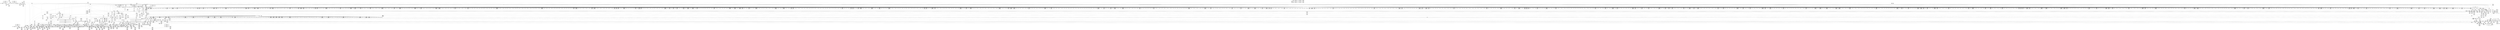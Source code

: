 digraph {
	CE0x495b820 [shape=record,shape=Mrecord,label="{CE0x495b820|may_create:tmp2}"]
	CE0x49d5a40 [shape=record,shape=Mrecord,label="{CE0x49d5a40|272:_i8*,_:_CRE_407,408_}"]
	CE0x4a4e070 [shape=record,shape=Mrecord,label="{CE0x4a4e070|may_create:tmp35|security/selinux/hooks.c,1726}"]
	CE0x4a7c260 [shape=record,shape=Mrecord,label="{CE0x4a7c260|i64*_getelementptr_inbounds_(_26_x_i64_,_26_x_i64_*___llvm_gcov_ctr217,_i64_0,_i64_20)|*Constant*|*SummSink*}"]
	CE0x4957d20 [shape=record,shape=Mrecord,label="{CE0x4957d20|i64*_getelementptr_inbounds_(_26_x_i64_,_26_x_i64_*___llvm_gcov_ctr217,_i64_0,_i64_8)|*Constant*}"]
	CE0x4964c70 [shape=record,shape=Mrecord,label="{CE0x4964c70|may_create:if.end17|*SummSource*}"]
	CE0x499b330 [shape=record,shape=Mrecord,label="{CE0x499b330|40:_%struct.super_block*,_56:_i8*,_:_CRE_254,255_}"]
	CE0x4a2d3c0 [shape=record,shape=Mrecord,label="{CE0x4a2d3c0|272:_i8*,_:_CRE_1640,1641_}"]
	CE0x49ad330 [shape=record,shape=Mrecord,label="{CE0x49ad330|VOIDTB_TE:_CE_173,174_}"]
	CE0x4a64490 [shape=record,shape=Mrecord,label="{CE0x4a64490|VOIDTB_TE:_CE_170,171_}"]
	CE0x49cf080 [shape=record,shape=Mrecord,label="{CE0x49cf080|272:_i8*,_:_CRE_1271,1272_}"]
	"CONST[source:0(mediator),value:2(dynamic)][purpose:{object}]"
	CE0x4976e20 [shape=record,shape=Mrecord,label="{CE0x4976e20|40:_%struct.super_block*,_56:_i8*,_:_CRE_8,12_|*MultipleSource*|Function::may_create&Arg::dir::|security/selinux/hooks.c,1713|Function::selinux_inode_mkdir&Arg::dir::}"]
	CE0x4a321c0 [shape=record,shape=Mrecord,label="{CE0x4a321c0|272:_i8*,_:_CRE_1816,1824_|*MultipleSource*|*LoadInst*|security/selinux/hooks.c,1714|security/selinux/hooks.c,1714}"]
	CE0x497c590 [shape=record,shape=Mrecord,label="{CE0x497c590|may_create:tmp4|security/selinux/hooks.c,1706|*SummSink*}"]
	CE0x4a7ac90 [shape=record,shape=Mrecord,label="{CE0x4a7ac90|i64_21|*Constant*}"]
	CE0x4a62f40 [shape=record,shape=Mrecord,label="{CE0x4a62f40|VOIDTB_TE:_CE_150,151_}"]
	CE0x4985730 [shape=record,shape=Mrecord,label="{CE0x4985730|may_create:tmp10|security/selinux/hooks.c,1706|*SummSource*}"]
	CE0x4a82110 [shape=record,shape=Mrecord,label="{CE0x4a82110|may_create:sid31|security/selinux/hooks.c,1739}"]
	CE0x4a4fca0 [shape=record,shape=Mrecord,label="{CE0x4a4fca0|i64_13|*Constant*|*SummSink*}"]
	CE0x4958750 [shape=record,shape=Mrecord,label="{CE0x4958750|may_create:tmp16|security/selinux/hooks.c,1706|*SummSource*}"]
	CE0x496c3e0 [shape=record,shape=Mrecord,label="{CE0x496c3e0|40:_%struct.super_block*,_56:_i8*,_:_CRE_160,161_}"]
	CE0x495a180 [shape=record,shape=Mrecord,label="{CE0x495a180|28:_i32,_:_CRE_21,22_}"]
	CE0x4a31340 [shape=record,shape=Mrecord,label="{CE0x4a31340|272:_i8*,_:_CRE_1752,1760_|*MultipleSource*|*LoadInst*|security/selinux/hooks.c,1714|security/selinux/hooks.c,1714}"]
	CE0x495be80 [shape=record,shape=Mrecord,label="{CE0x495be80|may_create:tmp5|security/selinux/hooks.c,1706|*SummSource*}"]
	CE0x4a62020 [shape=record,shape=Mrecord,label="{CE0x4a62020|i64_15|*Constant*|*SummSource*}"]
	CE0x497a490 [shape=record,shape=Mrecord,label="{CE0x497a490|may_create:bb|*SummSink*}"]
	CE0x49c4a30 [shape=record,shape=Mrecord,label="{CE0x49c4a30|40:_%struct.super_block*,_56:_i8*,_:_CRE_907,908_}"]
	CE0x4a437d0 [shape=record,shape=Mrecord,label="{CE0x4a437d0|i32_9437184|*Constant*|*SummSource*}"]
	CE0x4a51810 [shape=record,shape=Mrecord,label="{CE0x4a51810|i32_5|*Constant*}"]
	CE0x49d5b50 [shape=record,shape=Mrecord,label="{CE0x49d5b50|272:_i8*,_:_CRE_408,409_}"]
	CE0x4967b70 [shape=record,shape=Mrecord,label="{CE0x4967b70|selinux_inode_mkdir:dir|Function::selinux_inode_mkdir&Arg::dir::|*SummSource*}"]
	CE0x4a2aa40 [shape=record,shape=Mrecord,label="{CE0x4a2aa40|272:_i8*,_:_CRE_1384,1392_|*MultipleSource*|*LoadInst*|security/selinux/hooks.c,1714|security/selinux/hooks.c,1714}"]
	CE0x49a35f0 [shape=record,shape=Mrecord,label="{CE0x49a35f0|40:_%struct.super_block*,_56:_i8*,_:_CRE_485,486_}"]
	CE0x4a34fe0 [shape=record,shape=Mrecord,label="{CE0x4a34fe0|may_create:tmp26|security/selinux/hooks.c,1714}"]
	CE0x499ea30 [shape=record,shape=Mrecord,label="{CE0x499ea30|40:_%struct.super_block*,_56:_i8*,_:_CRE_298,299_}"]
	CE0x49d7a80 [shape=record,shape=Mrecord,label="{CE0x49d7a80|272:_i8*,_:_CRE_424,425_}"]
	CE0x4964ab0 [shape=record,shape=Mrecord,label="{CE0x4964ab0|i64_1|*Constant*}"]
	CE0x49b0520 [shape=record,shape=Mrecord,label="{CE0x49b0520|VOIDTB_TE:_CE_220,221_}"]
	CE0x49b5660 [shape=record,shape=Mrecord,label="{CE0x49b5660|40:_%struct.super_block*,_56:_i8*,_:_CRE_508,512_|*MultipleSource*|Function::may_create&Arg::dir::|security/selinux/hooks.c,1713|Function::selinux_inode_mkdir&Arg::dir::}"]
	CE0x4a3cdf0 [shape=record,shape=Mrecord,label="{CE0x4a3cdf0|28:_i32,_:_CRE_115,116_}"]
	CE0x49b47d0 [shape=record,shape=Mrecord,label="{CE0x49b47d0|may_create:tmp51|security/selinux/hooks.c,1732|*SummSource*}"]
	CE0x4a2cc50 [shape=record,shape=Mrecord,label="{CE0x4a2cc50|272:_i8*,_:_CRE_1633,1634_}"]
	CE0x4981d20 [shape=record,shape=Mrecord,label="{CE0x4981d20|i64_2|*Constant*}"]
	CE0x49cfc30 [shape=record,shape=Mrecord,label="{CE0x49cfc30|272:_i8*,_:_CRE_1288,1296_|*MultipleSource*|*LoadInst*|security/selinux/hooks.c,1714|security/selinux/hooks.c,1714}"]
	CE0x4a51100 [shape=record,shape=Mrecord,label="{CE0x4a51100|may_create:tmp39|security/selinux/hooks.c,1728|*SummSource*}"]
	CE0x4a3d230 [shape=record,shape=Mrecord,label="{CE0x4a3d230|28:_i32,_:_CRE_119,120_}"]
	CE0x4a7e500 [shape=record,shape=Mrecord,label="{CE0x4a7e500|may_create:tmp58|security/selinux/hooks.c,1736}"]
	CE0x4a34910 [shape=record,shape=Mrecord,label="{CE0x4a34910|272:_i8*,_:_CRE_2256,2264_|*MultipleSource*|*LoadInst*|security/selinux/hooks.c,1714|security/selinux/hooks.c,1714}"]
	CE0x495a080 [shape=record,shape=Mrecord,label="{CE0x495a080|28:_i32,_:_CRE_20,21_}"]
	CE0x4a4e210 [shape=record,shape=Mrecord,label="{CE0x4a4e210|may_create:tmp35|security/selinux/hooks.c,1726|*SummSource*}"]
	CE0x4954170 [shape=record,shape=Mrecord,label="{CE0x4954170|i64*_getelementptr_inbounds_(_2_x_i64_,_2_x_i64_*___llvm_gcov_ctr224,_i64_0,_i64_0)|*Constant*}"]
	CE0x495c930 [shape=record,shape=Mrecord,label="{CE0x495c930|may_create:dentry|Function::may_create&Arg::dentry::}"]
	CE0x4985460 [shape=record,shape=Mrecord,label="{CE0x4985460|may_create:tmp9|security/selinux/hooks.c,1706|*SummSink*}"]
	CE0x4989d30 [shape=record,shape=Mrecord,label="{CE0x4989d30|may_create:if.end25}"]
	CE0x4a7ea00 [shape=record,shape=Mrecord,label="{CE0x4a7ea00|may_create:tmp59|security/selinux/hooks.c,1736}"]
	CE0x49d66d0 [shape=record,shape=Mrecord,label="{CE0x49d66d0|272:_i8*,_:_CRE_268,272_|*MultipleSource*|*LoadInst*|security/selinux/hooks.c,1714|security/selinux/hooks.c,1714}"]
	CE0x499c370 [shape=record,shape=Mrecord,label="{CE0x499c370|40:_%struct.super_block*,_56:_i8*,_:_CRE_267,268_}"]
	CE0x49bb7b0 [shape=record,shape=Mrecord,label="{CE0x49bb7b0|40:_%struct.super_block*,_56:_i8*,_:_CRE_602,603_}"]
	CE0x49882c0 [shape=record,shape=Mrecord,label="{CE0x49882c0|may_create:if.then20|*SummSource*}"]
	CE0x498bb30 [shape=record,shape=Mrecord,label="{CE0x498bb30|40:_%struct.super_block*,_56:_i8*,_:_CRE_194,195_}"]
	CE0x49d1520 [shape=record,shape=Mrecord,label="{CE0x49d1520|272:_i8*,_:_CRE_16,20_|*MultipleSource*|*LoadInst*|security/selinux/hooks.c,1714|security/selinux/hooks.c,1714}"]
	CE0x4a35050 [shape=record,shape=Mrecord,label="{CE0x4a35050|may_create:tmp25|security/selinux/hooks.c,1714|*SummSink*}"]
	CE0x4a7dfd0 [shape=record,shape=Mrecord,label="{CE0x4a7dfd0|i64_17|*Constant*|*SummSink*}"]
	CE0x49d5710 [shape=record,shape=Mrecord,label="{CE0x49d5710|272:_i8*,_:_CRE_404,405_}"]
	CE0x49d8b80 [shape=record,shape=Mrecord,label="{CE0x49d8b80|272:_i8*,_:_CRE_440,441_}"]
	CE0x49bd740 [shape=record,shape=Mrecord,label="{CE0x49bd740|40:_%struct.super_block*,_56:_i8*,_:_CRE_648,656_|*MultipleSource*|Function::may_create&Arg::dir::|security/selinux/hooks.c,1713|Function::selinux_inode_mkdir&Arg::dir::}"]
	CE0x49d9620 [shape=record,shape=Mrecord,label="{CE0x49d9620|272:_i8*,_:_CRE_450,451_}"]
	CE0x4a5f6e0 [shape=record,shape=Mrecord,label="{CE0x4a5f6e0|may_create:tmp41|security/selinux/hooks.c,1728}"]
	CE0x4a31ff0 [shape=record,shape=Mrecord,label="{CE0x4a31ff0|272:_i8*,_:_CRE_1808,1816_|*MultipleSource*|*LoadInst*|security/selinux/hooks.c,1714|security/selinux/hooks.c,1714}"]
	CE0x4966490 [shape=record,shape=Mrecord,label="{CE0x4966490|selinux_inode_mkdir:tmp1}"]
	CE0x49d9510 [shape=record,shape=Mrecord,label="{CE0x49d9510|272:_i8*,_:_CRE_449,450_}"]
	CE0x4a0eaa0 [shape=record,shape=Mrecord,label="{CE0x4a0eaa0|i64*_getelementptr_inbounds_(_2_x_i64_,_2_x_i64_*___llvm_gcov_ctr98,_i64_0,_i64_0)|*Constant*|*SummSource*}"]
	CE0x4975a60 [shape=record,shape=Mrecord,label="{CE0x4975a60|40:_%struct.super_block*,_56:_i8*,_:_CRE_0,2_|*MultipleSource*|Function::may_create&Arg::dir::|security/selinux/hooks.c,1713|Function::selinux_inode_mkdir&Arg::dir::}"]
	CE0x4983300 [shape=record,shape=Mrecord,label="{CE0x4983300|40:_%struct.super_block*,_56:_i8*,_:_CRE_555,556_}"]
	CE0x499be70 [shape=record,shape=Mrecord,label="{CE0x499be70|40:_%struct.super_block*,_56:_i8*,_:_CRE_263,264_}"]
	CE0x4a63170 [shape=record,shape=Mrecord,label="{CE0x4a63170|VOIDTB_TE:_CE_152,153_}"]
	CE0x4970690 [shape=record,shape=Mrecord,label="{CE0x4970690|may_create:cred|security/selinux/hooks.c,1706}"]
	CE0x49b7680 [shape=record,shape=Mrecord,label="{CE0x49b7680|272:_i8*,_:_CRE_1324,1325_}"]
	CE0x499ecb0 [shape=record,shape=Mrecord,label="{CE0x499ecb0|40:_%struct.super_block*,_56:_i8*,_:_CRE_300,301_}"]
	CE0x49b8bf0 [shape=record,shape=Mrecord,label="{CE0x49b8bf0|40:_%struct.super_block*,_56:_i8*,_:_CRE_567,568_}"]
	CE0x496c920 [shape=record,shape=Mrecord,label="{CE0x496c920|40:_%struct.super_block*,_56:_i8*,_:_CRE_167,168_}"]
	CE0x49af530 [shape=record,shape=Mrecord,label="{CE0x49af530|VOIDTB_TE:_CE_205,206_}"]
	CE0x49cab90 [shape=record,shape=Mrecord,label="{CE0x49cab90|272:_i8*,_:_CRE_896,1208_|*MultipleSource*|*LoadInst*|security/selinux/hooks.c,1714|security/selinux/hooks.c,1714}"]
	CE0x49d7530 [shape=record,shape=Mrecord,label="{CE0x49d7530|272:_i8*,_:_CRE_419,420_}"]
	CE0x4971010 [shape=record,shape=Mrecord,label="{CE0x4971010|i32_22|*Constant*|*SummSource*}"]
	CE0x49dd790 [shape=record,shape=Mrecord,label="{CE0x49dd790|272:_i8*,_:_CRE_573,574_}"]
	CE0x4987820 [shape=record,shape=Mrecord,label="{CE0x4987820|may_create:if.then16|*SummSource*}"]
	CE0x4a38740 [shape=record,shape=Mrecord,label="{CE0x4a38740|i64*_getelementptr_inbounds_(_2_x_i64_,_2_x_i64_*___llvm_gcov_ctr98,_i64_0,_i64_0)|*Constant*|*SummSink*}"]
	CE0x4a34ae0 [shape=record,shape=Mrecord,label="{CE0x4a34ae0|272:_i8*,_:_CRE_2264,2268_|*MultipleSource*|*LoadInst*|security/selinux/hooks.c,1714|security/selinux/hooks.c,1714}"]
	CE0x49caf30 [shape=record,shape=Mrecord,label="{CE0x49caf30|272:_i8*,_:_CRE_1210,1211_}"]
	CE0x4a60bb0 [shape=record,shape=Mrecord,label="{CE0x4a60bb0|may_create:sid21|security/selinux/hooks.c,1729|*SummSource*}"]
	CE0x495ccc0 [shape=record,shape=Mrecord,label="{CE0x495ccc0|may_create:if.end30|*SummSource*}"]
	CE0x49cdc50 [shape=record,shape=Mrecord,label="{CE0x49cdc50|272:_i8*,_:_CRE_1252,1253_}"]
	CE0x49a3870 [shape=record,shape=Mrecord,label="{CE0x49a3870|40:_%struct.super_block*,_56:_i8*,_:_CRE_487,488_}"]
	CE0x496db40 [shape=record,shape=Mrecord,label="{CE0x496db40|may_create:tmp65|security/selinux/hooks.c,1739|*SummSink*}"]
	CE0x4a639f0 [shape=record,shape=Mrecord,label="{CE0x4a639f0|VOIDTB_TE:_CE_160,161_}"]
	CE0x495b4c0 [shape=record,shape=Mrecord,label="{CE0x495b4c0|28:_i32,_:_CRE_54,55_}"]
	CE0x496b270 [shape=record,shape=Mrecord,label="{CE0x496b270|40:_%struct.super_block*,_56:_i8*,_:_CRE_137,138_}"]
	CE0x499fe30 [shape=record,shape=Mrecord,label="{CE0x499fe30|40:_%struct.super_block*,_56:_i8*,_:_CRE_328,336_|*MultipleSource*|Function::may_create&Arg::dir::|security/selinux/hooks.c,1713|Function::selinux_inode_mkdir&Arg::dir::}"]
	CE0x49adcc0 [shape=record,shape=Mrecord,label="{CE0x49adcc0|VOIDTB_TE:_CE_182,183_}"]
	CE0x499ae30 [shape=record,shape=Mrecord,label="{CE0x499ae30|40:_%struct.super_block*,_56:_i8*,_:_CRE_250,251_}"]
	CE0x49e2490 [shape=record,shape=Mrecord,label="{CE0x49e2490|272:_i8*,_:_CRE_704,708_|*MultipleSource*|*LoadInst*|security/selinux/hooks.c,1714|security/selinux/hooks.c,1714}"]
	CE0x4a89a20 [shape=record,shape=Mrecord,label="{CE0x4a89a20|may_create:retval.0|*SummSink*}"]
	CE0x498b8f0 [shape=record,shape=Mrecord,label="{CE0x498b8f0|40:_%struct.super_block*,_56:_i8*,_:_CRE_191,192_}"]
	CE0x4a2e2a0 [shape=record,shape=Mrecord,label="{CE0x4a2e2a0|272:_i8*,_:_CRE_1654,1655_}"]
	CE0x49d2700 [shape=record,shape=Mrecord,label="{CE0x49d2700|272:_i8*,_:_CRE_96,104_|*MultipleSource*|*LoadInst*|security/selinux/hooks.c,1714|security/selinux/hooks.c,1714}"]
	CE0x49ccc60 [shape=record,shape=Mrecord,label="{CE0x49ccc60|272:_i8*,_:_CRE_1237,1238_}"]
	CE0x499d770 [shape=record,shape=Mrecord,label="{CE0x499d770|40:_%struct.super_block*,_56:_i8*,_:_CRE_283,284_}"]
	CE0x497e430 [shape=record,shape=Mrecord,label="{CE0x497e430|may_create:dir|Function::may_create&Arg::dir::|*SummSource*}"]
	CE0x4a4ccd0 [shape=record,shape=Mrecord,label="{CE0x4a4ccd0|0:_i32,_4:_i32,_8:_i32,_12:_i32,_:_CMRE_4,8_|*MultipleSource*|security/selinux/hooks.c,1706|security/selinux/hooks.c,1706|security/selinux/hooks.c,1716}"]
	CE0x49b1f10 [shape=record,shape=Mrecord,label="{CE0x49b1f10|VOIDTB_TE:_CE_306,307_}"]
	CE0x4989570 [shape=record,shape=Mrecord,label="{CE0x4989570|may_create:do.end|*SummSink*}"]
	CE0x49b7ce0 [shape=record,shape=Mrecord,label="{CE0x49b7ce0|272:_i8*,_:_CRE_1330,1331_}"]
	CE0x49647a0 [shape=record,shape=Mrecord,label="{CE0x49647a0|i64*_getelementptr_inbounds_(_2_x_i64_,_2_x_i64_*___llvm_gcov_ctr224,_i64_0,_i64_0)|*Constant*|*SummSink*}"]
	CE0x497cf30 [shape=record,shape=Mrecord,label="{CE0x497cf30|avc_has_perm:entry}"]
	CE0x5fbf580 [shape=record,shape=Mrecord,label="{CE0x5fbf580|_call_void_mcount()_#3|*SummSink*}"]
	CE0x49c43f0 [shape=record,shape=Mrecord,label="{CE0x49c43f0|40:_%struct.super_block*,_56:_i8*,_:_CRE_902,903_}"]
	CE0x49a0f80 [shape=record,shape=Mrecord,label="{CE0x49a0f80|40:_%struct.super_block*,_56:_i8*,_:_CRE_400,408_|*MultipleSource*|Function::may_create&Arg::dir::|security/selinux/hooks.c,1713|Function::selinux_inode_mkdir&Arg::dir::}"]
	CE0x4a32900 [shape=record,shape=Mrecord,label="{CE0x4a32900|272:_i8*,_:_CRE_1848,1856_|*MultipleSource*|*LoadInst*|security/selinux/hooks.c,1714|security/selinux/hooks.c,1714}"]
	CE0x4a4fe10 [shape=record,shape=Mrecord,label="{CE0x4a4fe10|may_create:tmp38|security/selinux/hooks.c,1728}"]
	CE0x496b170 [shape=record,shape=Mrecord,label="{CE0x496b170|40:_%struct.super_block*,_56:_i8*,_:_CRE_136,137_}"]
	CE0x4a43020 [shape=record,shape=Mrecord,label="{CE0x4a43020|i16_7|*Constant*}"]
	CE0x4a3d9e0 [shape=record,shape=Mrecord,label="{CE0x4a3d9e0|28:_i32,_:_CRE_152,160_|*MultipleSource*|*LoadInst*|security/selinux/hooks.c,1713|security/selinux/hooks.c,1713|security/selinux/hooks.c,1722}"]
	CE0x4970bc0 [shape=record,shape=Mrecord,label="{CE0x4970bc0|may_create:tmp19|security/selinux/hooks.c,1706}"]
	CE0x496e2a0 [shape=record,shape=Mrecord,label="{CE0x496e2a0|may_create:tmp66|security/selinux/hooks.c,1742|*SummSink*}"]
	CE0x4a39cb0 [shape=record,shape=Mrecord,label="{CE0x4a39cb0|28:_i32,_:_CRE_67,68_}"]
	CE0x49c2230 [shape=record,shape=Mrecord,label="{CE0x49c2230|40:_%struct.super_block*,_56:_i8*,_:_CRE_875,876_}"]
	CE0x4a3a9b0 [shape=record,shape=Mrecord,label="{CE0x4a3a9b0|28:_i32,_:_CRE_80,81_}"]
	CE0x49715d0 [shape=record,shape=Mrecord,label="{CE0x49715d0|may_create:security|security/selinux/hooks.c,1706|*SummSink*}"]
	CE0x496b370 [shape=record,shape=Mrecord,label="{CE0x496b370|40:_%struct.super_block*,_56:_i8*,_:_CRE_138,139_}"]
	CE0x49cff20 [shape=record,shape=Mrecord,label="{CE0x49cff20|272:_i8*,_:_CRE_1305,1306_}"]
	CE0x49d0fe0 [shape=record,shape=Mrecord,label="{CE0x49d0fe0|272:_i8*,_:_CRE_0,8_|*MultipleSource*|*LoadInst*|security/selinux/hooks.c,1714|security/selinux/hooks.c,1714}"]
	CE0x49636d0 [shape=record,shape=Mrecord,label="{CE0x49636d0|get_current:tmp1}"]
	CE0x49d7970 [shape=record,shape=Mrecord,label="{CE0x49d7970|272:_i8*,_:_CRE_423,424_}"]
	CE0x498b0b0 [shape=record,shape=Mrecord,label="{CE0x498b0b0|40:_%struct.super_block*,_56:_i8*,_:_CRE_180,181_}"]
	CE0x4980280 [shape=record,shape=Mrecord,label="{CE0x4980280|i32_1706|*Constant*|*SummSink*}"]
	CE0x4a435c0 [shape=record,shape=Mrecord,label="{CE0x4a435c0|avc_has_perm:tclass|Function::avc_has_perm&Arg::tclass::|*SummSink*}"]
	CE0x4971320 [shape=record,shape=Mrecord,label="{CE0x4971320|COLLAPSED:_CMRE:_elem_0::|security/selinux/hooks.c,1706}"]
	CE0x4986180 [shape=record,shape=Mrecord,label="{CE0x4986180|may_create:tmp12|security/selinux/hooks.c,1706|*SummSink*}"]
	CE0x4a4c310 [shape=record,shape=Mrecord,label="{CE0x4a4c310|28:_i32,_:_CRE_10,11_}"]
	CE0x4a67e90 [shape=record,shape=Mrecord,label="{CE0x4a67e90|may_create:tobool19|security/selinux/hooks.c,1728|*SummSource*}"]
	CE0x49ce910 [shape=record,shape=Mrecord,label="{CE0x49ce910|272:_i8*,_:_CRE_1264,1265_}"]
	CE0x4a4bfb0 [shape=record,shape=Mrecord,label="{CE0x4a4bfb0|28:_i32,_:_CRE_8,9_}"]
	CE0x49a3730 [shape=record,shape=Mrecord,label="{CE0x49a3730|40:_%struct.super_block*,_56:_i8*,_:_CRE_486,487_}"]
	CE0x4a8f790 [shape=record,shape=Mrecord,label="{CE0x4a8f790|may_create:tmp66|security/selinux/hooks.c,1742}"]
	CE0x49e0870 [shape=record,shape=Mrecord,label="{CE0x49e0870|272:_i8*,_:_CRE_619,620_}"]
	CE0x496bae0 [shape=record,shape=Mrecord,label="{CE0x496bae0|40:_%struct.super_block*,_56:_i8*,_:_CRE_148,149_}"]
	CE0x49c1600 [shape=record,shape=Mrecord,label="{CE0x49c1600|40:_%struct.super_block*,_56:_i8*,_:_CRE_866,867_}"]
	CE0x4a307d0 [shape=record,shape=Mrecord,label="{CE0x4a307d0|272:_i8*,_:_CRE_1688,1696_|*MultipleSource*|*LoadInst*|security/selinux/hooks.c,1714|security/selinux/hooks.c,1714}"]
	CE0x4981280 [shape=record,shape=Mrecord,label="{CE0x4981280|may_create:tmp1}"]
	CE0x49ce6f0 [shape=record,shape=Mrecord,label="{CE0x49ce6f0|272:_i8*,_:_CRE_1262,1263_}"]
	CE0x4970d20 [shape=record,shape=Mrecord,label="{CE0x4970d20|may_create:tmp19|security/selinux/hooks.c,1706|*SummSource*}"]
	CE0x49d9fb0 [shape=record,shape=Mrecord,label="{CE0x49d9fb0|272:_i8*,_:_CRE_459,460_}"]
	CE0x49a2bf0 [shape=record,shape=Mrecord,label="{CE0x49a2bf0|40:_%struct.super_block*,_56:_i8*,_:_CRE_477,478_}"]
	CE0x49c8740 [shape=record,shape=Mrecord,label="{CE0x49c8740|40:_%struct.super_block*,_56:_i8*,_:_CRE_1000,1008_|*MultipleSource*|Function::may_create&Arg::dir::|security/selinux/hooks.c,1713|Function::selinux_inode_mkdir&Arg::dir::}"]
	CE0x496e230 [shape=record,shape=Mrecord,label="{CE0x496e230|i64*_getelementptr_inbounds_(_26_x_i64_,_26_x_i64_*___llvm_gcov_ctr217,_i64_0,_i64_25)|*Constant*|*SummSink*}"]
	CE0x49d7ca0 [shape=record,shape=Mrecord,label="{CE0x49d7ca0|272:_i8*,_:_CRE_426,427_}"]
	CE0x4a637d0 [shape=record,shape=Mrecord,label="{CE0x4a637d0|VOIDTB_TE:_CE_158,159_}"]
	CE0x496f130 [shape=record,shape=Mrecord,label="{CE0x496f130|40:_%struct.super_block*,_56:_i8*,_:_CRE_88,96_|*MultipleSource*|Function::may_create&Arg::dir::|security/selinux/hooks.c,1713|Function::selinux_inode_mkdir&Arg::dir::}"]
	CE0x49af750 [shape=record,shape=Mrecord,label="{CE0x49af750|VOIDTB_TE:_CE_207,208_}"]
	CE0x49e0dc0 [shape=record,shape=Mrecord,label="{CE0x49e0dc0|272:_i8*,_:_CRE_624,625_}"]
	CE0x49d8a70 [shape=record,shape=Mrecord,label="{CE0x49d8a70|272:_i8*,_:_CRE_439,440_}"]
	CE0x498c840 [shape=record,shape=Mrecord,label="{CE0x498c840|40:_%struct.super_block*,_56:_i8*,_:_CRE_224,232_|*MultipleSource*|Function::may_create&Arg::dir::|security/selinux/hooks.c,1713|Function::selinux_inode_mkdir&Arg::dir::}"]
	CE0x49bd1f0 [shape=record,shape=Mrecord,label="{CE0x49bd1f0|40:_%struct.super_block*,_56:_i8*,_:_CRE_623,624_}"]
	CE0x4983b70 [shape=record,shape=Mrecord,label="{CE0x4983b70|40:_%struct.super_block*,_56:_i8*,_:_CRE_562,563_}"]
	CE0x49bf740 [shape=record,shape=Mrecord,label="{CE0x49bf740|40:_%struct.super_block*,_56:_i8*,_:_CRE_760,768_|*MultipleSource*|Function::may_create&Arg::dir::|security/selinux/hooks.c,1713|Function::selinux_inode_mkdir&Arg::dir::}"]
	CE0x49a0b00 [shape=record,shape=Mrecord,label="{CE0x49a0b00|40:_%struct.super_block*,_56:_i8*,_:_CRE_384,388_|*MultipleSource*|Function::may_create&Arg::dir::|security/selinux/hooks.c,1713|Function::selinux_inode_mkdir&Arg::dir::}"]
	CE0x4983df0 [shape=record,shape=Mrecord,label="{CE0x4983df0|40:_%struct.super_block*,_56:_i8*,_:_CRE_564,565_}"]
	CE0x49c56b0 [shape=record,shape=Mrecord,label="{CE0x49c56b0|40:_%struct.super_block*,_56:_i8*,_:_CRE_917,918_}"]
	CE0x498a550 [shape=record,shape=Mrecord,label="{CE0x498a550|i64*_getelementptr_inbounds_(_26_x_i64_,_26_x_i64_*___llvm_gcov_ctr217,_i64_0,_i64_0)|*Constant*}"]
	CE0x4a40e30 [shape=record,shape=Mrecord,label="{CE0x4a40e30|may_create:tmp30|security/selinux/hooks.c,1725|*SummSink*}"]
	CE0x4a3c460 [shape=record,shape=Mrecord,label="{CE0x4a3c460|28:_i32,_:_CRE_106,107_}"]
	CE0x4a3d340 [shape=record,shape=Mrecord,label="{CE0x4a3d340|28:_i32,_:_CRE_120,128_|*MultipleSource*|*LoadInst*|security/selinux/hooks.c,1713|security/selinux/hooks.c,1713|security/selinux/hooks.c,1722}"]
	CE0x4a4b7b0 [shape=record,shape=Mrecord,label="{CE0x4a4b7b0|may_create:sid13|security/selinux/hooks.c,1722}"]
	CE0x496c4a0 [shape=record,shape=Mrecord,label="{CE0x496c4a0|40:_%struct.super_block*,_56:_i8*,_:_CRE_161,162_}"]
	CE0x499e170 [shape=record,shape=Mrecord,label="{CE0x499e170|40:_%struct.super_block*,_56:_i8*,_:_CRE_291,292_}"]
	CE0x497f8a0 [shape=record,shape=Mrecord,label="{CE0x497f8a0|i8*_getelementptr_inbounds_(_25_x_i8_,_25_x_i8_*_.str3,_i32_0,_i32_0)|*Constant*|*SummSource*}"]
	CE0x49c48f0 [shape=record,shape=Mrecord,label="{CE0x49c48f0|40:_%struct.super_block*,_56:_i8*,_:_CRE_906,907_}"]
	CE0x49dd9b0 [shape=record,shape=Mrecord,label="{CE0x49dd9b0|272:_i8*,_:_CRE_575,576_}"]
	CE0x49b2570 [shape=record,shape=Mrecord,label="{CE0x49b2570|VOIDTB_TE:_CE_311,312_}"]
	CE0x49cda30 [shape=record,shape=Mrecord,label="{CE0x49cda30|272:_i8*,_:_CRE_1250,1251_}"]
	CE0x49a7060 [shape=record,shape=Mrecord,label="{CE0x49a7060|get_current:tmp3|*SummSink*}"]
	CE0x49e0cb0 [shape=record,shape=Mrecord,label="{CE0x49e0cb0|272:_i8*,_:_CRE_623,624_}"]
	CE0x4a3fc10 [shape=record,shape=Mrecord,label="{CE0x4a3fc10|may_create:tobool15|security/selinux/hooks.c,1725}"]
	CE0x497abe0 [shape=record,shape=Mrecord,label="{CE0x497abe0|may_create:land.lhs.true2}"]
	CE0x499c4b0 [shape=record,shape=Mrecord,label="{CE0x499c4b0|40:_%struct.super_block*,_56:_i8*,_:_CRE_268,269_}"]
	CE0x49d91e0 [shape=record,shape=Mrecord,label="{CE0x49d91e0|272:_i8*,_:_CRE_446,447_}"]
	CE0x4a7bdd0 [shape=record,shape=Mrecord,label="{CE0x4a7bdd0|i64*_getelementptr_inbounds_(_26_x_i64_,_26_x_i64_*___llvm_gcov_ctr217,_i64_0,_i64_20)|*Constant*}"]
	CE0x49c5cf0 [shape=record,shape=Mrecord,label="{CE0x49c5cf0|40:_%struct.super_block*,_56:_i8*,_:_CRE_922,923_}"]
	CE0x4a305b0 [shape=record,shape=Mrecord,label="{CE0x4a305b0|272:_i8*,_:_CRE_1687,1688_}"]
	CE0x4a3dfe0 [shape=record,shape=Mrecord,label="{CE0x4a3dfe0|28:_i32,_:_CRE_184,192_|*MultipleSource*|*LoadInst*|security/selinux/hooks.c,1713|security/selinux/hooks.c,1713|security/selinux/hooks.c,1722}"]
	CE0x49ae100 [shape=record,shape=Mrecord,label="{CE0x49ae100|VOIDTB_TE:_CE_186,187_}"]
	CE0x49a2fb0 [shape=record,shape=Mrecord,label="{CE0x49a2fb0|40:_%struct.super_block*,_56:_i8*,_:_CRE_480,481_}"]
	CE0x498ae70 [shape=record,shape=Mrecord,label="{CE0x498ae70|40:_%struct.super_block*,_56:_i8*,_:_CRE_177,178_}"]
	CE0x4a2fb10 [shape=record,shape=Mrecord,label="{CE0x4a2fb10|272:_i8*,_:_CRE_1677,1678_}"]
	CE0x49af310 [shape=record,shape=Mrecord,label="{CE0x49af310|VOIDTB_TE:_CE_203,204_}"]
	CE0x49729c0 [shape=record,shape=Mrecord,label="{CE0x49729c0|i64*_getelementptr_inbounds_(_2_x_i64_,_2_x_i64_*___llvm_gcov_ctr224,_i64_0,_i64_1)|*Constant*|*SummSource*}"]
	CE0x4a28fb0 [shape=record,shape=Mrecord,label="{CE0x4a28fb0|272:_i8*,_:_CRE_1353,1354_}"]
	CE0x49deef0 [shape=record,shape=Mrecord,label="{CE0x49deef0|272:_i8*,_:_CRE_595,596_}"]
	CE0x4a2bd40 [shape=record,shape=Mrecord,label="{CE0x4a2bd40|272:_i8*,_:_CRE_1620,1621_}"]
	CE0x497acd0 [shape=record,shape=Mrecord,label="{CE0x497acd0|may_create:land.lhs.true2|*SummSource*}"]
	CE0x4a80e50 [shape=record,shape=Mrecord,label="{CE0x4a80e50|i64*_getelementptr_inbounds_(_26_x_i64_,_26_x_i64_*___llvm_gcov_ctr217,_i64_0,_i64_24)|*Constant*|*SummSink*}"]
	CE0x49dba90 [shape=record,shape=Mrecord,label="{CE0x49dba90|272:_i8*,_:_CRE_562,563_}"]
	CE0x498c430 [shape=record,shape=Mrecord,label="{CE0x498c430|40:_%struct.super_block*,_56:_i8*,_:_CRE_206,207_}"]
	CE0x49bebc0 [shape=record,shape=Mrecord,label="{CE0x49bebc0|40:_%struct.super_block*,_56:_i8*,_:_CRE_712,728_|*MultipleSource*|Function::may_create&Arg::dir::|security/selinux/hooks.c,1713|Function::selinux_inode_mkdir&Arg::dir::}"]
	CE0x4a2a3e0 [shape=record,shape=Mrecord,label="{CE0x4a2a3e0|272:_i8*,_:_CRE_1372,1373_}"]
	CE0x49c9070 [shape=record,shape=Mrecord,label="{CE0x49c9070|272:_i8*,_:_CRE_280,288_|*MultipleSource*|*LoadInst*|security/selinux/hooks.c,1714|security/selinux/hooks.c,1714}"]
	CE0x4a3b0b0 [shape=record,shape=Mrecord,label="{CE0x4a3b0b0|28:_i32,_:_CRE_87,88_}"]
	CE0x4967940 [shape=record,shape=Mrecord,label="{CE0x4967940|may_create:dir|Function::may_create&Arg::dir::}"]
	CE0x499b1f0 [shape=record,shape=Mrecord,label="{CE0x499b1f0|40:_%struct.super_block*,_56:_i8*,_:_CRE_253,254_}"]
	CE0x49c9980 [shape=record,shape=Mrecord,label="{CE0x49c9980|272:_i8*,_:_CRE_320,328_|*MultipleSource*|*LoadInst*|security/selinux/hooks.c,1714|security/selinux/hooks.c,1714}"]
	CE0x49cea20 [shape=record,shape=Mrecord,label="{CE0x49cea20|272:_i8*,_:_CRE_1265,1266_}"]
	CE0x49b8560 [shape=record,shape=Mrecord,label="{CE0x49b8560|272:_i8*,_:_CRE_1338,1339_}"]
	CE0x4a28510 [shape=record,shape=Mrecord,label="{CE0x4a28510|272:_i8*,_:_CRE_1343,1344_}"]
	CE0x4a49aa0 [shape=record,shape=Mrecord,label="{CE0x4a49aa0|i8_10|*Constant*}"]
	CE0x495b250 [shape=record,shape=Mrecord,label="{CE0x495b250|28:_i32,_:_CRE_51,52_}"]
	CE0x4966b40 [shape=record,shape=Mrecord,label="{CE0x4966b40|i16_7|*Constant*}"]
	CE0x496adc0 [shape=record,shape=Mrecord,label="{CE0x496adc0|40:_%struct.super_block*,_56:_i8*,_:_CRE_112,120_|*MultipleSource*|Function::may_create&Arg::dir::|security/selinux/hooks.c,1713|Function::selinux_inode_mkdir&Arg::dir::}"]
	CE0x4967260 [shape=record,shape=Mrecord,label="{CE0x4967260|40:_%struct.super_block*,_56:_i8*,_:_CRE_32,40_|*MultipleSource*|Function::may_create&Arg::dir::|security/selinux/hooks.c,1713|Function::selinux_inode_mkdir&Arg::dir::}"]
	CE0x4a61830 [shape=record,shape=Mrecord,label="{CE0x4a61830|VOIDTB_TE:_CE_0,4_|*MultipleSource*|Function::selinux_inode_mkdir&Arg::dentry::|Function::may_create&Arg::dentry::|security/selinux/hooks.c,1730}"]
	CE0x49d44b0 [shape=record,shape=Mrecord,label="{CE0x49d44b0|272:_i8*,_:_CRE_368,372_|*MultipleSource*|*LoadInst*|security/selinux/hooks.c,1714|security/selinux/hooks.c,1714}"]
	CE0x4a7f2f0 [shape=record,shape=Mrecord,label="{CE0x4a7f2f0|i64*_getelementptr_inbounds_(_26_x_i64_,_26_x_i64_*___llvm_gcov_ctr217,_i64_0,_i64_23)|*Constant*}"]
	CE0x4a65330 [shape=record,shape=Mrecord,label="{CE0x4a65330|VOIDTB_TE:_CE_93,94_}"]
	CE0x4a78aa0 [shape=record,shape=Mrecord,label="{CE0x4a78aa0|may_create:tobool23|security/selinux/hooks.c,1731|*SummSource*}"]
	CE0x49cb090 [shape=record,shape=Mrecord,label="{CE0x49cb090|272:_i8*,_:_CRE_1212,1213_}"]
	CE0x49d3e90 [shape=record,shape=Mrecord,label="{CE0x49d3e90|272:_i8*,_:_CRE_200,204_|*MultipleSource*|*LoadInst*|security/selinux/hooks.c,1714|security/selinux/hooks.c,1714}"]
	CE0x498ac30 [shape=record,shape=Mrecord,label="{CE0x498ac30|40:_%struct.super_block*,_56:_i8*,_:_CRE_174,175_}"]
	CE0x49d6a90 [shape=record,shape=Mrecord,label="{CE0x49d6a90|272:_i8*,_:_CRE_409,410_}"]
	CE0x49700b0 [shape=record,shape=Mrecord,label="{CE0x49700b0|_ret_%struct.task_struct*_%tmp4,_!dbg_!27714|./arch/x86/include/asm/current.h,14|*SummSink*}"]
	CE0x4a7aeb0 [shape=record,shape=Mrecord,label="{CE0x4a7aeb0|may_create:tmp56|security/selinux/hooks.c,1736}"]
	CE0x49a1c80 [shape=record,shape=Mrecord,label="{CE0x49a1c80|40:_%struct.super_block*,_56:_i8*,_:_CRE_448,456_|*MultipleSource*|Function::may_create&Arg::dir::|security/selinux/hooks.c,1713|Function::selinux_inode_mkdir&Arg::dir::}"]
	CE0x4a341d0 [shape=record,shape=Mrecord,label="{CE0x4a341d0|272:_i8*,_:_CRE_2056,2112_|*MultipleSource*|*LoadInst*|security/selinux/hooks.c,1714|security/selinux/hooks.c,1714}"]
	CE0x4a4baa0 [shape=record,shape=Mrecord,label="{CE0x4a4baa0|may_create:sid13|security/selinux/hooks.c,1722|*SummSink*}"]
	CE0x499e8f0 [shape=record,shape=Mrecord,label="{CE0x499e8f0|40:_%struct.super_block*,_56:_i8*,_:_CRE_297,298_}"]
	CE0x49c3db0 [shape=record,shape=Mrecord,label="{CE0x49c3db0|40:_%struct.super_block*,_56:_i8*,_:_CRE_897,898_}"]
	CE0x49af0f0 [shape=record,shape=Mrecord,label="{CE0x49af0f0|VOIDTB_TE:_CE_201,202_}"]
	CE0x49bbb70 [shape=record,shape=Mrecord,label="{CE0x49bbb70|40:_%struct.super_block*,_56:_i8*,_:_CRE_605,606_}"]
	CE0x4a33830 [shape=record,shape=Mrecord,label="{CE0x4a33830|272:_i8*,_:_CRE_1880,1884_|*MultipleSource*|*LoadInst*|security/selinux/hooks.c,1714|security/selinux/hooks.c,1714}"]
	CE0x49cad60 [shape=record,shape=Mrecord,label="{CE0x49cad60|272:_i8*,_:_CRE_1209,1210_}"]
	CE0x49c2af0 [shape=record,shape=Mrecord,label="{CE0x49c2af0|40:_%struct.super_block*,_56:_i8*,_:_CRE_882,883_}"]
	CE0x4a7adb0 [shape=record,shape=Mrecord,label="{CE0x4a7adb0|i64_21|*Constant*|*SummSink*}"]
	CE0x4a3cf00 [shape=record,shape=Mrecord,label="{CE0x4a3cf00|28:_i32,_:_CRE_116,117_}"]
	CE0x499b6f0 [shape=record,shape=Mrecord,label="{CE0x499b6f0|40:_%struct.super_block*,_56:_i8*,_:_CRE_257,258_}"]
	CE0x4987410 [shape=record,shape=Mrecord,label="{CE0x4987410|get_current:tmp4|./arch/x86/include/asm/current.h,14|*SummSource*}"]
	CE0x4a2c5f0 [shape=record,shape=Mrecord,label="{CE0x4a2c5f0|272:_i8*,_:_CRE_1627,1628_}"]
	CE0x49bcbb0 [shape=record,shape=Mrecord,label="{CE0x49bcbb0|40:_%struct.super_block*,_56:_i8*,_:_CRE_618,619_}"]
	CE0x49b9c30 [shape=record,shape=Mrecord,label="{CE0x49b9c30|40:_%struct.super_block*,_56:_i8*,_:_CRE_580,581_}"]
	CE0x4a34cb0 [shape=record,shape=Mrecord,label="{CE0x4a34cb0|272:_i8*,_:_CRE_2268,2304_|*MultipleSource*|*LoadInst*|security/selinux/hooks.c,1714|security/selinux/hooks.c,1714}"]
	CE0x49d8c90 [shape=record,shape=Mrecord,label="{CE0x49d8c90|272:_i8*,_:_CRE_441,442_}"]
	CE0x4a50bd0 [shape=record,shape=Mrecord,label="{CE0x4a50bd0|may_create:tmp38|security/selinux/hooks.c,1728|*SummSource*}"]
	CE0x49c85b0 [shape=record,shape=Mrecord,label="{CE0x49c85b0|40:_%struct.super_block*,_56:_i8*,_:_CRE_992,1000_|*MultipleSource*|Function::may_create&Arg::dir::|security/selinux/hooks.c,1713|Function::selinux_inode_mkdir&Arg::dir::}"]
	CE0x496bc60 [shape=record,shape=Mrecord,label="{CE0x496bc60|40:_%struct.super_block*,_56:_i8*,_:_CRE_150,151_}"]
	CE0x49b79b0 [shape=record,shape=Mrecord,label="{CE0x49b79b0|272:_i8*,_:_CRE_1327,1328_}"]
	CE0x49b2120 [shape=record,shape=Mrecord,label="{CE0x49b2120|VOIDTB_TE:_CE_307,308_}"]
	CE0x49bce30 [shape=record,shape=Mrecord,label="{CE0x49bce30|40:_%struct.super_block*,_56:_i8*,_:_CRE_620,621_}"]
	CE0x4a2d090 [shape=record,shape=Mrecord,label="{CE0x4a2d090|272:_i8*,_:_CRE_1637,1638_}"]
	CE0x49d4850 [shape=record,shape=Mrecord,label="{CE0x49d4850|272:_i8*,_:_CRE_384,388_|*MultipleSource*|*LoadInst*|security/selinux/hooks.c,1714|security/selinux/hooks.c,1714}"]
	CE0x49c51b0 [shape=record,shape=Mrecord,label="{CE0x49c51b0|40:_%struct.super_block*,_56:_i8*,_:_CRE_913,914_}"]
	CE0x4a3e3e0 [shape=record,shape=Mrecord,label="{CE0x4a3e3e0|28:_i32,_:_CRE_200,208_|*MultipleSource*|*LoadInst*|security/selinux/hooks.c,1713|security/selinux/hooks.c,1713|security/selinux/hooks.c,1722}"]
	CE0x49df330 [shape=record,shape=Mrecord,label="{CE0x49df330|272:_i8*,_:_CRE_599,600_}"]
	CE0x499d8b0 [shape=record,shape=Mrecord,label="{CE0x499d8b0|40:_%struct.super_block*,_56:_i8*,_:_CRE_284,285_}"]
	CE0x4a62cf0 [shape=record,shape=Mrecord,label="{CE0x4a62cf0|VOIDTB_TE:_CE_40,48_|*MultipleSource*|Function::selinux_inode_mkdir&Arg::dentry::|Function::may_create&Arg::dentry::|security/selinux/hooks.c,1730}"]
	CE0x49826a0 [shape=record,shape=Mrecord,label="{CE0x49826a0|may_create:tmp18|security/selinux/hooks.c,1706}"]
	CE0x4a4c6d0 [shape=record,shape=Mrecord,label="{CE0x4a4c6d0|may_create:sid11|security/selinux/hooks.c,1716}"]
	CE0x49c80b0 [shape=record,shape=Mrecord,label="{CE0x49c80b0|40:_%struct.super_block*,_56:_i8*,_:_CRE_982,983_}"]
	CE0x49ced50 [shape=record,shape=Mrecord,label="{CE0x49ced50|272:_i8*,_:_CRE_1268,1269_}"]
	CE0x4a32560 [shape=record,shape=Mrecord,label="{CE0x4a32560|272:_i8*,_:_CRE_1832,1840_|*MultipleSource*|*LoadInst*|security/selinux/hooks.c,1714|security/selinux/hooks.c,1714}"]
	CE0x49d6cb0 [shape=record,shape=Mrecord,label="{CE0x49d6cb0|272:_i8*,_:_CRE_411,412_}"]
	CE0x49ba3b0 [shape=record,shape=Mrecord,label="{CE0x49ba3b0|40:_%struct.super_block*,_56:_i8*,_:_CRE_586,587_}"]
	CE0x49714c0 [shape=record,shape=Mrecord,label="{CE0x49714c0|may_create:security|security/selinux/hooks.c,1706}"]
	CE0x49b7460 [shape=record,shape=Mrecord,label="{CE0x49b7460|272:_i8*,_:_CRE_1322,1323_}"]
	CE0x49df110 [shape=record,shape=Mrecord,label="{CE0x49df110|272:_i8*,_:_CRE_597,598_}"]
	CE0x499dc70 [shape=record,shape=Mrecord,label="{CE0x499dc70|40:_%struct.super_block*,_56:_i8*,_:_CRE_287,288_}"]
	CE0x49c3ef0 [shape=record,shape=Mrecord,label="{CE0x49c3ef0|40:_%struct.super_block*,_56:_i8*,_:_CRE_898,899_}"]
	CE0x49ca9c0 [shape=record,shape=Mrecord,label="{CE0x49ca9c0|272:_i8*,_:_CRE_880,896_|*MultipleSource*|*LoadInst*|security/selinux/hooks.c,1714|security/selinux/hooks.c,1714}"]
	CE0x49ca290 [shape=record,shape=Mrecord,label="{CE0x49ca290|272:_i8*,_:_CRE_360,368_|*MultipleSource*|*LoadInst*|security/selinux/hooks.c,1714|security/selinux/hooks.c,1714}"]
	CE0x4956e70 [shape=record,shape=Mrecord,label="{CE0x4956e70|may_create:tmp|*SummSource*}"]
	CE0x49d2210 [shape=record,shape=Mrecord,label="{CE0x49d2210|272:_i8*,_:_CRE_72,80_|*MultipleSource*|*LoadInst*|security/selinux/hooks.c,1714|security/selinux/hooks.c,1714}"]
	CE0x49deab0 [shape=record,shape=Mrecord,label="{CE0x49deab0|272:_i8*,_:_CRE_591,592_}"]
	CE0x49c6e70 [shape=record,shape=Mrecord,label="{CE0x49c6e70|40:_%struct.super_block*,_56:_i8*,_:_CRE_936,944_|*MultipleSource*|Function::may_create&Arg::dir::|security/selinux/hooks.c,1713|Function::selinux_inode_mkdir&Arg::dir::}"]
	CE0x4a31170 [shape=record,shape=Mrecord,label="{CE0x4a31170|272:_i8*,_:_CRE_1736,1752_|*MultipleSource*|*LoadInst*|security/selinux/hooks.c,1714|security/selinux/hooks.c,1714}"]
	CE0x49c1180 [shape=record,shape=Mrecord,label="{CE0x49c1180|40:_%struct.super_block*,_56:_i8*,_:_CRE_864,865_}"]
	CE0x49b3c80 [shape=record,shape=Mrecord,label="{CE0x49b3c80|may_create:tmp49|security/selinux/hooks.c,1731|*SummSink*}"]
	CE0x49b9370 [shape=record,shape=Mrecord,label="{CE0x49b9370|40:_%struct.super_block*,_56:_i8*,_:_CRE_573,574_}"]
	CE0x49bac70 [shape=record,shape=Mrecord,label="{CE0x49bac70|40:_%struct.super_block*,_56:_i8*,_:_CRE_593,594_}"]
	CE0x49ad990 [shape=record,shape=Mrecord,label="{CE0x49ad990|VOIDTB_TE:_CE_179,180_}"]
	CE0x496ef80 [shape=record,shape=Mrecord,label="{CE0x496ef80|40:_%struct.super_block*,_56:_i8*,_:_CRE_80,88_|*MultipleSource*|Function::may_create&Arg::dir::|security/selinux/hooks.c,1713|Function::selinux_inode_mkdir&Arg::dir::}"]
	CE0x49df220 [shape=record,shape=Mrecord,label="{CE0x49df220|272:_i8*,_:_CRE_598,599_}"]
	CE0x49ad880 [shape=record,shape=Mrecord,label="{CE0x49ad880|VOIDTB_TE:_CE_178,179_}"]
	CE0x4982ea0 [shape=record,shape=Mrecord,label="{CE0x4982ea0|may_create:call4|security/selinux/hooks.c,1706|*SummSink*}"]
	CE0x49a0200 [shape=record,shape=Mrecord,label="{CE0x49a0200|40:_%struct.super_block*,_56:_i8*,_:_CRE_344,352_|*MultipleSource*|Function::may_create&Arg::dir::|security/selinux/hooks.c,1713|Function::selinux_inode_mkdir&Arg::dir::}"]
	CE0x49cd2c0 [shape=record,shape=Mrecord,label="{CE0x49cd2c0|272:_i8*,_:_CRE_1243,1244_}"]
	CE0x49ac080 [shape=record,shape=Mrecord,label="{CE0x49ac080|get_current:bb}"]
	CE0x49c65b0 [shape=record,shape=Mrecord,label="{CE0x49c65b0|40:_%struct.super_block*,_56:_i8*,_:_CRE_929,930_}"]
	CE0x49ba270 [shape=record,shape=Mrecord,label="{CE0x49ba270|40:_%struct.super_block*,_56:_i8*,_:_CRE_585,586_}"]
	CE0x4965a10 [shape=record,shape=Mrecord,label="{CE0x4965a10|_ret_i32_%retval.0,_!dbg_!27798|security/selinux/hooks.c,1742|*SummSink*}"]
	CE0x4a898e0 [shape=record,shape=Mrecord,label="{CE0x4a898e0|may_create:retval.0}"]
	CE0x49aa090 [shape=record,shape=Mrecord,label="{CE0x49aa090|GLOBAL:get_current|*Constant*|*SummSource*}"]
	CE0x4a455e0 [shape=record,shape=Mrecord,label="{CE0x4a455e0|may_create:tmp27|security/selinux/hooks.c,1716}"]
	CE0x49b4210 [shape=record,shape=Mrecord,label="{CE0x49b4210|may_create:tmp51|security/selinux/hooks.c,1732}"]
	CE0x4a28620 [shape=record,shape=Mrecord,label="{CE0x4a28620|272:_i8*,_:_CRE_1344,1345_}"]
	CE0x49d80e0 [shape=record,shape=Mrecord,label="{CE0x49d80e0|272:_i8*,_:_CRE_430,431_}"]
	CE0x498c670 [shape=record,shape=Mrecord,label="{CE0x498c670|40:_%struct.super_block*,_56:_i8*,_:_CRE_212,216_|*MultipleSource*|Function::may_create&Arg::dir::|security/selinux/hooks.c,1713|Function::selinux_inode_mkdir&Arg::dir::}"]
	CE0x4967ad0 [shape=record,shape=Mrecord,label="{CE0x4967ad0|selinux_inode_mkdir:dir|Function::selinux_inode_mkdir&Arg::dir::}"]
	CE0x49b5d20 [shape=record,shape=Mrecord,label="{CE0x49b5d20|40:_%struct.super_block*,_56:_i8*,_:_CRE_528,536_|*MultipleSource*|Function::may_create&Arg::dir::|security/selinux/hooks.c,1713|Function::selinux_inode_mkdir&Arg::dir::}"]
	CE0x4a30bd0 [shape=record,shape=Mrecord,label="{CE0x4a30bd0|272:_i8*,_:_CRE_1712,1720_|*MultipleSource*|*LoadInst*|security/selinux/hooks.c,1714|security/selinux/hooks.c,1714}"]
	CE0x4a2da20 [shape=record,shape=Mrecord,label="{CE0x4a2da20|272:_i8*,_:_CRE_1646,1647_}"]
	CE0x49dd020 [shape=record,shape=Mrecord,label="{CE0x49dd020|272:_i8*,_:_CRE_566,567_}"]
	CE0x49ccf90 [shape=record,shape=Mrecord,label="{CE0x49ccf90|272:_i8*,_:_CRE_1240,1241_}"]
	CE0x49d53e0 [shape=record,shape=Mrecord,label="{CE0x49d53e0|272:_i8*,_:_CRE_401,402_}"]
	CE0x4a4c0e0 [shape=record,shape=Mrecord,label="{CE0x4a4c0e0|28:_i32,_:_CRE_9,10_}"]
	CE0x49819a0 [shape=record,shape=Mrecord,label="{CE0x49819a0|may_create:ad|security/selinux/hooks.c, 1710}"]
	CE0x499d130 [shape=record,shape=Mrecord,label="{CE0x499d130|40:_%struct.super_block*,_56:_i8*,_:_CRE_278,279_}"]
	CE0x4a62090 [shape=record,shape=Mrecord,label="{CE0x4a62090|i64_15|*Constant*|*SummSink*}"]
	CE0x49c57f0 [shape=record,shape=Mrecord,label="{CE0x49c57f0|40:_%struct.super_block*,_56:_i8*,_:_CRE_918,919_}"]
	CE0x4a61280 [shape=record,shape=Mrecord,label="{CE0x4a61280|may_create:tmp46|security/selinux/hooks.c,1729|*SummSink*}"]
	CE0x4a3c130 [shape=record,shape=Mrecord,label="{CE0x4a3c130|28:_i32,_:_CRE_103,104_}"]
	CE0x4961350 [shape=record,shape=Mrecord,label="{CE0x4961350|0:_i8,_:_GCMR_may_create.__warned_internal_global_i8_0,_section_.data.unlikely_,_align_1:_elem_0:default:}"]
	CE0x49cdb40 [shape=record,shape=Mrecord,label="{CE0x49cdb40|272:_i8*,_:_CRE_1251,1252_}"]
	CE0x49b00e0 [shape=record,shape=Mrecord,label="{CE0x49b00e0|VOIDTB_TE:_CE_216,217_}"]
	CE0x49b7350 [shape=record,shape=Mrecord,label="{CE0x49b7350|272:_i8*,_:_CRE_1321,1322_}"]
	CE0x4a40b00 [shape=record,shape=Mrecord,label="{CE0x4a40b00|i64_11|*Constant*|*SummSink*}"]
	CE0x4a3e1e0 [shape=record,shape=Mrecord,label="{CE0x4a3e1e0|28:_i32,_:_CRE_192,196_|*MultipleSource*|*LoadInst*|security/selinux/hooks.c,1713|security/selinux/hooks.c,1713|security/selinux/hooks.c,1722}"]
	CE0x49b3010 [shape=record,shape=Mrecord,label="{CE0x49b3010|may_create:call22|security/selinux/hooks.c,1729|*SummSource*}"]
	CE0x4a33610 [shape=record,shape=Mrecord,label="{CE0x4a33610|272:_i8*,_:_CRE_1879,1880_}"]
	CE0x49cb940 [shape=record,shape=Mrecord,label="{CE0x49cb940|272:_i8*,_:_CRE_1219,1220_}"]
	CE0x49cbfa0 [shape=record,shape=Mrecord,label="{CE0x49cbfa0|272:_i8*,_:_CRE_1225,1226_}"]
	CE0x49d3920 [shape=record,shape=Mrecord,label="{CE0x49d3920|272:_i8*,_:_CRE_176,184_|*MultipleSource*|*LoadInst*|security/selinux/hooks.c,1714|security/selinux/hooks.c,1714}"]
	CE0x49782a0 [shape=record,shape=Mrecord,label="{CE0x49782a0|i64_5|*Constant*|*SummSource*}"]
	CE0x4a3e9e0 [shape=record,shape=Mrecord,label="{CE0x4a3e9e0|may_create:tmp29|security/selinux/hooks.c,1722|*SummSink*}"]
	CE0x49ddbd0 [shape=record,shape=Mrecord,label="{CE0x49ddbd0|272:_i8*,_:_CRE_577,578_}"]
	CE0x49dd570 [shape=record,shape=Mrecord,label="{CE0x49dd570|272:_i8*,_:_CRE_571,572_}"]
	CE0x49dc800 [shape=record,shape=Mrecord,label="{CE0x49dc800|may_create:tmp24|*LoadInst*|security/selinux/hooks.c,1714}"]
	CE0x49b78a0 [shape=record,shape=Mrecord,label="{CE0x49b78a0|272:_i8*,_:_CRE_1326,1327_}"]
	CE0x4a405d0 [shape=record,shape=Mrecord,label="{CE0x4a405d0|i64_11|*Constant*}"]
	CE0x4a80ec0 [shape=record,shape=Mrecord,label="{CE0x4a80ec0|may_create:tmp62|security/selinux/hooks.c,1739|*SummSink*}"]
	CE0x4a2d910 [shape=record,shape=Mrecord,label="{CE0x4a2d910|272:_i8*,_:_CRE_1645,1646_}"]
	CE0x4a62100 [shape=record,shape=Mrecord,label="{CE0x4a62100|may_create:tmp42|security/selinux/hooks.c,1728}"]
	CE0x49a1400 [shape=record,shape=Mrecord,label="{CE0x49a1400|40:_%struct.super_block*,_56:_i8*,_:_CRE_416,424_|*MultipleSource*|Function::may_create&Arg::dir::|security/selinux/hooks.c,1713|Function::selinux_inode_mkdir&Arg::dir::}"]
	CE0x4a3d450 [shape=record,shape=Mrecord,label="{CE0x4a3d450|28:_i32,_:_CRE_128,136_|*MultipleSource*|*LoadInst*|security/selinux/hooks.c,1713|security/selinux/hooks.c,1713|security/selinux/hooks.c,1722}"]
	CE0x49b8890 [shape=record,shape=Mrecord,label="{CE0x49b8890|272:_i8*,_:_CRE_1341,1342_}"]
	CE0x497b5c0 [shape=record,shape=Mrecord,label="{CE0x497b5c0|i64_3|*Constant*|*SummSink*}"]
	CE0x4a7ed30 [shape=record,shape=Mrecord,label="{CE0x4a7ed30|may_create:tmp59|security/selinux/hooks.c,1736|*SummSink*}"]
	CE0x49b3b00 [shape=record,shape=Mrecord,label="{CE0x49b3b00|may_create:tmp49|security/selinux/hooks.c,1731|*SummSource*}"]
	CE0x4a78b80 [shape=record,shape=Mrecord,label="{CE0x4a78b80|may_create:tobool23|security/selinux/hooks.c,1731|*SummSink*}"]
	CE0x49d2aa0 [shape=record,shape=Mrecord,label="{CE0x49d2aa0|272:_i8*,_:_CRE_112,120_|*MultipleSource*|*LoadInst*|security/selinux/hooks.c,1714|security/selinux/hooks.c,1714}"]
	CE0x4a65a80 [shape=record,shape=Mrecord,label="{CE0x4a65a80|VOIDTB_TE:_CE_145,146_}"]
	CE0x49e0fe0 [shape=record,shape=Mrecord,label="{CE0x49e0fe0|272:_i8*,_:_CRE_626,627_}"]
	CE0x49d68a0 [shape=record,shape=Mrecord,label="{CE0x49d68a0|272:_i8*,_:_CRE_272,280_|*MultipleSource*|*LoadInst*|security/selinux/hooks.c,1714|security/selinux/hooks.c,1714}"]
	CE0x49b23e0 [shape=record,shape=Mrecord,label="{CE0x49b23e0|VOIDTB_TE:_CE_309,310_}"]
	CE0x49c1ab0 [shape=record,shape=Mrecord,label="{CE0x49c1ab0|40:_%struct.super_block*,_56:_i8*,_:_CRE_869,870_}"]
	CE0x49c5f70 [shape=record,shape=Mrecord,label="{CE0x49c5f70|40:_%struct.super_block*,_56:_i8*,_:_CRE_924,925_}"]
	CE0x496c260 [shape=record,shape=Mrecord,label="{CE0x496c260|40:_%struct.super_block*,_56:_i8*,_:_CRE_158,159_}"]
	CE0x49ba8b0 [shape=record,shape=Mrecord,label="{CE0x49ba8b0|40:_%struct.super_block*,_56:_i8*,_:_CRE_590,591_}"]
	CE0x4a50510 [shape=record,shape=Mrecord,label="{CE0x4a50510|i64_14|*Constant*|*SummSink*}"]
	CE0x49d4060 [shape=record,shape=Mrecord,label="{CE0x49d4060|272:_i8*,_:_CRE_208,216_|*MultipleSource*|*LoadInst*|security/selinux/hooks.c,1714|security/selinux/hooks.c,1714}"]
	CE0x49aa5d0 [shape=record,shape=Mrecord,label="{CE0x49aa5d0|_ret_%struct.task_struct*_%tmp4,_!dbg_!27714|./arch/x86/include/asm/current.h,14|*SummSource*}"]
	CE0x498abc0 [shape=record,shape=Mrecord,label="{CE0x498abc0|40:_%struct.super_block*,_56:_i8*,_:_CRE_173,174_}"]
	CE0x4a618a0 [shape=record,shape=Mrecord,label="{CE0x4a618a0|may_create:d_name|security/selinux/hooks.c,1730}"]
	CE0x49c4530 [shape=record,shape=Mrecord,label="{CE0x49c4530|40:_%struct.super_block*,_56:_i8*,_:_CRE_903,904_}"]
	CE0x4a4fb70 [shape=record,shape=Mrecord,label="{CE0x4a4fb70|i64_13|*Constant*|*SummSource*}"]
	CE0x49af970 [shape=record,shape=Mrecord,label="{CE0x49af970|VOIDTB_TE:_CE_209,210_}"]
	CE0x499bab0 [shape=record,shape=Mrecord,label="{CE0x499bab0|40:_%struct.super_block*,_56:_i8*,_:_CRE_260,261_}"]
	CE0x49d0120 [shape=record,shape=Mrecord,label="{CE0x49d0120|272:_i8*,_:_CRE_1306,1307_}"]
	CE0x49b5250 [shape=record,shape=Mrecord,label="{CE0x49b5250|40:_%struct.super_block*,_56:_i8*,_:_CRE_500,504_|*MultipleSource*|Function::may_create&Arg::dir::|security/selinux/hooks.c,1713|Function::selinux_inode_mkdir&Arg::dir::}"]
	CE0x49da880 [shape=record,shape=Mrecord,label="{CE0x49da880|272:_i8*,_:_CRE_480,488_|*MultipleSource*|*LoadInst*|security/selinux/hooks.c,1714|security/selinux/hooks.c,1714}"]
	CE0x49c8980 [shape=record,shape=Mrecord,label="{CE0x49c8980|may_create:tmp22|*LoadInst*|security/selinux/hooks.c,1713}"]
	CE0x496bd20 [shape=record,shape=Mrecord,label="{CE0x496bd20|40:_%struct.super_block*,_56:_i8*,_:_CRE_151,152_}"]
	CE0x49de9a0 [shape=record,shape=Mrecord,label="{CE0x49de9a0|272:_i8*,_:_CRE_590,591_}"]
	CE0x499c230 [shape=record,shape=Mrecord,label="{CE0x499c230|40:_%struct.super_block*,_56:_i8*,_:_CRE_266,267_}"]
	CE0x49c8470 [shape=record,shape=Mrecord,label="{CE0x49c8470|40:_%struct.super_block*,_56:_i8*,_:_CRE_988,992_|*MultipleSource*|Function::may_create&Arg::dir::|security/selinux/hooks.c,1713|Function::selinux_inode_mkdir&Arg::dir::}"]
	CE0x49c7b40 [shape=record,shape=Mrecord,label="{CE0x49c7b40|40:_%struct.super_block*,_56:_i8*,_:_CRE_978,979_}"]
	CE0x4a2c810 [shape=record,shape=Mrecord,label="{CE0x4a2c810|272:_i8*,_:_CRE_1629,1630_}"]
	CE0x4a7ee60 [shape=record,shape=Mrecord,label="{CE0x4a7ee60|may_create:tmp60|security/selinux/hooks.c,1737}"]
	CE0x4a7a850 [shape=record,shape=Mrecord,label="{CE0x4a7a850|i64_22|*Constant*|*SummSource*}"]
	CE0x49df770 [shape=record,shape=Mrecord,label="{CE0x49df770|272:_i8*,_:_CRE_603,604_}"]
	CE0x4a4c9b0 [shape=record,shape=Mrecord,label="{CE0x4a4c9b0|may_create:sid11|security/selinux/hooks.c,1716|*SummSink*}"]
	CE0x560d840 [shape=record,shape=Mrecord,label="{CE0x560d840|may_create:entry}"]
	CE0x4981700 [shape=record,shape=Mrecord,label="{CE0x4981700|may_create:tmp1|*SummSink*}"]
	CE0x49ba9f0 [shape=record,shape=Mrecord,label="{CE0x49ba9f0|40:_%struct.super_block*,_56:_i8*,_:_CRE_591,592_}"]
	CE0x4a4ea40 [shape=record,shape=Mrecord,label="{CE0x4a4ea40|may_create:tmp36|security/selinux/hooks.c,1728|*SummSource*}"]
	CE0x496bf60 [shape=record,shape=Mrecord,label="{CE0x496bf60|40:_%struct.super_block*,_56:_i8*,_:_CRE_154,155_}"]
	CE0x49cd5f0 [shape=record,shape=Mrecord,label="{CE0x49cd5f0|272:_i8*,_:_CRE_1246,1247_}"]
	CE0x49aedc0 [shape=record,shape=Mrecord,label="{CE0x49aedc0|VOIDTB_TE:_CE_198,199_}"]
	CE0x4a29500 [shape=record,shape=Mrecord,label="{CE0x4a29500|272:_i8*,_:_CRE_1358,1359_}"]
	CE0x499db30 [shape=record,shape=Mrecord,label="{CE0x499db30|40:_%struct.super_block*,_56:_i8*,_:_CRE_286,287_}"]
	CE0x49879d0 [shape=record,shape=Mrecord,label="{CE0x49879d0|may_create:land.lhs.true}"]
	CE0x4a7ebb0 [shape=record,shape=Mrecord,label="{CE0x4a7ebb0|may_create:tmp59|security/selinux/hooks.c,1736|*SummSource*}"]
	CE0x49bc1b0 [shape=record,shape=Mrecord,label="{CE0x49bc1b0|40:_%struct.super_block*,_56:_i8*,_:_CRE_610,611_}"]
	CE0x49db8c0 [shape=record,shape=Mrecord,label="{CE0x49db8c0|272:_i8*,_:_CRE_561,562_}"]
	CE0x49d54f0 [shape=record,shape=Mrecord,label="{CE0x49d54f0|272:_i8*,_:_CRE_402,403_}"]
	CE0x4a2b2d0 [shape=record,shape=Mrecord,label="{CE0x4a2b2d0|272:_i8*,_:_CRE_1592,1596_|*MultipleSource*|*LoadInst*|security/selinux/hooks.c,1714|security/selinux/hooks.c,1714}"]
	CE0x4a30280 [shape=record,shape=Mrecord,label="{CE0x4a30280|272:_i8*,_:_CRE_1684,1685_}"]
	CE0x4977840 [shape=record,shape=Mrecord,label="{CE0x4977840|i64_4|*Constant*|*SummSink*}"]
	CE0x4a66550 [shape=record,shape=Mrecord,label="{CE0x4a66550|VOIDTB_TE:_CE_48,52_|*MultipleSource*|Function::selinux_inode_mkdir&Arg::dentry::|Function::may_create&Arg::dentry::|security/selinux/hooks.c,1730}"]
	CE0x49cd3d0 [shape=record,shape=Mrecord,label="{CE0x49cd3d0|272:_i8*,_:_CRE_1244,1245_}"]
	CE0x49cb500 [shape=record,shape=Mrecord,label="{CE0x49cb500|272:_i8*,_:_CRE_1215,1216_}"]
	CE0x49d8fc0 [shape=record,shape=Mrecord,label="{CE0x49d8fc0|272:_i8*,_:_CRE_444,445_}"]
	CE0x49bd980 [shape=record,shape=Mrecord,label="{CE0x49bd980|40:_%struct.super_block*,_56:_i8*,_:_CRE_656,664_|*MultipleSource*|Function::may_create&Arg::dir::|security/selinux/hooks.c,1713|Function::selinux_inode_mkdir&Arg::dir::}"]
	CE0x49bd470 [shape=record,shape=Mrecord,label="{CE0x49bd470|40:_%struct.super_block*,_56:_i8*,_:_CRE_632,640_|*MultipleSource*|Function::may_create&Arg::dir::|security/selinux/hooks.c,1713|Function::selinux_inode_mkdir&Arg::dir::}"]
	CE0x4985d00 [shape=record,shape=Mrecord,label="{CE0x4985d00|may_create:tmp11|security/selinux/hooks.c,1706|*SummSink*}"]
	CE0x4a4fb00 [shape=record,shape=Mrecord,label="{CE0x4a4fb00|i64_13|*Constant*}"]
	CE0x4a61100 [shape=record,shape=Mrecord,label="{CE0x4a61100|may_create:tmp46|security/selinux/hooks.c,1729|*SummSource*}"]
	CE0x4957400 [shape=record,shape=Mrecord,label="{CE0x4957400|may_create:tmp3|*SummSource*}"]
	CE0x49b46a0 [shape=record,shape=Mrecord,label="{CE0x49b46a0|i64*_getelementptr_inbounds_(_26_x_i64_,_26_x_i64_*___llvm_gcov_ctr217,_i64_0,_i64_19)|*Constant*}"]
	CE0x495fbe0 [shape=record,shape=Mrecord,label="{CE0x495fbe0|i64*_getelementptr_inbounds_(_2_x_i64_,_2_x_i64_*___llvm_gcov_ctr98,_i64_0,_i64_1)|*Constant*|*SummSink*}"]
	CE0x495af10 [shape=record,shape=Mrecord,label="{CE0x495af10|28:_i32,_:_CRE_49,50_}"]
	CE0x49c81f0 [shape=record,shape=Mrecord,label="{CE0x49c81f0|40:_%struct.super_block*,_56:_i8*,_:_CRE_983,984_}"]
	CE0x497e890 [shape=record,shape=Mrecord,label="{CE0x497e890|selinux_inode_mkdir:dentry|Function::selinux_inode_mkdir&Arg::dentry::|*SummSink*}"]
	CE0x498a440 [shape=record,shape=Mrecord,label="{CE0x498a440|may_create:do.body|*SummSink*}"]
	CE0x49c1fb0 [shape=record,shape=Mrecord,label="{CE0x49c1fb0|40:_%struct.super_block*,_56:_i8*,_:_CRE_873,874_}"]
	CE0x49decd0 [shape=record,shape=Mrecord,label="{CE0x49decd0|272:_i8*,_:_CRE_593,594_}"]
	CE0x4985890 [shape=record,shape=Mrecord,label="{CE0x4985890|may_create:tmp10|security/selinux/hooks.c,1706|*SummSink*}"]
	CE0x49b7790 [shape=record,shape=Mrecord,label="{CE0x49b7790|272:_i8*,_:_CRE_1325,1326_}"]
	CE0x4a99400 [shape=record,shape=Mrecord,label="{CE0x4a99400|COLLAPSED:_GCMRE___llvm_gcov_ctr98_internal_global_2_x_i64_zeroinitializer:_elem_0:default:}"]
	CE0x49b95f0 [shape=record,shape=Mrecord,label="{CE0x49b95f0|40:_%struct.super_block*,_56:_i8*,_:_CRE_575,576_}"]
	CE0x495ca70 [shape=record,shape=Mrecord,label="{CE0x495ca70|may_create:dentry|Function::may_create&Arg::dentry::|*SummSource*}"]
	CE0x4983f30 [shape=record,shape=Mrecord,label="{CE0x4983f30|40:_%struct.super_block*,_56:_i8*,_:_CRE_565,566_}"]
	CE0x49aa9b0 [shape=record,shape=Mrecord,label="{CE0x49aa9b0|_call_void_mcount()_#3|*SummSource*}"]
	CE0x49c2870 [shape=record,shape=Mrecord,label="{CE0x49c2870|40:_%struct.super_block*,_56:_i8*,_:_CRE_880,881_}"]
	CE0x49d7310 [shape=record,shape=Mrecord,label="{CE0x49d7310|272:_i8*,_:_CRE_417,418_}"]
	CE0x4a306c0 [shape=record,shape=Mrecord,label="{CE0x4a306c0|272:_i8*,_:_CRE_1872,1873_}"]
	CE0x49ce090 [shape=record,shape=Mrecord,label="{CE0x49ce090|272:_i8*,_:_CRE_1256,1257_}"]
	CE0x4968840 [shape=record,shape=Mrecord,label="{CE0x4968840|_ret_i32_%call,_!dbg_!27715|security/selinux/hooks.c,2784}"]
	CE0x4a3afb0 [shape=record,shape=Mrecord,label="{CE0x4a3afb0|28:_i32,_:_CRE_86,87_}"]
	CE0x49c6d30 [shape=record,shape=Mrecord,label="{CE0x49c6d30|40:_%struct.super_block*,_56:_i8*,_:_CRE_935,936_}"]
	CE0x4968bb0 [shape=record,shape=Mrecord,label="{CE0x4968bb0|_ret_i32_%call,_!dbg_!27715|security/selinux/hooks.c,2784|*SummSink*}"]
	CE0x49c13c0 [shape=record,shape=Mrecord,label="{CE0x49c13c0|40:_%struct.super_block*,_56:_i8*,_:_CRE_865,866_}"]
	CE0x49c0d00 [shape=record,shape=Mrecord,label="{CE0x49c0d00|40:_%struct.super_block*,_56:_i8*,_:_CRE_848,856_|*MultipleSource*|Function::may_create&Arg::dir::|security/selinux/hooks.c,1713|Function::selinux_inode_mkdir&Arg::dir::}"]
	CE0x49dfcc0 [shape=record,shape=Mrecord,label="{CE0x49dfcc0|272:_i8*,_:_CRE_608,609_}"]
	CE0x4a4f350 [shape=record,shape=Mrecord,label="{CE0x4a4f350|may_create:tobool18|security/selinux/hooks.c,1728|*SummSink*}"]
	CE0x499cff0 [shape=record,shape=Mrecord,label="{CE0x499cff0|40:_%struct.super_block*,_56:_i8*,_:_CRE_277,278_}"]
	CE0x4a28950 [shape=record,shape=Mrecord,label="{CE0x4a28950|272:_i8*,_:_CRE_1347,1348_}"]
	CE0x4a316e0 [shape=record,shape=Mrecord,label="{CE0x4a316e0|272:_i8*,_:_CRE_1768,1776_|*MultipleSource*|*LoadInst*|security/selinux/hooks.c,1714|security/selinux/hooks.c,1714}"]
	CE0x4a89700 [shape=record,shape=Mrecord,label="{CE0x4a89700|i32_128|*Constant*|*SummSink*}"]
	CE0x4a7e3d0 [shape=record,shape=Mrecord,label="{CE0x4a7e3d0|may_create:tmp57|security/selinux/hooks.c,1736|*SummSink*}"]
	CE0x49ac270 [shape=record,shape=Mrecord,label="{CE0x49ac270|get_current:bb|*SummSink*}"]
	CE0x4a2f6d0 [shape=record,shape=Mrecord,label="{CE0x4a2f6d0|272:_i8*,_:_CRE_1673,1674_}"]
	CE0x49db180 [shape=record,shape=Mrecord,label="{CE0x49db180|272:_i8*,_:_CRE_528,536_|*MultipleSource*|*LoadInst*|security/selinux/hooks.c,1714|security/selinux/hooks.c,1714}"]
	CE0x4959d80 [shape=record,shape=Mrecord,label="{CE0x4959d80|28:_i32,_:_CRE_17,18_}"]
	CE0x49833f0 [shape=record,shape=Mrecord,label="{CE0x49833f0|40:_%struct.super_block*,_56:_i8*,_:_CRE_556,557_}"]
	CE0x4a2cf80 [shape=record,shape=Mrecord,label="{CE0x4a2cf80|272:_i8*,_:_CRE_1636,1637_}"]
	CE0x496c560 [shape=record,shape=Mrecord,label="{CE0x496c560|40:_%struct.super_block*,_56:_i8*,_:_CRE_162,163_}"]
	CE0x49aa810 [shape=record,shape=Mrecord,label="{CE0x49aa810|_ret_%struct.task_struct*_%tmp4,_!dbg_!27714|./arch/x86/include/asm/current.h,14}"]
	CE0x4a41160 [shape=record,shape=Mrecord,label="{CE0x4a41160|may_create:tmp31|security/selinux/hooks.c,1725|*SummSource*}"]
	CE0x499aa70 [shape=record,shape=Mrecord,label="{CE0x499aa70|40:_%struct.super_block*,_56:_i8*,_:_CRE_247,248_}"]
	CE0x49c7280 [shape=record,shape=Mrecord,label="{CE0x49c7280|40:_%struct.super_block*,_56:_i8*,_:_CRE_960,968_|*MultipleSource*|Function::may_create&Arg::dir::|security/selinux/hooks.c,1713|Function::selinux_inode_mkdir&Arg::dir::}"]
	CE0x499b5b0 [shape=record,shape=Mrecord,label="{CE0x499b5b0|40:_%struct.super_block*,_56:_i8*,_:_CRE_256,257_}"]
	CE0x4a34000 [shape=record,shape=Mrecord,label="{CE0x4a34000|272:_i8*,_:_CRE_1928,2056_|*MultipleSource*|*LoadInst*|security/selinux/hooks.c,1714|security/selinux/hooks.c,1714}"]
	CE0x49c1d30 [shape=record,shape=Mrecord,label="{CE0x49c1d30|40:_%struct.super_block*,_56:_i8*,_:_CRE_871,872_}"]
	CE0x49e0540 [shape=record,shape=Mrecord,label="{CE0x49e0540|272:_i8*,_:_CRE_616,617_}"]
	CE0x497ae80 [shape=record,shape=Mrecord,label="{CE0x497ae80|may_create:if.then16}"]
	CE0x49c5570 [shape=record,shape=Mrecord,label="{CE0x49c5570|40:_%struct.super_block*,_56:_i8*,_:_CRE_916,917_}"]
	CE0x49dfff0 [shape=record,shape=Mrecord,label="{CE0x49dfff0|272:_i8*,_:_CRE_611,612_}"]
	CE0x4971530 [shape=record,shape=Mrecord,label="{CE0x4971530|may_create:security|security/selinux/hooks.c,1706|*SummSource*}"]
	CE0x49572a0 [shape=record,shape=Mrecord,label="{CE0x49572a0|may_create:tmp3}"]
	CE0x4a7dde0 [shape=record,shape=Mrecord,label="{CE0x4a7dde0|may_create:tmp47|security/selinux/hooks.c,1731|*SummSink*}"]
	CE0x4a2a820 [shape=record,shape=Mrecord,label="{CE0x4a2a820|272:_i8*,_:_CRE_1616,1617_}"]
	CE0x499ef30 [shape=record,shape=Mrecord,label="{CE0x499ef30|40:_%struct.super_block*,_56:_i8*,_:_CRE_302,303_}"]
	CE0x4a2ef60 [shape=record,shape=Mrecord,label="{CE0x4a2ef60|272:_i8*,_:_CRE_1666,1667_}"]
	CE0x49b7240 [shape=record,shape=Mrecord,label="{CE0x49b7240|272:_i8*,_:_CRE_1320,1321_}"]
	CE0x49aeed0 [shape=record,shape=Mrecord,label="{CE0x49aeed0|VOIDTB_TE:_CE_199,200_}"]
	CE0x4a3b1b0 [shape=record,shape=Mrecord,label="{CE0x4a3b1b0|28:_i32,_:_CRE_88,89_}"]
	CE0x497f650 [shape=record,shape=Mrecord,label="{CE0x497f650|i8*_getelementptr_inbounds_(_25_x_i8_,_25_x_i8_*_.str3,_i32_0,_i32_0)|*Constant*}"]
	CE0x49bc7f0 [shape=record,shape=Mrecord,label="{CE0x49bc7f0|40:_%struct.super_block*,_56:_i8*,_:_CRE_615,616_}"]
	CE0x4a4d170 [shape=record,shape=Mrecord,label="{CE0x4a4d170|may_create:tmp33|security/selinux/hooks.c,1725|*SummSink*}"]
	CE0x495f010 [shape=record,shape=Mrecord,label="{CE0x495f010|may_create:tmp8|security/selinux/hooks.c,1706|*SummSource*}"]
	CE0x499f070 [shape=record,shape=Mrecord,label="{CE0x499f070|40:_%struct.super_block*,_56:_i8*,_:_CRE_303,304_}"]
	CE0x498b3b0 [shape=record,shape=Mrecord,label="{CE0x498b3b0|40:_%struct.super_block*,_56:_i8*,_:_CRE_184,185_}"]
	CE0x49517a0 [shape=record,shape=Mrecord,label="{CE0x49517a0|may_create:return|*SummSink*}"]
	CE0x49d02f0 [shape=record,shape=Mrecord,label="{CE0x49d02f0|272:_i8*,_:_CRE_1307,1308_}"]
	CE0x4a89590 [shape=record,shape=Mrecord,label="{CE0x4a89590|i32_128|*Constant*}"]
	CE0x49ad220 [shape=record,shape=Mrecord,label="{CE0x49ad220|VOIDTB_TE:_CE_172,173_}"]
	CE0x49718f0 [shape=record,shape=Mrecord,label="{CE0x49718f0|may_create:tmp20|security/selinux/hooks.c,1706}"]
	CE0x499a7f0 [shape=record,shape=Mrecord,label="{CE0x499a7f0|40:_%struct.super_block*,_56:_i8*,_:_CRE_245,246_}"]
	CE0x4982d20 [shape=record,shape=Mrecord,label="{CE0x4982d20|may_create:call4|security/selinux/hooks.c,1706|*SummSource*}"]
	CE0x4a422b0 [shape=record,shape=Mrecord,label="{CE0x4a422b0|avc_has_perm:entry|*SummSink*}"]
	CE0x49cc710 [shape=record,shape=Mrecord,label="{CE0x49cc710|272:_i8*,_:_CRE_1232,1233_}"]
	CE0x4a3bcb0 [shape=record,shape=Mrecord,label="{CE0x4a3bcb0|28:_i32,_:_CRE_99,100_}"]
	CE0x49cc820 [shape=record,shape=Mrecord,label="{CE0x49cc820|272:_i8*,_:_CRE_1233,1234_}"]
	CE0x4967c60 [shape=record,shape=Mrecord,label="{CE0x4967c60|selinux_inode_mkdir:dir|Function::selinux_inode_mkdir&Arg::dir::|*SummSink*}"]
	CE0x4a89630 [shape=record,shape=Mrecord,label="{CE0x4a89630|i32_128|*Constant*|*SummSource*}"]
	CE0x4980e70 [shape=record,shape=Mrecord,label="{CE0x4980e70|%struct.task_struct*_(%struct.task_struct**)*_asm_movq_%gs:$_1:P_,$0_,_r,im,_dirflag_,_fpsr_,_flags_|*SummSource*}"]
	CE0x49c52f0 [shape=record,shape=Mrecord,label="{CE0x49c52f0|40:_%struct.super_block*,_56:_i8*,_:_CRE_914,915_}"]
	CE0x49d8740 [shape=record,shape=Mrecord,label="{CE0x49d8740|272:_i8*,_:_CRE_436,437_}"]
	CE0x499ceb0 [shape=record,shape=Mrecord,label="{CE0x499ceb0|40:_%struct.super_block*,_56:_i8*,_:_CRE_276,277_}"]
	CE0x49d31e0 [shape=record,shape=Mrecord,label="{CE0x49d31e0|272:_i8*,_:_CRE_136,140_|*MultipleSource*|*LoadInst*|security/selinux/hooks.c,1714|security/selinux/hooks.c,1714}"]
	CE0x4957b10 [shape=record,shape=Mrecord,label="{CE0x4957b10|i64*_getelementptr_inbounds_(_26_x_i64_,_26_x_i64_*___llvm_gcov_ctr217,_i64_0,_i64_8)|*Constant*|*SummSink*}"]
	CE0x496f2e0 [shape=record,shape=Mrecord,label="{CE0x496f2e0|40:_%struct.super_block*,_56:_i8*,_:_CRE_96,104_|*MultipleSource*|Function::may_create&Arg::dir::|security/selinux/hooks.c,1713|Function::selinux_inode_mkdir&Arg::dir::}"]
	CE0x4a7afd0 [shape=record,shape=Mrecord,label="{CE0x4a7afd0|may_create:tmp56|security/selinux/hooks.c,1736|*SummSource*}"]
	CE0x49b8670 [shape=record,shape=Mrecord,label="{CE0x49b8670|272:_i8*,_:_CRE_1339,1340_}"]
	CE0x4a30170 [shape=record,shape=Mrecord,label="{CE0x4a30170|272:_i8*,_:_CRE_1683,1684_}"]
	CE0x49c6330 [shape=record,shape=Mrecord,label="{CE0x49c6330|40:_%struct.super_block*,_56:_i8*,_:_CRE_927,928_}"]
	CE0x4a2b670 [shape=record,shape=Mrecord,label="{CE0x4a2b670|272:_i8*,_:_CRE_1600,1604_|*MultipleSource*|*LoadInst*|security/selinux/hooks.c,1714|security/selinux/hooks.c,1714}"]
	CE0x49bc6b0 [shape=record,shape=Mrecord,label="{CE0x49bc6b0|40:_%struct.super_block*,_56:_i8*,_:_CRE_614,615_}"]
	CE0x4a7def0 [shape=record,shape=Mrecord,label="{CE0x4a7def0|i64_17|*Constant*}"]
	CE0x497feb0 [shape=record,shape=Mrecord,label="{CE0x497feb0|i32_1706|*Constant*|*SummSource*}"]
	CE0x4a2e5d0 [shape=record,shape=Mrecord,label="{CE0x4a2e5d0|272:_i8*,_:_CRE_1657,1658_}"]
	CE0x4a3f4c0 [shape=record,shape=Mrecord,label="{CE0x4a3f4c0|_ret_i32_%retval.0,_!dbg_!27728|security/selinux/avc.c,775|*SummSource*}"]
	CE0x499c9b0 [shape=record,shape=Mrecord,label="{CE0x499c9b0|40:_%struct.super_block*,_56:_i8*,_:_CRE_272,273_}"]
	CE0x4951a70 [shape=record,shape=Mrecord,label="{CE0x4951a70|may_create:if.then29|*SummSink*}"]
	CE0x4a2bbe0 [shape=record,shape=Mrecord,label="{CE0x4a2bbe0|272:_i8*,_:_CRE_1618,1619_}"]
	CE0x499e7b0 [shape=record,shape=Mrecord,label="{CE0x499e7b0|40:_%struct.super_block*,_56:_i8*,_:_CRE_296,297_}"]
	CE0x49ad440 [shape=record,shape=Mrecord,label="{CE0x49ad440|VOIDTB_TE:_CE_174,175_}"]
	CE0x4958220 [shape=record,shape=Mrecord,label="{CE0x4958220|may_create:tmp15|security/selinux/hooks.c,1706|*SummSink*}"]
	CE0x4a431c0 [shape=record,shape=Mrecord,label="{CE0x4a431c0|avc_has_perm:tclass|Function::avc_has_perm&Arg::tclass::}"]
	CE0x4a64270 [shape=record,shape=Mrecord,label="{CE0x4a64270|VOIDTB_TE:_CE_168,169_}"]
	CE0x4959200 [shape=record,shape=Mrecord,label="{CE0x4959200|_call_void_lockdep_rcu_suspicious(i8*_getelementptr_inbounds_(_25_x_i8_,_25_x_i8_*_.str3,_i32_0,_i32_0),_i32_1706,_i8*_getelementptr_inbounds_(_45_x_i8_,_45_x_i8_*_.str12,_i32_0,_i32_0))_#10,_!dbg_!27731|security/selinux/hooks.c,1706|*SummSource*}"]
	CE0x4a2e3b0 [shape=record,shape=Mrecord,label="{CE0x4a2e3b0|272:_i8*,_:_CRE_1655,1656_}"]
	CE0x4a2c4e0 [shape=record,shape=Mrecord,label="{CE0x4a2c4e0|272:_i8*,_:_CRE_1626,1627_}"]
	CE0x49581b0 [shape=record,shape=Mrecord,label="{CE0x49581b0|may_create:tmp15|security/selinux/hooks.c,1706|*SummSource*}"]
	CE0x4977b10 [shape=record,shape=Mrecord,label="{CE0x4977b10|28:_i32,_:_CRE_0,8_|*MultipleSource*|*LoadInst*|security/selinux/hooks.c,1713|security/selinux/hooks.c,1713|security/selinux/hooks.c,1722}"]
	CE0x49d3750 [shape=record,shape=Mrecord,label="{CE0x49d3750|272:_i8*,_:_CRE_160,176_|*MultipleSource*|*LoadInst*|security/selinux/hooks.c,1714|security/selinux/hooks.c,1714}"]
	CE0x49afdb0 [shape=record,shape=Mrecord,label="{CE0x49afdb0|VOIDTB_TE:_CE_213,214_}"]
	CE0x49bf080 [shape=record,shape=Mrecord,label="{CE0x49bf080|40:_%struct.super_block*,_56:_i8*,_:_CRE_736,740_|*MultipleSource*|Function::may_create&Arg::dir::|security/selinux/hooks.c,1713|Function::selinux_inode_mkdir&Arg::dir::}"]
	CE0x4a43940 [shape=record,shape=Mrecord,label="{CE0x4a43940|may_create:call14|security/selinux/hooks.c,1722|*SummSource*}"]
	CE0x49de010 [shape=record,shape=Mrecord,label="{CE0x49de010|272:_i8*,_:_CRE_581,582_}"]
	CE0x4a34570 [shape=record,shape=Mrecord,label="{CE0x4a34570|272:_i8*,_:_CRE_2120,2248_|*MultipleSource*|*LoadInst*|security/selinux/hooks.c,1714|security/selinux/hooks.c,1714}"]
	CE0x4970490 [shape=record,shape=Mrecord,label="{CE0x4970490|i32_78|*Constant*}"]
	CE0x49cb3f0 [shape=record,shape=Mrecord,label="{CE0x49cb3f0|272:_i8*,_:_CRE_1214,1215_}"]
	CE0x4a399b0 [shape=record,shape=Mrecord,label="{CE0x4a399b0|28:_i32,_:_CRE_64,65_}"]
	CE0x49d0c20 [shape=record,shape=Mrecord,label="{CE0x49d0c20|may_create:s_security|security/selinux/hooks.c,1714|*SummSource*}"]
	CE0x495cf00 [shape=record,shape=Mrecord,label="{CE0x495cf00|may_create:if.end17}"]
	CE0x49bb8f0 [shape=record,shape=Mrecord,label="{CE0x49bb8f0|40:_%struct.super_block*,_56:_i8*,_:_CRE_603,604_}"]
	CE0x4a31c50 [shape=record,shape=Mrecord,label="{CE0x4a31c50|272:_i8*,_:_CRE_1792,1800_|*MultipleSource*|*LoadInst*|security/selinux/hooks.c,1714|security/selinux/hooks.c,1714}"]
	CE0x4a51280 [shape=record,shape=Mrecord,label="{CE0x4a51280|may_create:tmp39|security/selinux/hooks.c,1728|*SummSink*}"]
	CE0x49dddf0 [shape=record,shape=Mrecord,label="{CE0x49dddf0|272:_i8*,_:_CRE_579,580_}"]
	CE0x4a293f0 [shape=record,shape=Mrecord,label="{CE0x4a293f0|272:_i8*,_:_CRE_1357,1358_}"]
	CE0x499d4f0 [shape=record,shape=Mrecord,label="{CE0x499d4f0|40:_%struct.super_block*,_56:_i8*,_:_CRE_281,282_}"]
	CE0x4a3b6b0 [shape=record,shape=Mrecord,label="{CE0x4a3b6b0|28:_i32,_:_CRE_93,94_}"]
	CE0x4a28840 [shape=record,shape=Mrecord,label="{CE0x4a28840|272:_i8*,_:_CRE_1346,1347_}"]
	"CONST[source:1(input),value:2(dynamic)][purpose:{object}][SrcIdx:0]"
	CE0x4a4b930 [shape=record,shape=Mrecord,label="{CE0x4a4b930|may_create:sid13|security/selinux/hooks.c,1722|*SummSource*}"]
	CE0x49ce4d0 [shape=record,shape=Mrecord,label="{CE0x49ce4d0|272:_i8*,_:_CRE_1260,1261_}"]
	CE0x49bba30 [shape=record,shape=Mrecord,label="{CE0x49bba30|40:_%struct.super_block*,_56:_i8*,_:_CRE_604,605_}"]
	CE0x4a67fa0 [shape=record,shape=Mrecord,label="{CE0x4a67fa0|may_create:tobool19|security/selinux/hooks.c,1728|*SummSink*}"]
	CE0x49c3630 [shape=record,shape=Mrecord,label="{CE0x49c3630|40:_%struct.super_block*,_56:_i8*,_:_CRE_891,892_}"]
	CE0x49d7db0 [shape=record,shape=Mrecord,label="{CE0x49d7db0|272:_i8*,_:_CRE_427,428_}"]
	CE0x49a6ea0 [shape=record,shape=Mrecord,label="{CE0x49a6ea0|get_current:tmp3}"]
	CE0x495b100 [shape=record,shape=Mrecord,label="{CE0x495b100|28:_i32,_:_CRE_50,51_}"]
	CE0x49b0630 [shape=record,shape=Mrecord,label="{CE0x49b0630|VOIDTB_TE:_CE_221,222_}"]
	CE0x4985e60 [shape=record,shape=Mrecord,label="{CE0x4985e60|may_create:tmp12|security/selinux/hooks.c,1706}"]
	CE0x49d4230 [shape=record,shape=Mrecord,label="{CE0x49d4230|272:_i8*,_:_CRE_216,224_|*MultipleSource*|*LoadInst*|security/selinux/hooks.c,1714|security/selinux/hooks.c,1714}"]
	CE0x4a63d20 [shape=record,shape=Mrecord,label="{CE0x4a63d20|VOIDTB_TE:_CE_163,164_}"]
	CE0x49b99b0 [shape=record,shape=Mrecord,label="{CE0x49b99b0|40:_%struct.super_block*,_56:_i8*,_:_CRE_578,579_}"]
	CE0x49663d0 [shape=record,shape=Mrecord,label="{CE0x49663d0|may_create:tobool|security/selinux/hooks.c,1706|*SummSink*}"]
	CE0x49755f0 [shape=record,shape=Mrecord,label="{CE0x49755f0|may_create:tmp65|security/selinux/hooks.c,1739}"]
	CE0x4977710 [shape=record,shape=Mrecord,label="{CE0x4977710|i64_4|*Constant*|*SummSource*}"]
	CE0x4a2db30 [shape=record,shape=Mrecord,label="{CE0x4a2db30|272:_i8*,_:_CRE_1647,1648_}"]
	CE0x4a46f40 [shape=record,shape=Mrecord,label="{CE0x4a46f40|may_create:type|security/selinux/hooks.c,1719}"]
	CE0x4a4c210 [shape=record,shape=Mrecord,label="{CE0x4a4c210|may_create:call14|security/selinux/hooks.c,1722}"]
	CE0x49b2790 [shape=record,shape=Mrecord,label="{CE0x49b2790|VOIDTB_TE:_CE_313,314_}"]
	CE0x4987b60 [shape=record,shape=Mrecord,label="{CE0x4987b60|may_create:land.lhs.true|*SummSource*}"]
	CE0x498c5b0 [shape=record,shape=Mrecord,label="{CE0x498c5b0|40:_%struct.super_block*,_56:_i8*,_:_CRE_208,210_|*MultipleSource*|Function::may_create&Arg::dir::|security/selinux/hooks.c,1713|Function::selinux_inode_mkdir&Arg::dir::}"]
	CE0x49d9ea0 [shape=record,shape=Mrecord,label="{CE0x49d9ea0|272:_i8*,_:_CRE_458,459_}"]
	CE0x4a2dc40 [shape=record,shape=Mrecord,label="{CE0x4a2dc40|272:_i8*,_:_CRE_1648,1649_}"]
	CE0x4a2e900 [shape=record,shape=Mrecord,label="{CE0x4a2e900|272:_i8*,_:_CRE_1660,1661_}"]
	CE0x49b3230 [shape=record,shape=Mrecord,label="{CE0x49b3230|GLOBAL:security_transition_sid|*Constant*}"]
	CE0x49b6ad0 [shape=record,shape=Mrecord,label="{CE0x49b6ad0|272:_i8*,_:_CRE_1313,1314_}"]
	CE0x49debc0 [shape=record,shape=Mrecord,label="{CE0x49debc0|272:_i8*,_:_CRE_592,593_}"]
	CE0x4a68480 [shape=record,shape=Mrecord,label="{CE0x4a68480|i64_16|*Constant*|*SummSink*}"]
	CE0x4a29e90 [shape=record,shape=Mrecord,label="{CE0x4a29e90|272:_i8*,_:_CRE_1367,1368_}"]
	CE0x49602f0 [shape=record,shape=Mrecord,label="{CE0x49602f0|_call_void_mcount()_#3|*SummSink*}"]
	CE0x498c940 [shape=record,shape=Mrecord,label="{CE0x498c940|40:_%struct.super_block*,_56:_i8*,_:_CRE_232,236_|*MultipleSource*|Function::may_create&Arg::dir::|security/selinux/hooks.c,1713|Function::selinux_inode_mkdir&Arg::dir::}"]
	CE0x49cf2a0 [shape=record,shape=Mrecord,label="{CE0x49cf2a0|272:_i8*,_:_CRE_1273,1274_}"]
	CE0x49b9870 [shape=record,shape=Mrecord,label="{CE0x49b9870|40:_%struct.super_block*,_56:_i8*,_:_CRE_577,578_}"]
	CE0x49db520 [shape=record,shape=Mrecord,label="{CE0x49db520|272:_i8*,_:_CRE_544,552_|*MultipleSource*|*LoadInst*|security/selinux/hooks.c,1714|security/selinux/hooks.c,1714}"]
	CE0x663d280 [shape=record,shape=Mrecord,label="{CE0x663d280|selinux_inode_mkdir:tmp3|*SummSource*}"]
	CE0x4a647e0 [shape=record,shape=Mrecord,label="{CE0x4a647e0|i32_4|*Constant*|*SummSource*}"]
	CE0x4a2a0b0 [shape=record,shape=Mrecord,label="{CE0x4a2a0b0|272:_i8*,_:_CRE_1369,1370_}"]
	CE0x495c340 [shape=record,shape=Mrecord,label="{CE0x495c340|may_create:tmp3|*SummSink*}"]
	CE0x49b3880 [shape=record,shape=Mrecord,label="{CE0x49b3880|may_create:tmp49|security/selinux/hooks.c,1731}"]
	CE0x4a655a0 [shape=record,shape=Mrecord,label="{CE0x4a655a0|VOIDTB_TE:_CE_96,104_|*MultipleSource*|Function::selinux_inode_mkdir&Arg::dentry::|Function::may_create&Arg::dentry::|security/selinux/hooks.c,1730}"]
	CE0x4a64c50 [shape=record,shape=Mrecord,label="{CE0x4a64c50|VOIDTB_TE:_CE_8,12_|*MultipleSource*|Function::selinux_inode_mkdir&Arg::dentry::|Function::may_create&Arg::dentry::|security/selinux/hooks.c,1730}"]
	CE0x4964540 [shape=record,shape=Mrecord,label="{CE0x4964540|selinux_inode_mkdir:tmp|*SummSource*}"]
	CE0x4a2ea10 [shape=record,shape=Mrecord,label="{CE0x4a2ea10|272:_i8*,_:_CRE_1661,1662_}"]
	CE0x4a32ca0 [shape=record,shape=Mrecord,label="{CE0x4a32ca0|272:_i8*,_:_CRE_1864,1872_|*MultipleSource*|*LoadInst*|security/selinux/hooks.c,1714|security/selinux/hooks.c,1714}"]
	CE0x4966e70 [shape=record,shape=Mrecord,label="{CE0x4966e70|i16_7|*Constant*|*SummSink*}"]
	CE0x49779b0 [shape=record,shape=Mrecord,label="{CE0x49779b0|may_create:tmp9|security/selinux/hooks.c,1706}"]
	CE0x49851f0 [shape=record,shape=Mrecord,label="{CE0x49851f0|i64_0|*Constant*}"]
	CE0x49cbc70 [shape=record,shape=Mrecord,label="{CE0x49cbc70|272:_i8*,_:_CRE_1222,1223_}"]
	CE0x49af420 [shape=record,shape=Mrecord,label="{CE0x49af420|VOIDTB_TE:_CE_204,205_}"]
	CE0x49d81f0 [shape=record,shape=Mrecord,label="{CE0x49d81f0|272:_i8*,_:_CRE_431,432_}"]
	CE0x49c76c0 [shape=record,shape=Mrecord,label="{CE0x49c76c0|40:_%struct.super_block*,_56:_i8*,_:_CRE_976,977_}"]
	CE0x49d0bb0 [shape=record,shape=Mrecord,label="{CE0x49d0bb0|may_create:s_security|security/selinux/hooks.c,1714}"]
	CE0x498a670 [shape=record,shape=Mrecord,label="{CE0x498a670|i64*_getelementptr_inbounds_(_26_x_i64_,_26_x_i64_*___llvm_gcov_ctr217,_i64_0,_i64_0)|*Constant*|*SummSource*}"]
	CE0x4989e10 [shape=record,shape=Mrecord,label="{CE0x4989e10|may_create:if.end25|*SummSink*}"]
	CE0x496ec20 [shape=record,shape=Mrecord,label="{CE0x496ec20|40:_%struct.super_block*,_56:_i8*,_:_CRE_72,76_|*MultipleSource*|Function::may_create&Arg::dir::|security/selinux/hooks.c,1713|Function::selinux_inode_mkdir&Arg::dir::}"]
	CE0x4a79e40 [shape=record,shape=Mrecord,label="{CE0x4a79e40|may_create:tobool28|security/selinux/hooks.c,1736|*SummSink*}"]
	CE0x499caf0 [shape=record,shape=Mrecord,label="{CE0x499caf0|40:_%struct.super_block*,_56:_i8*,_:_CRE_273,274_}"]
	CE0x4956e00 [shape=record,shape=Mrecord,label="{CE0x4956e00|COLLAPSED:_GCMRE___llvm_gcov_ctr217_internal_global_26_x_i64_zeroinitializer:_elem_0:default:}"]
	CE0x4976910 [shape=record,shape=Mrecord,label="{CE0x4976910|40:_%struct.super_block*,_56:_i8*,_:_CRE_4,8_|*MultipleSource*|Function::may_create&Arg::dir::|security/selinux/hooks.c,1713|Function::selinux_inode_mkdir&Arg::dir::}"]
	CE0x49dc430 [shape=record,shape=Mrecord,label="{CE0x49dc430|i32_8|*Constant*}"]
	CE0x49e1420 [shape=record,shape=Mrecord,label="{CE0x49e1420|272:_i8*,_:_CRE_630,631_}"]
	CE0x4a2aba0 [shape=record,shape=Mrecord,label="{CE0x4a2aba0|272:_i8*,_:_CRE_1392,1536_|*MultipleSource*|*LoadInst*|security/selinux/hooks.c,1714|security/selinux/hooks.c,1714}"]
	CE0x49c6fb0 [shape=record,shape=Mrecord,label="{CE0x49c6fb0|40:_%struct.super_block*,_56:_i8*,_:_CRE_944,952_|*MultipleSource*|Function::may_create&Arg::dir::|security/selinux/hooks.c,1713|Function::selinux_inode_mkdir&Arg::dir::}"]
	CE0x4959a40 [shape=record,shape=Mrecord,label="{CE0x4959a40|28:_i32,_:_CRE_12,13_}"]
	CE0x49df990 [shape=record,shape=Mrecord,label="{CE0x49df990|272:_i8*,_:_CRE_605,606_}"]
	CE0x49bd5b0 [shape=record,shape=Mrecord,label="{CE0x49bd5b0|40:_%struct.super_block*,_56:_i8*,_:_CRE_640,648_|*MultipleSource*|Function::may_create&Arg::dir::|security/selinux/hooks.c,1713|Function::selinux_inode_mkdir&Arg::dir::}"]
	CE0x560da50 [shape=record,shape=Mrecord,label="{CE0x560da50|may_create:entry|*SummSink*}"]
	CE0x4a2c920 [shape=record,shape=Mrecord,label="{CE0x4a2c920|272:_i8*,_:_CRE_1630,1631_}"]
	CE0x495a280 [shape=record,shape=Mrecord,label="{CE0x495a280|28:_i32,_:_CRE_22,23_}"]
	CE0x4a3e5e0 [shape=record,shape=Mrecord,label="{CE0x4a3e5e0|may_create:tmp29|security/selinux/hooks.c,1722}"]
	CE0x49a3370 [shape=record,shape=Mrecord,label="{CE0x49a3370|40:_%struct.super_block*,_56:_i8*,_:_CRE_483,484_}"]
	CE0x4a80af0 [shape=record,shape=Mrecord,label="{CE0x4a80af0|may_create:tmp62|security/selinux/hooks.c,1739|*SummSource*}"]
	CE0x49e20f0 [shape=record,shape=Mrecord,label="{CE0x49e20f0|272:_i8*,_:_CRE_680,696_|*MultipleSource*|*LoadInst*|security/selinux/hooks.c,1714|security/selinux/hooks.c,1714}"]
	CE0x499e530 [shape=record,shape=Mrecord,label="{CE0x499e530|40:_%struct.super_block*,_56:_i8*,_:_CRE_294,295_}"]
	CE0x4a2f8f0 [shape=record,shape=Mrecord,label="{CE0x4a2f8f0|272:_i8*,_:_CRE_1675,1676_}"]
	CE0x49ddac0 [shape=record,shape=Mrecord,label="{CE0x49ddac0|272:_i8*,_:_CRE_576,577_}"]
	CE0x495f1e0 [shape=record,shape=Mrecord,label="{CE0x495f1e0|may_create:tobool1|security/selinux/hooks.c,1706}"]
	CE0x49dac10 [shape=record,shape=Mrecord,label="{CE0x49dac10|272:_i8*,_:_CRE_496,504_|*MultipleSource*|*LoadInst*|security/selinux/hooks.c,1714|security/selinux/hooks.c,1714}"]
	CE0x4a2bf90 [shape=record,shape=Mrecord,label="{CE0x4a2bf90|272:_i8*,_:_CRE_1621,1622_}"]
	CE0x4a3c680 [shape=record,shape=Mrecord,label="{CE0x4a3c680|28:_i32,_:_CRE_108,109_}"]
	CE0x4a64050 [shape=record,shape=Mrecord,label="{CE0x4a64050|VOIDTB_TE:_CE_166,167_}"]
	CE0x49519d0 [shape=record,shape=Mrecord,label="{CE0x49519d0|may_create:if.then29|*SummSource*}"]
	CE0x4a7c2d0 [shape=record,shape=Mrecord,label="{CE0x4a7c2d0|may_create:tmp53|security/selinux/hooks.c,1733|*SummSink*}"]
	CE0x49c4670 [shape=record,shape=Mrecord,label="{CE0x49c4670|40:_%struct.super_block*,_56:_i8*,_:_CRE_904,905_}"]
	CE0x496d780 [shape=record,shape=Mrecord,label="{CE0x496d780|i32_10|*Constant*}"]
	CE0x4a51b20 [shape=record,shape=Mrecord,label="{CE0x4a51b20|i32_5|*Constant*|*SummSource*}"]
	CE0x4a99470 [shape=record,shape=Mrecord,label="{CE0x4a99470|get_current:tmp|*SummSource*}"]
	CE0x4a3d7b0 [shape=record,shape=Mrecord,label="{CE0x4a3d7b0|28:_i32,_:_CRE_144,152_|*MultipleSource*|*LoadInst*|security/selinux/hooks.c,1713|security/selinux/hooks.c,1713|security/selinux/hooks.c,1722}"]
	CE0x4965550 [shape=record,shape=Mrecord,label="{CE0x4965550|may_create:tclass|Function::may_create&Arg::tclass::}"]
	CE0x4a33e30 [shape=record,shape=Mrecord,label="{CE0x4a33e30|272:_i8*,_:_CRE_1920,1928_|*MultipleSource*|*LoadInst*|security/selinux/hooks.c,1714|security/selinux/hooks.c,1714}"]
	CE0x4a7b0e0 [shape=record,shape=Mrecord,label="{CE0x4a7b0e0|may_create:tmp56|security/selinux/hooks.c,1736|*SummSink*}"]
	CE0x496d0b0 [shape=record,shape=Mrecord,label="{CE0x496d0b0|GLOBAL:current_task|Global_var:current_task|*SummSink*}"]
	CE0x4978040 [shape=record,shape=Mrecord,label="{CE0x4978040|may_create:dentry12|security/selinux/hooks.c,1720}"]
	CE0x49823a0 [shape=record,shape=Mrecord,label="{CE0x49823a0|may_create:tmp17|security/selinux/hooks.c,1706|*SummSource*}"]
	CE0x4a7fc00 [shape=record,shape=Mrecord,label="{CE0x4a7fc00|may_create:tmp61|security/selinux/hooks.c,1737|*SummSource*}"]
	CE0x49a1a80 [shape=record,shape=Mrecord,label="{CE0x49a1a80|40:_%struct.super_block*,_56:_i8*,_:_CRE_440,448_|*MultipleSource*|Function::may_create&Arg::dir::|security/selinux/hooks.c,1713|Function::selinux_inode_mkdir&Arg::dir::}"]
	CE0x49cf6e0 [shape=record,shape=Mrecord,label="{CE0x49cf6e0|272:_i8*,_:_CRE_1277,1278_}"]
	CE0x49da3f0 [shape=record,shape=Mrecord,label="{CE0x49da3f0|272:_i8*,_:_CRE_463,464_}"]
	CE0x4a7c440 [shape=record,shape=Mrecord,label="{CE0x4a7c440|may_create:tmp54|security/selinux/hooks.c,1733}"]
	CE0x49d6fe0 [shape=record,shape=Mrecord,label="{CE0x49d6fe0|272:_i8*,_:_CRE_414,415_}"]
	CE0x4a49e30 [shape=record,shape=Mrecord,label="{CE0x4a49e30|i8_10|*Constant*|*SummSink*}"]
	CE0x49b12b0 [shape=record,shape=Mrecord,label="{CE0x49b12b0|VOIDTB_TE:_CE_272,280_|*MultipleSource*|Function::selinux_inode_mkdir&Arg::dentry::|Function::may_create&Arg::dentry::|security/selinux/hooks.c,1730}"]
	CE0x4a33210 [shape=record,shape=Mrecord,label="{CE0x4a33210|272:_i8*,_:_CRE_1875,1876_}"]
	CE0x4a401b0 [shape=record,shape=Mrecord,label="{CE0x4a401b0|i64_10|*Constant*}"]
	CE0x49e0760 [shape=record,shape=Mrecord,label="{CE0x49e0760|272:_i8*,_:_CRE_618,619_}"]
	CE0x4978370 [shape=record,shape=Mrecord,label="{CE0x4978370|i64_5|*Constant*|*SummSink*}"]
	CE0x4a4e9d0 [shape=record,shape=Mrecord,label="{CE0x4a4e9d0|may_create:tmp36|security/selinux/hooks.c,1728}"]
	CE0x49b9af0 [shape=record,shape=Mrecord,label="{CE0x49b9af0|40:_%struct.super_block*,_56:_i8*,_:_CRE_579,580_}"]
	CE0x4a66d10 [shape=record,shape=Mrecord,label="{CE0x4a66d10|VOIDTB_TE:_CE_80,88_|*MultipleSource*|Function::selinux_inode_mkdir&Arg::dentry::|Function::may_create&Arg::dentry::|security/selinux/hooks.c,1730}"]
	CE0x49d6ed0 [shape=record,shape=Mrecord,label="{CE0x49d6ed0|272:_i8*,_:_CRE_413,414_}"]
	CE0x4a61ae0 [shape=record,shape=Mrecord,label="{CE0x4a61ae0|may_create:tmp42|security/selinux/hooks.c,1728|*SummSource*}"]
	CE0x4972e40 [shape=record,shape=Mrecord,label="{CE0x4972e40|may_create:if.end26|*SummSource*}"]
	CE0x560d950 [shape=record,shape=Mrecord,label="{CE0x560d950|may_create:entry|*SummSource*}"]
	CE0x49cfb20 [shape=record,shape=Mrecord,label="{CE0x49cfb20|272:_i8*,_:_CRE_1280,1288_|*MultipleSource*|*LoadInst*|security/selinux/hooks.c,1714|security/selinux/hooks.c,1714}"]
	CE0x496cb60 [shape=record,shape=Mrecord,label="{CE0x496cb60|40:_%struct.super_block*,_56:_i8*,_:_CRE_170,171_}"]
	CE0x4a63c10 [shape=record,shape=Mrecord,label="{CE0x4a63c10|VOIDTB_TE:_CE_162,163_}"]
	CE0x49bd330 [shape=record,shape=Mrecord,label="{CE0x49bd330|40:_%struct.super_block*,_56:_i8*,_:_CRE_624,628_|*MultipleSource*|Function::may_create&Arg::dir::|security/selinux/hooks.c,1713|Function::selinux_inode_mkdir&Arg::dir::}"]
	CE0x4a28a60 [shape=record,shape=Mrecord,label="{CE0x4a28a60|272:_i8*,_:_CRE_1348,1349_}"]
	CE0x49db6f0 [shape=record,shape=Mrecord,label="{CE0x49db6f0|272:_i8*,_:_CRE_552,556_|*MultipleSource*|*LoadInst*|security/selinux/hooks.c,1714|security/selinux/hooks.c,1714}"]
	CE0x4a4cff0 [shape=record,shape=Mrecord,label="{CE0x4a4cff0|may_create:tmp33|security/selinux/hooks.c,1725|*SummSource*}"]
	CE0x4a2f7e0 [shape=record,shape=Mrecord,label="{CE0x4a2f7e0|272:_i8*,_:_CRE_1674,1675_}"]
	CE0x4a2e080 [shape=record,shape=Mrecord,label="{CE0x4a2e080|272:_i8*,_:_CRE_1652,1653_}"]
	CE0x496ba20 [shape=record,shape=Mrecord,label="{CE0x496ba20|40:_%struct.super_block*,_56:_i8*,_:_CRE_147,148_}"]
	CE0x4987120 [shape=record,shape=Mrecord,label="{CE0x4987120|may_create:if.then|*SummSource*}"]
	CE0x49cd920 [shape=record,shape=Mrecord,label="{CE0x49cd920|272:_i8*,_:_CRE_1249,1250_}"]
	CE0x4a291d0 [shape=record,shape=Mrecord,label="{CE0x4a291d0|272:_i8*,_:_CRE_1355,1356_}"]
	CE0x495bb00 [shape=record,shape=Mrecord,label="{CE0x495bb00|i64_0|*Constant*|*SummSink*}"]
	CE0x499b830 [shape=record,shape=Mrecord,label="{CE0x499b830|40:_%struct.super_block*,_56:_i8*,_:_CRE_258,259_}"]
	CE0x4a675e0 [shape=record,shape=Mrecord,label="{CE0x4a675e0|may_create:conv|security/selinux/hooks.c,1728|*SummSource*}"]
	CE0x49bc570 [shape=record,shape=Mrecord,label="{CE0x49bc570|40:_%struct.super_block*,_56:_i8*,_:_CRE_613,614_}"]
	CE0x49dfdd0 [shape=record,shape=Mrecord,label="{CE0x49dfdd0|272:_i8*,_:_CRE_609,610_}"]
	CE0x49e1b50 [shape=record,shape=Mrecord,label="{CE0x49e1b50|272:_i8*,_:_CRE_656,664_|*MultipleSource*|*LoadInst*|security/selinux/hooks.c,1714|security/selinux/hooks.c,1714}"]
	CE0x4971be0 [shape=record,shape=Mrecord,label="{CE0x4971be0|may_create:tmp21|security/selinux/hooks.c,1706}"]
	CE0x4a308e0 [shape=record,shape=Mrecord,label="{CE0x4a308e0|272:_i8*,_:_CRE_1696,1704_|*MultipleSource*|*LoadInst*|security/selinux/hooks.c,1714|security/selinux/hooks.c,1714}"]
	CE0x4a28ea0 [shape=record,shape=Mrecord,label="{CE0x4a28ea0|272:_i8*,_:_CRE_1352,1353_}"]
	CE0x49d3580 [shape=record,shape=Mrecord,label="{CE0x49d3580|272:_i8*,_:_CRE_152,160_|*MultipleSource*|*LoadInst*|security/selinux/hooks.c,1714|security/selinux/hooks.c,1714}"]
	CE0x494ee10 [shape=record,shape=Mrecord,label="{CE0x494ee10|may_create:ad|security/selinux/hooks.c, 1710|*SummSource*}"]
	CE0x495a380 [shape=record,shape=Mrecord,label="{CE0x495a380|28:_i32,_:_CRE_23,24_}"]
	CE0x49ae540 [shape=record,shape=Mrecord,label="{CE0x49ae540|VOIDTB_TE:_CE_190,191_}"]
	CE0x49c29b0 [shape=record,shape=Mrecord,label="{CE0x49c29b0|40:_%struct.super_block*,_56:_i8*,_:_CRE_881,882_}"]
	CE0x49b6f10 [shape=record,shape=Mrecord,label="{CE0x49b6f10|272:_i8*,_:_CRE_1317,1318_}"]
	CE0x4a638e0 [shape=record,shape=Mrecord,label="{CE0x4a638e0|VOIDTB_TE:_CE_159,160_}"]
	CE0x4a7ca30 [shape=record,shape=Mrecord,label="{CE0x4a7ca30|may_create:tmp54|security/selinux/hooks.c,1733|*SummSink*}"]
	CE0x4a3b7b0 [shape=record,shape=Mrecord,label="{CE0x4a3b7b0|28:_i32,_:_CRE_94,95_}"]
	CE0x499fcf0 [shape=record,shape=Mrecord,label="{CE0x499fcf0|40:_%struct.super_block*,_56:_i8*,_:_CRE_320,328_|*MultipleSource*|Function::may_create&Arg::dir::|security/selinux/hooks.c,1713|Function::selinux_inode_mkdir&Arg::dir::}"]
	CE0x4a3fdf0 [shape=record,shape=Mrecord,label="{CE0x4a3fdf0|may_create:tobool15|security/selinux/hooks.c,1725|*SummSource*}"]
	CE0x49d1160 [shape=record,shape=Mrecord,label="{CE0x49d1160|272:_i8*,_:_CRE_8,16_|*MultipleSource*|*LoadInst*|security/selinux/hooks.c,1714|security/selinux/hooks.c,1714}"]
	CE0x4a52150 [shape=record,shape=Mrecord,label="{CE0x4a52150|may_create:flags|security/selinux/hooks.c,1728|*SummSink*}"]
	CE0x4a2d800 [shape=record,shape=Mrecord,label="{CE0x4a2d800|272:_i8*,_:_CRE_1644,1645_}"]
	CE0x4a2ba10 [shape=record,shape=Mrecord,label="{CE0x4a2ba10|272:_i8*,_:_CRE_1617,1618_}"]
	CE0x49c5070 [shape=record,shape=Mrecord,label="{CE0x49c5070|40:_%struct.super_block*,_56:_i8*,_:_CRE_912,913_}"]
	CE0x49c0f40 [shape=record,shape=Mrecord,label="{CE0x49c0f40|40:_%struct.super_block*,_56:_i8*,_:_CRE_856,864_|*MultipleSource*|Function::may_create&Arg::dir::|security/selinux/hooks.c,1713|Function::selinux_inode_mkdir&Arg::dir::}"]
	CE0x49dd240 [shape=record,shape=Mrecord,label="{CE0x49dd240|272:_i8*,_:_CRE_568,569_}"]
	CE0x49c1e70 [shape=record,shape=Mrecord,label="{CE0x49c1e70|40:_%struct.super_block*,_56:_i8*,_:_CRE_872,873_}"]
	CE0x498b6b0 [shape=record,shape=Mrecord,label="{CE0x498b6b0|40:_%struct.super_block*,_56:_i8*,_:_CRE_188,189_}"]
	CE0x49d5600 [shape=record,shape=Mrecord,label="{CE0x49d5600|272:_i8*,_:_CRE_403,404_}"]
	CE0x4a28d90 [shape=record,shape=Mrecord,label="{CE0x4a28d90|272:_i8*,_:_CRE_1351,1352_}"]
	CE0x4a2cd60 [shape=record,shape=Mrecord,label="{CE0x4a2cd60|272:_i8*,_:_CRE_1634,1635_}"]
	CE0x497e820 [shape=record,shape=Mrecord,label="{CE0x497e820|selinux_inode_mkdir:dentry|Function::selinux_inode_mkdir&Arg::dentry::|*SummSource*}"]
	CE0x49ae650 [shape=record,shape=Mrecord,label="{CE0x49ae650|VOIDTB_TE:_CE_191,192_}"]
	CE0x49cc4f0 [shape=record,shape=Mrecord,label="{CE0x49cc4f0|272:_i8*,_:_CRE_1230,1231_}"]
	CE0x49872d0 [shape=record,shape=Mrecord,label="{CE0x49872d0|may_create:bb}"]
	CE0x49cf7f0 [shape=record,shape=Mrecord,label="{CE0x49cf7f0|272:_i8*,_:_CRE_1278,1279_}"]
	CE0x4967460 [shape=record,shape=Mrecord,label="{CE0x4967460|40:_%struct.super_block*,_56:_i8*,_:_CRE_48,56_|*MultipleSource*|Function::may_create&Arg::dir::|security/selinux/hooks.c,1713|Function::selinux_inode_mkdir&Arg::dir::}"]
	CE0x4a32730 [shape=record,shape=Mrecord,label="{CE0x4a32730|272:_i8*,_:_CRE_1840,1848_|*MultipleSource*|*LoadInst*|security/selinux/hooks.c,1714|security/selinux/hooks.c,1714}"]
	CE0x497f930 [shape=record,shape=Mrecord,label="{CE0x497f930|i8*_getelementptr_inbounds_(_25_x_i8_,_25_x_i8_*_.str3,_i32_0,_i32_0)|*Constant*|*SummSink*}"]
	CE0x49b7570 [shape=record,shape=Mrecord,label="{CE0x49b7570|272:_i8*,_:_CRE_1323,1324_}"]
	CE0x49dbe40 [shape=record,shape=Mrecord,label="{CE0x49dbe40|272:_i8*,_:_CRE_565,566_}"]
	CE0x49a11c0 [shape=record,shape=Mrecord,label="{CE0x49a11c0|40:_%struct.super_block*,_56:_i8*,_:_CRE_408,416_|*MultipleSource*|Function::may_create&Arg::dir::|security/selinux/hooks.c,1713|Function::selinux_inode_mkdir&Arg::dir::}"]
	CE0x49c0900 [shape=record,shape=Mrecord,label="{CE0x49c0900|40:_%struct.super_block*,_56:_i8*,_:_CRE_832,840_|*MultipleSource*|Function::may_create&Arg::dir::|security/selinux/hooks.c,1713|Function::selinux_inode_mkdir&Arg::dir::}"]
	CE0x49dbbf0 [shape=record,shape=Mrecord,label="{CE0x49dbbf0|272:_i8*,_:_CRE_564,565_}"]
	CE0x496deb0 [shape=record,shape=Mrecord,label="{CE0x496deb0|i64*_getelementptr_inbounds_(_26_x_i64_,_26_x_i64_*___llvm_gcov_ctr217,_i64_0,_i64_25)|*Constant*}"]
	CE0x499eb70 [shape=record,shape=Mrecord,label="{CE0x499eb70|40:_%struct.super_block*,_56:_i8*,_:_CRE_299,300_}"]
	CE0x4a32e70 [shape=record,shape=Mrecord,label="{CE0x4a32e70|272:_i8*,_:_CRE_1873,1874_}"]
	CE0x49bc930 [shape=record,shape=Mrecord,label="{CE0x49bc930|40:_%struct.super_block*,_56:_i8*,_:_CRE_616,617_}"]
	CE0x49e1d50 [shape=record,shape=Mrecord,label="{CE0x49e1d50|272:_i8*,_:_CRE_664,672_|*MultipleSource*|*LoadInst*|security/selinux/hooks.c,1714|security/selinux/hooks.c,1714}"]
	CE0x496edd0 [shape=record,shape=Mrecord,label="{CE0x496edd0|40:_%struct.super_block*,_56:_i8*,_:_CRE_76,80_|*MultipleSource*|Function::may_create&Arg::dir::|security/selinux/hooks.c,1713|Function::selinux_inode_mkdir&Arg::dir::}"]
	CE0x497b1d0 [shape=record,shape=Mrecord,label="{CE0x497b1d0|GLOBAL:may_create|*Constant*|*SummSource*}"]
	CE0x49afec0 [shape=record,shape=Mrecord,label="{CE0x49afec0|VOIDTB_TE:_CE_214,215_}"]
	CE0x49b7bd0 [shape=record,shape=Mrecord,label="{CE0x49b7bd0|272:_i8*,_:_CRE_1329,1330_}"]
	CE0x499f2f0 [shape=record,shape=Mrecord,label="{CE0x499f2f0|40:_%struct.super_block*,_56:_i8*,_:_CRE_305,306_}"]
	CE0x4a3c570 [shape=record,shape=Mrecord,label="{CE0x4a3c570|28:_i32,_:_CRE_107,108_}"]
	CE0x4988040 [shape=record,shape=Mrecord,label="{CE0x4988040|may_create:if.then24}"]
	CE0x49dc9e0 [shape=record,shape=Mrecord,label="{CE0x49dc9e0|may_create:i_sb|security/selinux/hooks.c,1714|*SummSink*}"]
	CE0x49adff0 [shape=record,shape=Mrecord,label="{CE0x49adff0|VOIDTB_TE:_CE_185,186_}"]
	CE0x49cb100 [shape=record,shape=Mrecord,label="{CE0x49cb100|272:_i8*,_:_CRE_1211,1212_}"]
	CE0x497d830 [shape=record,shape=Mrecord,label="{CE0x497d830|may_create:tmp14|security/selinux/hooks.c,1706|*SummSink*}"]
	CE0x4989c20 [shape=record,shape=Mrecord,label="{CE0x4989c20|may_create:if.end|*SummSink*}"]
	CE0x496bea0 [shape=record,shape=Mrecord,label="{CE0x496bea0|40:_%struct.super_block*,_56:_i8*,_:_CRE_153,154_}"]
	CE0x498c370 [shape=record,shape=Mrecord,label="{CE0x498c370|40:_%struct.super_block*,_56:_i8*,_:_CRE_205,206_}"]
	CE0x49db350 [shape=record,shape=Mrecord,label="{CE0x49db350|272:_i8*,_:_CRE_536,540_|*MultipleSource*|*LoadInst*|security/selinux/hooks.c,1714|security/selinux/hooks.c,1714}"]
	CE0x49ae980 [shape=record,shape=Mrecord,label="{CE0x49ae980|VOIDTB_TE:_CE_194,195_}"]
	CE0x4956c50 [shape=record,shape=Mrecord,label="{CE0x4956c50|i64*_getelementptr_inbounds_(_26_x_i64_,_26_x_i64_*___llvm_gcov_ctr217,_i64_0,_i64_0)|*Constant*|*SummSink*}"]
	CE0x498b170 [shape=record,shape=Mrecord,label="{CE0x498b170|40:_%struct.super_block*,_56:_i8*,_:_CRE_181,182_}"]
	CE0x4a398b0 [shape=record,shape=Mrecord,label="{CE0x4a398b0|28:_i32,_:_CRE_63,64_}"]
	CE0x49ce5e0 [shape=record,shape=Mrecord,label="{CE0x49ce5e0|272:_i8*,_:_CRE_1261,1262_}"]
	CE0x49d16f0 [shape=record,shape=Mrecord,label="{CE0x49d16f0|272:_i8*,_:_CRE_20,21_|*MultipleSource*|*LoadInst*|security/selinux/hooks.c,1714|security/selinux/hooks.c,1714}"]
	CE0x4a49f30 [shape=record,shape=Mrecord,label="{CE0x4a49f30|may_create:u|security/selinux/hooks.c,1720|*SummSink*}"]
	CE0x49b0a70 [shape=record,shape=Mrecord,label="{CE0x49b0a70|VOIDTB_TE:_CE_232,240_|*MultipleSource*|Function::selinux_inode_mkdir&Arg::dentry::|Function::may_create&Arg::dentry::|security/selinux/hooks.c,1730}"]
	CE0x49b63e0 [shape=record,shape=Mrecord,label="{CE0x49b63e0|40:_%struct.super_block*,_56:_i8*,_:_CRE_544,552_|*MultipleSource*|Function::may_create&Arg::dir::|security/selinux/hooks.c,1713|Function::selinux_inode_mkdir&Arg::dir::}"]
	CE0x4a79270 [shape=record,shape=Mrecord,label="{CE0x4a79270|may_create:tmp55|security/selinux/hooks.c,1735|*SummSink*}"]
	CE0x495a940 [shape=record,shape=Mrecord,label="{CE0x495a940|28:_i32,_:_CRE_34,35_|*MultipleSource*|*LoadInst*|security/selinux/hooks.c,1713|security/selinux/hooks.c,1713|security/selinux/hooks.c,1722}"]
	CE0x49ba130 [shape=record,shape=Mrecord,label="{CE0x49ba130|40:_%struct.super_block*,_56:_i8*,_:_CRE_584,585_}"]
	CE0x4a65cc0 [shape=record,shape=Mrecord,label="{CE0x4a65cc0|VOIDTB_TE:_CE_146,147_}"]
	CE0x498b530 [shape=record,shape=Mrecord,label="{CE0x498b530|40:_%struct.super_block*,_56:_i8*,_:_CRE_186,187_}"]
	CE0x49b3750 [shape=record,shape=Mrecord,label="{CE0x49b3750|may_create:tmp48|security/selinux/hooks.c,1731|*SummSink*}"]
	CE0x4967560 [shape=record,shape=Mrecord,label="{CE0x4967560|40:_%struct.super_block*,_56:_i8*,_:_CRE_56,64_|*MultipleSource*|Function::may_create&Arg::dir::|security/selinux/hooks.c,1713|Function::selinux_inode_mkdir&Arg::dir::}"]
	CE0x49d8850 [shape=record,shape=Mrecord,label="{CE0x49d8850|272:_i8*,_:_CRE_437,438_}"]
	CE0x49b8230 [shape=record,shape=Mrecord,label="{CE0x49b8230|272:_i8*,_:_CRE_1335,1336_}"]
	CE0x49dafb0 [shape=record,shape=Mrecord,label="{CE0x49dafb0|272:_i8*,_:_CRE_512,528_|*MultipleSource*|*LoadInst*|security/selinux/hooks.c,1714|security/selinux/hooks.c,1714}"]
	CE0x496dc70 [shape=record,shape=Mrecord,label="{CE0x496dc70|may_create:call32|security/selinux/hooks.c,1739}"]
	CE0x49d5f90 [shape=record,shape=Mrecord,label="{CE0x49d5f90|272:_i8*,_:_CRE_240,248_|*MultipleSource*|*LoadInst*|security/selinux/hooks.c,1714|security/selinux/hooks.c,1714}"]
	CE0x49b6cf0 [shape=record,shape=Mrecord,label="{CE0x49b6cf0|272:_i8*,_:_CRE_1315,1316_}"]
	CE0x4984a70 [shape=record,shape=Mrecord,label="{CE0x4984a70|may_create:tmp6|security/selinux/hooks.c,1706|*SummSink*}"]
	CE0x4978180 [shape=record,shape=Mrecord,label="{CE0x4978180|may_create:dentry12|security/selinux/hooks.c,1720|*SummSink*}"]
	CE0x4a3bbb0 [shape=record,shape=Mrecord,label="{CE0x4a3bbb0|28:_i32,_:_CRE_98,99_}"]
	CE0x49658e0 [shape=record,shape=Mrecord,label="{CE0x49658e0|_ret_i32_%retval.0,_!dbg_!27798|security/selinux/hooks.c,1742|*SummSource*}"]
	CE0x4a67310 [shape=record,shape=Mrecord,label="{CE0x4a67310|VOIDTB_TE:_CE_90,91_}"]
	CE0x496bba0 [shape=record,shape=Mrecord,label="{CE0x496bba0|40:_%struct.super_block*,_56:_i8*,_:_CRE_149,150_}"]
	CE0x49bfd80 [shape=record,shape=Mrecord,label="{CE0x49bfd80|40:_%struct.super_block*,_56:_i8*,_:_CRE_792,800_|*MultipleSource*|Function::may_create&Arg::dir::|security/selinux/hooks.c,1713|Function::selinux_inode_mkdir&Arg::dir::}"]
	CE0x497d300 [shape=record,shape=Mrecord,label="{CE0x497d300|may_create:tmp13|security/selinux/hooks.c,1706|*SummSink*}"]
	CE0x49aaed0 [shape=record,shape=Mrecord,label="{CE0x49aaed0|may_create:call|security/selinux/hooks.c,1706|*SummSource*}"]
	CE0x49a2ab0 [shape=record,shape=Mrecord,label="{CE0x49a2ab0|40:_%struct.super_block*,_56:_i8*,_:_CRE_476,477_}"]
	CE0x4984bd0 [shape=record,shape=Mrecord,label="{CE0x4984bd0|may_create:tmp7|security/selinux/hooks.c,1706}"]
	CE0x49de670 [shape=record,shape=Mrecord,label="{CE0x49de670|272:_i8*,_:_CRE_587,588_}"]
	CE0x4a65f00 [shape=record,shape=Mrecord,label="{CE0x4a65f00|VOIDTB_TE:_CE_147,148_}"]
	CE0x4a392b0 [shape=record,shape=Mrecord,label="{CE0x4a392b0|i64*_getelementptr_inbounds_(_2_x_i64_,_2_x_i64_*___llvm_gcov_ctr98,_i64_0,_i64_1)|*Constant*}"]
	CE0x49c3770 [shape=record,shape=Mrecord,label="{CE0x49c3770|40:_%struct.super_block*,_56:_i8*,_:_CRE_892,893_}"]
	CE0x4a2a2d0 [shape=record,shape=Mrecord,label="{CE0x4a2a2d0|272:_i8*,_:_CRE_1371,1372_}"]
	CE0x49da2e0 [shape=record,shape=Mrecord,label="{CE0x49da2e0|272:_i8*,_:_CRE_462,463_}"]
	CE0x49b14c0 [shape=record,shape=Mrecord,label="{CE0x49b14c0|VOIDTB_TE:_CE_280,288_|*MultipleSource*|Function::selinux_inode_mkdir&Arg::dentry::|Function::may_create&Arg::dentry::|security/selinux/hooks.c,1730}"]
	CE0x49d6120 [shape=record,shape=Mrecord,label="{CE0x49d6120|272:_i8*,_:_CRE_248,252_|*MultipleSource*|*LoadInst*|security/selinux/hooks.c,1714|security/selinux/hooks.c,1714}"]
	CE0x495c410 [shape=record,shape=Mrecord,label="{CE0x495c410|_call_void_mcount()_#3}"]
	CE0x499cd70 [shape=record,shape=Mrecord,label="{CE0x499cd70|40:_%struct.super_block*,_56:_i8*,_:_CRE_275,276_}"]
	CE0x4959f80 [shape=record,shape=Mrecord,label="{CE0x4959f80|28:_i32,_:_CRE_19,20_}"]
	CE0x4a45040 [shape=record,shape=Mrecord,label="{CE0x4a45040|0:_i32,_4:_i32,_8:_i32,_12:_i32,_:_CMRE_12,16_|*MultipleSource*|security/selinux/hooks.c,1706|security/selinux/hooks.c,1706|security/selinux/hooks.c,1716}"]
	CE0x49d9400 [shape=record,shape=Mrecord,label="{CE0x49d9400|272:_i8*,_:_CRE_448,449_}"]
	CE0x4a3a5b0 [shape=record,shape=Mrecord,label="{CE0x4a3a5b0|28:_i32,_:_CRE_76,77_}"]
	CE0x49b2df0 [shape=record,shape=Mrecord,label="{CE0x49b2df0|VOIDTB_TE:_CE_319,320_}"]
	CE0x4a42eb0 [shape=record,shape=Mrecord,label="{CE0x4a42eb0|avc_has_perm:tsid|Function::avc_has_perm&Arg::tsid::|*SummSink*}"]
	CE0x4960250 [shape=record,shape=Mrecord,label="{CE0x4960250|_call_void_mcount()_#3|*SummSource*}"]
	CE0x496af70 [shape=record,shape=Mrecord,label="{CE0x496af70|40:_%struct.super_block*,_56:_i8*,_:_CRE_120,128_|*MultipleSource*|Function::may_create&Arg::dir::|security/selinux/hooks.c,1713|Function::selinux_inode_mkdir&Arg::dir::}"]
	CE0x49da1d0 [shape=record,shape=Mrecord,label="{CE0x49da1d0|272:_i8*,_:_CRE_461,462_}"]
	CE0x4a3dde0 [shape=record,shape=Mrecord,label="{CE0x4a3dde0|28:_i32,_:_CRE_168,184_|*MultipleSource*|*LoadInst*|security/selinux/hooks.c,1713|security/selinux/hooks.c,1713|security/selinux/hooks.c,1722}"]
	CE0x4a65040 [shape=record,shape=Mrecord,label="{CE0x4a65040|VOIDTB_TE:_CE_91,92_}"]
	CE0x49b7020 [shape=record,shape=Mrecord,label="{CE0x49b7020|272:_i8*,_:_CRE_1318,1319_}"]
	CE0x498a3a0 [shape=record,shape=Mrecord,label="{CE0x498a3a0|may_create:do.body|*SummSource*}"]
	CE0x4a3cbd0 [shape=record,shape=Mrecord,label="{CE0x4a3cbd0|28:_i32,_:_CRE_113,114_}"]
	CE0x49b2ac0 [shape=record,shape=Mrecord,label="{CE0x49b2ac0|VOIDTB_TE:_CE_316,317_}"]
	CE0x4a463d0 [shape=record,shape=Mrecord,label="{CE0x4a463d0|may_create:create_sid|security/selinux/hooks.c,1717}"]
	CE0x4a31510 [shape=record,shape=Mrecord,label="{CE0x4a31510|272:_i8*,_:_CRE_1760,1764_|*MultipleSource*|*LoadInst*|security/selinux/hooks.c,1714|security/selinux/hooks.c,1714}"]
	CE0x4a39ab0 [shape=record,shape=Mrecord,label="{CE0x4a39ab0|28:_i32,_:_CRE_65,66_}"]
	CE0x4a49fa0 [shape=record,shape=Mrecord,label="{CE0x4a49fa0|may_create:u|security/selinux/hooks.c,1720}"]
	CE0x496b720 [shape=record,shape=Mrecord,label="{CE0x496b720|40:_%struct.super_block*,_56:_i8*,_:_CRE_143,144_}"]
	CE0x49dbff0 [shape=record,shape=Mrecord,label="{CE0x49dbff0|may_create:tmp23|security/selinux/hooks.c,1713|*SummSource*}"]
	CE0x499f7f0 [shape=record,shape=Mrecord,label="{CE0x499f7f0|40:_%struct.super_block*,_56:_i8*,_:_CRE_309,310_}"]
	CE0x4a42830 [shape=record,shape=Mrecord,label="{CE0x4a42830|avc_has_perm:ssid|Function::avc_has_perm&Arg::ssid::}"]
	CE0x4a32ad0 [shape=record,shape=Mrecord,label="{CE0x4a32ad0|272:_i8*,_:_CRE_1856,1864_|*MultipleSource*|*LoadInst*|security/selinux/hooks.c,1714|security/selinux/hooks.c,1714}"]
	CE0x4a61910 [shape=record,shape=Mrecord,label="{CE0x4a61910|may_create:d_name|security/selinux/hooks.c,1730|*SummSource*}"]
	CE0x496b660 [shape=record,shape=Mrecord,label="{CE0x496b660|40:_%struct.super_block*,_56:_i8*,_:_CRE_142,143_}"]
	CE0x4983530 [shape=record,shape=Mrecord,label="{CE0x4983530|40:_%struct.super_block*,_56:_i8*,_:_CRE_557,558_}"]
	CE0x499e030 [shape=record,shape=Mrecord,label="{CE0x499e030|40:_%struct.super_block*,_56:_i8*,_:_CRE_290,291_}"]
	CE0x49a39b0 [shape=record,shape=Mrecord,label="{CE0x49a39b0|40:_%struct.super_block*,_56:_i8*,_:_CRE_488,496_|*MultipleSource*|Function::may_create&Arg::dir::|security/selinux/hooks.c,1713|Function::selinux_inode_mkdir&Arg::dir::}"]
	CE0x495ba90 [shape=record,shape=Mrecord,label="{CE0x495ba90|i64_0|*Constant*|*SummSource*}"]
	CE0x499a600 [shape=record,shape=Mrecord,label="{CE0x499a600|40:_%struct.super_block*,_56:_i8*,_:_CRE_243,244_}"]
	CE0x49c6bf0 [shape=record,shape=Mrecord,label="{CE0x49c6bf0|40:_%struct.super_block*,_56:_i8*,_:_CRE_934,935_}"]
	CE0x49880e0 [shape=record,shape=Mrecord,label="{CE0x49880e0|may_create:if.then24|*SummSink*}"]
	CE0x4a46510 [shape=record,shape=Mrecord,label="{CE0x4a46510|may_create:create_sid|security/selinux/hooks.c,1717|*SummSink*}"]
	CE0x498b2f0 [shape=record,shape=Mrecord,label="{CE0x498b2f0|40:_%struct.super_block*,_56:_i8*,_:_CRE_183,184_}"]
	CE0x49d1880 [shape=record,shape=Mrecord,label="{CE0x49d1880|272:_i8*,_:_CRE_24,32_|*MultipleSource*|*LoadInst*|security/selinux/hooks.c,1714|security/selinux/hooks.c,1714}"]
	CE0x496c9e0 [shape=record,shape=Mrecord,label="{CE0x496c9e0|40:_%struct.super_block*,_56:_i8*,_:_CRE_168,169_}"]
	CE0x49a0400 [shape=record,shape=Mrecord,label="{CE0x49a0400|40:_%struct.super_block*,_56:_i8*,_:_CRE_352,360_|*MultipleSource*|Function::may_create&Arg::dir::|security/selinux/hooks.c,1713|Function::selinux_inode_mkdir&Arg::dir::}"]
	CE0x4a24310 [shape=record,shape=Mrecord,label="{CE0x4a24310|272:_i8*,_:_CRE_1311,1312_}"]
	CE0x49e0430 [shape=record,shape=Mrecord,label="{CE0x49e0430|272:_i8*,_:_CRE_615,616_}"]
	CE0x4a40430 [shape=record,shape=Mrecord,label="{CE0x4a40430|may_create:tmp31|security/selinux/hooks.c,1725}"]
	CE0x4a24200 [shape=record,shape=Mrecord,label="{CE0x4a24200|272:_i8*,_:_CRE_1310,1311_}"]
	CE0x4a333f0 [shape=record,shape=Mrecord,label="{CE0x4a333f0|272:_i8*,_:_CRE_1877,1878_}"]
	CE0x497ce50 [shape=record,shape=Mrecord,label="{CE0x497ce50|i32_(i32,_i32,_i16,_i32,_%struct.common_audit_data*)*_bitcast_(i32_(i32,_i32,_i16,_i32,_%struct.common_audit_data.495*)*_avc_has_perm_to_i32_(i32,_i32,_i16,_i32,_%struct.common_audit_data*)*)|*Constant*|*SummSink*}"]
	CE0x4a3b3b0 [shape=record,shape=Mrecord,label="{CE0x4a3b3b0|28:_i32,_:_CRE_90,91_}"]
	CE0x498bbf0 [shape=record,shape=Mrecord,label="{CE0x498bbf0|40:_%struct.super_block*,_56:_i8*,_:_CRE_195,196_}"]
	CE0x497c4c0 [shape=record,shape=Mrecord,label="{CE0x497c4c0|may_create:tmp4|security/selinux/hooks.c,1706|*SummSource*}"]
	CE0x49b5ae0 [shape=record,shape=Mrecord,label="{CE0x49b5ae0|40:_%struct.super_block*,_56:_i8*,_:_CRE_520,528_|*MultipleSource*|Function::may_create&Arg::dir::|security/selinux/hooks.c,1713|Function::selinux_inode_mkdir&Arg::dir::}"]
	CE0x49e0ba0 [shape=record,shape=Mrecord,label="{CE0x49e0ba0|272:_i8*,_:_CRE_622,623_}"]
	CE0x4952000 [shape=record,shape=Mrecord,label="{CE0x4952000|selinux_inode_mkdir:entry|*SummSource*}"]
	CE0x4982410 [shape=record,shape=Mrecord,label="{CE0x4982410|may_create:tmp17|security/selinux/hooks.c,1706|*SummSink*}"]
	CE0x49d70f0 [shape=record,shape=Mrecord,label="{CE0x49d70f0|272:_i8*,_:_CRE_415,416_}"]
	CE0x4a2a930 [shape=record,shape=Mrecord,label="{CE0x4a2a930|272:_i8*,_:_CRE_1376,1384_|*MultipleSource*|*LoadInst*|security/selinux/hooks.c,1714|security/selinux/hooks.c,1714}"]
	CE0x4987570 [shape=record,shape=Mrecord,label="{CE0x4987570|GLOBAL:current_task|Global_var:current_task}"]
	CE0x499ddb0 [shape=record,shape=Mrecord,label="{CE0x499ddb0|40:_%struct.super_block*,_56:_i8*,_:_CRE_288,289_}"]
	CE0x499b470 [shape=record,shape=Mrecord,label="{CE0x499b470|40:_%struct.super_block*,_56:_i8*,_:_CRE_255,256_}"]
	CE0x49599b0 [shape=record,shape=Mrecord,label="{CE0x49599b0|28:_i32,_:_CRE_11,12_}"]
	CE0x4a3d120 [shape=record,shape=Mrecord,label="{CE0x4a3d120|28:_i32,_:_CRE_118,119_}"]
	CE0x49b8d30 [shape=record,shape=Mrecord,label="{CE0x49b8d30|40:_%struct.super_block*,_56:_i8*,_:_CRE_568,569_}"]
	CE0x4a66b10 [shape=record,shape=Mrecord,label="{CE0x4a66b10|VOIDTB_TE:_CE_72,80_|*MultipleSource*|Function::selinux_inode_mkdir&Arg::dentry::|Function::may_create&Arg::dentry::|security/selinux/hooks.c,1730}"]
	CE0x49ab8f0 [shape=record,shape=Mrecord,label="{CE0x49ab8f0|may_create:i_security|security/selinux/hooks.c,1713}"]
	CE0x496b070 [shape=record,shape=Mrecord,label="{CE0x496b070|40:_%struct.super_block*,_56:_i8*,_:_CRE_128,136_|*MultipleSource*|Function::may_create&Arg::dir::|security/selinux/hooks.c,1713|Function::selinux_inode_mkdir&Arg::dir::}"]
	CE0x49c0240 [shape=record,shape=Mrecord,label="{CE0x49c0240|40:_%struct.super_block*,_56:_i8*,_:_CRE_808,816_|*MultipleSource*|Function::may_create&Arg::dir::|security/selinux/hooks.c,1713|Function::selinux_inode_mkdir&Arg::dir::}"]
	CE0x4a628f0 [shape=record,shape=Mrecord,label="{CE0x4a628f0|VOIDTB_TE:_CE_24,40_|*MultipleSource*|Function::selinux_inode_mkdir&Arg::dentry::|Function::may_create&Arg::dentry::|security/selinux/hooks.c,1730}"]
	CE0x49837b0 [shape=record,shape=Mrecord,label="{CE0x49837b0|40:_%struct.super_block*,_56:_i8*,_:_CRE_559,560_}"]
	CE0x49b9730 [shape=record,shape=Mrecord,label="{CE0x49b9730|40:_%struct.super_block*,_56:_i8*,_:_CRE_576,577_}"]
	CE0x4960e20 [shape=record,shape=Mrecord,label="{CE0x4960e20|GLOBAL:may_create.__warned|Global_var:may_create.__warned|*SummSink*}"]
	CE0x49cba50 [shape=record,shape=Mrecord,label="{CE0x49cba50|272:_i8*,_:_CRE_1220,1221_}"]
	CE0x49c6970 [shape=record,shape=Mrecord,label="{CE0x49c6970|40:_%struct.super_block*,_56:_i8*,_:_CRE_932,933_}"]
	CE0x4a2e4c0 [shape=record,shape=Mrecord,label="{CE0x4a2e4c0|272:_i8*,_:_CRE_1656,1657_}"]
	CE0x4a79690 [shape=record,shape=Mrecord,label="{CE0x4a79690|may_create:call27|security/selinux/hooks.c,1735|*SummSource*}"]
	CE0x49734b0 [shape=record,shape=Mrecord,label="{CE0x49734b0|may_create:sid31|security/selinux/hooks.c,1739|*SummSink*}"]
	CE0x49d23a0 [shape=record,shape=Mrecord,label="{CE0x49d23a0|272:_i8*,_:_CRE_80,88_|*MultipleSource*|*LoadInst*|security/selinux/hooks.c,1714|security/selinux/hooks.c,1714}"]
	CE0x4a432f0 [shape=record,shape=Mrecord,label="{CE0x4a432f0|avc_has_perm:tclass|Function::avc_has_perm&Arg::tclass::|*SummSource*}"]
	CE0x4959bf0 [shape=record,shape=Mrecord,label="{CE0x4959bf0|28:_i32,_:_CRE_15,16_}"]
	CE0x49addd0 [shape=record,shape=Mrecord,label="{CE0x49addd0|VOIDTB_TE:_CE_183,184_}"]
	CE0x4a98be0 [shape=record,shape=Mrecord,label="{CE0x4a98be0|get_current:tmp}"]
	CE0x498be30 [shape=record,shape=Mrecord,label="{CE0x498be30|40:_%struct.super_block*,_56:_i8*,_:_CRE_198,199_}"]
	CE0x498bef0 [shape=record,shape=Mrecord,label="{CE0x498bef0|40:_%struct.super_block*,_56:_i8*,_:_CRE_199,200_}"]
	CE0x49c2d70 [shape=record,shape=Mrecord,label="{CE0x49c2d70|40:_%struct.super_block*,_56:_i8*,_:_CRE_884,885_}"]
	CE0x49803b0 [shape=record,shape=Mrecord,label="{CE0x49803b0|i8*_getelementptr_inbounds_(_45_x_i8_,_45_x_i8_*_.str12,_i32_0,_i32_0)|*Constant*}"]
	CE0x4a61da0 [shape=record,shape=Mrecord,label="{CE0x4a61da0|may_create:tmp43|security/selinux/hooks.c,1728}"]
	CE0x4956d90 [shape=record,shape=Mrecord,label="{CE0x4956d90|may_create:tmp}"]
	CE0x49af860 [shape=record,shape=Mrecord,label="{CE0x49af860|VOIDTB_TE:_CE_208,209_}"]
	CE0x49ac0f0 [shape=record,shape=Mrecord,label="{CE0x49ac0f0|get_current:bb|*SummSource*}"]
	CE0x49878c0 [shape=record,shape=Mrecord,label="{CE0x49878c0|may_create:if.then16|*SummSink*}"]
	CE0x4a30a40 [shape=record,shape=Mrecord,label="{CE0x4a30a40|272:_i8*,_:_CRE_1704,1712_|*MultipleSource*|*LoadInst*|security/selinux/hooks.c,1714|security/selinux/hooks.c,1714}"]
	CE0x4a787e0 [shape=record,shape=Mrecord,label="{CE0x4a787e0|GLOBAL:security_transition_sid|*Constant*|*SummSource*}"]
	CE0x4971f50 [shape=record,shape=Mrecord,label="{CE0x4971f50|may_create:tmp21|security/selinux/hooks.c,1706|*SummSource*}"]
	CE0x4964040 [shape=record,shape=Mrecord,label="{CE0x4964040|get_current:tmp|*SummSink*}"]
	CE0x49d6dc0 [shape=record,shape=Mrecord,label="{CE0x49d6dc0|272:_i8*,_:_CRE_412,413_}"]
	CE0x4a7fa60 [shape=record,shape=Mrecord,label="{CE0x4a7fa60|may_create:tmp61|security/selinux/hooks.c,1737}"]
	CE0x49c3130 [shape=record,shape=Mrecord,label="{CE0x49c3130|40:_%struct.super_block*,_56:_i8*,_:_CRE_887,888_}"]
	CE0x4a3c240 [shape=record,shape=Mrecord,label="{CE0x4a3c240|28:_i32,_:_CRE_104,105_}"]
	CE0x499d270 [shape=record,shape=Mrecord,label="{CE0x499d270|40:_%struct.super_block*,_56:_i8*,_:_CRE_279,280_}"]
	CE0x4982a20 [shape=record,shape=Mrecord,label="{CE0x4982a20|may_create:tmp18|security/selinux/hooks.c,1706|*SummSink*}"]
	CE0x4a2e190 [shape=record,shape=Mrecord,label="{CE0x4a2e190|272:_i8*,_:_CRE_1653,1654_}"]
	CE0x4a63390 [shape=record,shape=Mrecord,label="{CE0x4a63390|VOIDTB_TE:_CE_154,155_}"]
	CE0x497fb40 [shape=record,shape=Mrecord,label="{CE0x497fb40|GLOBAL:lockdep_rcu_suspicious|*Constant*|*SummSink*}"]
	CE0x4a2d6f0 [shape=record,shape=Mrecord,label="{CE0x4a2d6f0|272:_i8*,_:_CRE_1643,1644_}"]
	CE0x4a790f0 [shape=record,shape=Mrecord,label="{CE0x4a790f0|may_create:tmp55|security/selinux/hooks.c,1735|*SummSource*}"]
	CE0x4a3acb0 [shape=record,shape=Mrecord,label="{CE0x4a3acb0|28:_i32,_:_CRE_83,84_}"]
	CE0x4a4d830 [shape=record,shape=Mrecord,label="{CE0x4a4d830|may_create:tmp34|security/selinux/hooks.c,1726|*SummSource*}"]
	CE0x49afb90 [shape=record,shape=Mrecord,label="{CE0x49afb90|VOIDTB_TE:_CE_211,212_}"]
	CE0x4a5f810 [shape=record,shape=Mrecord,label="{CE0x4a5f810|may_create:tmp41|security/selinux/hooks.c,1728|*SummSource*}"]
	CE0x4a3a0b0 [shape=record,shape=Mrecord,label="{CE0x4a3a0b0|28:_i32,_:_CRE_71,72_}"]
	CE0x4a816a0 [shape=record,shape=Mrecord,label="{CE0x4a816a0|may_create:tmp63|security/selinux/hooks.c,1739|*SummSink*}"]
	CE0x4963740 [shape=record,shape=Mrecord,label="{CE0x4963740|get_current:tmp1|*SummSource*}"]
	CE0x49ba770 [shape=record,shape=Mrecord,label="{CE0x49ba770|40:_%struct.super_block*,_56:_i8*,_:_CRE_589,590_}"]
	CE0x49cc930 [shape=record,shape=Mrecord,label="{CE0x49cc930|272:_i8*,_:_CRE_1234,1235_}"]
	CE0x4a52070 [shape=record,shape=Mrecord,label="{CE0x4a52070|may_create:flags|security/selinux/hooks.c,1728|*SummSource*}"]
	CE0x5e16e10 [shape=record,shape=Mrecord,label="{CE0x5e16e10|selinux_inode_mkdir:tmp|*SummSink*}"]
	CE0x4966d00 [shape=record,shape=Mrecord,label="{CE0x4966d00|i16_7|*Constant*|*SummSource*}"]
	CE0x49ad550 [shape=record,shape=Mrecord,label="{CE0x49ad550|VOIDTB_TE:_CE_175,176_}"]
	CE0x4a29a50 [shape=record,shape=Mrecord,label="{CE0x4a29a50|272:_i8*,_:_CRE_1363,1364_}"]
	CE0x4983cb0 [shape=record,shape=Mrecord,label="{CE0x4983cb0|40:_%struct.super_block*,_56:_i8*,_:_CRE_563,564_}"]
	CE0x49c0000 [shape=record,shape=Mrecord,label="{CE0x49c0000|40:_%struct.super_block*,_56:_i8*,_:_CRE_800,804_|*MultipleSource*|Function::may_create&Arg::dir::|security/selinux/hooks.c,1713|Function::selinux_inode_mkdir&Arg::dir::}"]
	CE0x4a3f1f0 [shape=record,shape=Mrecord,label="{CE0x4a3f1f0|avc_has_perm:auditdata|Function::avc_has_perm&Arg::auditdata::|*SummSource*}"]
	CE0x49a6720 [shape=record,shape=Mrecord,label="{CE0x49a6720|get_current:tmp1|*SummSink*}"]
	CE0x49b9230 [shape=record,shape=Mrecord,label="{CE0x49b9230|40:_%struct.super_block*,_56:_i8*,_:_CRE_572,573_}"]
	CE0x4961af0 [shape=record,shape=Mrecord,label="{CE0x4961af0|may_create:tmp|*SummSink*}"]
	CE0x4a67ba0 [shape=record,shape=Mrecord,label="{CE0x4a67ba0|may_create:and|security/selinux/hooks.c,1728|*SummSource*}"]
	CE0x49badb0 [shape=record,shape=Mrecord,label="{CE0x49badb0|40:_%struct.super_block*,_56:_i8*,_:_CRE_594,595_}"]
	CE0x497e4a0 [shape=record,shape=Mrecord,label="{CE0x497e4a0|may_create:dir|Function::may_create&Arg::dir::|*SummSink*}"]
	CE0x497b4f0 [shape=record,shape=Mrecord,label="{CE0x497b4f0|i64_3|*Constant*|*SummSource*}"]
	CE0x49d9950 [shape=record,shape=Mrecord,label="{CE0x49d9950|272:_i8*,_:_CRE_453,454_}"]
	CE0x496d400 [shape=record,shape=Mrecord,label="{CE0x496d400|may_create:tmp21|security/selinux/hooks.c,1706|*SummSink*}"]
	CE0x49dd8a0 [shape=record,shape=Mrecord,label="{CE0x49dd8a0|272:_i8*,_:_CRE_574,575_}"]
	CE0x49bb670 [shape=record,shape=Mrecord,label="{CE0x49bb670|40:_%struct.super_block*,_56:_i8*,_:_CRE_601,602_}"]
	CE0x49b0300 [shape=record,shape=Mrecord,label="{CE0x49b0300|VOIDTB_TE:_CE_218,219_}"]
	CE0x4984da0 [shape=record,shape=Mrecord,label="{CE0x4984da0|may_create:tmp7|security/selinux/hooks.c,1706|*SummSource*}"]
	CE0x499c0f0 [shape=record,shape=Mrecord,label="{CE0x499c0f0|40:_%struct.super_block*,_56:_i8*,_:_CRE_265,266_}"]
	CE0x4a602c0 [shape=record,shape=Mrecord,label="{CE0x4a602c0|may_create:tmp45|security/selinux/hooks.c,1728}"]
	CE0x4a3c350 [shape=record,shape=Mrecord,label="{CE0x4a3c350|28:_i32,_:_CRE_105,106_}"]
	CE0x4971a70 [shape=record,shape=Mrecord,label="{CE0x4971a70|may_create:tmp20|security/selinux/hooks.c,1706|*SummSource*}"]
	CE0x4a3bab0 [shape=record,shape=Mrecord,label="{CE0x4a3bab0|28:_i32,_:_CRE_97,98_}"]
	CE0x499f1b0 [shape=record,shape=Mrecord,label="{CE0x499f1b0|40:_%struct.super_block*,_56:_i8*,_:_CRE_304,305_}"]
	CE0x49c5a70 [shape=record,shape=Mrecord,label="{CE0x49c5a70|40:_%struct.super_block*,_56:_i8*,_:_CRE_920,921_}"]
	CE0x49862b0 [shape=record,shape=Mrecord,label="{CE0x49862b0|i64*_getelementptr_inbounds_(_26_x_i64_,_26_x_i64_*___llvm_gcov_ctr217,_i64_0,_i64_6)|*Constant*}"]
	CE0x49cd4e0 [shape=record,shape=Mrecord,label="{CE0x49cd4e0|272:_i8*,_:_CRE_1245,1246_}"]
	CE0x49c6ab0 [shape=record,shape=Mrecord,label="{CE0x49c6ab0|40:_%struct.super_block*,_56:_i8*,_:_CRE_933,934_}"]
	CE0x4983670 [shape=record,shape=Mrecord,label="{CE0x4983670|40:_%struct.super_block*,_56:_i8*,_:_CRE_558,559_}"]
	CE0x4a7db10 [shape=record,shape=Mrecord,label="{CE0x4a7db10|i64_18|*Constant*}"]
	CE0x4a2f180 [shape=record,shape=Mrecord,label="{CE0x4a2f180|272:_i8*,_:_CRE_1668,1669_}"]
	CE0x49dbc60 [shape=record,shape=Mrecord,label="{CE0x49dbc60|272:_i8*,_:_CRE_563,564_}"]
	CE0x4a654d0 [shape=record,shape=Mrecord,label="{CE0x4a654d0|VOIDTB_TE:_CE_95,96_}"]
	CE0x4a3d010 [shape=record,shape=Mrecord,label="{CE0x4a3d010|28:_i32,_:_CRE_117,118_}"]
	CE0x49ae210 [shape=record,shape=Mrecord,label="{CE0x49ae210|VOIDTB_TE:_CE_187,188_}"]
	CE0x49a34b0 [shape=record,shape=Mrecord,label="{CE0x49a34b0|40:_%struct.super_block*,_56:_i8*,_:_CRE_484,485_}"]
	CE0x49accb0 [shape=record,shape=Mrecord,label="{CE0x49accb0|40:_%struct.super_block*,_56:_i8*,_:_CRE_2,4_|*MultipleSource*|Function::may_create&Arg::dir::|security/selinux/hooks.c,1713|Function::selinux_inode_mkdir&Arg::dir::}"]
	CE0x4985110 [shape=record,shape=Mrecord,label="{CE0x4985110|i64_2|*Constant*|*SummSink*}"]
	CE0x4958a00 [shape=record,shape=Mrecord,label="{CE0x4958a00|i8_1|*Constant*}"]
	CE0x49e0980 [shape=record,shape=Mrecord,label="{CE0x49e0980|272:_i8*,_:_CRE_620,621_}"]
	CE0x4970e50 [shape=record,shape=Mrecord,label="{CE0x4970e50|i32_22|*Constant*}"]
	CE0x499def0 [shape=record,shape=Mrecord,label="{CE0x499def0|40:_%struct.super_block*,_56:_i8*,_:_CRE_289,290_}"]
	CE0x49cb2e0 [shape=record,shape=Mrecord,label="{CE0x49cb2e0|272:_i8*,_:_CRE_1213,1214_}"]
	CE0x4957d90 [shape=record,shape=Mrecord,label="{CE0x4957d90|i64*_getelementptr_inbounds_(_26_x_i64_,_26_x_i64_*___llvm_gcov_ctr217,_i64_0,_i64_8)|*Constant*|*SummSource*}"]
	CE0x49c2c30 [shape=record,shape=Mrecord,label="{CE0x49c2c30|40:_%struct.super_block*,_56:_i8*,_:_CRE_883,884_}"]
	CE0x49dc870 [shape=record,shape=Mrecord,label="{CE0x49dc870|may_create:i_sb|security/selinux/hooks.c,1714}"]
	CE0x4a2c700 [shape=record,shape=Mrecord,label="{CE0x4a2c700|272:_i8*,_:_CRE_1628,1629_}"]
	CE0x49677e0 [shape=record,shape=Mrecord,label="{CE0x49677e0|i32_0|*Constant*}"]
	CE0x497baf0 [shape=record,shape=Mrecord,label="{CE0x497baf0|_call_void_mcount()_#3}"]
	CE0x4a46990 [shape=record,shape=Mrecord,label="{CE0x4a46990|may_create:tmp28|security/selinux/hooks.c,1717|*SummSink*}"]
	CE0x4a2cb40 [shape=record,shape=Mrecord,label="{CE0x4a2cb40|272:_i8*,_:_CRE_1632,1633_}"]
	CE0x49b29b0 [shape=record,shape=Mrecord,label="{CE0x49b29b0|VOIDTB_TE:_CE_315,316_}"]
	CE0x495b730 [shape=record,shape=Mrecord,label="{CE0x495b730|28:_i32,_:_CRE_57,58_}"]
	CE0x4a29610 [shape=record,shape=Mrecord,label="{CE0x4a29610|272:_i8*,_:_CRE_1359,1360_}"]
	CE0x49b0960 [shape=record,shape=Mrecord,label="{CE0x49b0960|VOIDTB_TE:_CE_224,232_|*MultipleSource*|Function::selinux_inode_mkdir&Arg::dentry::|Function::may_create&Arg::dentry::|security/selinux/hooks.c,1730}"]
	CE0x49894d0 [shape=record,shape=Mrecord,label="{CE0x49894d0|may_create:do.end|*SummSource*}"]
	CE0x5fbf680 [shape=record,shape=Mrecord,label="{CE0x5fbf680|GLOBAL:may_create|*Constant*}"]
	CE0x499a6b0 [shape=record,shape=Mrecord,label="{CE0x499a6b0|40:_%struct.super_block*,_56:_i8*,_:_CRE_244,245_}"]
	CE0x49ad110 [shape=record,shape=Mrecord,label="{CE0x49ad110|VOIDTB_TE:_CE_171,172_}"]
	CE0x49b8450 [shape=record,shape=Mrecord,label="{CE0x49b8450|272:_i8*,_:_CRE_1337,1338_}"]
	CE0x4a2f3a0 [shape=record,shape=Mrecord,label="{CE0x4a2f3a0|272:_i8*,_:_CRE_1670,1671_}"]
	CE0x4a7f750 [shape=record,shape=Mrecord,label="{CE0x4a7f750|i64*_getelementptr_inbounds_(_26_x_i64_,_26_x_i64_*___llvm_gcov_ctr217,_i64_0,_i64_23)|*Constant*|*SummSource*}"]
	CE0x4a2f070 [shape=record,shape=Mrecord,label="{CE0x4a2f070|272:_i8*,_:_CRE_1667,1668_}"]
	CE0x4a52ed0 [shape=record,shape=Mrecord,label="{CE0x4a52ed0|8:_i32,_22:_i16,_:_CRE_22,24_|*MultipleSource*|security/selinux/hooks.c,1728|security/selinux/hooks.c,1714|security/selinux/hooks.c,1714}"]
	CE0x4a2f5c0 [shape=record,shape=Mrecord,label="{CE0x4a2f5c0|272:_i8*,_:_CRE_1672,1673_}"]
	CE0x49cef70 [shape=record,shape=Mrecord,label="{CE0x49cef70|272:_i8*,_:_CRE_1270,1271_}"]
	CE0x49ca7f0 [shape=record,shape=Mrecord,label="{CE0x49ca7f0|272:_i8*,_:_CRE_736,880_|*MultipleSource*|*LoadInst*|security/selinux/hooks.c,1714|security/selinux/hooks.c,1714}"]
	CE0x4a461d0 [shape=record,shape=Mrecord,label="{CE0x4a461d0|i32_3|*Constant*|*SummSink*}"]
	CE0x49a15c0 [shape=record,shape=Mrecord,label="{CE0x49a15c0|40:_%struct.super_block*,_56:_i8*,_:_CRE_424,432_|*MultipleSource*|Function::may_create&Arg::dir::|security/selinux/hooks.c,1713|Function::selinux_inode_mkdir&Arg::dir::}"]
	CE0x49cfa10 [shape=record,shape=Mrecord,label="{CE0x49cfa10|272:_i8*,_:_CRE_1304,1305_}"]
	CE0x4a2ca30 [shape=record,shape=Mrecord,label="{CE0x4a2ca30|272:_i8*,_:_CRE_1631,1632_}"]
	CE0x497b0e0 [shape=record,shape=Mrecord,label="{CE0x497b0e0|selinux_inode_mkdir:call|security/selinux/hooks.c,2784|*SummSink*}"]
	CE0x49bbcb0 [shape=record,shape=Mrecord,label="{CE0x49bbcb0|40:_%struct.super_block*,_56:_i8*,_:_CRE_606,607_}"]
	CE0x49c5e30 [shape=record,shape=Mrecord,label="{CE0x49c5e30|40:_%struct.super_block*,_56:_i8*,_:_CRE_923,924_}"]
	CE0x498b9b0 [shape=record,shape=Mrecord,label="{CE0x498b9b0|40:_%struct.super_block*,_56:_i8*,_:_CRE_192,193_}"]
	CE0x49ca0c0 [shape=record,shape=Mrecord,label="{CE0x49ca0c0|272:_i8*,_:_CRE_352,360_|*MultipleSource*|*LoadInst*|security/selinux/hooks.c,1714|security/selinux/hooks.c,1714}"]
	CE0x4967710 [shape=record,shape=Mrecord,label="{CE0x4967710|40:_%struct.super_block*,_56:_i8*,_:_CRE_64,72_|*MultipleSource*|Function::may_create&Arg::dir::|security/selinux/hooks.c,1713|Function::selinux_inode_mkdir&Arg::dir::}"]
	CE0x49bca70 [shape=record,shape=Mrecord,label="{CE0x49bca70|40:_%struct.super_block*,_56:_i8*,_:_CRE_617,618_}"]
	CE0x4a5fc60 [shape=record,shape=Mrecord,label="{CE0x4a5fc60|may_create:tmp43|security/selinux/hooks.c,1728|*SummSink*}"]
	CE0x49c4df0 [shape=record,shape=Mrecord,label="{CE0x49c4df0|40:_%struct.super_block*,_56:_i8*,_:_CRE_910,911_}"]
	CE0x49b4b10 [shape=record,shape=Mrecord,label="{CE0x49b4b10|may_create:tmp51|security/selinux/hooks.c,1732|*SummSink*}"]
	CE0x49bbf30 [shape=record,shape=Mrecord,label="{CE0x49bbf30|40:_%struct.super_block*,_56:_i8*,_:_CRE_608,609_}"]
	CE0x49cdf80 [shape=record,shape=Mrecord,label="{CE0x49cdf80|272:_i8*,_:_CRE_1255,1256_}"]
	CE0x4983a30 [shape=record,shape=Mrecord,label="{CE0x4983a30|40:_%struct.super_block*,_56:_i8*,_:_CRE_561,562_}"]
	CE0x49c20f0 [shape=record,shape=Mrecord,label="{CE0x49c20f0|40:_%struct.super_block*,_56:_i8*,_:_CRE_874,875_}"]
	CE0x4a81df0 [shape=record,shape=Mrecord,label="{CE0x4a81df0|may_create:tmp64|security/selinux/hooks.c,1739}"]
	CE0x49d1a10 [shape=record,shape=Mrecord,label="{CE0x49d1a10|272:_i8*,_:_CRE_32,40_|*MultipleSource*|*LoadInst*|security/selinux/hooks.c,1714|security/selinux/hooks.c,1714}"]
	CE0x49d33b0 [shape=record,shape=Mrecord,label="{CE0x49d33b0|272:_i8*,_:_CRE_144,152_|*MultipleSource*|*LoadInst*|security/selinux/hooks.c,1714|security/selinux/hooks.c,1714}"]
	CE0x49e22c0 [shape=record,shape=Mrecord,label="{CE0x49e22c0|272:_i8*,_:_CRE_696,704_|*MultipleSource*|*LoadInst*|security/selinux/hooks.c,1714|security/selinux/hooks.c,1714}"]
	CE0x497d130 [shape=record,shape=Mrecord,label="{CE0x497d130|avc_has_perm:entry|*SummSource*}"]
	CE0x4a4f220 [shape=record,shape=Mrecord,label="{CE0x4a4f220|may_create:tobool18|security/selinux/hooks.c,1728|*SummSource*}"]
	CE0x4a67890 [shape=record,shape=Mrecord,label="{CE0x4a67890|may_create:and|security/selinux/hooks.c,1728}"]
	CE0x49871c0 [shape=record,shape=Mrecord,label="{CE0x49871c0|may_create:if.then|*SummSink*}"]
	CE0x496b4e0 [shape=record,shape=Mrecord,label="{CE0x496b4e0|40:_%struct.super_block*,_56:_i8*,_:_CRE_140,141_}"]
	CE0x49b5120 [shape=record,shape=Mrecord,label="{CE0x49b5120|40:_%struct.super_block*,_56:_i8*,_:_CRE_496,500_|*MultipleSource*|Function::may_create&Arg::dir::|security/selinux/hooks.c,1713|Function::selinux_inode_mkdir&Arg::dir::}"]
	CE0x49d9d90 [shape=record,shape=Mrecord,label="{CE0x49d9d90|272:_i8*,_:_CRE_457,458_}"]
	CE0x49653f0 [shape=record,shape=Mrecord,label="{CE0x49653f0|_ret_i32_%retval.0,_!dbg_!27798|security/selinux/hooks.c,1742}"]
	CE0x49b01f0 [shape=record,shape=Mrecord,label="{CE0x49b01f0|VOIDTB_TE:_CE_217,218_}"]
	CE0x49b7130 [shape=record,shape=Mrecord,label="{CE0x49b7130|272:_i8*,_:_CRE_1319,1320_}"]
	CE0x49b2ce0 [shape=record,shape=Mrecord,label="{CE0x49b2ce0|VOIDTB_TE:_CE_318,319_}"]
	CE0x4982b50 [shape=record,shape=Mrecord,label="{CE0x4982b50|may_create:call4|security/selinux/hooks.c,1706}"]
	CE0x49ab960 [shape=record,shape=Mrecord,label="{CE0x49ab960|may_create:i_security|security/selinux/hooks.c,1713|*SummSource*}"]
	CE0x49d7860 [shape=record,shape=Mrecord,label="{CE0x49d7860|272:_i8*,_:_CRE_422,423_}"]
	CE0x49cbb60 [shape=record,shape=Mrecord,label="{CE0x49cbb60|272:_i8*,_:_CRE_1221,1222_}"]
	CE0x4970570 [shape=record,shape=Mrecord,label="{CE0x4970570|i32_78|*Constant*|*SummSource*}"]
	CE0x4a33040 [shape=record,shape=Mrecord,label="{CE0x4a33040|272:_i8*,_:_CRE_1874,1875_}"]
	CE0x49d5dc0 [shape=record,shape=Mrecord,label="{CE0x49d5dc0|272:_i8*,_:_CRE_224,240_|*MultipleSource*|*LoadInst*|security/selinux/hooks.c,1714|security/selinux/hooks.c,1714}"]
	CE0x4977350 [shape=record,shape=Mrecord,label="{CE0x4977350|may_create:tobool1|security/selinux/hooks.c,1706|*SummSink*}"]
	CE0x4a81250 [shape=record,shape=Mrecord,label="{CE0x4a81250|may_create:tmp63|security/selinux/hooks.c,1739|*SummSource*}"]
	CE0x4a3c020 [shape=record,shape=Mrecord,label="{CE0x4a3c020|28:_i32,_:_CRE_102,103_}"]
	CE0x4a3f860 [shape=record,shape=Mrecord,label="{CE0x4a3f860|may_create:tobool15|security/selinux/hooks.c,1725|*SummSink*}"]
	CE0x4a3dbe0 [shape=record,shape=Mrecord,label="{CE0x4a3dbe0|28:_i32,_:_CRE_160,168_|*MultipleSource*|*LoadInst*|security/selinux/hooks.c,1713|security/selinux/hooks.c,1713|security/selinux/hooks.c,1722}"]
	CE0x496e630 [shape=record,shape=Mrecord,label="{CE0x496e630|may_create:tmp67|security/selinux/hooks.c,1742|*SummSource*}"]
	CE0x49634e0 [shape=record,shape=Mrecord,label="{CE0x49634e0|selinux_inode_mkdir:tmp1|*SummSource*}"]
	CE0x4a33c30 [shape=record,shape=Mrecord,label="{CE0x4a33c30|272:_i8*,_:_CRE_1904,1920_|*MultipleSource*|*LoadInst*|security/selinux/hooks.c,1714|security/selinux/hooks.c,1714}"]
	CE0x49b18e0 [shape=record,shape=Mrecord,label="{CE0x49b18e0|VOIDTB_TE:_CE_296,304_|*MultipleSource*|Function::selinux_inode_mkdir&Arg::dentry::|Function::may_create&Arg::dentry::|security/selinux/hooks.c,1730}"]
	CE0x4a63f40 [shape=record,shape=Mrecord,label="{CE0x4a63f40|VOIDTB_TE:_CE_165,166_}"]
	CE0x4a2bdb0 [shape=record,shape=Mrecord,label="{CE0x4a2bdb0|272:_i8*,_:_CRE_1619,1620_}"]
	CE0x49d0880 [shape=record,shape=Mrecord,label="{CE0x49d0880|i32_16|*Constant*|*SummSink*}"]
	CE0x4a4d700 [shape=record,shape=Mrecord,label="{CE0x4a4d700|i64*_getelementptr_inbounds_(_26_x_i64_,_26_x_i64_*___llvm_gcov_ctr217,_i64_0,_i64_12)|*Constant*}"]
	CE0x4a65870 [shape=record,shape=Mrecord,label="{CE0x4a65870|VOIDTB_TE:_CE_144,145_}"]
	CE0x49d51c0 [shape=record,shape=Mrecord,label="{CE0x49d51c0|272:_i8*,_:_CRE_399,400_}"]
	CE0x49c2ff0 [shape=record,shape=Mrecord,label="{CE0x49c2ff0|40:_%struct.super_block*,_56:_i8*,_:_CRE_886,887_}"]
	CE0x49b2bd0 [shape=record,shape=Mrecord,label="{CE0x49b2bd0|VOIDTB_TE:_CE_317,318_}"]
	CE0x498b230 [shape=record,shape=Mrecord,label="{CE0x498b230|40:_%struct.super_block*,_56:_i8*,_:_CRE_182,183_}"]
	CE0x4980470 [shape=record,shape=Mrecord,label="{CE0x4980470|i8*_getelementptr_inbounds_(_45_x_i8_,_45_x_i8_*_.str12,_i32_0,_i32_0)|*Constant*|*SummSource*}"]
	CE0x49d8410 [shape=record,shape=Mrecord,label="{CE0x49d8410|272:_i8*,_:_CRE_433,434_}"]
	CE0x4a2d5e0 [shape=record,shape=Mrecord,label="{CE0x4a2d5e0|272:_i8*,_:_CRE_1642,1643_}"]
	CE0x498ca40 [shape=record,shape=Mrecord,label="{CE0x498ca40|40:_%struct.super_block*,_56:_i8*,_:_CRE_240,241_}"]
	CE0x49cb720 [shape=record,shape=Mrecord,label="{CE0x49cb720|272:_i8*,_:_CRE_1217,1218_}"]
	CE0x496c320 [shape=record,shape=Mrecord,label="{CE0x496c320|40:_%struct.super_block*,_56:_i8*,_:_CRE_159,160_}"]
	CE0x49b5f20 [shape=record,shape=Mrecord,label="{CE0x49b5f20|40:_%struct.super_block*,_56:_i8*,_:_CRE_536,540_|*MultipleSource*|Function::may_create&Arg::dir::|security/selinux/hooks.c,1713|Function::selinux_inode_mkdir&Arg::dir::}"]
	CE0x4a2fc20 [shape=record,shape=Mrecord,label="{CE0x4a2fc20|272:_i8*,_:_CRE_1678,1679_}"]
	CE0x49affd0 [shape=record,shape=Mrecord,label="{CE0x49affd0|VOIDTB_TE:_CE_215,216_}"]
	CE0x4985390 [shape=record,shape=Mrecord,label="{CE0x4985390|may_create:tmp9|security/selinux/hooks.c,1706|*SummSource*}"]
	CE0x4a3e7e0 [shape=record,shape=Mrecord,label="{CE0x4a3e7e0|may_create:tmp29|security/selinux/hooks.c,1722|*SummSource*}"]
	CE0x4a31a80 [shape=record,shape=Mrecord,label="{CE0x4a31a80|272:_i8*,_:_CRE_1784,1792_|*MultipleSource*|*LoadInst*|security/selinux/hooks.c,1714|security/selinux/hooks.c,1714}"]
	CE0x49b4c80 [shape=record,shape=Mrecord,label="{CE0x49b4c80|may_create:tmp52|security/selinux/hooks.c,1732}"]
	CE0x49b8780 [shape=record,shape=Mrecord,label="{CE0x49b8780|272:_i8*,_:_CRE_1340,1341_}"]
	CE0x4964e20 [shape=record,shape=Mrecord,label="{CE0x4964e20|may_create:return}"]
	CE0x4a30dd0 [shape=record,shape=Mrecord,label="{CE0x4a30dd0|272:_i8*,_:_CRE_1720,1728_|*MultipleSource*|*LoadInst*|security/selinux/hooks.c,1714|security/selinux/hooks.c,1714}"]
	CE0x497c250 [shape=record,shape=Mrecord,label="{CE0x497c250|i64*_getelementptr_inbounds_(_26_x_i64_,_26_x_i64_*___llvm_gcov_ctr217,_i64_0,_i64_1)|*Constant*|*SummSource*}"]
	CE0x4958140 [shape=record,shape=Mrecord,label="{CE0x4958140|may_create:tmp15|security/selinux/hooks.c,1706}"]
	CE0x49dd130 [shape=record,shape=Mrecord,label="{CE0x49dd130|272:_i8*,_:_CRE_567,568_}"]
	CE0x49c95e0 [shape=record,shape=Mrecord,label="{CE0x49c95e0|272:_i8*,_:_CRE_304,312_|*MultipleSource*|*LoadInst*|security/selinux/hooks.c,1714|security/selinux/hooks.c,1714}"]
	CE0x49a2580 [shape=record,shape=Mrecord,label="{CE0x49a2580|40:_%struct.super_block*,_56:_i8*,_:_CRE_473,474_}"]
	CE0x495b3f0 [shape=record,shape=Mrecord,label="{CE0x495b3f0|28:_i32,_:_CRE_53,54_}"]
	CE0x4a3d560 [shape=record,shape=Mrecord,label="{CE0x4a3d560|28:_i32,_:_CRE_136,144_|*MultipleSource*|*LoadInst*|security/selinux/hooks.c,1713|security/selinux/hooks.c,1713|security/selinux/hooks.c,1722}"]
	CE0x4977a20 [shape=record,shape=Mrecord,label="{CE0x4977a20|i64_5|*Constant*}"]
	CE0x4a2d1a0 [shape=record,shape=Mrecord,label="{CE0x4a2d1a0|272:_i8*,_:_CRE_1638,1639_}"]
	CE0x4a89950 [shape=record,shape=Mrecord,label="{CE0x4a89950|may_create:retval.0|*SummSource*}"]
	CE0x49be500 [shape=record,shape=Mrecord,label="{CE0x49be500|40:_%struct.super_block*,_56:_i8*,_:_CRE_688,692_|*MultipleSource*|Function::may_create&Arg::dir::|security/selinux/hooks.c,1713|Function::selinux_inode_mkdir&Arg::dir::}"]
	CE0x4a67a40 [shape=record,shape=Mrecord,label="{CE0x4a67a40|may_create:tobool19|security/selinux/hooks.c,1728}"]
	CE0x4a3c8a0 [shape=record,shape=Mrecord,label="{CE0x4a3c8a0|28:_i32,_:_CRE_110,111_}"]
	CE0x49b0850 [shape=record,shape=Mrecord,label="{CE0x49b0850|VOIDTB_TE:_CE_223,224_}"]
	CE0x497b8c0 [shape=record,shape=Mrecord,label="{CE0x497b8c0|selinux_inode_mkdir:call|security/selinux/hooks.c,2784}"]
	CE0x49c74c0 [shape=record,shape=Mrecord,label="{CE0x49c74c0|40:_%struct.super_block*,_56:_i8*,_:_CRE_968,976_|*MultipleSource*|Function::may_create&Arg::dir::|security/selinux/hooks.c,1713|Function::selinux_inode_mkdir&Arg::dir::}"]
	CE0x497ccd0 [shape=record,shape=Mrecord,label="{CE0x497ccd0|i32_(i32,_i32,_i16,_i32,_%struct.common_audit_data*)*_bitcast_(i32_(i32,_i32,_i16,_i32,_%struct.common_audit_data.495*)*_avc_has_perm_to_i32_(i32,_i32,_i16,_i32,_%struct.common_audit_data*)*)|*Constant*|*SummSource*}"]
	CE0x49d9840 [shape=record,shape=Mrecord,label="{CE0x49d9840|272:_i8*,_:_CRE_452,453_}"]
	CE0x49867f0 [shape=record,shape=Mrecord,label="{CE0x49867f0|i64*_getelementptr_inbounds_(_26_x_i64_,_26_x_i64_*___llvm_gcov_ctr217,_i64_0,_i64_6)|*Constant*|*SummSink*}"]
	CE0x49771f0 [shape=record,shape=Mrecord,label="{CE0x49771f0|may_create:tobool1|security/selinux/hooks.c,1706|*SummSource*}"]
	CE0x4a33aa0 [shape=record,shape=Mrecord,label="{CE0x4a33aa0|272:_i8*,_:_CRE_1896,1904_|*MultipleSource*|*LoadInst*|security/selinux/hooks.c,1714|security/selinux/hooks.c,1714}"]
	"CONST[source:0(mediator),value:2(dynamic)][purpose:{subject}]"
	CE0x4a304a0 [shape=record,shape=Mrecord,label="{CE0x4a304a0|272:_i8*,_:_CRE_1686,1687_}"]
	CE0x4a78f30 [shape=record,shape=Mrecord,label="{CE0x4a78f30|may_create:tmp48|security/selinux/hooks.c,1731}"]
	CE0x49e0320 [shape=record,shape=Mrecord,label="{CE0x49e0320|272:_i8*,_:_CRE_614,615_}"]
	CE0x49adbb0 [shape=record,shape=Mrecord,label="{CE0x49adbb0|VOIDTB_TE:_CE_181,182_}"]
	CE0x4959ad0 [shape=record,shape=Mrecord,label="{CE0x4959ad0|28:_i32,_:_CRE_13,14_}"]
	CE0x4a397b0 [shape=record,shape=Mrecord,label="{CE0x4a397b0|28:_i32,_:_CRE_62,63_}"]
	CE0x49d4d50 [shape=record,shape=Mrecord,label="{CE0x49d4d50|272:_i8*,_:_CRE_396,397_}"]
	CE0x4a2ee50 [shape=record,shape=Mrecord,label="{CE0x4a2ee50|272:_i8*,_:_CRE_1665,1666_}"]
	CE0x4a2c3d0 [shape=record,shape=Mrecord,label="{CE0x4a2c3d0|272:_i8*,_:_CRE_1625,1626_}"]
	CE0x4988330 [shape=record,shape=Mrecord,label="{CE0x4988330|may_create:if.then20|*SummSink*}"]
	CE0x4a52490 [shape=record,shape=Mrecord,label="{CE0x4a52490|8:_i32,_22:_i16,_:_CRE_8,12_|*MultipleSource*|security/selinux/hooks.c,1728|security/selinux/hooks.c,1714|security/selinux/hooks.c,1714}"]
	CE0x4a61090 [shape=record,shape=Mrecord,label="{CE0x4a61090|may_create:tmp46|security/selinux/hooks.c,1729}"]
	CE0x4973330 [shape=record,shape=Mrecord,label="{CE0x4973330|may_create:sid31|security/selinux/hooks.c,1739|*SummSource*}"]
	CE0x496c860 [shape=record,shape=Mrecord,label="{CE0x496c860|40:_%struct.super_block*,_56:_i8*,_:_CRE_166,167_}"]
	CE0x49c9240 [shape=record,shape=Mrecord,label="{CE0x49c9240|272:_i8*,_:_CRE_288,296_|*MultipleSource*|*LoadInst*|security/selinux/hooks.c,1714|security/selinux/hooks.c,1714}"]
	CE0x4a351b0 [shape=record,shape=Mrecord,label="{CE0x4a351b0|may_create:tmp26|security/selinux/hooks.c,1714|*SummSink*}"]
	CE0x4a475b0 [shape=record,shape=Mrecord,label="{CE0x4a475b0|0:_i8,_8:_%struct.dentry*,_24:_%struct.selinux_audit_data*,_:_SCMRE_0,1_|*MultipleSource*|security/selinux/hooks.c, 1710|security/selinux/hooks.c,1719}"]
	CE0x49b2330 [shape=record,shape=Mrecord,label="{CE0x49b2330|VOIDTB_TE:_CE_308,309_}"]
	CE0x499acf0 [shape=record,shape=Mrecord,label="{CE0x499acf0|40:_%struct.super_block*,_56:_i8*,_:_CRE_249,250_}"]
	CE0x4a66f10 [shape=record,shape=Mrecord,label="{CE0x4a66f10|VOIDTB_TE:_CE_88,89_}"]
	CE0x49dccb0 [shape=record,shape=Mrecord,label="{CE0x49dccb0|may_create:tmp24|*LoadInst*|security/selinux/hooks.c,1714|*SummSource*}"]
	CE0x49a2d30 [shape=record,shape=Mrecord,label="{CE0x49a2d30|40:_%struct.super_block*,_56:_i8*,_:_CRE_478,479_}"]
	CE0x497d960 [shape=record,shape=Mrecord,label="{CE0x497d960|i1_true|*Constant*}"]
	CE0x4a2fd30 [shape=record,shape=Mrecord,label="{CE0x4a2fd30|272:_i8*,_:_CRE_1679,1680_}"]
	CE0x49ce1a0 [shape=record,shape=Mrecord,label="{CE0x49ce1a0|272:_i8*,_:_CRE_1257,1258_}"]
	CE0x4a60470 [shape=record,shape=Mrecord,label="{CE0x4a60470|may_create:tmp45|security/selinux/hooks.c,1728|*SummSource*}"]
	CE0x497dc00 [shape=record,shape=Mrecord,label="{CE0x497dc00|may_create:if.end|*SummSource*}"]
	"CONST[source:1(input),value:2(dynamic)][purpose:{object}][SrcIdx:2]"
	CE0x49c1970 [shape=record,shape=Mrecord,label="{CE0x49c1970|40:_%struct.super_block*,_56:_i8*,_:_CRE_868,869_}"]
	CE0x49a0880 [shape=record,shape=Mrecord,label="{CE0x49a0880|40:_%struct.super_block*,_56:_i8*,_:_CRE_376,384_|*MultipleSource*|Function::may_create&Arg::dir::|security/selinux/hooks.c,1713|Function::selinux_inode_mkdir&Arg::dir::}"]
	CE0x49aca10 [shape=record,shape=Mrecord,label="{CE0x49aca10|may_create:i_security|security/selinux/hooks.c,1713|*SummSink*}"]
	CE0x49708d0 [shape=record,shape=Mrecord,label="{CE0x49708d0|may_create:cred|security/selinux/hooks.c,1706|*SummSink*}"]
	CE0x49660f0 [shape=record,shape=Mrecord,label="{CE0x49660f0|i32_0|*Constant*|*SummSource*}"]
	CE0x4a52740 [shape=record,shape=Mrecord,label="{CE0x4a52740|may_create:conv|security/selinux/hooks.c,1728}"]
	CE0x4a60a30 [shape=record,shape=Mrecord,label="{CE0x4a60a30|may_create:sid21|security/selinux/hooks.c,1729}"]
	CE0x4a290c0 [shape=record,shape=Mrecord,label="{CE0x4a290c0|272:_i8*,_:_CRE_1354,1355_}"]
	CE0x4959190 [shape=record,shape=Mrecord,label="{CE0x4959190|_call_void_lockdep_rcu_suspicious(i8*_getelementptr_inbounds_(_25_x_i8_,_25_x_i8_*_.str3,_i32_0,_i32_0),_i32_1706,_i8*_getelementptr_inbounds_(_45_x_i8_,_45_x_i8_*_.str12,_i32_0,_i32_0))_#10,_!dbg_!27731|security/selinux/hooks.c,1706}"]
	CE0x5ce40a0 [shape=record,shape=Mrecord,label="{CE0x5ce40a0|selinux_inode_mkdir:tmp3|*SummSink*}"]
	CE0x4987000 [shape=record,shape=Mrecord,label="{CE0x4987000|may_create:if.then}"]
	CE0x49c0480 [shape=record,shape=Mrecord,label="{CE0x49c0480|40:_%struct.super_block*,_56:_i8*,_:_CRE_816,824_|*MultipleSource*|Function::may_create&Arg::dir::|security/selinux/hooks.c,1713|Function::selinux_inode_mkdir&Arg::dir::}"]
	CE0x4a2dd50 [shape=record,shape=Mrecord,label="{CE0x4a2dd50|272:_i8*,_:_CRE_1649,1650_}"]
	CE0x49b10a0 [shape=record,shape=Mrecord,label="{CE0x49b10a0|VOIDTB_TE:_CE_264,272_|*MultipleSource*|Function::selinux_inode_mkdir&Arg::dentry::|Function::may_create&Arg::dentry::|security/selinux/hooks.c,1730}"]
	CE0x49c06c0 [shape=record,shape=Mrecord,label="{CE0x49c06c0|40:_%struct.super_block*,_56:_i8*,_:_CRE_824,832_|*MultipleSource*|Function::may_create&Arg::dir::|security/selinux/hooks.c,1713|Function::selinux_inode_mkdir&Arg::dir::}"]
	CE0x497c860 [shape=record,shape=Mrecord,label="{CE0x497c860|GLOBAL:__llvm_gcov_ctr217|Global_var:__llvm_gcov_ctr217}"]
	CE0x4a7bbe0 [shape=record,shape=Mrecord,label="{CE0x4a7bbe0|may_create:tmp53|security/selinux/hooks.c,1733}"]
	CE0x4a42a20 [shape=record,shape=Mrecord,label="{CE0x4a42a20|avc_has_perm:ssid|Function::avc_has_perm&Arg::ssid::|*SummSource*}"]
	CE0x4a2b840 [shape=record,shape=Mrecord,label="{CE0x4a2b840|272:_i8*,_:_CRE_1608,1612_|*MultipleSource*|*LoadInst*|security/selinux/hooks.c,1714|security/selinux/hooks.c,1714}"]
	CE0x4a39db0 [shape=record,shape=Mrecord,label="{CE0x4a39db0|28:_i32,_:_CRE_68,69_}"]
	CE0x4960a50 [shape=record,shape=Mrecord,label="{CE0x4960a50|GLOBAL:may_create.__warned|Global_var:may_create.__warned}"]
	CE0x4985b80 [shape=record,shape=Mrecord,label="{CE0x4985b80|may_create:tmp11|security/selinux/hooks.c,1706|*SummSource*}"]
	CE0x499af70 [shape=record,shape=Mrecord,label="{CE0x499af70|40:_%struct.super_block*,_56:_i8*,_:_CRE_251,252_}"]
	CE0x4a2af30 [shape=record,shape=Mrecord,label="{CE0x4a2af30|272:_i8*,_:_CRE_1568,1584_|*MultipleSource*|*LoadInst*|security/selinux/hooks.c,1714|security/selinux/hooks.c,1714}"]
	CE0x4963ae0 [shape=record,shape=Mrecord,label="{CE0x4963ae0|may_create:tmp13|security/selinux/hooks.c,1706}"]
	CE0x4972f40 [shape=record,shape=Mrecord,label="{CE0x4972f40|may_create:if.end26|*SummSink*}"]
	CE0x4a3a6b0 [shape=record,shape=Mrecord,label="{CE0x4a3a6b0|28:_i32,_:_CRE_77,78_}"]
	CE0x4972d00 [shape=record,shape=Mrecord,label="{CE0x4972d00|may_create:if.end26}"]
	CE0x4a789e0 [shape=record,shape=Mrecord,label="{CE0x4a789e0|may_create:tobool23|security/selinux/hooks.c,1731}"]
	CE0x49b9ff0 [shape=record,shape=Mrecord,label="{CE0x49b9ff0|40:_%struct.super_block*,_56:_i8*,_:_CRE_583,584_}"]
	CE0x49a2100 [shape=record,shape=Mrecord,label="{CE0x49a2100|40:_%struct.super_block*,_56:_i8*,_:_CRE_464,472_|*MultipleSource*|Function::may_create&Arg::dir::|security/selinux/hooks.c,1713|Function::selinux_inode_mkdir&Arg::dir::}"]
	CE0x4a807d0 [shape=record,shape=Mrecord,label="{CE0x4a807d0|may_create:tmp62|security/selinux/hooks.c,1739}"]
	CE0x4a3f180 [shape=record,shape=Mrecord,label="{CE0x4a3f180|avc_has_perm:auditdata|Function::avc_has_perm&Arg::auditdata::}"]
	CE0x498b830 [shape=record,shape=Mrecord,label="{CE0x498b830|40:_%struct.super_block*,_56:_i8*,_:_CRE_190,191_}"]
	CE0x49cbd80 [shape=record,shape=Mrecord,label="{CE0x49cbd80|272:_i8*,_:_CRE_1223,1224_}"]
	CE0x49dc5b0 [shape=record,shape=Mrecord,label="{CE0x49dc5b0|i32_8|*Constant*|*SummSource*}"]
	CE0x4a67760 [shape=record,shape=Mrecord,label="{CE0x4a67760|may_create:conv|security/selinux/hooks.c,1728|*SummSink*}"]
	CE0x4a67110 [shape=record,shape=Mrecord,label="{CE0x4a67110|VOIDTB_TE:_CE_89,90_}"]
	CE0x49cee60 [shape=record,shape=Mrecord,label="{CE0x49cee60|272:_i8*,_:_CRE_1269,1270_}"]
	CE0x49ba4f0 [shape=record,shape=Mrecord,label="{CE0x49ba4f0|40:_%struct.super_block*,_56:_i8*,_:_CRE_587,588_}"]
	CE0x49c2eb0 [shape=record,shape=Mrecord,label="{CE0x49c2eb0|40:_%struct.super_block*,_56:_i8*,_:_CRE_885,886_}"]
	CE0x49662a0 [shape=record,shape=Mrecord,label="{CE0x49662a0|i32_0|*Constant*|*SummSink*}"]
	CE0x4964b20 [shape=record,shape=Mrecord,label="{CE0x4964b20|i64*_getelementptr_inbounds_(_2_x_i64_,_2_x_i64_*___llvm_gcov_ctr224,_i64_0,_i64_0)|*Constant*|*SummSource*}"]
	CE0x49b8e70 [shape=record,shape=Mrecord,label="{CE0x49b8e70|40:_%struct.super_block*,_56:_i8*,_:_CRE_569,570_}"]
	CE0x4a7c1b0 [shape=record,shape=Mrecord,label="{CE0x4a7c1b0|i64*_getelementptr_inbounds_(_26_x_i64_,_26_x_i64_*___llvm_gcov_ctr217,_i64_0,_i64_20)|*Constant*|*SummSource*}"]
	CE0x49b58a0 [shape=record,shape=Mrecord,label="{CE0x49b58a0|40:_%struct.super_block*,_56:_i8*,_:_CRE_512,520_|*MultipleSource*|Function::may_create&Arg::dir::|security/selinux/hooks.c,1713|Function::selinux_inode_mkdir&Arg::dir::}"]
	CE0x49ac820 [shape=record,shape=Mrecord,label="{CE0x49ac820|get_current:tmp2|*SummSink*}"]
	CE0x4989ea0 [shape=record,shape=Mrecord,label="{CE0x4989ea0|may_create:if.then24|*SummSource*}"]
	CE0x49d50b0 [shape=record,shape=Mrecord,label="{CE0x49d50b0|272:_i8*,_:_CRE_398,399_}"]
	CE0x49830c0 [shape=record,shape=Mrecord,label="{CE0x49830c0|40:_%struct.super_block*,_56:_i8*,_:_CRE_554,555_}"]
	CE0x4a40350 [shape=record,shape=Mrecord,label="{CE0x4a40350|i64_10|*Constant*|*SummSink*}"]
	CE0x49a1ec0 [shape=record,shape=Mrecord,label="{CE0x49a1ec0|40:_%struct.super_block*,_56:_i8*,_:_CRE_456,464_|*MultipleSource*|Function::may_create&Arg::dir::|security/selinux/hooks.c,1713|Function::selinux_inode_mkdir&Arg::dir::}"]
	CE0x496ea50 [shape=record,shape=Mrecord,label="{CE0x496ea50|may_create:tmp67|security/selinux/hooks.c,1742|*SummSink*}"]
	CE0x4a64160 [shape=record,shape=Mrecord,label="{CE0x4a64160|VOIDTB_TE:_CE_167,168_}"]
	CE0x49cf190 [shape=record,shape=Mrecord,label="{CE0x49cf190|272:_i8*,_:_CRE_1272,1273_}"]
	CE0x49a3230 [shape=record,shape=Mrecord,label="{CE0x49a3230|40:_%struct.super_block*,_56:_i8*,_:_CRE_482,483_}"]
	CE0x49d4680 [shape=record,shape=Mrecord,label="{CE0x49d4680|272:_i8*,_:_CRE_376,380_|*MultipleSource*|*LoadInst*|security/selinux/hooks.c,1714|security/selinux/hooks.c,1714}"]
	CE0x4a80da0 [shape=record,shape=Mrecord,label="{CE0x4a80da0|i64*_getelementptr_inbounds_(_26_x_i64_,_26_x_i64_*___llvm_gcov_ctr217,_i64_0,_i64_24)|*Constant*|*SummSource*}"]
	CE0x49c97b0 [shape=record,shape=Mrecord,label="{CE0x49c97b0|272:_i8*,_:_CRE_312,320_|*MultipleSource*|*LoadInst*|security/selinux/hooks.c,1714|security/selinux/hooks.c,1714}"]
	CE0x4a68010 [shape=record,shape=Mrecord,label="{CE0x4a68010|i64_16|*Constant*}"]
	CE0x4963600 [shape=record,shape=Mrecord,label="{CE0x4963600|selinux_inode_mkdir:bb|*SummSource*}"]
	CE0x498b770 [shape=record,shape=Mrecord,label="{CE0x498b770|40:_%struct.super_block*,_56:_i8*,_:_CRE_189,190_}"]
	CE0x498c4f0 [shape=record,shape=Mrecord,label="{CE0x498c4f0|40:_%struct.super_block*,_56:_i8*,_:_CRE_207,208_}"]
	CE0x49aeba0 [shape=record,shape=Mrecord,label="{CE0x49aeba0|VOIDTB_TE:_CE_196,197_}"]
	CE0x49c4170 [shape=record,shape=Mrecord,label="{CE0x49c4170|40:_%struct.super_block*,_56:_i8*,_:_CRE_900,901_}"]
	CE0x4a7a980 [shape=record,shape=Mrecord,label="{CE0x4a7a980|i64_22|*Constant*|*SummSink*}"]
	CE0x49cc2d0 [shape=record,shape=Mrecord,label="{CE0x49cc2d0|272:_i8*,_:_CRE_1228,1229_}"]
	CE0x499bfb0 [shape=record,shape=Mrecord,label="{CE0x499bfb0|40:_%struct.super_block*,_56:_i8*,_:_CRE_264,265_}"]
	CE0x495b660 [shape=record,shape=Mrecord,label="{CE0x495b660|28:_i32,_:_CRE_56,57_}"]
	CE0x4969330 [shape=record,shape=Mrecord,label="{CE0x4969330|may_create:if.end}"]
	CE0x49cd810 [shape=record,shape=Mrecord,label="{CE0x49cd810|272:_i8*,_:_CRE_1248,1249_}"]
	CE0x495b590 [shape=record,shape=Mrecord,label="{CE0x495b590|28:_i32,_:_CRE_55,56_}"]
	CE0x4a79cd0 [shape=record,shape=Mrecord,label="{CE0x4a79cd0|may_create:tobool28|security/selinux/hooks.c,1736|*SummSource*}"]
	CE0x496b470 [shape=record,shape=Mrecord,label="{CE0x496b470|40:_%struct.super_block*,_56:_i8*,_:_CRE_139,140_}"]
	CE0x49c38b0 [shape=record,shape=Mrecord,label="{CE0x49c38b0|40:_%struct.super_block*,_56:_i8*,_:_CRE_893,894_}"]
	CE0x4a42d80 [shape=record,shape=Mrecord,label="{CE0x4a42d80|avc_has_perm:tsid|Function::avc_has_perm&Arg::tsid::|*SummSource*}"]
	CE0x497a7c0 [shape=record,shape=Mrecord,label="{CE0x497a7c0|may_create:if.end30}"]
	CE0x4972bf0 [shape=record,shape=Mrecord,label="{CE0x4972bf0|may_create:land.lhs.true|*SummSink*}"]
	CE0x49e0a90 [shape=record,shape=Mrecord,label="{CE0x49e0a90|272:_i8*,_:_CRE_621,622_}"]
	CE0x4a66910 [shape=record,shape=Mrecord,label="{CE0x4a66910|VOIDTB_TE:_CE_64,72_|*MultipleSource*|Function::selinux_inode_mkdir&Arg::dentry::|Function::may_create&Arg::dentry::|security/selinux/hooks.c,1730}"]
	CE0x498c2b0 [shape=record,shape=Mrecord,label="{CE0x498c2b0|40:_%struct.super_block*,_56:_i8*,_:_CRE_204,205_}"]
	CE0x49dd460 [shape=record,shape=Mrecord,label="{CE0x49dd460|272:_i8*,_:_CRE_570,571_}"]
	CE0x4a3cac0 [shape=record,shape=Mrecord,label="{CE0x4a3cac0|28:_i32,_:_CRE_112,113_}"]
	CE0x4966980 [shape=record,shape=Mrecord,label="{CE0x4966980|may_create:dentry|Function::may_create&Arg::dentry::|*SummSink*}"]
	CE0x49c6830 [shape=record,shape=Mrecord,label="{CE0x49c6830|40:_%struct.super_block*,_56:_i8*,_:_CRE_931,932_}"]
	CE0x49d7420 [shape=record,shape=Mrecord,label="{CE0x49d7420|272:_i8*,_:_CRE_418,419_}"]
	CE0x49cd700 [shape=record,shape=Mrecord,label="{CE0x49cd700|272:_i8*,_:_CRE_1247,1248_}"]
	CE0x4977030 [shape=record,shape=Mrecord,label="{CE0x4977030|may_create:tmp8|security/selinux/hooks.c,1706|*SummSink*}"]
	CE0x4a619e0 [shape=record,shape=Mrecord,label="{CE0x4a619e0|may_create:d_name|security/selinux/hooks.c,1730|*SummSink*}"]
	CE0x4a7dd00 [shape=record,shape=Mrecord,label="{CE0x4a7dd00|i64_18|*Constant*|*SummSink*}"]
	CE0x4a33500 [shape=record,shape=Mrecord,label="{CE0x4a33500|272:_i8*,_:_CRE_1878,1879_}"]
	CE0x499c870 [shape=record,shape=Mrecord,label="{CE0x499c870|40:_%struct.super_block*,_56:_i8*,_:_CRE_271,272_}"]
	CE0x4a3c790 [shape=record,shape=Mrecord,label="{CE0x4a3c790|28:_i32,_:_CRE_109,110_}"]
	CE0x4a318b0 [shape=record,shape=Mrecord,label="{CE0x4a318b0|272:_i8*,_:_CRE_1776,1784_|*MultipleSource*|*LoadInst*|security/selinux/hooks.c,1714|security/selinux/hooks.c,1714}"]
	CE0x49640b0 [shape=record,shape=Mrecord,label="{CE0x49640b0|i64*_getelementptr_inbounds_(_2_x_i64_,_2_x_i64_*___llvm_gcov_ctr224,_i64_0,_i64_1)|*Constant*|*SummSink*}"]
	CE0x4975920 [shape=record,shape=Mrecord,label="{CE0x4975920|may_create:tmp65|security/selinux/hooks.c,1739|*SummSource*}"]
	CE0x49cce80 [shape=record,shape=Mrecord,label="{CE0x49cce80|272:_i8*,_:_CRE_1239,1240_}"]
	CE0x49d8eb0 [shape=record,shape=Mrecord,label="{CE0x49d8eb0|272:_i8*,_:_CRE_443,444_}"]
	CE0x4957020 [shape=record,shape=Mrecord,label="{CE0x4957020|may_create:tmp2|*SummSource*}"]
	CE0x4a7a7e0 [shape=record,shape=Mrecord,label="{CE0x4a7a7e0|i64_22|*Constant*}"]
	CE0x49c7e30 [shape=record,shape=Mrecord,label="{CE0x49c7e30|40:_%struct.super_block*,_56:_i8*,_:_CRE_980,981_}"]
	CE0x4a343a0 [shape=record,shape=Mrecord,label="{CE0x4a343a0|272:_i8*,_:_CRE_2112,2120_|*MultipleSource*|*LoadInst*|security/selinux/hooks.c,1714|security/selinux/hooks.c,1714}"]
	CE0x49e19c0 [shape=record,shape=Mrecord,label="{CE0x49e19c0|272:_i8*,_:_CRE_648,656_|*MultipleSource*|*LoadInst*|security/selinux/hooks.c,1714|security/selinux/hooks.c,1714}"]
	CE0x4952e30 [shape=record,shape=Mrecord,label="{CE0x4952e30|i64_1|*Constant*|*SummSource*}"]
	CE0x49afa80 [shape=record,shape=Mrecord,label="{CE0x49afa80|VOIDTB_TE:_CE_210,211_}"]
	CE0x4984f00 [shape=record,shape=Mrecord,label="{CE0x4984f00|may_create:tmp7|security/selinux/hooks.c,1706|*SummSink*}"]
	CE0x4a60ce0 [shape=record,shape=Mrecord,label="{CE0x4a60ce0|may_create:sid21|security/selinux/hooks.c,1729|*SummSink*}"]
	CE0x4959e80 [shape=record,shape=Mrecord,label="{CE0x4959e80|28:_i32,_:_CRE_18,19_}"]
	CE0x49a6fc0 [shape=record,shape=Mrecord,label="{CE0x49a6fc0|get_current:tmp3|*SummSource*}"]
	CE0x4a60010 [shape=record,shape=Mrecord,label="{CE0x4a60010|may_create:tmp44|security/selinux/hooks.c,1728|*SummSource*}"]
	CE0x49e1640 [shape=record,shape=Mrecord,label="{CE0x49e1640|272:_i8*,_:_CRE_1208,1209_}"]
	CE0x49da720 [shape=record,shape=Mrecord,label="{CE0x49da720|272:_i8*,_:_CRE_472,480_|*MultipleSource*|*LoadInst*|security/selinux/hooks.c,1714|security/selinux/hooks.c,1714}"]
	CE0x4981860 [shape=record,shape=Mrecord,label="{CE0x4981860|i32_1|*Constant*|*SummSource*}"]
	CE0x49be040 [shape=record,shape=Mrecord,label="{CE0x49be040|40:_%struct.super_block*,_56:_i8*,_:_CRE_680,684_|*MultipleSource*|Function::may_create&Arg::dir::|security/selinux/hooks.c,1713|Function::selinux_inode_mkdir&Arg::dir::}"]
	CE0x49b0410 [shape=record,shape=Mrecord,label="{CE0x49b0410|VOIDTB_TE:_CE_219,220_}"]
	CE0x49de890 [shape=record,shape=Mrecord,label="{CE0x49de890|272:_i8*,_:_CRE_589,590_}"]
	CE0x4a513b0 [shape=record,shape=Mrecord,label="{CE0x4a513b0|may_create:tmp40|security/selinux/hooks.c,1728}"]
	CE0x4952be0 [shape=record,shape=Mrecord,label="{CE0x4952be0|selinux_inode_mkdir:entry|*SummSink*}"]
	CE0x498bd70 [shape=record,shape=Mrecord,label="{CE0x498bd70|40:_%struct.super_block*,_56:_i8*,_:_CRE_197,198_}"]
	CE0x499e670 [shape=record,shape=Mrecord,label="{CE0x499e670|40:_%struct.super_block*,_56:_i8*,_:_CRE_295,296_}"]
	CE0x49bf500 [shape=record,shape=Mrecord,label="{CE0x49bf500|40:_%struct.super_block*,_56:_i8*,_:_CRE_752,756_|*MultipleSource*|Function::may_create&Arg::dir::|security/selinux/hooks.c,1713|Function::selinux_inode_mkdir&Arg::dir::}"]
	CE0x4a65670 [shape=record,shape=Mrecord,label="{CE0x4a65670|VOIDTB_TE:_CE_104,112_|*MultipleSource*|Function::selinux_inode_mkdir&Arg::dentry::|Function::may_create&Arg::dentry::|security/selinux/hooks.c,1730}"]
	CE0x4a64660 [shape=record,shape=Mrecord,label="{CE0x4a64660|i32_4|*Constant*}"]
	CE0x497d6b0 [shape=record,shape=Mrecord,label="{CE0x497d6b0|may_create:tmp14|security/selinux/hooks.c,1706|*SummSource*}"]
	CE0x496c6e0 [shape=record,shape=Mrecord,label="{CE0x496c6e0|40:_%struct.super_block*,_56:_i8*,_:_CRE_164,165_}"]
	CE0x4a29d80 [shape=record,shape=Mrecord,label="{CE0x4a29d80|272:_i8*,_:_CRE_1366,1367_}"]
	CE0x495ab30 [shape=record,shape=Mrecord,label="{CE0x495ab30|28:_i32,_:_CRE_40,44_|*MultipleSource*|*LoadInst*|security/selinux/hooks.c,1713|security/selinux/hooks.c,1713|security/selinux/hooks.c,1722}"]
	CE0x4a2a600 [shape=record,shape=Mrecord,label="{CE0x4a2a600|272:_i8*,_:_CRE_1374,1375_}"]
	CE0x49d8da0 [shape=record,shape=Mrecord,label="{CE0x49d8da0|272:_i8*,_:_CRE_442,443_}"]
	CE0x497ad70 [shape=record,shape=Mrecord,label="{CE0x497ad70|may_create:land.lhs.true2|*SummSink*}"]
	CE0x49d9c80 [shape=record,shape=Mrecord,label="{CE0x49d9c80|272:_i8*,_:_CRE_456,457_}"]
	CE0x4a2c0a0 [shape=record,shape=Mrecord,label="{CE0x4a2c0a0|272:_i8*,_:_CRE_1622,1623_}"]
	CE0x49be2c0 [shape=record,shape=Mrecord,label="{CE0x49be2c0|40:_%struct.super_block*,_56:_i8*,_:_CRE_684,688_|*MultipleSource*|Function::may_create&Arg::dir::|security/selinux/hooks.c,1713|Function::selinux_inode_mkdir&Arg::dir::}"]
	CE0x49720c0 [shape=record,shape=Mrecord,label="{CE0x49720c0|may_create:bb|*SummSource*}"]
	CE0x496c1a0 [shape=record,shape=Mrecord,label="{CE0x496c1a0|40:_%struct.super_block*,_56:_i8*,_:_CRE_157,158_}"]
	CE0x49a30f0 [shape=record,shape=Mrecord,label="{CE0x49a30f0|40:_%struct.super_block*,_56:_i8*,_:_CRE_481,482_}"]
	CE0x49642c0 [shape=record,shape=Mrecord,label="{CE0x49642c0|COLLAPSED:_GCMRE___llvm_gcov_ctr224_internal_global_2_x_i64_zeroinitializer:_elem_0:default:}"]
	CE0x4a33720 [shape=record,shape=Mrecord,label="{CE0x4a33720|may_create:tmp25|security/selinux/hooks.c,1714}"]
	CE0x4a2ce70 [shape=record,shape=Mrecord,label="{CE0x4a2ce70|272:_i8*,_:_CRE_1635,1636_}"]
	CE0x49ceb30 [shape=record,shape=Mrecord,label="{CE0x49ceb30|272:_i8*,_:_CRE_1266,1267_}"]
	CE0x498c1f0 [shape=record,shape=Mrecord,label="{CE0x498c1f0|40:_%struct.super_block*,_56:_i8*,_:_CRE_203,204_}"]
	CE0x4982fd0 [shape=record,shape=Mrecord,label="{CE0x4982fd0|GLOBAL:get_current|*Constant*}"]
	CE0x49d7750 [shape=record,shape=Mrecord,label="{CE0x49d7750|272:_i8*,_:_CRE_421,422_}"]
	CE0x4a7e750 [shape=record,shape=Mrecord,label="{CE0x4a7e750|may_create:tmp58|security/selinux/hooks.c,1736|*SummSource*}"]
	CE0x497a580 [shape=record,shape=Mrecord,label="{CE0x497a580|may_create:lor.lhs.false}"]
	CE0x4a7f870 [shape=record,shape=Mrecord,label="{CE0x4a7f870|may_create:tmp60|security/selinux/hooks.c,1737|*SummSink*}"]
	CE0x4a8f1d0 [shape=record,shape=Mrecord,label="{CE0x4a8f1d0|may_create:call32|security/selinux/hooks.c,1739|*SummSink*}"]
	CE0x4a39370 [shape=record,shape=Mrecord,label="{CE0x4a39370|28:_i32,_:_CRE_58,59_}"]
	CE0x49c7900 [shape=record,shape=Mrecord,label="{CE0x49c7900|40:_%struct.super_block*,_56:_i8*,_:_CRE_977,978_}"]
	CE0x49b7f00 [shape=record,shape=Mrecord,label="{CE0x49b7f00|272:_i8*,_:_CRE_1332,1333_}"]
	CE0x49ddce0 [shape=record,shape=Mrecord,label="{CE0x49ddce0|272:_i8*,_:_CRE_578,579_}"]
	CE0x49df550 [shape=record,shape=Mrecord,label="{CE0x49df550|272:_i8*,_:_CRE_601,602_}"]
	CE0x4a636c0 [shape=record,shape=Mrecord,label="{CE0x4a636c0|VOIDTB_TE:_CE_157,158_}"]
	CE0x49c7f70 [shape=record,shape=Mrecord,label="{CE0x49c7f70|40:_%struct.super_block*,_56:_i8*,_:_CRE_981,982_}"]
	CE0x496c7a0 [shape=record,shape=Mrecord,label="{CE0x496c7a0|40:_%struct.super_block*,_56:_i8*,_:_CRE_165,166_}"]
	CE0x4a3bdb0 [shape=record,shape=Mrecord,label="{CE0x4a3bdb0|28:_i32,_:_CRE_100,101_}"]
	CE0x49d2530 [shape=record,shape=Mrecord,label="{CE0x49d2530|272:_i8*,_:_CRE_88,96_|*MultipleSource*|*LoadInst*|security/selinux/hooks.c,1714|security/selinux/hooks.c,1714}"]
	CE0x49b0740 [shape=record,shape=Mrecord,label="{CE0x49b0740|VOIDTB_TE:_CE_222,223_}"]
	CE0x4a661c0 [shape=record,shape=Mrecord,label="{CE0x4a661c0|VOIDTB_TE:_CE_149,150_}"]
	CE0x49c9d20 [shape=record,shape=Mrecord,label="{CE0x49c9d20|272:_i8*,_:_CRE_336,344_|*MultipleSource*|*LoadInst*|security/selinux/hooks.c,1714|security/selinux/hooks.c,1714}"]
	CE0x49aa3a0 [shape=record,shape=Mrecord,label="{CE0x49aa3a0|get_current:entry}"]
	CE0x49b28a0 [shape=record,shape=Mrecord,label="{CE0x49b28a0|VOIDTB_TE:_CE_314,315_}"]
	CE0x49aea90 [shape=record,shape=Mrecord,label="{CE0x49aea90|VOIDTB_TE:_CE_195,196_}"]
	CE0x49d7640 [shape=record,shape=Mrecord,label="{CE0x49d7640|272:_i8*,_:_CRE_420,421_}"]
	CE0x49d92f0 [shape=record,shape=Mrecord,label="{CE0x49d92f0|272:_i8*,_:_CRE_447,448_}"]
	CE0x4970500 [shape=record,shape=Mrecord,label="{CE0x4970500|i32_78|*Constant*|*SummSink*}"]
	CE0x49a0d40 [shape=record,shape=Mrecord,label="{CE0x49a0d40|40:_%struct.super_block*,_56:_i8*,_:_CRE_392,400_|*MultipleSource*|Function::may_create&Arg::dir::|security/selinux/hooks.c,1713|Function::selinux_inode_mkdir&Arg::dir::}"]
	CE0x49da610 [shape=record,shape=Mrecord,label="{CE0x49da610|272:_i8*,_:_CRE_464,472_|*MultipleSource*|*LoadInst*|security/selinux/hooks.c,1714|security/selinux/hooks.c,1714}"]
	CE0x499d3b0 [shape=record,shape=Mrecord,label="{CE0x499d3b0|40:_%struct.super_block*,_56:_i8*,_:_CRE_280,281_}"]
	CE0x4a412e0 [shape=record,shape=Mrecord,label="{CE0x4a412e0|may_create:tmp31|security/selinux/hooks.c,1725|*SummSink*}"]
	CE0x499c730 [shape=record,shape=Mrecord,label="{CE0x499c730|40:_%struct.super_block*,_56:_i8*,_:_CRE_270,271_}"]
	CE0x4958530 [shape=record,shape=Mrecord,label="{CE0x4958530|may_create:tmp16|security/selinux/hooks.c,1706}"]
	CE0x49d8960 [shape=record,shape=Mrecord,label="{CE0x49d8960|272:_i8*,_:_CRE_438,439_}"]
	CE0x49d8300 [shape=record,shape=Mrecord,label="{CE0x49d8300|272:_i8*,_:_CRE_432,433_}"]
	CE0x4a2d2b0 [shape=record,shape=Mrecord,label="{CE0x4a2d2b0|272:_i8*,_:_CRE_1639,1640_}"]
	CE0x49b8ab0 [shape=record,shape=Mrecord,label="{CE0x49b8ab0|40:_%struct.super_block*,_56:_i8*,_:_CRE_566,567_}"]
	CE0x4a292e0 [shape=record,shape=Mrecord,label="{CE0x4a292e0|272:_i8*,_:_CRE_1356,1357_}"]
	CE0x49ac3a0 [shape=record,shape=Mrecord,label="{CE0x49ac3a0|i64*_getelementptr_inbounds_(_2_x_i64_,_2_x_i64_*___llvm_gcov_ctr98,_i64_0,_i64_0)|*Constant*}"]
	CE0x4a3c9b0 [shape=record,shape=Mrecord,label="{CE0x4a3c9b0|28:_i32,_:_CRE_111,112_}"]
	CE0x49bb170 [shape=record,shape=Mrecord,label="{CE0x49bb170|40:_%struct.super_block*,_56:_i8*,_:_CRE_597,598_}"]
	CE0x49df000 [shape=record,shape=Mrecord,label="{CE0x49df000|272:_i8*,_:_CRE_596,597_}"]
	CE0x4a66710 [shape=record,shape=Mrecord,label="{CE0x4a66710|VOIDTB_TE:_CE_56,64_|*MultipleSource*|Function::selinux_inode_mkdir&Arg::dentry::|Function::may_create&Arg::dentry::|security/selinux/hooks.c,1730}"]
	CE0x4a50d50 [shape=record,shape=Mrecord,label="{CE0x4a50d50|may_create:tmp38|security/selinux/hooks.c,1728|*SummSink*}"]
	CE0x49c8330 [shape=record,shape=Mrecord,label="{CE0x49c8330|40:_%struct.super_block*,_56:_i8*,_:_CRE_984,988_|*MultipleSource*|Function::may_create&Arg::dir::|security/selinux/hooks.c,1713|Function::selinux_inode_mkdir&Arg::dir::}"]
	CE0x4a3a4b0 [shape=record,shape=Mrecord,label="{CE0x4a3a4b0|28:_i32,_:_CRE_75,76_}"]
	CE0x49dede0 [shape=record,shape=Mrecord,label="{CE0x49dede0|272:_i8*,_:_CRE_594,595_}"]
	CE0x49cfd90 [shape=record,shape=Mrecord,label="{CE0x49cfd90|272:_i8*,_:_CRE_1296,1300_|*MultipleSource*|*LoadInst*|security/selinux/hooks.c,1714|security/selinux/hooks.c,1714}"]
	CE0x49ccd70 [shape=record,shape=Mrecord,label="{CE0x49ccd70|272:_i8*,_:_CRE_1238,1239_}"]
	CE0x49c0ac0 [shape=record,shape=Mrecord,label="{CE0x49c0ac0|40:_%struct.super_block*,_56:_i8*,_:_CRE_840,848_|*MultipleSource*|Function::may_create&Arg::dir::|security/selinux/hooks.c,1713|Function::selinux_inode_mkdir&Arg::dir::}"]
	CE0x4a39bb0 [shape=record,shape=Mrecord,label="{CE0x4a39bb0|28:_i32,_:_CRE_66,67_}"]
	CE0x49b6e00 [shape=record,shape=Mrecord,label="{CE0x49b6e00|272:_i8*,_:_CRE_1316,1317_}"]
	CE0x4a46440 [shape=record,shape=Mrecord,label="{CE0x4a46440|may_create:create_sid|security/selinux/hooks.c,1717|*SummSource*}"]
	CE0x4a79080 [shape=record,shape=Mrecord,label="{CE0x4a79080|may_create:tmp55|security/selinux/hooks.c,1735}"]
	CE0x4a7e8d0 [shape=record,shape=Mrecord,label="{CE0x4a7e8d0|may_create:tmp58|security/selinux/hooks.c,1736|*SummSink*}"]
	CE0x498cdc0 [shape=record,shape=Mrecord,label="{CE0x498cdc0|40:_%struct.super_block*,_56:_i8*,_:_CRE_242,243_}"]
	CE0x499abb0 [shape=record,shape=Mrecord,label="{CE0x499abb0|40:_%struct.super_block*,_56:_i8*,_:_CRE_248,249_}"]
	CE0x49b1af0 [shape=record,shape=Mrecord,label="{CE0x49b1af0|VOIDTB_TE:_CE_304,305_}"]
	CE0x4a4df00 [shape=record,shape=Mrecord,label="{CE0x4a4df00|may_create:tmp34|security/selinux/hooks.c,1726|*SummSink*}"]
	CE0x49d9730 [shape=record,shape=Mrecord,label="{CE0x49d9730|272:_i8*,_:_CRE_451,452_}"]
	CE0x498bfb0 [shape=record,shape=Mrecord,label="{CE0x498bfb0|40:_%struct.super_block*,_56:_i8*,_:_CRE_200,201_}"]
	CE0x49bb3f0 [shape=record,shape=Mrecord,label="{CE0x49bb3f0|40:_%struct.super_block*,_56:_i8*,_:_CRE_599,600_}"]
	CE0x4a3ee30 [shape=record,shape=Mrecord,label="{CE0x4a3ee30|avc_has_perm:requested|Function::avc_has_perm&Arg::requested::}"]
	CE0x4a2e7f0 [shape=record,shape=Mrecord,label="{CE0x4a2e7f0|272:_i8*,_:_CRE_1659,1660_}"]
	CE0x49c60b0 [shape=record,shape=Mrecord,label="{CE0x49c60b0|40:_%struct.super_block*,_56:_i8*,_:_CRE_925,926_}"]
	CE0x49c4cb0 [shape=record,shape=Mrecord,label="{CE0x49c4cb0|40:_%struct.super_block*,_56:_i8*,_:_CRE_909,910_}"]
	CE0x495bd80 [shape=record,shape=Mrecord,label="{CE0x495bd80|may_create:tmp5|security/selinux/hooks.c,1706}"]
	CE0x4976f80 [shape=record,shape=Mrecord,label="{CE0x4976f80|40:_%struct.super_block*,_56:_i8*,_:_CRE_12,16_|*MultipleSource*|Function::may_create&Arg::dir::|security/selinux/hooks.c,1713|Function::selinux_inode_mkdir&Arg::dir::}"]
	CE0x49b9d70 [shape=record,shape=Mrecord,label="{CE0x49b9d70|40:_%struct.super_block*,_56:_i8*,_:_CRE_581,582_}"]
	CE0x49da0c0 [shape=record,shape=Mrecord,label="{CE0x49da0c0|272:_i8*,_:_CRE_460,461_}"]
	CE0x4a3b5b0 [shape=record,shape=Mrecord,label="{CE0x4a3b5b0|28:_i32,_:_CRE_92,93_}"]
	CE0x497b240 [shape=record,shape=Mrecord,label="{CE0x497b240|GLOBAL:may_create|*Constant*|*SummSink*}"]
	CE0x497cb60 [shape=record,shape=Mrecord,label="{CE0x497cb60|i32_(i32,_i32,_i16,_i32,_%struct.common_audit_data*)*_bitcast_(i32_(i32,_i32,_i16,_i32,_%struct.common_audit_data.495*)*_avc_has_perm_to_i32_(i32,_i32,_i16,_i32,_%struct.common_audit_data*)*)|*Constant*}"]
	CE0x49d3af0 [shape=record,shape=Mrecord,label="{CE0x49d3af0|272:_i8*,_:_CRE_184,188_|*MultipleSource*|*LoadInst*|security/selinux/hooks.c,1714|security/selinux/hooks.c,1714}"]
	CE0x49828a0 [shape=record,shape=Mrecord,label="{CE0x49828a0|may_create:tmp18|security/selinux/hooks.c,1706|*SummSource*}"]
	CE0x49bee00 [shape=record,shape=Mrecord,label="{CE0x49bee00|40:_%struct.super_block*,_56:_i8*,_:_CRE_728,736_|*MultipleSource*|Function::may_create&Arg::dir::|security/selinux/hooks.c,1713|Function::selinux_inode_mkdir&Arg::dir::}"]
	CE0x499fbb0 [shape=record,shape=Mrecord,label="{CE0x499fbb0|40:_%struct.super_block*,_56:_i8*,_:_CRE_312,320_|*MultipleSource*|Function::may_create&Arg::dir::|security/selinux/hooks.c,1713|Function::selinux_inode_mkdir&Arg::dir::}"]
	CE0x49b8340 [shape=record,shape=Mrecord,label="{CE0x49b8340|272:_i8*,_:_CRE_1336,1337_}"]
	CE0x49d0a20 [shape=record,shape=Mrecord,label="{CE0x49d0a20|272:_i8*,_:_CRE_392,393_}"]
	CE0x4a2d4d0 [shape=record,shape=Mrecord,label="{CE0x4a2d4d0|272:_i8*,_:_CRE_1641,1642_}"]
	CE0x49588d0 [shape=record,shape=Mrecord,label="{CE0x49588d0|may_create:tmp16|security/selinux/hooks.c,1706|*SummSink*}"]
	CE0x4a42ac0 [shape=record,shape=Mrecord,label="{CE0x4a42ac0|avc_has_perm:ssid|Function::avc_has_perm&Arg::ssid::|*SummSink*}"]
	CE0x4a8f0a0 [shape=record,shape=Mrecord,label="{CE0x4a8f0a0|may_create:call32|security/selinux/hooks.c,1739|*SummSource*}"]
	CE0x494ef10 [shape=record,shape=Mrecord,label="{CE0x494ef10|i64*_getelementptr_inbounds_(_2_x_i64_,_2_x_i64_*___llvm_gcov_ctr224,_i64_0,_i64_1)|*Constant*}"]
	CE0x499edf0 [shape=record,shape=Mrecord,label="{CE0x499edf0|40:_%struct.super_block*,_56:_i8*,_:_CRE_301,302_}"]
	CE0x49cca40 [shape=record,shape=Mrecord,label="{CE0x49cca40|272:_i8*,_:_CRE_1235,1236_}"]
	CE0x4a2e6e0 [shape=record,shape=Mrecord,label="{CE0x4a2e6e0|272:_i8*,_:_CRE_1658,1659_}"]
	CE0x4952cd0 [shape=record,shape=Mrecord,label="{CE0x4952cd0|selinux_inode_mkdir:bb}"]
	CE0x4a2b100 [shape=record,shape=Mrecord,label="{CE0x4a2b100|272:_i8*,_:_CRE_1584,1592_|*MultipleSource*|*LoadInst*|security/selinux/hooks.c,1714|security/selinux/hooks.c,1714}"]
	CE0x49de560 [shape=record,shape=Mrecord,label="{CE0x49de560|272:_i8*,_:_CRE_586,587_}"]
	CE0x49de230 [shape=record,shape=Mrecord,label="{CE0x49de230|272:_i8*,_:_CRE_583,584_}"]
	CE0x4a34e80 [shape=record,shape=Mrecord,label="{CE0x4a34e80|may_create:tmp25|security/selinux/hooks.c,1714|*SummSource*}"]
	CE0x49ac7b0 [shape=record,shape=Mrecord,label="{CE0x49ac7b0|get_current:tmp2|*SummSource*}"]
	CE0x49cde70 [shape=record,shape=Mrecord,label="{CE0x49cde70|272:_i8*,_:_CRE_1254,1255_}"]
	CE0x4989680 [shape=record,shape=Mrecord,label="{CE0x4989680|may_create:do.body}"]
	CE0x4a63e30 [shape=record,shape=Mrecord,label="{CE0x4a63e30|VOIDTB_TE:_CE_164,165_}"]
	CE0x498c070 [shape=record,shape=Mrecord,label="{CE0x498c070|40:_%struct.super_block*,_56:_i8*,_:_CRE_201,202_}"]
	CE0x4a3aeb0 [shape=record,shape=Mrecord,label="{CE0x4a3aeb0|28:_i32,_:_CRE_85,86_}"]
	CE0x4a61bb0 [shape=record,shape=Mrecord,label="{CE0x4a61bb0|may_create:tmp42|security/selinux/hooks.c,1728|*SummSink*}"]
	CE0x49de450 [shape=record,shape=Mrecord,label="{CE0x49de450|272:_i8*,_:_CRE_585,586_}"]
	CE0x4a634a0 [shape=record,shape=Mrecord,label="{CE0x4a634a0|VOIDTB_TE:_CE_155,156_}"]
	CE0x4a30060 [shape=record,shape=Mrecord,label="{CE0x4a30060|272:_i8*,_:_CRE_1682,1683_}"]
	CE0x4a41410 [shape=record,shape=Mrecord,label="{CE0x4a41410|may_create:tmp32|security/selinux/hooks.c,1725}"]
	CE0x49b53e0 [shape=record,shape=Mrecord,label="{CE0x49b53e0|40:_%struct.super_block*,_56:_i8*,_:_CRE_504,508_|*MultipleSource*|Function::may_create&Arg::dir::|security/selinux/hooks.c,1713|Function::selinux_inode_mkdir&Arg::dir::}"]
	CE0x497fc60 [shape=record,shape=Mrecord,label="{CE0x497fc60|i32_1706|*Constant*}"]
	CE0x496d900 [shape=record,shape=Mrecord,label="{CE0x496d900|i32_10|*Constant*|*SummSource*}"]
	CE0x4a3f680 [shape=record,shape=Mrecord,label="{CE0x4a3f680|_ret_i32_%retval.0,_!dbg_!27728|security/selinux/avc.c,775|*SummSink*}"]
	CE0x49b6be0 [shape=record,shape=Mrecord,label="{CE0x49b6be0|272:_i8*,_:_CRE_1314,1315_}"]
	CE0x4977460 [shape=record,shape=Mrecord,label="{CE0x4977460|i64_4|*Constant*}"]
	CE0x49cec40 [shape=record,shape=Mrecord,label="{CE0x49cec40|272:_i8*,_:_CRE_1267,1268_}"]
	CE0x4a63b00 [shape=record,shape=Mrecord,label="{CE0x4a63b00|VOIDTB_TE:_CE_161,162_}"]
	CE0x49d3010 [shape=record,shape=Mrecord,label="{CE0x49d3010|272:_i8*,_:_CRE_132,136_|*MultipleSource*|*LoadInst*|security/selinux/hooks.c,1714|security/selinux/hooks.c,1714}"]
	CE0x497b480 [shape=record,shape=Mrecord,label="{CE0x497b480|i64_3|*Constant*}"]
	CE0x499d9f0 [shape=record,shape=Mrecord,label="{CE0x499d9f0|40:_%struct.super_block*,_56:_i8*,_:_CRE_285,286_}"]
	CE0x495b980 [shape=record,shape=Mrecord,label="{CE0x495b980|GLOBAL:__llvm_gcov_ctr217|Global_var:__llvm_gcov_ctr217|*SummSink*}"]
	CE0x4a63060 [shape=record,shape=Mrecord,label="{CE0x4a63060|VOIDTB_TE:_CE_151,152_}"]
	CE0x49d52d0 [shape=record,shape=Mrecord,label="{CE0x49d52d0|272:_i8*,_:_CRE_400,401_}"]
	CE0x497bf70 [shape=record,shape=Mrecord,label="{CE0x497bf70|selinux_inode_mkdir:bb|*SummSink*}"]
	CE0x499b970 [shape=record,shape=Mrecord,label="{CE0x499b970|40:_%struct.super_block*,_56:_i8*,_:_CRE_259,260_}"]
	CE0x49a2e70 [shape=record,shape=Mrecord,label="{CE0x49a2e70|40:_%struct.super_block*,_56:_i8*,_:_CRE_479,480_}"]
	CE0x4a46a70 [shape=record,shape=Mrecord,label="{CE0x4a46a70|0:_i32,_:_SCMRE:_elem_0:default:}"]
	CE0x49d6ba0 [shape=record,shape=Mrecord,label="{CE0x49d6ba0|272:_i8*,_:_CRE_410,411_}"]
	CE0x49cdd60 [shape=record,shape=Mrecord,label="{CE0x49cdd60|272:_i8*,_:_CRE_1253,1254_}"]
	CE0x49b9eb0 [shape=record,shape=Mrecord,label="{CE0x49b9eb0|40:_%struct.super_block*,_56:_i8*,_:_CRE_582,583_}"]
	CE0x4a7db80 [shape=record,shape=Mrecord,label="{CE0x4a7db80|i64_18|*Constant*|*SummSource*}"]
	CE0x4a394b0 [shape=record,shape=Mrecord,label="{CE0x4a394b0|28:_i32,_:_CRE_59,60_}"]
	CE0x49a27c0 [shape=record,shape=Mrecord,label="{CE0x49a27c0|40:_%struct.super_block*,_56:_i8*,_:_CRE_474,475_}"]
	CE0x49812f0 [shape=record,shape=Mrecord,label="{CE0x49812f0|may_create:tmp1|*SummSource*}"]
	CE0x49ce2b0 [shape=record,shape=Mrecord,label="{CE0x49ce2b0|272:_i8*,_:_CRE_1258,1259_}"]
	CE0x49bab30 [shape=record,shape=Mrecord,label="{CE0x49bab30|40:_%struct.super_block*,_56:_i8*,_:_CRE_592,593_}"]
	CE0x4a460a0 [shape=record,shape=Mrecord,label="{CE0x4a460a0|i32_3|*Constant*|*SummSource*}"]
	CE0x49d0c90 [shape=record,shape=Mrecord,label="{CE0x49d0c90|may_create:s_security|security/selinux/hooks.c,1714|*SummSink*}"]
	CE0x49644d0 [shape=record,shape=Mrecord,label="{CE0x49644d0|selinux_inode_mkdir:tmp}"]
	CE0x49e0ed0 [shape=record,shape=Mrecord,label="{CE0x49e0ed0|272:_i8*,_:_CRE_625,626_}"]
	CE0x49ad770 [shape=record,shape=Mrecord,label="{CE0x49ad770|VOIDTB_TE:_CE_177,178_}"]
	CE0x4959270 [shape=record,shape=Mrecord,label="{CE0x4959270|_call_void_lockdep_rcu_suspicious(i8*_getelementptr_inbounds_(_25_x_i8_,_25_x_i8_*_.str3,_i32_0,_i32_0),_i32_1706,_i8*_getelementptr_inbounds_(_45_x_i8_,_45_x_i8_*_.str12,_i32_0,_i32_0))_#10,_!dbg_!27731|security/selinux/hooks.c,1706|*SummSink*}"]
	CE0x49cd1b0 [shape=record,shape=Mrecord,label="{CE0x49cd1b0|272:_i8*,_:_CRE_1242,1243_}"]
	CE0x49da500 [shape=record,shape=Mrecord,label="{CE0x49da500|272:_i8*,_:_CRE_560,561_}"]
	CE0x4a2ec30 [shape=record,shape=Mrecord,label="{CE0x4a2ec30|272:_i8*,_:_CRE_1663,1664_}"]
	CE0x49aa450 [shape=record,shape=Mrecord,label="{CE0x49aa450|get_current:entry|*SummSource*}"]
	CE0x4957880 [shape=record,shape=Mrecord,label="{CE0x4957880|i1_true|*Constant*|*SummSource*}"]
	CE0x4a810b0 [shape=record,shape=Mrecord,label="{CE0x4a810b0|may_create:tmp63|security/selinux/hooks.c,1739}"]
	CE0x4a2df70 [shape=record,shape=Mrecord,label="{CE0x4a2df70|272:_i8*,_:_CRE_1651,1652_}"]
	CE0x49ae320 [shape=record,shape=Mrecord,label="{CE0x49ae320|VOIDTB_TE:_CE_188,189_}"]
	CE0x49df440 [shape=record,shape=Mrecord,label="{CE0x49df440|272:_i8*,_:_CRE_600,601_}"]
	CE0x4968a30 [shape=record,shape=Mrecord,label="{CE0x4968a30|_ret_i32_%call,_!dbg_!27715|security/selinux/hooks.c,2784|*SummSource*}"]
	CE0x4a3abb0 [shape=record,shape=Mrecord,label="{CE0x4a3abb0|28:_i32,_:_CRE_82,83_}"]
	CE0x49531e0 [shape=record,shape=Mrecord,label="{CE0x49531e0|selinux_inode_mkdir:entry}"]
	CE0x49b94b0 [shape=record,shape=Mrecord,label="{CE0x49b94b0|40:_%struct.super_block*,_56:_i8*,_:_CRE_574,575_}"]
	CE0x497a690 [shape=record,shape=Mrecord,label="{CE0x497a690|may_create:lor.lhs.false|*SummSource*}"]
	CE0x4a3b2b0 [shape=record,shape=Mrecord,label="{CE0x4a3b2b0|28:_i32,_:_CRE_89,90_}"]
	CE0x49a0640 [shape=record,shape=Mrecord,label="{CE0x49a0640|40:_%struct.super_block*,_56:_i8*,_:_CRE_360,376_|*MultipleSource*|Function::may_create&Arg::dir::|security/selinux/hooks.c,1713|Function::selinux_inode_mkdir&Arg::dir::}"]
	CE0x497c970 [shape=record,shape=Mrecord,label="{CE0x497c970|GLOBAL:__llvm_gcov_ctr217|Global_var:__llvm_gcov_ctr217|*SummSource*}"]
	CE0x4a65260 [shape=record,shape=Mrecord,label="{CE0x4a65260|VOIDTB_TE:_CE_92,93_}"]
	CE0x49a2340 [shape=record,shape=Mrecord,label="{CE0x49a2340|40:_%struct.super_block*,_56:_i8*,_:_CRE_472,473_}"]
	CE0x496e130 [shape=record,shape=Mrecord,label="{CE0x496e130|i64*_getelementptr_inbounds_(_26_x_i64_,_26_x_i64_*___llvm_gcov_ctr217,_i64_0,_i64_25)|*Constant*|*SummSource*}"]
	CE0x4986000 [shape=record,shape=Mrecord,label="{CE0x4986000|may_create:tmp12|security/selinux/hooks.c,1706|*SummSource*}"]
	CE0x4a35220 [shape=record,shape=Mrecord,label="{CE0x4a35220|may_create:tmp26|security/selinux/hooks.c,1714|*SummSource*}"]
	CE0x49b4f80 [shape=record,shape=Mrecord,label="{CE0x49b4f80|may_create:tmp48|security/selinux/hooks.c,1731|*SummSource*}"]
	CE0x4a46860 [shape=record,shape=Mrecord,label="{CE0x4a46860|may_create:tmp28|security/selinux/hooks.c,1717|*SummSource*}"]
	CE0x49c9ef0 [shape=record,shape=Mrecord,label="{CE0x49c9ef0|272:_i8*,_:_CRE_344,352_|*MultipleSource*|*LoadInst*|security/selinux/hooks.c,1714|security/selinux/hooks.c,1714}"]
	CE0x49de780 [shape=record,shape=Mrecord,label="{CE0x49de780|272:_i8*,_:_CRE_588,589_}"]
	CE0x49baef0 [shape=record,shape=Mrecord,label="{CE0x49baef0|40:_%struct.super_block*,_56:_i8*,_:_CRE_595,596_}"]
	CE0x49d0750 [shape=record,shape=Mrecord,label="{CE0x49d0750|i32_16|*Constant*|*SummSource*}"]
	CE0x49e1750 [shape=record,shape=Mrecord,label="{CE0x49e1750|272:_i8*,_:_CRE_632,640_|*MultipleSource*|*LoadInst*|security/selinux/hooks.c,1714|security/selinux/hooks.c,1714}"]
	CE0x4a3a3b0 [shape=record,shape=Mrecord,label="{CE0x4a3a3b0|28:_i32,_:_CRE_74,75_}"]
	CE0x49aaa80 [shape=record,shape=Mrecord,label="{CE0x49aaa80|_call_void_mcount()_#3|*SummSink*}"]
	CE0x4a79810 [shape=record,shape=Mrecord,label="{CE0x4a79810|may_create:call27|security/selinux/hooks.c,1735|*SummSink*}"]
	CE0x4a4d2a0 [shape=record,shape=Mrecord,label="{CE0x4a4d2a0|may_create:tmp34|security/selinux/hooks.c,1726}"]
	CE0x49b6160 [shape=record,shape=Mrecord,label="{CE0x49b6160|40:_%struct.super_block*,_56:_i8*,_:_CRE_540,544_|*MultipleSource*|Function::may_create&Arg::dir::|security/selinux/hooks.c,1713|Function::selinux_inode_mkdir&Arg::dir::}"]
	CE0x49c4b70 [shape=record,shape=Mrecord,label="{CE0x49c4b70|40:_%struct.super_block*,_56:_i8*,_:_CRE_908,909_}"]
	CE0x4a28c80 [shape=record,shape=Mrecord,label="{CE0x4a28c80|272:_i8*,_:_CRE_1350,1351_}"]
	CE0x4967060 [shape=record,shape=Mrecord,label="{CE0x4967060|40:_%struct.super_block*,_56:_i8*,_:_CRE_16,24_|*MultipleSource*|Function::may_create&Arg::dir::|security/selinux/hooks.c,1713|Function::selinux_inode_mkdir&Arg::dir::}"]
	CE0x4970800 [shape=record,shape=Mrecord,label="{CE0x4970800|may_create:cred|security/selinux/hooks.c,1706|*SummSource*}"]
	CE0x49ddf00 [shape=record,shape=Mrecord,label="{CE0x49ddf00|272:_i8*,_:_CRE_580,581_}"]
	CE0x495ad20 [shape=record,shape=Mrecord,label="{CE0x495ad20|28:_i32,_:_CRE_48,49_}"]
	CE0x498bcb0 [shape=record,shape=Mrecord,label="{CE0x498bcb0|40:_%struct.super_block*,_56:_i8*,_:_CRE_196,197_}"]
	CE0x4a80080 [shape=record,shape=Mrecord,label="{CE0x4a80080|may_create:tmp61|security/selinux/hooks.c,1737|*SummSink*}"]
	CE0x49838f0 [shape=record,shape=Mrecord,label="{CE0x49838f0|40:_%struct.super_block*,_56:_i8*,_:_CRE_560,561_}"]
	CE0x4a7df60 [shape=record,shape=Mrecord,label="{CE0x4a7df60|i64_17|*Constant*|*SummSource*}"]
	CE0x4980530 [shape=record,shape=Mrecord,label="{CE0x4980530|i8*_getelementptr_inbounds_(_45_x_i8_,_45_x_i8_*_.str12,_i32_0,_i32_0)|*Constant*|*SummSink*}"]
	CE0x4a5f940 [shape=record,shape=Mrecord,label="{CE0x4a5f940|may_create:tmp41|security/selinux/hooks.c,1728|*SummSink*}"]
	CE0x49de340 [shape=record,shape=Mrecord,label="{CE0x49de340|272:_i8*,_:_CRE_584,585_}"]
	CE0x49655c0 [shape=record,shape=Mrecord,label="{CE0x49655c0|may_create:tclass|Function::may_create&Arg::tclass::|*SummSource*}"]
	CE0x49c25f0 [shape=record,shape=Mrecord,label="{CE0x49c25f0|40:_%struct.super_block*,_56:_i8*,_:_CRE_878,879_}"]
	CE0x49d2e40 [shape=record,shape=Mrecord,label="{CE0x49d2e40|272:_i8*,_:_CRE_128,132_|*MultipleSource*|*LoadInst*|security/selinux/hooks.c,1714|security/selinux/hooks.c,1714}"]
	CE0x4a8f620 [shape=record,shape=Mrecord,label="{CE0x4a8f620|i16_5|*Constant*|*SummSink*}"]
	CE0x4a81e60 [shape=record,shape=Mrecord,label="{CE0x4a81e60|may_create:tmp64|security/selinux/hooks.c,1739|*SummSource*}"]
	CE0x49ae430 [shape=record,shape=Mrecord,label="{CE0x49ae430|VOIDTB_TE:_CE_189,190_}"]
	CE0x497d510 [shape=record,shape=Mrecord,label="{CE0x497d510|may_create:tmp14|security/selinux/hooks.c,1706}"]
	CE0x49d7fd0 [shape=record,shape=Mrecord,label="{CE0x49d7fd0|272:_i8*,_:_CRE_429,430_}"]
	CE0x4a2a4f0 [shape=record,shape=Mrecord,label="{CE0x4a2a4f0|272:_i8*,_:_CRE_1373,1374_}"]
	CE0x498a7b0 [shape=record,shape=Mrecord,label="{CE0x498a7b0|get_current:tmp4|./arch/x86/include/asm/current.h,14}"]
	CE0x49dd680 [shape=record,shape=Mrecord,label="{CE0x49dd680|272:_i8*,_:_CRE_572,573_}"]
	CE0x4a4f0a0 [shape=record,shape=Mrecord,label="{CE0x4a4f0a0|may_create:tobool18|security/selinux/hooks.c,1728}"]
	CE0x4a64910 [shape=record,shape=Mrecord,label="{CE0x4a64910|i32_4|*Constant*|*SummSink*}"]
	CE0x4a635b0 [shape=record,shape=Mrecord,label="{CE0x4a635b0|VOIDTB_TE:_CE_156,157_}"]
	CE0x49d9a60 [shape=record,shape=Mrecord,label="{CE0x49d9a60|272:_i8*,_:_CRE_454,455_}"]
	CE0x4961b80 [shape=record,shape=Mrecord,label="{CE0x4961b80|i64_1|*Constant*}"]
	CE0x4a3cce0 [shape=record,shape=Mrecord,label="{CE0x4a3cce0|28:_i32,_:_CRE_114,115_}"]
	CE0x4a2c1b0 [shape=record,shape=Mrecord,label="{CE0x4a2c1b0|272:_i8*,_:_CRE_1623,1624_}"]
	CE0x4a3a7b0 [shape=record,shape=Mrecord,label="{CE0x4a3a7b0|28:_i32,_:_CRE_78,79_}"]
	CE0x49d3cc0 [shape=record,shape=Mrecord,label="{CE0x49d3cc0|272:_i8*,_:_CRE_192,200_|*MultipleSource*|*LoadInst*|security/selinux/hooks.c,1714|security/selinux/hooks.c,1714}"]
	CE0x4960f50 [shape=record,shape=Mrecord,label="{CE0x4960f50|may_create:tmp8|security/selinux/hooks.c,1706}"]
	CE0x4957230 [shape=record,shape=Mrecord,label="{CE0x4957230|may_create:tmp2|*SummSink*}"]
	CE0x496c620 [shape=record,shape=Mrecord,label="{CE0x496c620|40:_%struct.super_block*,_56:_i8*,_:_CRE_163,164_}"]
	CE0x498aff0 [shape=record,shape=Mrecord,label="{CE0x498aff0|40:_%struct.super_block*,_56:_i8*,_:_CRE_179,180_}"]
	CE0x4a2f290 [shape=record,shape=Mrecord,label="{CE0x4a2f290|272:_i8*,_:_CRE_1669,1670_}"]
	CE0x498cc00 [shape=record,shape=Mrecord,label="{CE0x498cc00|40:_%struct.super_block*,_56:_i8*,_:_CRE_241,242_}"]
	CE0x496c020 [shape=record,shape=Mrecord,label="{CE0x496c020|40:_%struct.super_block*,_56:_i8*,_:_CRE_155,156_}"]
	CE0x496b8a0 [shape=record,shape=Mrecord,label="{CE0x496b8a0|40:_%struct.super_block*,_56:_i8*,_:_CRE_145,146_}"]
	CE0x4a2c2c0 [shape=record,shape=Mrecord,label="{CE0x4a2c2c0|272:_i8*,_:_CRE_1624,1625_}"]
	CE0x49c8e00 [shape=record,shape=Mrecord,label="{CE0x49c8e00|may_create:tmp22|*LoadInst*|security/selinux/hooks.c,1713|*SummSink*}"]
	CE0x49e1200 [shape=record,shape=Mrecord,label="{CE0x49e1200|272:_i8*,_:_CRE_628,629_}"]
	CE0x49a29c0 [shape=record,shape=Mrecord,label="{CE0x49a29c0|40:_%struct.super_block*,_56:_i8*,_:_CRE_475,476_}"]
	CE0x4a4c850 [shape=record,shape=Mrecord,label="{CE0x4a4c850|may_create:sid11|security/selinux/hooks.c,1716|*SummSource*}"]
	CE0x4a39fb0 [shape=record,shape=Mrecord,label="{CE0x4a39fb0|28:_i32,_:_CRE_70,71_}"]
	CE0x49dfee0 [shape=record,shape=Mrecord,label="{CE0x49dfee0|272:_i8*,_:_CRE_610,611_}"]
	CE0x4a65400 [shape=record,shape=Mrecord,label="{CE0x4a65400|VOIDTB_TE:_CE_94,95_}"]
	CE0x497b660 [shape=record,shape=Mrecord,label="{CE0x497b660|may_create:tmp4|security/selinux/hooks.c,1706}"]
	CE0x4a2a1c0 [shape=record,shape=Mrecord,label="{CE0x4a2a1c0|272:_i8*,_:_CRE_1370,1371_}"]
	CE0x4a3aab0 [shape=record,shape=Mrecord,label="{CE0x4a3aab0|28:_i32,_:_CRE_81,82_}"]
	CE0x49d9b70 [shape=record,shape=Mrecord,label="{CE0x49d9b70|272:_i8*,_:_CRE_455,456_}"]
	CE0x49be980 [shape=record,shape=Mrecord,label="{CE0x49be980|40:_%struct.super_block*,_56:_i8*,_:_CRE_704,712_|*MultipleSource*|Function::may_create&Arg::dir::|security/selinux/hooks.c,1713|Function::selinux_inode_mkdir&Arg::dir::}"]
	CE0x4a47310 [shape=record,shape=Mrecord,label="{CE0x4a47310|may_create:type|security/selinux/hooks.c,1719|*SummSource*}"]
	CE0x4a68560 [shape=record,shape=Mrecord,label="{CE0x4a68560|i64_15|*Constant*}"]
	CE0x49cb830 [shape=record,shape=Mrecord,label="{CE0x49cb830|272:_i8*,_:_CRE_1218,1219_}"]
	CE0x49c33b0 [shape=record,shape=Mrecord,label="{CE0x49c33b0|40:_%struct.super_block*,_56:_i8*,_:_CRE_889,890_}"]
	CE0x49c5bb0 [shape=record,shape=Mrecord,label="{CE0x49c5bb0|40:_%struct.super_block*,_56:_i8*,_:_CRE_921,922_}"]
	CE0x497b820 [shape=record,shape=Mrecord,label="{CE0x497b820|i64_1|*Constant*}"]
	CE0x49b6660 [shape=record,shape=Mrecord,label="{CE0x49b6660|40:_%struct.super_block*,_56:_i8*,_:_CRE_552,553_}"]
	CE0x49d04d0 [shape=record,shape=Mrecord,label="{CE0x49d04d0|272:_i8*,_:_CRE_1309,1310_}"]
	CE0x4a40d20 [shape=record,shape=Mrecord,label="{CE0x4a40d20|may_create:tmp30|security/selinux/hooks.c,1725|*SummSource*}"]
	CE0x4a67cd0 [shape=record,shape=Mrecord,label="{CE0x4a67cd0|may_create:and|security/selinux/hooks.c,1728|*SummSink*}"]
	CE0x4a47070 [shape=record,shape=Mrecord,label="{CE0x4a47070|may_create:type|security/selinux/hooks.c,1719|*SummSink*}"]
	CE0x4967160 [shape=record,shape=Mrecord,label="{CE0x4967160|40:_%struct.super_block*,_56:_i8*,_:_CRE_24,32_|*MultipleSource*|Function::may_create&Arg::dir::|security/selinux/hooks.c,1713|Function::selinux_inode_mkdir&Arg::dir::}"]
	CE0x49bb030 [shape=record,shape=Mrecord,label="{CE0x49bb030|40:_%struct.super_block*,_56:_i8*,_:_CRE_596,597_}"]
	CE0x49b2680 [shape=record,shape=Mrecord,label="{CE0x49b2680|VOIDTB_TE:_CE_312,313_}"]
	CE0x49aecb0 [shape=record,shape=Mrecord,label="{CE0x49aecb0|VOIDTB_TE:_CE_197,198_}"]
	CE0x49dade0 [shape=record,shape=Mrecord,label="{CE0x49dade0|272:_i8*,_:_CRE_504,512_|*MultipleSource*|*LoadInst*|security/selinux/hooks.c,1714|security/selinux/hooks.c,1714}"]
	CE0x4981c80 [shape=record,shape=Mrecord,label="{CE0x4981c80|may_create:tobool|security/selinux/hooks.c,1706|*SummSource*}"]
	CE0x499f6b0 [shape=record,shape=Mrecord,label="{CE0x499f6b0|40:_%struct.super_block*,_56:_i8*,_:_CRE_308,309_}"]
	CE0x49d4a20 [shape=record,shape=Mrecord,label="{CE0x49d4a20|272:_i8*,_:_CRE_393,394_}"]
	CE0x4a3b8b0 [shape=record,shape=Mrecord,label="{CE0x4a3b8b0|28:_i32,_:_CRE_95,96_}"]
	CE0x49818d0 [shape=record,shape=Mrecord,label="{CE0x49818d0|i32_1|*Constant*|*SummSink*}"]
	CE0x498b5f0 [shape=record,shape=Mrecord,label="{CE0x498b5f0|40:_%struct.super_block*,_56:_i8*,_:_CRE_187,188_}"]
	CE0x4a51ca0 [shape=record,shape=Mrecord,label="{CE0x4a51ca0|i32_5|*Constant*|*SummSink*}"]
	CE0x49d90d0 [shape=record,shape=Mrecord,label="{CE0x49d90d0|272:_i8*,_:_CRE_445,446_}"]
	CE0x4a2ff50 [shape=record,shape=Mrecord,label="{CE0x4a2ff50|272:_i8*,_:_CRE_1681,1682_}"]
	CE0x4951860 [shape=record,shape=Mrecord,label="{CE0x4951860|may_create:if.then29}"]
	CE0x49bd0b0 [shape=record,shape=Mrecord,label="{CE0x49bd0b0|40:_%struct.super_block*,_56:_i8*,_:_CRE_622,623_}"]
	CE0x497c1a0 [shape=record,shape=Mrecord,label="{CE0x497c1a0|may_create:ad|security/selinux/hooks.c, 1710|*SummSink*}"]
	CE0x49c4030 [shape=record,shape=Mrecord,label="{CE0x49c4030|40:_%struct.super_block*,_56:_i8*,_:_CRE_899,900_}"]
	CE0x4a3eef0 [shape=record,shape=Mrecord,label="{CE0x4a3eef0|avc_has_perm:requested|Function::avc_has_perm&Arg::requested::|*SummSource*}"]
	CE0x4a63280 [shape=record,shape=Mrecord,label="{CE0x4a63280|VOIDTB_TE:_CE_153,154_}"]
	CE0x49d1ef0 [shape=record,shape=Mrecord,label="{CE0x49d1ef0|272:_i8*,_:_CRE_56,64_|*MultipleSource*|*LoadInst*|security/selinux/hooks.c,1714|security/selinux/hooks.c,1714}"]
	CE0x4a41940 [shape=record,shape=Mrecord,label="{CE0x4a41940|may_create:tmp33|security/selinux/hooks.c,1725}"]
	CE0x49af200 [shape=record,shape=Mrecord,label="{CE0x49af200|VOIDTB_TE:_CE_202,203_}"]
	CE0x4964d10 [shape=record,shape=Mrecord,label="{CE0x4964d10|may_create:if.end17|*SummSink*}"]
	CE0x496bde0 [shape=record,shape=Mrecord,label="{CE0x496bde0|40:_%struct.super_block*,_56:_i8*,_:_CRE_152,153_}"]
	CE0x4a331a0 [shape=record,shape=Mrecord,label="{CE0x4a331a0|272:_i8*,_:_CRE_1876,1877_}"]
	CE0x49ae760 [shape=record,shape=Mrecord,label="{CE0x49ae760|VOIDTB_TE:_CE_192,193_}"]
	CE0x496e490 [shape=record,shape=Mrecord,label="{CE0x496e490|may_create:tmp67|security/selinux/hooks.c,1742}"]
	CE0x4980b30 [shape=record,shape=Mrecord,label="{CE0x4980b30|i64*_getelementptr_inbounds_(_26_x_i64_,_26_x_i64_*___llvm_gcov_ctr217,_i64_0,_i64_9)|*Constant*|*SummSink*}"]
	CE0x49579e0 [shape=record,shape=Mrecord,label="{CE0x49579e0|i1_true|*Constant*|*SummSink*}"]
	CE0x4a40640 [shape=record,shape=Mrecord,label="{CE0x4a40640|i64_11|*Constant*|*SummSource*}"]
	CE0x49af640 [shape=record,shape=Mrecord,label="{CE0x49af640|VOIDTB_TE:_CE_206,207_}"]
	CE0x4a29720 [shape=record,shape=Mrecord,label="{CE0x4a29720|272:_i8*,_:_CRE_1360,1361_}"]
	CE0x49c9b50 [shape=record,shape=Mrecord,label="{CE0x49c9b50|272:_i8*,_:_CRE_328,336_|*MultipleSource*|*LoadInst*|security/selinux/hooks.c,1714|security/selinux/hooks.c,1714}"]
	CE0x49cf5d0 [shape=record,shape=Mrecord,label="{CE0x49cf5d0|272:_i8*,_:_CRE_1276,1277_}"]
	CE0x496cce0 [shape=record,shape=Mrecord,label="{CE0x496cce0|40:_%struct.super_block*,_56:_i8*,_:_CRE_172,173_}"]
	CE0x499ffc0 [shape=record,shape=Mrecord,label="{CE0x499ffc0|40:_%struct.super_block*,_56:_i8*,_:_CRE_336,344_|*MultipleSource*|Function::may_create&Arg::dir::|security/selinux/hooks.c,1713|Function::selinux_inode_mkdir&Arg::dir::}"]
	CE0x4a516e0 [shape=record,shape=Mrecord,label="{CE0x4a516e0|may_create:tmp40|security/selinux/hooks.c,1728|*SummSink*}"]
	CE0x4a396b0 [shape=record,shape=Mrecord,label="{CE0x4a396b0|28:_i32,_:_CRE_61,62_}"]
	CE0x4981c10 [shape=record,shape=Mrecord,label="{CE0x4981c10|may_create:newsid|security/selinux/hooks.c, 1709|*SummSource*}"]
	CE0x49aa210 [shape=record,shape=Mrecord,label="{CE0x49aa210|GLOBAL:get_current|*Constant*|*SummSink*}"]
	CE0x4963440 [shape=record,shape=Mrecord,label="{CE0x4963440|selinux_inode_mkdir:tmp1|*SummSink*}"]
	CE0x4a3edc0 [shape=record,shape=Mrecord,label="{CE0x4a3edc0|_ret_i32_%retval.0,_!dbg_!27728|security/selinux/avc.c,775}"]
	CE0x4a41690 [shape=record,shape=Mrecord,label="{CE0x4a41690|may_create:tmp32|security/selinux/hooks.c,1725|*SummSource*}"]
	CE0x4958bd0 [shape=record,shape=Mrecord,label="{CE0x4958bd0|i8_1|*Constant*|*SummSource*}"]
	CE0x4a29b60 [shape=record,shape=Mrecord,label="{CE0x4a29b60|272:_i8*,_:_CRE_1364,1365_}"]
	CE0x49bde00 [shape=record,shape=Mrecord,label="{CE0x49bde00|40:_%struct.super_block*,_56:_i8*,_:_CRE_672,680_|*MultipleSource*|Function::may_create&Arg::dir::|security/selinux/hooks.c,1713|Function::selinux_inode_mkdir&Arg::dir::}"]
	"CONST[source:1(input),value:2(dynamic)][purpose:{object}][SrcIdx:1]"
	CE0x497e660 [shape=record,shape=Mrecord,label="{CE0x497e660|selinux_inode_mkdir:dentry|Function::selinux_inode_mkdir&Arg::dentry::}"]
	CE0x4a8ef30 [shape=record,shape=Mrecord,label="{CE0x4a8ef30|get_current:tmp2}"]
	CE0x496b960 [shape=record,shape=Mrecord,label="{CE0x496b960|40:_%struct.super_block*,_56:_i8*,_:_CRE_146,147_}"]
	CE0x49dd350 [shape=record,shape=Mrecord,label="{CE0x49dd350|272:_i8*,_:_CRE_569,570_}"]
	CE0x4a40c00 [shape=record,shape=Mrecord,label="{CE0x4a40c00|may_create:tmp30|security/selinux/hooks.c,1725}"]
	CE0x49d1bd0 [shape=record,shape=Mrecord,label="{CE0x49d1bd0|272:_i8*,_:_CRE_40,48_|*MultipleSource*|*LoadInst*|security/selinux/hooks.c,1714|security/selinux/hooks.c,1714}"]
	CE0x496cff0 [shape=record,shape=Mrecord,label="{CE0x496cff0|GLOBAL:current_task|Global_var:current_task|*SummSource*}"]
	CE0x49859c0 [shape=record,shape=Mrecord,label="{CE0x49859c0|may_create:tmp11|security/selinux/hooks.c,1706}"]
	CE0x49d7200 [shape=record,shape=Mrecord,label="{CE0x49d7200|272:_i8*,_:_CRE_416,417_}"]
	CE0x49bf980 [shape=record,shape=Mrecord,label="{CE0x49bf980|40:_%struct.super_block*,_56:_i8*,_:_CRE_768,776_|*MultipleSource*|Function::may_create&Arg::dir::|security/selinux/hooks.c,1713|Function::selinux_inode_mkdir&Arg::dir::}"]
	CE0x4a50840 [shape=record,shape=Mrecord,label="{CE0x4a50840|may_create:tmp37|security/selinux/hooks.c,1728|*SummSink*}"]
	CE0x49d6330 [shape=record,shape=Mrecord,label="{CE0x49d6330|272:_i8*,_:_CRE_256,264_|*MultipleSource*|*LoadInst*|security/selinux/hooks.c,1714|security/selinux/hooks.c,1714}"]
	CE0x4a50e80 [shape=record,shape=Mrecord,label="{CE0x4a50e80|may_create:tmp39|security/selinux/hooks.c,1728}"]
	CE0x49d2c70 [shape=record,shape=Mrecord,label="{CE0x49d2c70|272:_i8*,_:_CRE_120,128_|*MultipleSource*|*LoadInst*|security/selinux/hooks.c,1714|security/selinux/hooks.c,1714}"]
	CE0x4952770 [shape=record,shape=Mrecord,label="{CE0x4952770|selinux_inode_mkdir:tmp2}"]
	CE0x495bc10 [shape=record,shape=Mrecord,label="{CE0x495bc10|may_create:tmp6|security/selinux/hooks.c,1706}"]
	CE0x49b3120 [shape=record,shape=Mrecord,label="{CE0x49b3120|may_create:call22|security/selinux/hooks.c,1729|*SummSink*}"]
	CE0x4958d50 [shape=record,shape=Mrecord,label="{CE0x4958d50|i8_1|*Constant*|*SummSink*}"]
	CE0x49b7df0 [shape=record,shape=Mrecord,label="{CE0x49b7df0|272:_i8*,_:_CRE_1331,1332_}"]
	CE0x496c0e0 [shape=record,shape=Mrecord,label="{CE0x496c0e0|40:_%struct.super_block*,_56:_i8*,_:_CRE_156,157_}"]
	CE0x499a930 [shape=record,shape=Mrecord,label="{CE0x499a930|40:_%struct.super_block*,_56:_i8*,_:_CRE_246,247_}"]
	CE0x499b0b0 [shape=record,shape=Mrecord,label="{CE0x499b0b0|40:_%struct.super_block*,_56:_i8*,_:_CRE_252,253_}"]
	CE0x4a41810 [shape=record,shape=Mrecord,label="{CE0x4a41810|may_create:tmp32|security/selinux/hooks.c,1725|*SummSink*}"]
	CE0x49d2080 [shape=record,shape=Mrecord,label="{CE0x49d2080|272:_i8*,_:_CRE_64,72_|*MultipleSource*|*LoadInst*|security/selinux/hooks.c,1714|security/selinux/hooks.c,1714}"]
	CE0x496b7e0 [shape=record,shape=Mrecord,label="{CE0x496b7e0|40:_%struct.super_block*,_56:_i8*,_:_CRE_144,145_}"]
	CE0x497aff0 [shape=record,shape=Mrecord,label="{CE0x497aff0|selinux_inode_mkdir:call|security/selinux/hooks.c,2784|*SummSource*}"]
	"CONST[source:0(mediator),value:0(static)][purpose:{operation}]"
	CE0x499f570 [shape=record,shape=Mrecord,label="{CE0x499f570|40:_%struct.super_block*,_56:_i8*,_:_CRE_307,308_}"]
	CE0x49cd0a0 [shape=record,shape=Mrecord,label="{CE0x49cd0a0|272:_i8*,_:_CRE_1241,1242_}"]
	CE0x4a7b8a0 [shape=record,shape=Mrecord,label="{CE0x4a7b8a0|may_create:tmp52|security/selinux/hooks.c,1732|*SummSink*}"]
	CE0x49aa540 [shape=record,shape=Mrecord,label="{CE0x49aa540|get_current:entry|*SummSink*}"]
	CE0x4989360 [shape=record,shape=Mrecord,label="{CE0x4989360|may_create:do.end}"]
	CE0x499e3f0 [shape=record,shape=Mrecord,label="{CE0x499e3f0|40:_%struct.super_block*,_56:_i8*,_:_CRE_293,294_}"]
	CE0x4a29830 [shape=record,shape=Mrecord,label="{CE0x4a29830|272:_i8*,_:_CRE_1361,1362_}"]
	CE0x49bb530 [shape=record,shape=Mrecord,label="{CE0x49bb530|40:_%struct.super_block*,_56:_i8*,_:_CRE_600,601_}"]
	CE0x4a29fa0 [shape=record,shape=Mrecord,label="{CE0x4a29fa0|272:_i8*,_:_CRE_1368,1369_}"]
	CE0x497a700 [shape=record,shape=Mrecord,label="{CE0x497a700|may_create:lor.lhs.false|*SummSink*}"]
	CE0x49ad660 [shape=record,shape=Mrecord,label="{CE0x49ad660|VOIDTB_TE:_CE_176,177_}"]
	CE0x49527e0 [shape=record,shape=Mrecord,label="{CE0x49527e0|selinux_inode_mkdir:tmp2|*SummSource*}"]
	CE0x4986540 [shape=record,shape=Mrecord,label="{CE0x4986540|i64*_getelementptr_inbounds_(_26_x_i64_,_26_x_i64_*___llvm_gcov_ctr217,_i64_0,_i64_6)|*Constant*|*SummSource*}"]
	CE0x5ce4140 [shape=record,shape=Mrecord,label="{CE0x5ce4140|_call_void_mcount()_#3|*SummSource*}"]
	CE0x4989da0 [shape=record,shape=Mrecord,label="{CE0x4989da0|may_create:if.end25|*SummSource*}"]
	CE0x4a68140 [shape=record,shape=Mrecord,label="{CE0x4a68140|i64_16|*Constant*|*SummSource*}"]
	CE0x4a2fe40 [shape=record,shape=Mrecord,label="{CE0x4a2fe40|272:_i8*,_:_CRE_1680,1681_}"]
	CE0x4970700 [shape=record,shape=Mrecord,label="{CE0x4970700|COLLAPSED:_GCMRE_current_task_external_global_%struct.task_struct*:_elem_0::|security/selinux/hooks.c,1706}"]
	CE0x4972780 [shape=record,shape=Mrecord,label="{CE0x4972780|may_create:newsid|security/selinux/hooks.c, 1709|*SummSink*}"]
	CE0x49b3db0 [shape=record,shape=Mrecord,label="{CE0x49b3db0|may_create:tmp50|security/selinux/hooks.c,1731}"]
	CE0x49bbdf0 [shape=record,shape=Mrecord,label="{CE0x49bbdf0|40:_%struct.super_block*,_56:_i8*,_:_CRE_607,608_}"]
	CE0x49d1d60 [shape=record,shape=Mrecord,label="{CE0x49d1d60|272:_i8*,_:_CRE_48,56_|*MultipleSource*|*LoadInst*|security/selinux/hooks.c,1714|security/selinux/hooks.c,1714}"]
	CE0x49adaa0 [shape=record,shape=Mrecord,label="{CE0x49adaa0|VOIDTB_TE:_CE_180,181_}"]
	CE0x4963b50 [shape=record,shape=Mrecord,label="{CE0x4963b50|may_create:tmp13|security/selinux/hooks.c,1706|*SummSource*}"]
	CE0x49bfbc0 [shape=record,shape=Mrecord,label="{CE0x49bfbc0|40:_%struct.super_block*,_56:_i8*,_:_CRE_776,792_|*MultipleSource*|Function::may_create&Arg::dir::|security/selinux/hooks.c,1713|Function::selinux_inode_mkdir&Arg::dir::}"]
	CE0x49d6500 [shape=record,shape=Mrecord,label="{CE0x49d6500|272:_i8*,_:_CRE_264,268_|*MultipleSource*|*LoadInst*|security/selinux/hooks.c,1714|security/selinux/hooks.c,1714}"]
	CE0x4a2de60 [shape=record,shape=Mrecord,label="{CE0x4a2de60|272:_i8*,_:_CRE_1650,1651_}"]
	CE0x49d4dc0 [shape=record,shape=Mrecord,label="{CE0x49d4dc0|272:_i8*,_:_CRE_395,396_}"]
	CE0x4a45a20 [shape=record,shape=Mrecord,label="{CE0x4a45a20|may_create:tmp27|security/selinux/hooks.c,1716|*SummSink*}"]
	CE0x495a580 [shape=record,shape=Mrecord,label="{CE0x495a580|28:_i32,_:_CRE_28,32_|*MultipleSource*|*LoadInst*|security/selinux/hooks.c,1713|security/selinux/hooks.c,1713|security/selinux/hooks.c,1722}"]
	CE0x49cf900 [shape=record,shape=Mrecord,label="{CE0x49cf900|272:_i8*,_:_CRE_1279,1280_}"]
	CE0x49c6470 [shape=record,shape=Mrecord,label="{CE0x49c6470|40:_%struct.super_block*,_56:_i8*,_:_CRE_928,929_}"]
	CE0x496da60 [shape=record,shape=Mrecord,label="{CE0x496da60|i32_10|*Constant*|*SummSink*}"]
	CE0x49d0280 [shape=record,shape=Mrecord,label="{CE0x49d0280|272:_i8*,_:_CRE_1308,1309_}"]
	CE0x49c47b0 [shape=record,shape=Mrecord,label="{CE0x49c47b0|40:_%struct.super_block*,_56:_i8*,_:_CRE_905,906_}"]
	CE0x4960000 [shape=record,shape=Mrecord,label="{CE0x4960000|_call_void_mcount()_#3}"]
	CE0x49c7d40 [shape=record,shape=Mrecord,label="{CE0x49c7d40|40:_%struct.super_block*,_56:_i8*,_:_CRE_979,980_}"]
	CE0x495bef0 [shape=record,shape=Mrecord,label="{CE0x495bef0|may_create:tmp5|security/selinux/hooks.c,1706|*SummSink*}"]
	CE0x49daa10 [shape=record,shape=Mrecord,label="{CE0x49daa10|272:_i8*,_:_CRE_488,496_|*MultipleSource*|*LoadInst*|security/selinux/hooks.c,1714|security/selinux/hooks.c,1714}"]
	CE0x49dcf40 [shape=record,shape=Mrecord,label="{CE0x49dcf40|i32_16|*Constant*}"]
	CE0x49d8630 [shape=record,shape=Mrecord,label="{CE0x49d8630|272:_i8*,_:_CRE_435,436_}"]
	CE0x4971190 [shape=record,shape=Mrecord,label="{CE0x4971190|i32_22|*Constant*|*SummSink*}"]
	CE0x49cc1c0 [shape=record,shape=Mrecord,label="{CE0x49cc1c0|272:_i8*,_:_CRE_1227,1228_}"]
	CE0x4a4de90 [shape=record,shape=Mrecord,label="{CE0x4a4de90|i64*_getelementptr_inbounds_(_26_x_i64_,_26_x_i64_*___llvm_gcov_ctr217,_i64_0,_i64_12)|*Constant*|*SummSink*}"]
	CE0x49c2730 [shape=record,shape=Mrecord,label="{CE0x49c2730|40:_%struct.super_block*,_56:_i8*,_:_CRE_879,880_}"]
	CE0x49e0100 [shape=record,shape=Mrecord,label="{CE0x49e0100|272:_i8*,_:_CRE_612,613_}"]
	CE0x49874b0 [shape=record,shape=Mrecord,label="{CE0x49874b0|get_current:tmp4|./arch/x86/include/asm/current.h,14|*SummSink*}"]
	CE0x4960cc0 [shape=record,shape=Mrecord,label="{CE0x4960cc0|GLOBAL:may_create.__warned|Global_var:may_create.__warned|*SummSource*}"]
	CE0x49c5430 [shape=record,shape=Mrecord,label="{CE0x49c5430|40:_%struct.super_block*,_56:_i8*,_:_CRE_915,916_}"]
	CE0x49780b0 [shape=record,shape=Mrecord,label="{CE0x49780b0|may_create:dentry12|security/selinux/hooks.c,1720|*SummSource*}"]
	CE0x4a52000 [shape=record,shape=Mrecord,label="{CE0x4a52000|may_create:flags|security/selinux/hooks.c,1728}"]
	CE0x49b8120 [shape=record,shape=Mrecord,label="{CE0x49b8120|272:_i8*,_:_CRE_1334,1335_}"]
	CE0x49dfbb0 [shape=record,shape=Mrecord,label="{CE0x49dfbb0|272:_i8*,_:_CRE_607,608_}"]
	CE0x49c34f0 [shape=record,shape=Mrecord,label="{CE0x49c34f0|40:_%struct.super_block*,_56:_i8*,_:_CRE_890,891_}"]
	CE0x4984960 [shape=record,shape=Mrecord,label="{CE0x4984960|may_create:tmp6|security/selinux/hooks.c,1706|*SummSource*}"]
	CE0x4a49cd0 [shape=record,shape=Mrecord,label="{CE0x4a49cd0|i8_10|*Constant*|*SummSource*}"]
	CE0x4a4e690 [shape=record,shape=Mrecord,label="{CE0x4a4e690|may_create:tmp35|security/selinux/hooks.c,1726|*SummSink*}"]
	CE0x49d4bf0 [shape=record,shape=Mrecord,label="{CE0x49d4bf0|272:_i8*,_:_CRE_394,395_}"]
	CE0x4a809c0 [shape=record,shape=Mrecord,label="{CE0x4a809c0|i64*_getelementptr_inbounds_(_26_x_i64_,_26_x_i64_*___llvm_gcov_ctr217,_i64_0,_i64_24)|*Constant*}"]
	CE0x498ba70 [shape=record,shape=Mrecord,label="{CE0x498ba70|40:_%struct.super_block*,_56:_i8*,_:_CRE_193,194_}"]
	CE0x49c1880 [shape=record,shape=Mrecord,label="{CE0x49c1880|40:_%struct.super_block*,_56:_i8*,_:_CRE_867,868_}"]
	CE0x49aefe0 [shape=record,shape=Mrecord,label="{CE0x49aefe0|VOIDTB_TE:_CE_200,201_}"]
	CE0x49afca0 [shape=record,shape=Mrecord,label="{CE0x49afca0|VOIDTB_TE:_CE_212,213_}"]
	CE0x495b320 [shape=record,shape=Mrecord,label="{CE0x495b320|28:_i32,_:_CRE_52,53_}"]
	CE0x49d4fa0 [shape=record,shape=Mrecord,label="{CE0x49d4fa0|272:_i8*,_:_CRE_397,398_}"]
	CE0x49bc2f0 [shape=record,shape=Mrecord,label="{CE0x49bc2f0|40:_%struct.super_block*,_56:_i8*,_:_CRE_611,612_}"]
	CE0x4959c80 [shape=record,shape=Mrecord,label="{CE0x4959c80|28:_i32,_:_CRE_16,17_}"]
	CE0x4a2f4b0 [shape=record,shape=Mrecord,label="{CE0x4a2f4b0|272:_i8*,_:_CRE_1671,1672_}"]
	CE0x49b0b80 [shape=record,shape=Mrecord,label="{CE0x49b0b80|VOIDTB_TE:_CE_240,248_|*MultipleSource*|Function::selinux_inode_mkdir&Arg::dentry::|Function::may_create&Arg::dentry::|security/selinux/hooks.c,1730}"]
	CE0x49814c0 [shape=record,shape=Mrecord,label="{CE0x49814c0|i32_1|*Constant*}"]
	CE0x49c3b30 [shape=record,shape=Mrecord,label="{CE0x49c3b30|40:_%struct.super_block*,_56:_i8*,_:_CRE_895,896_}"]
	CE0x4985260 [shape=record,shape=Mrecord,label="{CE0x4985260|may_create:tmp10|security/selinux/hooks.c,1706}"]
	CE0x4a2ad30 [shape=record,shape=Mrecord,label="{CE0x4a2ad30|272:_i8*,_:_CRE_1536,1568_|*MultipleSource*|*LoadInst*|security/selinux/hooks.c,1714|security/selinux/hooks.c,1714}"]
	CE0x4a60190 [shape=record,shape=Mrecord,label="{CE0x4a60190|may_create:tmp44|security/selinux/hooks.c,1728|*SummSink*}"]
	CE0x49c3270 [shape=record,shape=Mrecord,label="{CE0x49c3270|40:_%struct.super_block*,_56:_i8*,_:_CRE_888,889_}"]
	CE0x498acf0 [shape=record,shape=Mrecord,label="{CE0x498acf0|40:_%struct.super_block*,_56:_i8*,_:_CRE_175,176_}"]
	CE0x4a2ed40 [shape=record,shape=Mrecord,label="{CE0x4a2ed40|272:_i8*,_:_CRE_1664,1665_}"]
	CE0x497fad0 [shape=record,shape=Mrecord,label="{CE0x497fad0|GLOBAL:lockdep_rcu_suspicious|*Constant*|*SummSource*}"]
	CE0x497c3d0 [shape=record,shape=Mrecord,label="{CE0x497c3d0|i64*_getelementptr_inbounds_(_26_x_i64_,_26_x_i64_*___llvm_gcov_ctr217,_i64_0,_i64_1)|*Constant*|*SummSink*}"]
	CE0x49c61f0 [shape=record,shape=Mrecord,label="{CE0x49c61f0|40:_%struct.super_block*,_56:_i8*,_:_CRE_926,927_}"]
	"CONST[source:2(external),value:2(dynamic)][purpose:{subject}][SrcIdx:3]"
	CE0x49bc430 [shape=record,shape=Mrecord,label="{CE0x49bc430|40:_%struct.super_block*,_56:_i8*,_:_CRE_612,613_}"]
	CE0x4a65770 [shape=record,shape=Mrecord,label="{CE0x4a65770|VOIDTB_TE:_CE_112,144_|*MultipleSource*|Function::selinux_inode_mkdir&Arg::dentry::|Function::may_create&Arg::dentry::|security/selinux/hooks.c,1730}"]
	CE0x49cc3e0 [shape=record,shape=Mrecord,label="{CE0x49cc3e0|272:_i8*,_:_CRE_1229,1230_}"]
	CE0x49b40e0 [shape=record,shape=Mrecord,label="{CE0x49b40e0|may_create:tmp50|security/selinux/hooks.c,1731|*SummSink*}"]
	CE0x49c8c00 [shape=record,shape=Mrecord,label="{CE0x49c8c00|may_create:tmp22|*LoadInst*|security/selinux/hooks.c,1713|*SummSource*}"]
	CE0x49bcf70 [shape=record,shape=Mrecord,label="{CE0x49bcf70|40:_%struct.super_block*,_56:_i8*,_:_CRE_621,622_}"]
	CE0x4a81fe0 [shape=record,shape=Mrecord,label="{CE0x4a81fe0|may_create:tmp64|security/selinux/hooks.c,1739|*SummSink*}"]
	CE0x49b0c90 [shape=record,shape=Mrecord,label="{CE0x49b0c90|VOIDTB_TE:_CE_248,256_|*MultipleSource*|Function::selinux_inode_mkdir&Arg::dentry::|Function::may_create&Arg::dentry::|security/selinux/hooks.c,1730}"]
	CE0x499f430 [shape=record,shape=Mrecord,label="{CE0x499f430|40:_%struct.super_block*,_56:_i8*,_:_CRE_306,307_}"]
	CE0x49bdbc0 [shape=record,shape=Mrecord,label="{CE0x49bdbc0|40:_%struct.super_block*,_56:_i8*,_:_CRE_664,672_|*MultipleSource*|Function::may_create&Arg::dir::|security/selinux/hooks.c,1713|Function::selinux_inode_mkdir&Arg::dir::}"]
	CE0x49e2660 [shape=record,shape=Mrecord,label="{CE0x49e2660|272:_i8*,_:_CRE_712,720_|*MultipleSource*|*LoadInst*|security/selinux/hooks.c,1714|security/selinux/hooks.c,1714}"]
	CE0x49b49f0 [shape=record,shape=Mrecord,label="{CE0x49b49f0|i64*_getelementptr_inbounds_(_26_x_i64_,_26_x_i64_*___llvm_gcov_ctr217,_i64_0,_i64_19)|*Constant*|*SummSource*}"]
	CE0x499bbf0 [shape=record,shape=Mrecord,label="{CE0x499bbf0|40:_%struct.super_block*,_56:_i8*,_:_CRE_261,262_}"]
	CE0x49b8010 [shape=record,shape=Mrecord,label="{CE0x49b8010|272:_i8*,_:_CRE_1333,1334_}"]
	CE0x4a28b70 [shape=record,shape=Mrecord,label="{CE0x4a28b70|272:_i8*,_:_CRE_1349,1350_}"]
	CE0x4a5fd90 [shape=record,shape=Mrecord,label="{CE0x4a5fd90|may_create:tmp44|security/selinux/hooks.c,1728}"]
	CE0x4a605f0 [shape=record,shape=Mrecord,label="{CE0x4a605f0|may_create:tmp45|security/selinux/hooks.c,1728|*SummSink*}"]
	CE0x49df660 [shape=record,shape=Mrecord,label="{CE0x49df660|272:_i8*,_:_CRE_602,603_}"]
	CE0x4a30390 [shape=record,shape=Mrecord,label="{CE0x4a30390|272:_i8*,_:_CRE_1685,1686_}"]
	CE0x4a3b4b0 [shape=record,shape=Mrecord,label="{CE0x4a3b4b0|28:_i32,_:_CRE_91,92_}"]
	CE0x496caa0 [shape=record,shape=Mrecord,label="{CE0x496caa0|40:_%struct.super_block*,_56:_i8*,_:_CRE_169,170_}"]
	CE0x4981ba0 [shape=record,shape=Mrecord,label="{CE0x4981ba0|may_create:newsid|security/selinux/hooks.c, 1709}"]
	CE0x498c730 [shape=record,shape=Mrecord,label="{CE0x498c730|40:_%struct.super_block*,_56:_i8*,_:_CRE_216,224_|*MultipleSource*|Function::may_create&Arg::dir::|security/selinux/hooks.c,1713|Function::selinux_inode_mkdir&Arg::dir::}"]
	CE0x4a33940 [shape=record,shape=Mrecord,label="{CE0x4a33940|272:_i8*,_:_CRE_1888,1896_|*MultipleSource*|*LoadInst*|security/selinux/hooks.c,1714|security/selinux/hooks.c,1714}"]
	CE0x4a3ec60 [shape=record,shape=Mrecord,label="{CE0x4a3ec60|avc_has_perm:requested|Function::avc_has_perm&Arg::requested::|*SummSink*}"]
	CE0x4a3a1b0 [shape=record,shape=Mrecord,label="{CE0x4a3a1b0|28:_i32,_:_CRE_72,73_}"]
	CE0x49b4aa0 [shape=record,shape=Mrecord,label="{CE0x49b4aa0|i64*_getelementptr_inbounds_(_26_x_i64_,_26_x_i64_*___llvm_gcov_ctr217,_i64_0,_i64_19)|*Constant*|*SummSink*}"]
	CE0x4a46360 [shape=record,shape=Mrecord,label="{CE0x4a46360|may_create:tmp28|security/selinux/hooks.c,1717}"]
	CE0x49be7c0 [shape=record,shape=Mrecord,label="{CE0x49be7c0|40:_%struct.super_block*,_56:_i8*,_:_CRE_696,704_|*MultipleSource*|Function::may_create&Arg::dir::|security/selinux/hooks.c,1713|Function::selinux_inode_mkdir&Arg::dir::}"]
	CE0x4a7aaf0 [shape=record,shape=Mrecord,label="{CE0x4a7aaf0|may_create:tmp57|security/selinux/hooks.c,1736}"]
	CE0x4a8f4a0 [shape=record,shape=Mrecord,label="{CE0x4a8f4a0|i16_5|*Constant*|*SummSource*}"]
	CE0x4a2b4a0 [shape=record,shape=Mrecord,label="{CE0x4a2b4a0|272:_i8*,_:_CRE_1596,1600_|*MultipleSource*|*LoadInst*|security/selinux/hooks.c,1714|security/selinux/hooks.c,1714}"]
	CE0x4a4a2f0 [shape=record,shape=Mrecord,label="{CE0x4a4a2f0|may_create:u|security/selinux/hooks.c,1720|*SummSource*}"]
	CE0x49b0e60 [shape=record,shape=Mrecord,label="{CE0x49b0e60|VOIDTB_TE:_CE_256,264_|*MultipleSource*|Function::selinux_inode_mkdir&Arg::dentry::|Function::may_create&Arg::dentry::|security/selinux/hooks.c,1730}"]
	CE0x4a29c70 [shape=record,shape=Mrecord,label="{CE0x4a29c70|272:_i8*,_:_CRE_1365,1366_}"]
	CE0x49c2370 [shape=record,shape=Mrecord,label="{CE0x49c2370|40:_%struct.super_block*,_56:_i8*,_:_CRE_876,877_}"]
	CE0x49dfaa0 [shape=record,shape=Mrecord,label="{CE0x49dfaa0|272:_i8*,_:_CRE_606,607_}"]
	CE0x49cb610 [shape=record,shape=Mrecord,label="{CE0x49cb610|272:_i8*,_:_CRE_1216,1217_}"]
	CE0x49c3c70 [shape=record,shape=Mrecord,label="{CE0x49c3c70|40:_%struct.super_block*,_56:_i8*,_:_CRE_896,897_}"]
	CE0x4981d90 [shape=record,shape=Mrecord,label="{CE0x4981d90|i64_2|*Constant*|*SummSource*}"]
	CE0x49807d0 [shape=record,shape=Mrecord,label="{CE0x49807d0|i64*_getelementptr_inbounds_(_26_x_i64_,_26_x_i64_*___llvm_gcov_ctr217,_i64_0,_i64_9)|*Constant*}"]
	CE0x49cbe90 [shape=record,shape=Mrecord,label="{CE0x49cbe90|272:_i8*,_:_CRE_1224,1225_}"]
	CE0x499d630 [shape=record,shape=Mrecord,label="{CE0x499d630|40:_%struct.super_block*,_56:_i8*,_:_CRE_282,283_}"]
	CE0x49b8fb0 [shape=record,shape=Mrecord,label="{CE0x49b8fb0|40:_%struct.super_block*,_56:_i8*,_:_CRE_570,571_}"]
	CE0x4980ba0 [shape=record,shape=Mrecord,label="{CE0x4980ba0|may_create:tmp17|security/selinux/hooks.c,1706}"]
	CE0x4959b60 [shape=record,shape=Mrecord,label="{CE0x4959b60|28:_i32,_:_CRE_14,15_}"]
	CE0x49ce800 [shape=record,shape=Mrecord,label="{CE0x49ce800|272:_i8*,_:_CRE_1263,1264_}"]
	CE0x49d28d0 [shape=record,shape=Mrecord,label="{CE0x49d28d0|272:_i8*,_:_CRE_104,112_|*MultipleSource*|*LoadInst*|security/selinux/hooks.c,1714|security/selinux/hooks.c,1714}"]
	CE0x49e1310 [shape=record,shape=Mrecord,label="{CE0x49e1310|272:_i8*,_:_CRE_629,630_}"]
	CE0x49d7ec0 [shape=record,shape=Mrecord,label="{CE0x49d7ec0|272:_i8*,_:_CRE_428,429_}"]
	CE0x498c130 [shape=record,shape=Mrecord,label="{CE0x498c130|40:_%struct.super_block*,_56:_i8*,_:_CRE_202,203_}"]
	CE0x4a62730 [shape=record,shape=Mrecord,label="{CE0x4a62730|VOIDTB_TE:_CE_16,24_|*MultipleSource*|Function::selinux_inode_mkdir&Arg::dentry::|Function::may_create&Arg::dentry::|security/selinux/hooks.c,1730}"]
	CE0x49dc910 [shape=record,shape=Mrecord,label="{CE0x49dc910|may_create:i_sb|security/selinux/hooks.c,1714|*SummSource*}"]
	CE0x4a7c5e0 [shape=record,shape=Mrecord,label="{CE0x4a7c5e0|may_create:tmp54|security/selinux/hooks.c,1733|*SummSource*}"]
	CE0x4a2eb20 [shape=record,shape=Mrecord,label="{CE0x4a2eb20|272:_i8*,_:_CRE_1662,1663_}"]
	CE0x49b1d00 [shape=record,shape=Mrecord,label="{CE0x49b1d00|VOIDTB_TE:_CE_305,306_}"]
	CE0x49d5820 [shape=record,shape=Mrecord,label="{CE0x49d5820|272:_i8*,_:_CRE_405,406_}"]
	CE0x498af30 [shape=record,shape=Mrecord,label="{CE0x498af30|40:_%struct.super_block*,_56:_i8*,_:_CRE_178,179_}"]
	CE0x499f930 [shape=record,shape=Mrecord,label="{CE0x499f930|40:_%struct.super_block*,_56:_i8*,_:_CRE_310,311_}"]
	CE0x496b5a0 [shape=record,shape=Mrecord,label="{CE0x496b5a0|40:_%struct.super_block*,_56:_i8*,_:_CRE_141,142_}"]
	CE0x49ccb50 [shape=record,shape=Mrecord,label="{CE0x49ccb50|272:_i8*,_:_CRE_1236,1237_}"]
	CE0x495cdf0 [shape=record,shape=Mrecord,label="{CE0x495cdf0|may_create:if.end30|*SummSink*}"]
	CE0x499c5f0 [shape=record,shape=Mrecord,label="{CE0x499c5f0|40:_%struct.super_block*,_56:_i8*,_:_CRE_269,270_}"]
	CE0x4a4ffb0 [shape=record,shape=Mrecord,label="{CE0x4a4ffb0|i64_14|*Constant*}"]
	CE0x49c4f30 [shape=record,shape=Mrecord,label="{CE0x49c4f30|40:_%struct.super_block*,_56:_i8*,_:_CRE_911,912_}"]
	CE0x49adee0 [shape=record,shape=Mrecord,label="{CE0x49adee0|VOIDTB_TE:_CE_184,185_}"]
	CE0x49c24b0 [shape=record,shape=Mrecord,label="{CE0x49c24b0|40:_%struct.super_block*,_56:_i8*,_:_CRE_877,878_}"]
	CE0x4a31e20 [shape=record,shape=Mrecord,label="{CE0x4a31e20|272:_i8*,_:_CRE_1800,1804_|*MultipleSource*|*LoadInst*|security/selinux/hooks.c,1714|security/selinux/hooks.c,1714}"]
	CE0x4a2a710 [shape=record,shape=Mrecord,label="{CE0x4a2a710|272:_i8*,_:_CRE_1375,1376_}"]
	CE0x498b470 [shape=record,shape=Mrecord,label="{CE0x498b470|40:_%struct.super_block*,_56:_i8*,_:_CRE_185,186_}"]
	CE0x49aab50 [shape=record,shape=Mrecord,label="{CE0x49aab50|may_create:call|security/selinux/hooks.c,1706}"]
	CE0x4a7bf00 [shape=record,shape=Mrecord,label="{CE0x4a7bf00|may_create:tmp53|security/selinux/hooks.c,1733|*SummSource*}"]
	CE0x49df880 [shape=record,shape=Mrecord,label="{CE0x49df880|272:_i8*,_:_CRE_604,605_}"]
	CE0x4a7e160 [shape=record,shape=Mrecord,label="{CE0x4a7e160|may_create:tmp47|security/selinux/hooks.c,1731|*SummSource*}"]
	CE0x4a78870 [shape=record,shape=Mrecord,label="{CE0x4a78870|GLOBAL:security_transition_sid|*Constant*|*SummSink*}"]
	CE0x49cf4c0 [shape=record,shape=Mrecord,label="{CE0x49cf4c0|272:_i8*,_:_CRE_1275,1276_}"]
	CE0x4a50610 [shape=record,shape=Mrecord,label="{CE0x4a50610|may_create:tmp37|security/selinux/hooks.c,1728}"]
	CE0x49bccf0 [shape=record,shape=Mrecord,label="{CE0x49bccf0|40:_%struct.super_block*,_56:_i8*,_:_CRE_619,620_}"]
	CE0x49dc120 [shape=record,shape=Mrecord,label="{CE0x49dc120|may_create:tmp23|security/selinux/hooks.c,1713|*SummSink*}"]
	CE0x49bf2c0 [shape=record,shape=Mrecord,label="{CE0x49bf2c0|40:_%struct.super_block*,_56:_i8*,_:_CRE_744,752_|*MultipleSource*|Function::may_create&Arg::dir::|security/selinux/hooks.c,1713|Function::selinux_inode_mkdir&Arg::dir::}"]
	CE0x4a7f420 [shape=record,shape=Mrecord,label="{CE0x4a7f420|may_create:tmp60|security/selinux/hooks.c,1737|*SummSource*}"]
	CE0x4971d80 [shape=record,shape=Mrecord,label="{CE0x4971d80|may_create:tmp20|security/selinux/hooks.c,1706|*SummSink*}"]
	CE0x4a793a0 [shape=record,shape=Mrecord,label="{CE0x4a793a0|may_create:call27|security/selinux/hooks.c,1735}"]
	CE0x4980f50 [shape=record,shape=Mrecord,label="{CE0x4980f50|%struct.task_struct*_(%struct.task_struct**)*_asm_movq_%gs:$_1:P_,$0_,_r,im,_dirflag_,_fpsr_,_flags_|*SummSink*}"]
	CE0x4a3f340 [shape=record,shape=Mrecord,label="{CE0x4a3f340|avc_has_perm:auditdata|Function::avc_has_perm&Arg::auditdata::|*SummSink*}"]
	CE0x49c5930 [shape=record,shape=Mrecord,label="{CE0x49c5930|40:_%struct.super_block*,_56:_i8*,_:_CRE_919,920_}"]
	CE0x49e1530 [shape=record,shape=Mrecord,label="{CE0x49e1530|272:_i8*,_:_CRE_631,632_}"]
	CE0x49881a0 [shape=record,shape=Mrecord,label="{CE0x49881a0|may_create:if.then20}"]
	CE0x49809a0 [shape=record,shape=Mrecord,label="{CE0x49809a0|i64*_getelementptr_inbounds_(_26_x_i64_,_26_x_i64_*___llvm_gcov_ctr217,_i64_0,_i64_9)|*Constant*|*SummSource*}"]
	CE0x4a8f300 [shape=record,shape=Mrecord,label="{CE0x4a8f300|i16_5|*Constant*}"]
	CE0x4a43460 [shape=record,shape=Mrecord,label="{CE0x4a43460|i32_9437184|*Constant*}"]
	CE0x498adb0 [shape=record,shape=Mrecord,label="{CE0x498adb0|40:_%struct.super_block*,_56:_i8*,_:_CRE_176,177_}"]
	CE0x49ba630 [shape=record,shape=Mrecord,label="{CE0x49ba630|40:_%struct.super_block*,_56:_i8*,_:_CRE_588,589_}"]
	CE0x49ca620 [shape=record,shape=Mrecord,label="{CE0x49ca620|272:_i8*,_:_CRE_720,736_|*MultipleSource*|*LoadInst*|security/selinux/hooks.c,1714|security/selinux/hooks.c,1714}"]
	CE0x663d1b0 [shape=record,shape=Mrecord,label="{CE0x663d1b0|selinux_inode_mkdir:tmp3}"]
	CE0x4a24420 [shape=record,shape=Mrecord,label="{CE0x4a24420|272:_i8*,_:_CRE_1312,1313_}"]
	CE0x4965690 [shape=record,shape=Mrecord,label="{CE0x4965690|may_create:tclass|Function::may_create&Arg::tclass::|*SummSink*}"]
	CE0x4a42b80 [shape=record,shape=Mrecord,label="{CE0x4a42b80|avc_has_perm:tsid|Function::avc_has_perm&Arg::tsid::}"]
	CE0x49a1840 [shape=record,shape=Mrecord,label="{CE0x49a1840|40:_%struct.super_block*,_56:_i8*,_:_CRE_432,440_|*MultipleSource*|Function::may_create&Arg::dir::|security/selinux/hooks.c,1713|Function::selinux_inode_mkdir&Arg::dir::}"]
	CE0x497f9a0 [shape=record,shape=Mrecord,label="{CE0x497f9a0|GLOBAL:lockdep_rcu_suspicious|*Constant*}"]
	CE0x4a45f20 [shape=record,shape=Mrecord,label="{CE0x4a45f20|i32_3|*Constant*}"]
	CE0x4952850 [shape=record,shape=Mrecord,label="{CE0x4952850|selinux_inode_mkdir:tmp2|*SummSink*}"]
	CE0x4a50020 [shape=record,shape=Mrecord,label="{CE0x4a50020|i64_14|*Constant*|*SummSource*}"]
	CE0x499e2b0 [shape=record,shape=Mrecord,label="{CE0x499e2b0|40:_%struct.super_block*,_56:_i8*,_:_CRE_292,293_}"]
	CE0x4a64380 [shape=record,shape=Mrecord,label="{CE0x4a64380|VOIDTB_TE:_CE_169,170_}"]
	CE0x495a480 [shape=record,shape=Mrecord,label="{CE0x495a480|28:_i32,_:_CRE_24,28_|*MultipleSource*|*LoadInst*|security/selinux/hooks.c,1713|security/selinux/hooks.c,1713|security/selinux/hooks.c,1722}"]
	CE0x495a680 [shape=record,shape=Mrecord,label="{CE0x495a680|28:_i32,_:_CRE_32,34_|*MultipleSource*|*LoadInst*|security/selinux/hooks.c,1713|security/selinux/hooks.c,1713|security/selinux/hooks.c,1722}"]
	CE0x49e1860 [shape=record,shape=Mrecord,label="{CE0x49e1860|272:_i8*,_:_CRE_640,648_|*MultipleSource*|*LoadInst*|security/selinux/hooks.c,1714|security/selinux/hooks.c,1714}"]
	CE0x4a43a70 [shape=record,shape=Mrecord,label="{CE0x4a43a70|may_create:call14|security/selinux/hooks.c,1722|*SummSink*}"]
	CE0x49cc0b0 [shape=record,shape=Mrecord,label="{CE0x49cc0b0|272:_i8*,_:_CRE_1226,1227_}"]
	CE0x4964f90 [shape=record,shape=Mrecord,label="{CE0x4964f90|may_create:return|*SummSource*}"]
	CE0x496df90 [shape=record,shape=Mrecord,label="{CE0x496df90|may_create:tmp66|security/selinux/hooks.c,1742|*SummSource*}"]
	CE0x49b4da0 [shape=record,shape=Mrecord,label="{CE0x49b4da0|may_create:tmp52|security/selinux/hooks.c,1732|*SummSource*}"]
	CE0x499cc30 [shape=record,shape=Mrecord,label="{CE0x499cc30|40:_%struct.super_block*,_56:_i8*,_:_CRE_274,275_}"]
	CE0x49d8520 [shape=record,shape=Mrecord,label="{CE0x49d8520|272:_i8*,_:_CRE_434,435_}"]
	CE0x49e1f20 [shape=record,shape=Mrecord,label="{CE0x49e1f20|272:_i8*,_:_CRE_672,680_|*MultipleSource*|*LoadInst*|security/selinux/hooks.c,1714|security/selinux/hooks.c,1714}"]
	CE0x4a2fa00 [shape=record,shape=Mrecord,label="{CE0x4a2fa00|272:_i8*,_:_CRE_1676,1677_}"]
	CE0x4a39eb0 [shape=record,shape=Mrecord,label="{CE0x4a39eb0|28:_i32,_:_CRE_69,70_}"]
	CE0x49b89a0 [shape=record,shape=Mrecord,label="{CE0x49b89a0|272:_i8*,_:_CRE_1342,1343_}"]
	CE0x4a395b0 [shape=record,shape=Mrecord,label="{CE0x4a395b0|28:_i32,_:_CRE_60,61_}"]
	CE0x4a38c30 [shape=record,shape=Mrecord,label="{CE0x4a38c30|i64*_getelementptr_inbounds_(_2_x_i64_,_2_x_i64_*___llvm_gcov_ctr98,_i64_0,_i64_1)|*Constant*|*SummSource*}"]
	CE0x49b16d0 [shape=record,shape=Mrecord,label="{CE0x49b16d0|VOIDTB_TE:_CE_288,296_|*MultipleSource*|Function::selinux_inode_mkdir&Arg::dentry::|Function::may_create&Arg::dentry::|security/selinux/hooks.c,1730}"]
	CE0x496ac10 [shape=record,shape=Mrecord,label="{CE0x496ac10|40:_%struct.super_block*,_56:_i8*,_:_CRE_104,112_|*MultipleSource*|Function::may_create&Arg::dir::|security/selinux/hooks.c,1713|Function::selinux_inode_mkdir&Arg::dir::}"]
	CE0x49e10f0 [shape=record,shape=Mrecord,label="{CE0x49e10f0|272:_i8*,_:_CRE_627,628_}"]
	CE0x4a4ebc0 [shape=record,shape=Mrecord,label="{CE0x4a4ebc0|may_create:tmp36|security/selinux/hooks.c,1728|*SummSink*}"]
	CE0x4972860 [shape=record,shape=Mrecord,label="{CE0x4972860|i64*_getelementptr_inbounds_(_26_x_i64_,_26_x_i64_*___llvm_gcov_ctr217,_i64_0,_i64_1)|*Constant*}"]
	CE0x496d1c0 [shape=record,shape=Mrecord,label="{CE0x496d1c0|%struct.task_struct*_(%struct.task_struct**)*_asm_movq_%gs:$_1:P_,$0_,_r,im,_dirflag_,_fpsr_,_flags_}"]
	CE0x49c42b0 [shape=record,shape=Mrecord,label="{CE0x49c42b0|40:_%struct.super_block*,_56:_i8*,_:_CRE_901,902_}"]
	CE0x4966f30 [shape=record,shape=Mrecord,label="{CE0x4966f30|may_create:call|security/selinux/hooks.c,1706|*SummSink*}"]
	CE0x49cc600 [shape=record,shape=Mrecord,label="{CE0x49cc600|272:_i8*,_:_CRE_1231,1232_}"]
	CE0x4a34740 [shape=record,shape=Mrecord,label="{CE0x4a34740|272:_i8*,_:_CRE_2248,2256_|*MultipleSource*|*LoadInst*|security/selinux/hooks.c,1714|security/selinux/hooks.c,1714}"]
	CE0x49c1bf0 [shape=record,shape=Mrecord,label="{CE0x49c1bf0|40:_%struct.super_block*,_56:_i8*,_:_CRE_870,871_}"]
	CE0x49b90f0 [shape=record,shape=Mrecord,label="{CE0x49b90f0|40:_%struct.super_block*,_56:_i8*,_:_CRE_571,572_}"]
	CE0x49c39f0 [shape=record,shape=Mrecord,label="{CE0x49c39f0|40:_%struct.super_block*,_56:_i8*,_:_CRE_894,895_}"]
	CE0x49cf3b0 [shape=record,shape=Mrecord,label="{CE0x49cf3b0|272:_i8*,_:_CRE_1274,1275_}"]
	CE0x4a7ad00 [shape=record,shape=Mrecord,label="{CE0x4a7ad00|i64_21|*Constant*|*SummSource*}"]
	CE0x4a3b9b0 [shape=record,shape=Mrecord,label="{CE0x4a3b9b0|28:_i32,_:_CRE_96,97_}"]
	CE0x49c66f0 [shape=record,shape=Mrecord,label="{CE0x49c66f0|40:_%struct.super_block*,_56:_i8*,_:_CRE_930,931_}"]
	CE0x49d7b90 [shape=record,shape=Mrecord,label="{CE0x49d7b90|272:_i8*,_:_CRE_425,426_}"]
	CE0x49ce3c0 [shape=record,shape=Mrecord,label="{CE0x49ce3c0|272:_i8*,_:_CRE_1259,1260_}"]
	CE0x4a3beb0 [shape=record,shape=Mrecord,label="{CE0x4a3beb0|28:_i32,_:_CRE_101,102_}"]
	CE0x49dce10 [shape=record,shape=Mrecord,label="{CE0x49dce10|may_create:tmp24|*LoadInst*|security/selinux/hooks.c,1714|*SummSink*}"]
	CE0x49e0650 [shape=record,shape=Mrecord,label="{CE0x49e0650|272:_i8*,_:_CRE_617,618_}"]
	CE0x4a3adb0 [shape=record,shape=Mrecord,label="{CE0x4a3adb0|28:_i32,_:_CRE_84,85_}"]
	CE0x4a4dde0 [shape=record,shape=Mrecord,label="{CE0x4a4dde0|i64*_getelementptr_inbounds_(_26_x_i64_,_26_x_i64_*___llvm_gcov_ctr217,_i64_0,_i64_12)|*Constant*|*SummSource*}"]
	CE0x4a45800 [shape=record,shape=Mrecord,label="{CE0x4a45800|may_create:tmp27|security/selinux/hooks.c,1716|*SummSource*}"]
	CE0x4a7e250 [shape=record,shape=Mrecord,label="{CE0x4a7e250|may_create:tmp57|security/selinux/hooks.c,1736|*SummSource*}"]
	CE0x4a28730 [shape=record,shape=Mrecord,label="{CE0x4a28730|272:_i8*,_:_CRE_1345,1346_}"]
	CE0x4a7e0a0 [shape=record,shape=Mrecord,label="{CE0x4a7e0a0|may_create:tmp47|security/selinux/hooks.c,1731}"]
	CE0x496cc20 [shape=record,shape=Mrecord,label="{CE0x496cc20|40:_%struct.super_block*,_56:_i8*,_:_CRE_171,172_}"]
	CE0x4967360 [shape=record,shape=Mrecord,label="{CE0x4967360|40:_%struct.super_block*,_56:_i8*,_:_CRE_40,48_|*MultipleSource*|Function::may_create&Arg::dir::|security/selinux/hooks.c,1713|Function::selinux_inode_mkdir&Arg::dir::}"]
	CE0x4a79b50 [shape=record,shape=Mrecord,label="{CE0x4a79b50|may_create:tobool28|security/selinux/hooks.c,1736}"]
	CE0x4a40220 [shape=record,shape=Mrecord,label="{CE0x4a40220|i64_10|*Constant*|*SummSource*}"]
	CE0x49b3f60 [shape=record,shape=Mrecord,label="{CE0x49b3f60|may_create:tmp50|security/selinux/hooks.c,1731|*SummSource*}"]
	CE0x49bb2b0 [shape=record,shape=Mrecord,label="{CE0x49bb2b0|40:_%struct.super_block*,_56:_i8*,_:_CRE_598,599_}"]
	CE0x4976ab0 [shape=record,shape=Mrecord,label="{CE0x4976ab0|may_create:tmp23|security/selinux/hooks.c,1713}"]
	CE0x4a3eaf0 [shape=record,shape=Mrecord,label="{CE0x4a3eaf0|i32_9437184|*Constant*|*SummSink*}"]
	CE0x49b7ac0 [shape=record,shape=Mrecord,label="{CE0x49b7ac0|272:_i8*,_:_CRE_1328,1329_}"]
	CE0x4a5fb00 [shape=record,shape=Mrecord,label="{CE0x4a5fb00|may_create:tmp43|security/selinux/hooks.c,1728|*SummSource*}"]
	CE0x4a51560 [shape=record,shape=Mrecord,label="{CE0x4a51560|may_create:tmp40|security/selinux/hooks.c,1728|*SummSource*}"]
	CE0x4970ec0 [shape=record,shape=Mrecord,label="{CE0x4970ec0|may_create:tmp19|security/selinux/hooks.c,1706|*SummSink*}"]
	CE0x49e0210 [shape=record,shape=Mrecord,label="{CE0x49e0210|272:_i8*,_:_CRE_613,614_}"]
	CE0x4a3a8b0 [shape=record,shape=Mrecord,label="{CE0x4a3a8b0|28:_i32,_:_CRE_79,80_}"]
	CE0x497b3e0 [shape=record,shape=Mrecord,label="{CE0x497b3e0|may_create:tobool|security/selinux/hooks.c,1706}"]
	CE0x4a7f800 [shape=record,shape=Mrecord,label="{CE0x4a7f800|i64*_getelementptr_inbounds_(_26_x_i64_,_26_x_i64_*___llvm_gcov_ctr217,_i64_0,_i64_23)|*Constant*|*SummSink*}"]
	CE0x49c9410 [shape=record,shape=Mrecord,label="{CE0x49c9410|272:_i8*,_:_CRE_296,304_|*MultipleSource*|*LoadInst*|security/selinux/hooks.c,1714|security/selinux/hooks.c,1714}"]
	CE0x499fa70 [shape=record,shape=Mrecord,label="{CE0x499fa70|40:_%struct.super_block*,_56:_i8*,_:_CRE_311,312_}"]
	CE0x49de120 [shape=record,shape=Mrecord,label="{CE0x49de120|272:_i8*,_:_CRE_582,583_}"]
	CE0x4a66110 [shape=record,shape=Mrecord,label="{CE0x4a66110|VOIDTB_TE:_CE_148,149_}"]
	CE0x499bd30 [shape=record,shape=Mrecord,label="{CE0x499bd30|40:_%struct.super_block*,_56:_i8*,_:_CRE_262,263_}"]
	CE0x49dc710 [shape=record,shape=Mrecord,label="{CE0x49dc710|i32_8|*Constant*|*SummSink*}"]
	CE0x4a30fa0 [shape=record,shape=Mrecord,label="{CE0x4a30fa0|272:_i8*,_:_CRE_1728,1736_|*MultipleSource*|*LoadInst*|security/selinux/hooks.c,1714|security/selinux/hooks.c,1714}"]
	CE0x49b2f00 [shape=record,shape=Mrecord,label="{CE0x49b2f00|may_create:call22|security/selinux/hooks.c,1729}"]
	CE0x49d5930 [shape=record,shape=Mrecord,label="{CE0x49d5930|272:_i8*,_:_CRE_406,407_}"]
	CE0x49b68a0 [shape=record,shape=Mrecord,label="{CE0x49b68a0|40:_%struct.super_block*,_56:_i8*,_:_CRE_553,554_}"]
	CE0x49c70f0 [shape=record,shape=Mrecord,label="{CE0x49c70f0|40:_%struct.super_block*,_56:_i8*,_:_CRE_952,960_|*MultipleSource*|Function::may_create&Arg::dir::|security/selinux/hooks.c,1713|Function::selinux_inode_mkdir&Arg::dir::}"]
	CE0x4952ea0 [shape=record,shape=Mrecord,label="{CE0x4952ea0|i64_1|*Constant*|*SummSink*}"]
	CE0x4a29940 [shape=record,shape=Mrecord,label="{CE0x4a29940|272:_i8*,_:_CRE_1362,1363_}"]
	CE0x49b2490 [shape=record,shape=Mrecord,label="{CE0x49b2490|VOIDTB_TE:_CE_310,311_}"]
	CE0x4a32390 [shape=record,shape=Mrecord,label="{CE0x4a32390|272:_i8*,_:_CRE_1824,1828_|*MultipleSource*|*LoadInst*|security/selinux/hooks.c,1714|security/selinux/hooks.c,1714}"]
	CE0x4a50730 [shape=record,shape=Mrecord,label="{CE0x4a50730|may_create:tmp37|security/selinux/hooks.c,1728|*SummSource*}"]
	CE0x49ae870 [shape=record,shape=Mrecord,label="{CE0x49ae870|VOIDTB_TE:_CE_193,194_}"]
	CE0x4a3a2b0 [shape=record,shape=Mrecord,label="{CE0x4a3a2b0|28:_i32,_:_CRE_73,74_}"]
	CE0x49bc070 [shape=record,shape=Mrecord,label="{CE0x49bc070|40:_%struct.super_block*,_56:_i8*,_:_CRE_609,610_}"]
	"CONST[source:1(input),value:2(dynamic)][purpose:{object}][SrcIdx:1]" -> CE0x49b1f10
	CE0x49531e0 -> CE0x4952cd0
	CE0x49862b0 -> CE0x4956e00
	CE0x4958a00 -> CE0x4961350
	CE0x4a3f180 -> CE0x4a3f340
	CE0x4a405d0 -> CE0x4a40b00
	CE0x4987000 -> CE0x4961350
	"CONST[source:1(input),value:2(dynamic)][purpose:{object}][SrcIdx:0]" -> CE0x499ddb0
	CE0x49572a0 -> CE0x495c340
	"CONST[source:1(input),value:2(dynamic)][purpose:{object}][SrcIdx:0]" -> CE0x49bfd80
	"CONST[source:1(input),value:2(dynamic)][purpose:{object}][SrcIdx:1]" -> CE0x49b23e0
	CE0x4a50730 -> CE0x4a50610
	"CONST[source:1(input),value:2(dynamic)][purpose:{object}][SrcIdx:0]" -> CE0x49d44b0
	"CONST[source:1(input),value:2(dynamic)][purpose:{object}][SrcIdx:0]" -> CE0x4a33940
	"CONST[source:1(input),value:2(dynamic)][purpose:{object}][SrcIdx:0]" -> CE0x49c4170
	"CONST[source:1(input),value:2(dynamic)][purpose:{object}][SrcIdx:0]" -> CE0x4a3afb0
	CE0x497f8a0 -> CE0x497f650
	CE0x49ac0f0 -> CE0x49ac080
	"CONST[source:1(input),value:2(dynamic)][purpose:{object}][SrcIdx:0]" -> CE0x49c95e0
	CE0x4976ab0 -> CE0x49dc120
	CE0x49531e0 -> CE0x49644d0
	CE0x560d840 -> CE0x497a7c0
	"CONST[source:1(input),value:2(dynamic)][purpose:{object}][SrcIdx:1]" -> CE0x49af200
	"CONST[source:1(input),value:2(dynamic)][purpose:{object}][SrcIdx:1]" -> CE0x4a635b0
	CE0x497b3e0 -> CE0x49663d0
	CE0x497a580 -> CE0x4a61da0
	CE0x4a99470 -> CE0x4a98be0
	"CONST[source:1(input),value:2(dynamic)][purpose:{object}][SrcIdx:0]" -> CE0x4959b60
	"CONST[source:1(input),value:2(dynamic)][purpose:{object}][SrcIdx:0]" -> CE0x498ac30
	"CONST[source:1(input),value:2(dynamic)][purpose:{object}][SrcIdx:0]" -> CE0x499c870
	"CONST[source:1(input),value:2(dynamic)][purpose:{object}][SrcIdx:0]" -> CE0x49b6f10
	CE0x497a580 -> CE0x4a602c0
	"CONST[source:1(input),value:2(dynamic)][purpose:{object}][SrcIdx:0]" -> CE0x49d0120
	CE0x4a43460 -> CE0x4a3eaf0
	CE0x4a7a7e0 -> CE0x4a7aeb0
	CE0x4964ab0 -> CE0x49a6ea0
	"CONST[source:1(input),value:2(dynamic)][purpose:{object}][SrcIdx:0]" -> CE0x49c2230
	CE0x49ac3a0 -> CE0x4a98be0
	"CONST[source:1(input),value:2(dynamic)][purpose:{object}][SrcIdx:0]" -> CE0x4a3cac0
	CE0x49881a0 -> CE0x4a7e0a0
	CE0x4989360 -> CE0x4988040
	CE0x4a46a70 -> CE0x4a81df0
	CE0x49ac080 -> CE0x49ac270
	"CONST[source:1(input),value:2(dynamic)][purpose:{object}][SrcIdx:0]" -> CE0x499eb70
	CE0x49644d0 -> CE0x5e16e10
	CE0x498a550 -> CE0x4956e00
	"CONST[source:1(input),value:2(dynamic)][purpose:{object}][SrcIdx:0]" -> CE0x49d51c0
	CE0x49644d0 -> CE0x4966490
	CE0x4a809c0 -> CE0x4a807d0
	CE0x4a80da0 -> CE0x4a809c0
	"CONST[source:1(input),value:2(dynamic)][purpose:{object}][SrcIdx:0]" -> CE0x49cb3f0
	CE0x5fbf680 -> CE0x497b240
	CE0x4a64660 -> CE0x4a618a0
	CE0x4956e00 -> CE0x4a7bbe0
	CE0x4a807d0 -> CE0x4a80ec0
	CE0x49b49f0 -> CE0x49b46a0
	CE0x4984bd0 -> CE0x4984f00
	"CONST[source:1(input),value:2(dynamic)][purpose:{object}][SrcIdx:0]" -> CE0x49cbd80
	"CONST[source:1(input),value:2(dynamic)][purpose:{object}][SrcIdx:0]" -> CE0x49d9840
	"CONST[source:1(input),value:2(dynamic)][purpose:{object}][SrcIdx:1]" -> CE0x49b29b0
	"CONST[source:1(input),value:2(dynamic)][purpose:{object}][SrcIdx:0]" -> CE0x49bb3f0
	"CONST[source:1(input),value:2(dynamic)][purpose:{object}][SrcIdx:0]" -> CE0x49b8230
	"CONST[source:1(input),value:2(dynamic)][purpose:{object}][SrcIdx:0]" -> CE0x498b470
	"CONST[source:1(input),value:2(dynamic)][purpose:{object}][SrcIdx:0]" -> CE0x49de010
	"CONST[source:1(input),value:2(dynamic)][purpose:{object}][SrcIdx:0]" -> CE0x4a2e3b0
	"CONST[source:1(input),value:2(dynamic)][purpose:{object}][SrcIdx:1]" -> CE0x49b2120
	"CONST[source:1(input),value:2(dynamic)][purpose:{object}][SrcIdx:0]" -> CE0x4967060
	"CONST[source:1(input),value:2(dynamic)][purpose:{object}][SrcIdx:1]" -> CE0x49b0c90
	CE0x560d840 -> CE0x4981ba0
	"CONST[source:1(input),value:2(dynamic)][purpose:{object}][SrcIdx:1]" -> CE0x49b0a70
	"CONST[source:1(input),value:2(dynamic)][purpose:{object}][SrcIdx:0]" -> CE0x4a29500
	"CONST[source:1(input),value:2(dynamic)][purpose:{object}][SrcIdx:0]" -> CE0x49c25f0
	"CONST[source:1(input),value:2(dynamic)][purpose:{object}][SrcIdx:0]" -> CE0x49b8120
	CE0x4956e00 -> CE0x49b4210
	CE0x4a67890 -> CE0x4a67cd0
	CE0x49803b0 -> CE0x4980530
	"CONST[source:1(input),value:2(dynamic)][purpose:{object}][SrcIdx:0]" -> CE0x49d6500
	CE0x4a79b50 -> CE0x4a7aeb0
	"CONST[source:1(input),value:2(dynamic)][purpose:{object}][SrcIdx:1]" -> CE0x4a65870
	"CONST[source:1(input),value:2(dynamic)][purpose:{object}][SrcIdx:0]" -> CE0x4a30bd0
	CE0x497e820 -> CE0x497e660
	"CONST[source:1(input),value:2(dynamic)][purpose:{object}][SrcIdx:0]" -> CE0x495a480
	CE0x560d840 -> CE0x49819a0
	"CONST[source:1(input),value:2(dynamic)][purpose:{object}][SrcIdx:0]" -> CE0x4a30170
	CE0x4970570 -> CE0x4970490
	"CONST[source:1(input),value:2(dynamic)][purpose:{object}][SrcIdx:0]" -> CE0x4a3aeb0
	"CONST[source:1(input),value:2(dynamic)][purpose:{object}][SrcIdx:0]" -> CE0x499b830
	CE0x49881a0 -> CE0x4a60a30
	"CONST[source:1(input),value:2(dynamic)][purpose:{object}][SrcIdx:0]" -> CE0x49d50b0
	"CONST[source:2(external),value:2(dynamic)][purpose:{subject}][SrcIdx:3]" -> CE0x496cff0
	"CONST[source:1(input),value:2(dynamic)][purpose:{object}][SrcIdx:0]" -> CE0x4a3d560
	CE0x4a7ac90 -> CE0x4a7aeb0
	"CONST[source:1(input),value:2(dynamic)][purpose:{object}][SrcIdx:0]" -> CE0x49a15c0
	"CONST[source:1(input),value:2(dynamic)][purpose:{object}][SrcIdx:0]" -> CE0x49cbc70
	CE0x4956e00 -> CE0x4a41410
	"CONST[source:1(input),value:2(dynamic)][purpose:{object}][SrcIdx:0]" -> CE0x496c1a0
	"CONST[source:1(input),value:2(dynamic)][purpose:{object}][SrcIdx:0]" -> CE0x49e0a90
	"CONST[source:1(input),value:2(dynamic)][purpose:{object}][SrcIdx:0]" -> CE0x4a29a50
	"CONST[source:1(input),value:2(dynamic)][purpose:{object}][SrcIdx:0]" -> CE0x49d3af0
	CE0x49881a0 -> CE0x4a78f30
	"CONST[source:1(input),value:2(dynamic)][purpose:{object}][SrcIdx:1]" -> CE0x4a66710
	CE0x4a45a20 -> "CONST[source:0(mediator),value:2(dynamic)][purpose:{subject}]"
	CE0x496deb0 -> CE0x496e230
	CE0x497b820 -> CE0x663d1b0
	CE0x4a46440 -> CE0x4a463d0
	CE0x4a0eaa0 -> CE0x49ac3a0
	CE0x49aa450 -> CE0x49aa3a0
	"CONST[source:1(input),value:2(dynamic)][purpose:{object}][SrcIdx:0]" -> CE0x49be500
	CE0x4a8ef30 -> CE0x49ac820
	"CONST[source:1(input),value:2(dynamic)][purpose:{object}][SrcIdx:1]" -> CE0x49b28a0
	CE0x4a43460 -> CE0x4a3ee30
	CE0x4977a20 -> CE0x49779b0
	"CONST[source:1(input),value:2(dynamic)][purpose:{object}][SrcIdx:0]" -> CE0x499ef30
	CE0x4a5f6e0 -> CE0x4a52740
	CE0x4951860 -> CE0x4a7fa60
	CE0x49572a0 -> CE0x4956e00
	CE0x4a60a30 -> CE0x4a61090
	CE0x4987570 -> CE0x4970700
	CE0x497a580 -> CE0x4a52740
	"CONST[source:1(input),value:2(dynamic)][purpose:{object}][SrcIdx:0]" -> CE0x498b9b0
	"CONST[source:1(input),value:2(dynamic)][purpose:{object}][SrcIdx:0]" -> CE0x499d3b0
	"CONST[source:1(input),value:2(dynamic)][purpose:{object}][SrcIdx:0]" -> CE0x4a33500
	CE0x4a432f0 -> CE0x4a431c0
	"CONST[source:1(input),value:2(dynamic)][purpose:{object}][SrcIdx:0]" -> CE0x49d2210
	CE0x4960000 -> CE0x49602f0
	"CONST[source:1(input),value:2(dynamic)][purpose:{object}][SrcIdx:0]" -> CE0x49b68a0
	"CONST[source:1(input),value:2(dynamic)][purpose:{object}][SrcIdx:0]" -> CE0x49c7900
	CE0x4a46a70 -> CE0x4a79080
	CE0x4968840 -> CE0x4968bb0
	"CONST[source:1(input),value:2(dynamic)][purpose:{object}][SrcIdx:0]" -> CE0x4a304a0
	"CONST[source:1(input),value:2(dynamic)][purpose:{object}][SrcIdx:0]" -> CE0x4a39fb0
	CE0x4985b80 -> CE0x49859c0
	CE0x497a580 -> CE0x4a67890
	CE0x49531e0 -> CE0x4966490
	"CONST[source:1(input),value:2(dynamic)][purpose:{object}][SrcIdx:0]" -> CE0x4a3b8b0
	"CONST[source:1(input),value:2(dynamic)][purpose:{object}][SrcIdx:0]" -> CE0x49d7970
	"CONST[source:1(input),value:2(dynamic)][purpose:{object}][SrcIdx:0]" -> CE0x4a3c240
	CE0x4a3fc10 -> CE0x4951860
	"CONST[source:1(input),value:2(dynamic)][purpose:{object}][SrcIdx:0]" -> CE0x49d04d0
	"CONST[source:1(input),value:2(dynamic)][purpose:{object}][SrcIdx:1]" -> CE0x49af530
	CE0x4952cd0 -> CE0x4968840
	CE0x49b4f80 -> CE0x4a78f30
	CE0x560d840 -> CE0x4988040
	"CONST[source:1(input),value:2(dynamic)][purpose:{object}][SrcIdx:0]" -> CE0x496c9e0
	"CONST[source:1(input),value:2(dynamic)][purpose:{object}][SrcIdx:0]" -> CE0x496c0e0
	CE0x49677e0 -> CE0x4a3fc10
	"CONST[source:1(input),value:2(dynamic)][purpose:{object}][SrcIdx:0]" -> CE0x49debc0
	"CONST[source:1(input),value:2(dynamic)][purpose:{object}][SrcIdx:0]" -> CE0x4a3abb0
	"CONST[source:1(input),value:2(dynamic)][purpose:{object}][SrcIdx:0]" -> CE0x49cd920
	"CONST[source:1(input),value:2(dynamic)][purpose:{object}][SrcIdx:0]" -> CE0x49e1420
	"CONST[source:1(input),value:2(dynamic)][purpose:{object}][SrcIdx:0]" -> CE0x4a3b6b0
	"CONST[source:1(input),value:2(dynamic)][purpose:{object}][SrcIdx:0]" -> CE0x49e0980
	"CONST[source:1(input),value:2(dynamic)][purpose:{object}][SrcIdx:0]" -> CE0x49cab90
	CE0x4989d30 -> CE0x4a7c440
	"CONST[source:1(input),value:2(dynamic)][purpose:{object}][SrcIdx:0]" -> CE0x4a28b70
	"CONST[source:1(input),value:2(dynamic)][purpose:{object}][SrcIdx:0]" -> CE0x495b660
	"CONST[source:1(input),value:2(dynamic)][purpose:{object}][SrcIdx:0]" -> CE0x495b100
	"CONST[source:1(input),value:2(dynamic)][purpose:{object}][SrcIdx:0]" -> CE0x496bd20
	"CONST[source:1(input),value:2(dynamic)][purpose:{object}][SrcIdx:1]" -> CE0x497e820
	"CONST[source:1(input),value:2(dynamic)][purpose:{object}][SrcIdx:1]" -> CE0x4a636c0
	"CONST[source:1(input),value:2(dynamic)][purpose:{object}][SrcIdx:0]" -> CE0x49d3e90
	CE0x4989360 -> CE0x4971be0
	CE0x4981860 -> CE0x49814c0
	"CONST[source:1(input),value:2(dynamic)][purpose:{object}][SrcIdx:1]" -> CE0x4a63390
	"CONST[source:1(input),value:2(dynamic)][purpose:{object}][SrcIdx:0]" -> CE0x49dd350
	"CONST[source:1(input),value:2(dynamic)][purpose:{object}][SrcIdx:1]" -> CE0x49b0740
	CE0x4a7f2f0 -> CE0x4a7ee60
	CE0x4971a70 -> CE0x49718f0
	CE0x496d900 -> CE0x496d780
	"CONST[source:1(input),value:2(dynamic)][purpose:{object}][SrcIdx:0]" -> CE0x499f2f0
	"CONST[source:1(input),value:2(dynamic)][purpose:{object}][SrcIdx:0]" -> CE0x49c5f70
	"CONST[source:1(input),value:2(dynamic)][purpose:{object}][SrcIdx:1]" -> CE0x49ad770
	CE0x49653f0 -> CE0x497b8c0
	"CONST[source:1(input),value:2(dynamic)][purpose:{object}][SrcIdx:0]" -> CE0x49c4cb0
	CE0x4a807d0 -> CE0x4a810b0
	"CONST[source:1(input),value:2(dynamic)][purpose:{object}][SrcIdx:0]" -> CE0x49c0d00
	CE0x4a62100 -> CE0x4a61da0
	"CONST[source:1(input),value:2(dynamic)][purpose:{object}][SrcIdx:0]" -> CE0x49db8c0
	"CONST[source:1(input),value:2(dynamic)][purpose:{object}][SrcIdx:0]" -> CE0x49d92f0
	"CONST[source:1(input),value:2(dynamic)][purpose:{object}][SrcIdx:0]" -> CE0x49b9730
	"CONST[source:1(input),value:2(dynamic)][purpose:{object}][SrcIdx:0]" -> CE0x49b8450
	"CONST[source:1(input),value:2(dynamic)][purpose:{object}][SrcIdx:0]" -> CE0x49c8740
	CE0x4970bc0 -> CE0x49714c0
	"CONST[source:1(input),value:2(dynamic)][purpose:{object}][SrcIdx:0]" -> CE0x49c3ef0
	"CONST[source:1(input),value:2(dynamic)][purpose:{object}][SrcIdx:0]" -> CE0x49e0540
	"CONST[source:1(input),value:2(dynamic)][purpose:{object}][SrcIdx:0]" -> CE0x4a398b0
	CE0x4964f90 -> CE0x4964e20
	"CONST[source:1(input),value:2(dynamic)][purpose:{object}][SrcIdx:1]" -> CE0x4a655a0
	"CONST[source:1(input),value:2(dynamic)][purpose:{object}][SrcIdx:0]" -> CE0x49cb720
	CE0x4a602c0 -> CE0x4956e00
	"CONST[source:1(input),value:2(dynamic)][purpose:{object}][SrcIdx:0]" -> CE0x49dac10
	"CONST[source:1(input),value:2(dynamic)][purpose:{object}][SrcIdx:0]" -> CE0x49e1310
	"CONST[source:1(input),value:2(dynamic)][purpose:{object}][SrcIdx:0]" -> CE0x4a3dbe0
	CE0x4976ab0 -> CE0x4a4b7b0
	"CONST[source:1(input),value:2(dynamic)][purpose:{object}][SrcIdx:0]" -> CE0x49cd700
	CE0x49ac080 -> CE0x4960000
	CE0x49527e0 -> CE0x4952770
	CE0x4a42d80 -> CE0x4a42b80
	CE0x4a3f4c0 -> CE0x4a3edc0
	CE0x4a68140 -> CE0x4a68010
	CE0x4956e00 -> CE0x4963ae0
	"CONST[source:1(input),value:2(dynamic)][purpose:{object}][SrcIdx:0]" -> CE0x4a2d3c0
	CE0x49677e0 -> CE0x4a79b50
	CE0x4989360 -> CE0x4a46f40
	"CONST[source:1(input),value:2(dynamic)][purpose:{object}][SrcIdx:0]" -> CE0x49e0210
	"CONST[source:1(input),value:2(dynamic)][purpose:{object}][SrcIdx:0]" -> CE0x4a2ce70
	"CONST[source:1(input),value:2(dynamic)][purpose:{object}][SrcIdx:0]" -> CE0x49ba630
	CE0x4a34e80 -> CE0x4a33720
	CE0x49677e0 -> CE0x49ab8f0
	"CONST[source:1(input),value:2(dynamic)][purpose:{object}][SrcIdx:1]" -> CE0x49aeed0
	CE0x4989360 -> CE0x49dc870
	CE0x49718f0 -> CE0x4971d80
	"CONST[source:1(input),value:2(dynamic)][purpose:{object}][SrcIdx:0]" -> CE0x4a2d910
	CE0x49819a0 -> CE0x4a3f180
	CE0x497b3e0 -> CE0x4987000
	CE0x560d840 -> CE0x4972d00
	CE0x4963740 -> CE0x49636d0
	"CONST[source:1(input),value:2(dynamic)][purpose:{object}][SrcIdx:0]" -> CE0x495ad20
	"CONST[source:1(input),value:2(dynamic)][purpose:{object}][SrcIdx:0]" -> CE0x4a31510
	CE0x4a7f2f0 -> CE0x4a7f800
	"CONST[source:1(input),value:2(dynamic)][purpose:{object}][SrcIdx:0]" -> CE0x4a30280
	"CONST[source:1(input),value:2(dynamic)][purpose:{object}][SrcIdx:0]" -> CE0x49d1160
	"CONST[source:1(input),value:2(dynamic)][purpose:{object}][SrcIdx:0]" -> CE0x4a2fe40
	CE0x4a40430 -> CE0x4a41410
	CE0x4a60a30 -> CE0x4a60ce0
	CE0x4a45f20 -> CE0x4a60a30
	"CONST[source:1(input),value:2(dynamic)][purpose:{object}][SrcIdx:0]" -> CE0x4a293f0
	CE0x49812f0 -> CE0x4981280
	"CONST[source:1(input),value:2(dynamic)][purpose:{object}][SrcIdx:0]" -> CE0x49a27c0
	CE0x4970700 -> CE0x498a7b0
	"CONST[source:1(input),value:2(dynamic)][purpose:{object}][SrcIdx:0]" -> CE0x49de450
	"CONST[source:1(input),value:2(dynamic)][purpose:{object}][SrcIdx:0]" -> CE0x49c38b0
	"CONST[source:1(input),value:2(dynamic)][purpose:{object}][SrcIdx:0]" -> CE0x49da610
	"CONST[source:1(input),value:2(dynamic)][purpose:{object}][SrcIdx:0]" -> CE0x49b9c30
	"CONST[source:1(input),value:2(dynamic)][purpose:{object}][SrcIdx:0]" -> CE0x49b8bf0
	"CONST[source:1(input),value:2(dynamic)][purpose:{object}][SrcIdx:0]" -> CE0x49cb090
	CE0x497b1d0 -> CE0x5fbf680
	CE0x4989360 -> CE0x4a49fa0
	"CONST[source:1(input),value:2(dynamic)][purpose:{object}][SrcIdx:0]" -> CE0x49c1bf0
	"CONST[source:1(input),value:2(dynamic)][purpose:{object}][SrcIdx:0]" -> CE0x496c920
	"CONST[source:1(input),value:2(dynamic)][purpose:{object}][SrcIdx:0]" -> CE0x49cfd90
	"CONST[source:1(input),value:2(dynamic)][purpose:{object}][SrcIdx:0]" -> CE0x495a280
	"CONST[source:1(input),value:2(dynamic)][purpose:{object}][SrcIdx:1]" -> CE0x49adbb0
	CE0x495f1e0 -> CE0x4987000
	CE0x4a7c5e0 -> CE0x4a7c440
	CE0x4958140 -> CE0x4958220
	"CONST[source:1(input),value:2(dynamic)][purpose:{object}][SrcIdx:0]" -> CE0x49dd020
	"CONST[source:1(input),value:2(dynamic)][purpose:{object}][SrcIdx:0]" -> CE0x49d6dc0
	"CONST[source:1(input),value:2(dynamic)][purpose:{object}][SrcIdx:0]" -> CE0x49cc1c0
	CE0x4977710 -> CE0x4977460
	"CONST[source:1(input),value:2(dynamic)][purpose:{object}][SrcIdx:0]" -> CE0x4a31c50
	"CONST[source:1(input),value:2(dynamic)][purpose:{object}][SrcIdx:0]" -> CE0x498bbf0
	"CONST[source:1(input),value:2(dynamic)][purpose:{object}][SrcIdx:0]" -> CE0x499e8f0
	"CONST[source:1(input),value:2(dynamic)][purpose:{object}][SrcIdx:0]" -> CE0x4a2a2d0
	CE0x4961b80 -> CE0x4952ea0
	"CONST[source:1(input),value:2(dynamic)][purpose:{object}][SrcIdx:0]" -> CE0x4a3a7b0
	CE0x4956d90 -> CE0x4981280
	CE0x4966490 -> CE0x4963440
	CE0x4a7aeb0 -> CE0x4a7b0e0
	"CONST[source:1(input),value:2(dynamic)][purpose:{object}][SrcIdx:0]" -> CE0x49cf5d0
	"CONST[source:1(input),value:2(dynamic)][purpose:{object}][SrcIdx:0]" -> CE0x49d4850
	CE0x4a4d700 -> CE0x4a4d2a0
	"CONST[source:1(input),value:2(dynamic)][purpose:{object}][SrcIdx:0]" -> CE0x4a2ef60
	CE0x4989360 -> CE0x4a4c6d0
	"CONST[source:1(input),value:2(dynamic)][purpose:{object}][SrcIdx:0]" -> CE0x49da3f0
	CE0x4965550 -> CE0x49b2f00
	"CONST[source:1(input),value:2(dynamic)][purpose:{object}][SrcIdx:0]" -> CE0x49c6d30
	"CONST[source:1(input),value:2(dynamic)][purpose:{object}][SrcIdx:0]" -> CE0x49c9980
	CE0x4a50020 -> CE0x4a4ffb0
	CE0x4a4e9d0 -> CE0x4a4f0a0
	"CONST[source:1(input),value:2(dynamic)][purpose:{object}][SrcIdx:0]" -> CE0x4976910
	"CONST[source:1(input),value:2(dynamic)][purpose:{object}][SrcIdx:0]" -> CE0x4a291d0
	CE0x495f010 -> CE0x4960f50
	"CONST[source:1(input),value:2(dynamic)][purpose:{object}][SrcIdx:0]" -> CE0x499a600
	CE0x4a67890 -> CE0x4a67a40
	"CONST[source:1(input),value:2(dynamic)][purpose:{object}][SrcIdx:1]" -> CE0x49ae760
	"CONST[source:1(input),value:2(dynamic)][purpose:{object}][SrcIdx:0]" -> CE0x49d9d90
	"CONST[source:1(input),value:2(dynamic)][purpose:{object}][SrcIdx:1]" -> CE0x4a62f40
	CE0x49d0bb0 -> CE0x49d0c90
	CE0x4987000 -> CE0x4958140
	"CONST[source:1(input),value:2(dynamic)][purpose:{object}][SrcIdx:0]" -> CE0x49cf2a0
	"CONST[source:1(input),value:2(dynamic)][purpose:{object}][SrcIdx:0]" -> CE0x49c1d30
	CE0x49862b0 -> CE0x4963ae0
	CE0x49828a0 -> CE0x49826a0
	CE0x497b820 -> CE0x4952ea0
	CE0x4a42830 -> CE0x4a42ac0
	"CONST[source:1(input),value:2(dynamic)][purpose:{object}][SrcIdx:0]" -> CE0x49d66d0
	"CONST[source:1(input),value:2(dynamic)][purpose:{object}][SrcIdx:0]" -> CE0x4a3b5b0
	CE0x497fc60 -> CE0x4980280
	CE0x49881a0 -> CE0x4a61090
	"CONST[source:1(input),value:2(dynamic)][purpose:{object}][SrcIdx:0]" -> CE0x49cf900
	"CONST[source:1(input),value:2(dynamic)][purpose:{object}][SrcIdx:0]" -> CE0x499e530
	CE0x49851f0 -> CE0x4a7aaf0
	"CONST[source:1(input),value:2(dynamic)][purpose:{object}][SrcIdx:0]" -> CE0x49bbb70
	"CONST[source:1(input),value:2(dynamic)][purpose:{object}][SrcIdx:0]" -> CE0x496af70
	CE0x49677e0 -> CE0x4a4f0a0
	"CONST[source:1(input),value:2(dynamic)][purpose:{object}][SrcIdx:0]" -> CE0x4a3aab0
	CE0x4988040 -> CE0x49b4210
	"CONST[source:1(input),value:2(dynamic)][purpose:{object}][SrcIdx:0]" -> CE0x496b8a0
	CE0x4972d00 -> CE0x4a79b50
	CE0x4a793a0 -> CE0x4a79810
	CE0x4961b80 -> CE0x4a7c440
	CE0x4989360 -> CE0x497ae80
	"CONST[source:1(input),value:2(dynamic)][purpose:{object}][SrcIdx:0]" -> CE0x49c1880
	"CONST[source:1(input),value:2(dynamic)][purpose:{object}][SrcIdx:1]" -> CE0x49af970
	CE0x4970bc0 -> CE0x4970ec0
	CE0x4981c80 -> CE0x497b3e0
	"CONST[source:1(input),value:2(dynamic)][purpose:{object}][SrcIdx:0]" -> CE0x4a3bdb0
	"CONST[source:1(input),value:2(dynamic)][purpose:{object}][SrcIdx:0]" -> CE0x49d81f0
	CE0x49782a0 -> CE0x4977a20
	"CONST[source:1(input),value:2(dynamic)][purpose:{object}][SrcIdx:0]" -> CE0x499d130
	CE0x497a7c0 -> CE0x495cdf0
	CE0x497feb0 -> CE0x497fc60
	"CONST[source:1(input),value:2(dynamic)][purpose:{object}][SrcIdx:1]" -> CE0x49b01f0
	CE0x49dccb0 -> CE0x49dc800
	CE0x4989360 -> CE0x49714c0
	CE0x4981ba0 -> CE0x4a46a70
	CE0x4a405d0 -> CE0x4a40c00
	CE0x49814c0 -> CE0x4a4c6d0
	CE0x49ac080 -> CE0x49a6ea0
	CE0x4966d00 -> CE0x4a43020
	CE0x4a61090 -> CE0x49b2f00
	"CONST[source:1(input),value:2(dynamic)][purpose:{object}][SrcIdx:0]" -> CE0x49b6660
	"CONST[source:1(input),value:2(dynamic)][purpose:{object}][SrcIdx:0]" -> CE0x49c7d40
	"CONST[source:1(input),value:2(dynamic)][purpose:{object}][SrcIdx:1]" -> CE0x4a638e0
	CE0x4a40220 -> CE0x4a401b0
	CE0x4989360 -> CE0x4a455e0
	CE0x4a45f20 -> CE0x4a463d0
	CE0x49aa090 -> CE0x4982fd0
	CE0x4981d20 -> CE0x4985110
	"CONST[source:1(input),value:2(dynamic)][purpose:{object}][SrcIdx:0]" -> CE0x4959c80
	"CONST[source:1(input),value:2(dynamic)][purpose:{object}][SrcIdx:0]" -> CE0x49bc6b0
	"CONST[source:1(input),value:2(dynamic)][purpose:{object}][SrcIdx:0]" -> CE0x496cb60
	CE0x4956e70 -> CE0x4956d90
	"CONST[source:1(input),value:2(dynamic)][purpose:{object}][SrcIdx:1]" -> CE0x49b2680
	CE0x4a618a0 -> CE0x4a619e0
	"CONST[source:1(input),value:2(dynamic)][purpose:{object}][SrcIdx:0]" -> CE0x499a930
	"CONST[source:1(input),value:2(dynamic)][purpose:{object}][SrcIdx:0]" -> CE0x49bbf30
	CE0x4a79270 -> "CONST[source:0(mediator),value:2(dynamic)][purpose:{object}]"
	"CONST[source:1(input),value:2(dynamic)][purpose:{object}][SrcIdx:0]" -> CE0x496ba20
	"CONST[source:1(input),value:2(dynamic)][purpose:{object}][SrcIdx:0]" -> CE0x4a2af30
	CE0x4970700 -> CE0x49718f0
	"CONST[source:1(input),value:2(dynamic)][purpose:{object}][SrcIdx:0]" -> CE0x49deef0
	"CONST[source:1(input),value:2(dynamic)][purpose:{object}][SrcIdx:0]" -> CE0x49838f0
	"CONST[source:1(input),value:2(dynamic)][purpose:{object}][SrcIdx:0]" -> CE0x49c5070
	CE0x4a7ad00 -> CE0x4a7ac90
	"CONST[source:1(input),value:2(dynamic)][purpose:{object}][SrcIdx:1]" -> CE0x49aefe0
	CE0x4a3fdf0 -> CE0x4a3fc10
	CE0x49ac7b0 -> CE0x4a8ef30
	CE0x4a89700 -> "CONST[source:0(mediator),value:0(static)][purpose:{operation}]"
	CE0x4989d30 -> CE0x4989e10
	"CONST[source:1(input),value:2(dynamic)][purpose:{object}][SrcIdx:0]" -> CE0x49c5430
	"CONST[source:1(input),value:2(dynamic)][purpose:{object}][SrcIdx:0]" -> CE0x49b7bd0
	CE0x4a401b0 -> CE0x4a40c00
	"CONST[source:1(input),value:2(dynamic)][purpose:{object}][SrcIdx:0]" -> CE0x499fcf0
	"CONST[source:1(input),value:2(dynamic)][purpose:{object}][SrcIdx:0]" -> CE0x498bcb0
	"CONST[source:1(input),value:2(dynamic)][purpose:{object}][SrcIdx:0]" -> CE0x49d8eb0
	"CONST[source:1(input),value:2(dynamic)][purpose:{object}][SrcIdx:0]" -> CE0x49b6160
	CE0x49779b0 -> CE0x4985460
	CE0x4a67ba0 -> CE0x4a67890
	"CONST[source:1(input),value:2(dynamic)][purpose:{object}][SrcIdx:0]" -> CE0x496b660
	CE0x4964e20 -> CE0x496e490
	"CONST[source:1(input),value:2(dynamic)][purpose:{object}][SrcIdx:0]" -> CE0x49e1860
	CE0x4a793a0 -> CE0x4a79b50
	CE0x4956e00 -> CE0x4956d90
	CE0x4952770 -> CE0x663d1b0
	"CONST[source:1(input),value:2(dynamic)][purpose:{object}][SrcIdx:0]" -> CE0x49b9230
	CE0x4a3eaf0 -> "CONST[source:0(mediator),value:0(static)][purpose:{operation}]"
	"CONST[source:1(input),value:2(dynamic)][purpose:{object}][SrcIdx:0]" -> CE0x49e0650
	"CONST[source:1(input),value:2(dynamic)][purpose:{object}][SrcIdx:0]" -> CE0x4a3b0b0
	"CONST[source:1(input),value:2(dynamic)][purpose:{object}][SrcIdx:0]" -> CE0x49bb8f0
	"CONST[source:1(input),value:2(dynamic)][purpose:{object}][SrcIdx:0]" -> CE0x49c29b0
	"CONST[source:1(input),value:2(dynamic)][purpose:{object}][SrcIdx:0]" -> CE0x4a2c810
	CE0x4a3edc0 -> CE0x496dc70
	"CONST[source:1(input),value:2(dynamic)][purpose:{object}][SrcIdx:0]" -> CE0x49c2370
	CE0x4a52000 -> CE0x4a52150
	"CONST[source:1(input),value:2(dynamic)][purpose:{object}][SrcIdx:0]" -> CE0x49c0480
	"CONST[source:1(input),value:2(dynamic)][purpose:{object}][SrcIdx:0]" -> CE0x49dbbf0
	"CONST[source:1(input),value:2(dynamic)][purpose:{object}][SrcIdx:0]" -> CE0x4a2c0a0
	CE0x4967940 -> CE0x49dc870
	CE0x4a4fb70 -> CE0x4a4fb00
	"CONST[source:1(input),value:2(dynamic)][purpose:{object}][SrcIdx:0]" -> CE0x498c130
	CE0x4989360 -> CE0x49c8980
	"CONST[source:1(input),value:2(dynamic)][purpose:{object}][SrcIdx:0]" -> CE0x498b830
	"CONST[source:1(input),value:2(dynamic)][purpose:{object}][SrcIdx:0]" -> CE0x49e1f20
	"CONST[source:1(input),value:2(dynamic)][purpose:{object}][SrcIdx:0]" -> CE0x4a2de60
	CE0x4a61da0 -> CE0x4a5fd90
	"CONST[source:1(input),value:2(dynamic)][purpose:{object}][SrcIdx:0]" -> CE0x4959f80
	"CONST[source:1(input),value:2(dynamic)][purpose:{object}][SrcIdx:0]" -> CE0x498b8f0
	"CONST[source:1(input),value:2(dynamic)][purpose:{object}][SrcIdx:1]" -> CE0x49b00e0
	"CONST[source:1(input),value:2(dynamic)][purpose:{object}][SrcIdx:0]" -> CE0x49c7b40
	"CONST[source:1(input),value:2(dynamic)][purpose:{object}][SrcIdx:1]" -> CE0x4a63c10
	"CONST[source:1(input),value:2(dynamic)][purpose:{object}][SrcIdx:1]" -> CE0x4a63170
	CE0x4a46360 -> CE0x4a46a70
	CE0x4987570 -> CE0x496d0b0
	CE0x4989da0 -> CE0x4989d30
	"CONST[source:1(input),value:2(dynamic)][purpose:{object}][SrcIdx:0]" -> CE0x499fa70
	"CONST[source:1(input),value:2(dynamic)][purpose:{object}][SrcIdx:0]" -> CE0x49decd0
	CE0x49519d0 -> CE0x4951860
	CE0x560d840 -> CE0x560da50
	"CONST[source:1(input),value:2(dynamic)][purpose:{object}][SrcIdx:0]" -> CE0x4a2a820
	CE0x4989680 -> CE0x495bd80
	"CONST[source:1(input),value:2(dynamic)][purpose:{object}][SrcIdx:0]" -> CE0x49db520
	"CONST[source:1(input),value:2(dynamic)][purpose:{object}][SrcIdx:0]" -> CE0x4a2c700
	"CONST[source:1(input),value:2(dynamic)][purpose:{object}][SrcIdx:0]" -> CE0x49d53e0
	"CONST[source:1(input),value:2(dynamic)][purpose:{object}][SrcIdx:1]" -> CE0x49b0300
	CE0x4970e50 -> CE0x4971190
	"CONST[source:1(input),value:2(dynamic)][purpose:{object}][SrcIdx:0]" -> CE0x495a380
	"CONST[source:1(input),value:2(dynamic)][purpose:{object}][SrcIdx:0]" -> CE0x49bf2c0
	"CONST[source:1(input),value:2(dynamic)][purpose:{object}][SrcIdx:1]" -> CE0x49af640
	CE0x495bd80 -> CE0x495bc10
	CE0x495b820 -> CE0x4957230
	"CONST[source:1(input),value:2(dynamic)][purpose:{object}][SrcIdx:1]" -> CE0x49adee0
	"CONST[source:1(input),value:2(dynamic)][purpose:{object}][SrcIdx:0]" -> CE0x499d9f0
	"CONST[source:1(input),value:2(dynamic)][purpose:{object}][SrcIdx:0]" -> CE0x49cb2e0
	"CONST[source:1(input),value:2(dynamic)][purpose:{object}][SrcIdx:0]" -> CE0x49c3130
	"CONST[source:1(input),value:2(dynamic)][purpose:{object}][SrcIdx:0]" -> CE0x49b9870
	"CONST[source:1(input),value:2(dynamic)][purpose:{object}][SrcIdx:0]" -> CE0x49bd0b0
	CE0x497a580 -> CE0x4a5f6e0
	"CONST[source:1(input),value:2(dynamic)][purpose:{object}][SrcIdx:0]" -> CE0x4a24200
	"CONST[source:1(input),value:2(dynamic)][purpose:{object}][SrcIdx:0]" -> CE0x49cc710
	"CONST[source:1(input),value:2(dynamic)][purpose:{object}][SrcIdx:0]" -> CE0x4a2e4c0
	"CONST[source:1(input),value:2(dynamic)][purpose:{object}][SrcIdx:0]" -> CE0x4a2a930
	CE0x4980470 -> CE0x49803b0
	CE0x4976ab0 -> CE0x4a60a30
	"CONST[source:1(input),value:2(dynamic)][purpose:{object}][SrcIdx:0]" -> CE0x4a3d7b0
	CE0x496cff0 -> CE0x4987570
	CE0x49531e0 -> CE0x49642c0
	"CONST[source:1(input),value:2(dynamic)][purpose:{object}][SrcIdx:0]" -> CE0x49d8960
	"CONST[source:1(input),value:2(dynamic)][purpose:{object}][SrcIdx:0]" -> CE0x4967710
	CE0x497cb60 -> CE0x497cf30
	CE0x49677e0 -> CE0x4970690
	CE0x49d68a0 -> CE0x4a33720
	"CONST[source:1(input),value:2(dynamic)][purpose:{object}][SrcIdx:0]" -> CE0x4967460
	"CONST[source:1(input),value:2(dynamic)][purpose:{object}][SrcIdx:0]" -> CE0x496cce0
	"CONST[source:1(input),value:2(dynamic)][purpose:{object}][SrcIdx:0]" -> CE0x49a29c0
	"CONST[source:1(input),value:2(dynamic)][purpose:{object}][SrcIdx:0]" -> CE0x49c5a70
	CE0x4966d00 -> CE0x4966b40
	CE0x4a7db80 -> CE0x4a7db10
	"CONST[source:1(input),value:2(dynamic)][purpose:{object}][SrcIdx:0]" -> CE0x499e170
	CE0x4963ae0 -> CE0x497d510
	"CONST[source:1(input),value:2(dynamic)][purpose:{object}][SrcIdx:0]" -> CE0x498bd70
	"CONST[source:1(input),value:2(dynamic)][purpose:{object}][SrcIdx:0]" -> CE0x49d3580
	CE0x4a7fc00 -> CE0x4a7fa60
	CE0x4a3fc10 -> CE0x4989d30
	CE0x4961b80 -> CE0x49572a0
	CE0x4958530 -> CE0x49588d0
	CE0x496deb0 -> CE0x4956e00
	"CONST[source:1(input),value:2(dynamic)][purpose:{object}][SrcIdx:0]" -> CE0x49c76c0
	"CONST[source:1(input),value:2(dynamic)][purpose:{object}][SrcIdx:0]" -> CE0x49e19c0
	CE0x4958bd0 -> CE0x4958a00
	CE0x4972d00 -> CE0x4a7aeb0
	"CONST[source:1(input),value:2(dynamic)][purpose:{object}][SrcIdx:1]" -> CE0x4a66d10
	CE0x4977a20 -> CE0x4978370
	"CONST[source:1(input),value:2(dynamic)][purpose:{object}][SrcIdx:0]" -> CE0x49cff20
	"CONST[source:1(input),value:2(dynamic)][purpose:{object}][SrcIdx:0]" -> CE0x49dfdd0
	"CONST[source:1(input),value:2(dynamic)][purpose:{object}][SrcIdx:0]" -> CE0x49bc2f0
	"CONST[source:1(input),value:2(dynamic)][purpose:{object}][SrcIdx:0]" -> CE0x49bc1b0
	"CONST[source:1(input),value:2(dynamic)][purpose:{object}][SrcIdx:1]" -> CE0x4a67310
	CE0x495c410 -> CE0x49aaa80
	"CONST[source:2(external),value:2(dynamic)][purpose:{subject}][SrcIdx:3]" -> CE0x4971320
	CE0x49ab8f0 -> CE0x49c8980
	CE0x4a79690 -> CE0x4a793a0
	"CONST[source:1(input),value:2(dynamic)][purpose:{object}][SrcIdx:0]" -> CE0x49b8e70
	"CONST[source:1(input),value:2(dynamic)][purpose:{object}][SrcIdx:0]" -> CE0x49df660
	"CONST[source:1(input),value:2(dynamic)][purpose:{object}][SrcIdx:0]" -> CE0x499b1f0
	CE0x4a80af0 -> CE0x4a807d0
	"CONST[source:1(input),value:2(dynamic)][purpose:{object}][SrcIdx:0]" -> CE0x49d7fd0
	CE0x4970690 -> CE0x4970bc0
	CE0x4989680 -> CE0x497abe0
	"CONST[source:1(input),value:2(dynamic)][purpose:{object}][SrcIdx:0]" -> CE0x4a32900
	CE0x4a4f0a0 -> CE0x4a4f350
	CE0x4951860 -> CE0x4956e00
	CE0x4961b80 -> CE0x4958530
	CE0x4956e00 -> CE0x495b820
	CE0x4a3fc10 -> CE0x49881a0
	"CONST[source:1(input),value:2(dynamic)][purpose:{object}][SrcIdx:0]" -> CE0x4a39eb0
	"CONST[source:1(input),value:2(dynamic)][purpose:{object}][SrcIdx:0]" -> CE0x49be980
	"CONST[source:1(input),value:2(dynamic)][purpose:{object}][SrcIdx:0]" -> CE0x49d6120
	CE0x495b820 -> CE0x49572a0
	"CONST[source:1(input),value:2(dynamic)][purpose:{object}][SrcIdx:0]" -> CE0x49b6e00
	CE0x4a78f30 -> CE0x49b3750
	CE0x4964e20 -> CE0x4956e00
	CE0x4a4e210 -> CE0x4a4e070
	CE0x4972d00 -> CE0x4972f40
	CE0x4961b80 -> CE0x4a513b0
	"CONST[source:1(input),value:2(dynamic)][purpose:{object}][SrcIdx:0]" -> CE0x49d6a90
	"CONST[source:1(input),value:2(dynamic)][purpose:{object}][SrcIdx:0]" -> CE0x4a2b670
	"CONST[source:1(input),value:2(dynamic)][purpose:{object}][SrcIdx:0]" -> CE0x49df220
	CE0x4970700 -> CE0x4970bc0
	"CONST[source:1(input),value:2(dynamic)][purpose:{object}][SrcIdx:0]" -> CE0x49d9730
	CE0x4a52070 -> CE0x4a52000
	CE0x497acd0 -> CE0x497abe0
	CE0x497c250 -> CE0x4972860
	"CONST[source:1(input),value:2(dynamic)][purpose:{object}][SrcIdx:0]" -> CE0x4a2f6d0
	CE0x497a7c0 -> CE0x4a81df0
	"CONST[source:1(input),value:2(dynamic)][purpose:{object}][SrcIdx:0]" -> CE0x498c1f0
	"CONST[source:1(input),value:2(dynamic)][purpose:{object}][SrcIdx:0]" -> CE0x49c6fb0
	CE0x4970e50 -> CE0x49714c0
	CE0x4980ba0 -> CE0x4982410
	CE0x4a7bdd0 -> CE0x4a7c260
	CE0x49dc800 -> CE0x49d0bb0
	"CONST[source:1(input),value:2(dynamic)][purpose:{object}][SrcIdx:1]" -> CE0x49ae320
	"CONST[source:1(input),value:2(dynamic)][purpose:{object}][SrcIdx:1]" -> CE0x49b2330
	"CONST[source:1(input),value:2(dynamic)][purpose:{object}][SrcIdx:0]" -> CE0x49a1840
	"CONST[source:1(input),value:2(dynamic)][purpose:{object}][SrcIdx:1]" -> CE0x4a65260
	CE0x4963600 -> CE0x4952cd0
	CE0x4961b80 -> CE0x4a810b0
	CE0x4987410 -> CE0x498a7b0
	CE0x4a7aaf0 -> CE0x4956e00
	CE0x4981ba0 -> CE0x4a81df0
	CE0x4989d30 -> CE0x4956e00
	CE0x4a4e070 -> CE0x4a4e690
	"CONST[source:1(input),value:2(dynamic)][purpose:{object}][SrcIdx:0]" -> CE0x496c7a0
	CE0x4957020 -> CE0x495b820
	"CONST[source:1(input),value:2(dynamic)][purpose:{object}][SrcIdx:0]" -> CE0x4a2a600
	CE0x49729c0 -> CE0x494ef10
	"CONST[source:1(input),value:2(dynamic)][purpose:{object}][SrcIdx:0]" -> CE0x49d7860
	CE0x4956e00 -> CE0x4980ba0
	"CONST[source:1(input),value:2(dynamic)][purpose:{object}][SrcIdx:0]" -> CE0x499fe30
	"CONST[source:1(input),value:2(dynamic)][purpose:{object}][SrcIdx:0]" -> CE0x49cc930
	"CONST[source:1(input),value:2(dynamic)][purpose:{object}][SrcIdx:0]" -> CE0x49cd4e0
	"CONST[source:1(input),value:2(dynamic)][purpose:{object}][SrcIdx:0]" -> CE0x4a28950
	CE0x560d840 -> CE0x49879d0
	"CONST[source:1(input),value:2(dynamic)][purpose:{object}][SrcIdx:0]" -> CE0x49e2490
	"CONST[source:1(input),value:2(dynamic)][purpose:{object}][SrcIdx:0]" -> CE0x49be7c0
	CE0x49dc870 -> CE0x49dc800
	"CONST[source:1(input),value:2(dynamic)][purpose:{object}][SrcIdx:0]" -> CE0x49badb0
	CE0x497d6b0 -> CE0x497d510
	CE0x5fbf680 -> CE0x560d840
	"CONST[source:1(input),value:2(dynamic)][purpose:{object}][SrcIdx:0]" -> CE0x4a397b0
	CE0x496e630 -> CE0x496e490
	CE0x49809a0 -> CE0x49807d0
	CE0x495c930 -> CE0x4a618a0
	"CONST[source:1(input),value:2(dynamic)][purpose:{object}][SrcIdx:0]" -> CE0x49d1520
	CE0x4a41940 -> CE0x4a4d170
	"CONST[source:1(input),value:2(dynamic)][purpose:{object}][SrcIdx:0]" -> CE0x49c0000
	"CONST[source:1(input),value:2(dynamic)][purpose:{object}][SrcIdx:0]" -> CE0x4a33c30
	"CONST[source:1(input),value:2(dynamic)][purpose:{object}][SrcIdx:0]" -> CE0x49b5ae0
	"CONST[source:1(input),value:2(dynamic)][purpose:{object}][SrcIdx:0]" -> CE0x49b8d30
	"CONST[source:1(input),value:2(dynamic)][purpose:{object}][SrcIdx:0]" -> CE0x4a3a4b0
	CE0x497abe0 -> CE0x497d510
	"CONST[source:1(input),value:2(dynamic)][purpose:{object}][SrcIdx:1]" -> CE0x49addd0
	"CONST[source:1(input),value:2(dynamic)][purpose:{object}][SrcIdx:1]" -> CE0x4a66910
	CE0x497e660 -> CE0x497e890
	CE0x4964e20 -> CE0x49653f0
	"CONST[source:1(input),value:2(dynamic)][purpose:{object}][SrcIdx:0]" -> CE0x498b170
	CE0x4989680 -> CE0x49879d0
	CE0x4a4d830 -> CE0x4a4d2a0
	"CONST[source:1(input),value:2(dynamic)][purpose:{object}][SrcIdx:0]" -> CE0x49bdbc0
	"CONST[source:1(input),value:2(dynamic)][purpose:{object}][SrcIdx:0]" -> CE0x4a321c0
	CE0x49881a0 -> CE0x49b2f00
	CE0x4989360 -> CE0x4970690
	CE0x560d840 -> CE0x4989680
	"CONST[source:1(input),value:2(dynamic)][purpose:{object}][SrcIdx:0]" -> CE0x499a7f0
	CE0x4986000 -> CE0x4985e60
	"CONST[source:1(input),value:2(dynamic)][purpose:{object}][SrcIdx:0]" -> CE0x4a2ca30
	CE0x49859c0 -> CE0x4985e60
	"CONST[source:1(input),value:2(dynamic)][purpose:{object}][SrcIdx:0]" -> CE0x4a3c570
	"CONST[source:1(input),value:2(dynamic)][purpose:{object}][SrcIdx:0]" -> CE0x4a33e30
	"CONST[source:1(input),value:2(dynamic)][purpose:{object}][SrcIdx:0]" -> CE0x4967160
	"CONST[source:1(input),value:2(dynamic)][purpose:{object}][SrcIdx:0]" -> CE0x4a34570
	"CONST[source:1(input),value:2(dynamic)][purpose:{object}][SrcIdx:0]" -> CE0x49d9510
	"CONST[source:1(input),value:2(dynamic)][purpose:{object}][SrcIdx:0]" -> CE0x495a680
	"CONST[source:1(input),value:2(dynamic)][purpose:{object}][SrcIdx:0]" -> CE0x49a30f0
	"CONST[source:1(input),value:2(dynamic)][purpose:{object}][SrcIdx:0]" -> CE0x49a11c0
	CE0x4a4ccd0 -> CE0x4a455e0
	CE0x4989360 -> CE0x4a41940
	"CONST[source:1(input),value:2(dynamic)][purpose:{object}][SrcIdx:0]" -> CE0x49d0a20
	"CONST[source:1(input),value:2(dynamic)][purpose:{object}][SrcIdx:0]" -> CE0x4a3b9b0
	"CONST[source:1(input),value:2(dynamic)][purpose:{object}][SrcIdx:0]" -> CE0x49ba130
	CE0x4987120 -> CE0x4987000
	"CONST[source:1(input),value:2(dynamic)][purpose:{object}][SrcIdx:0]" -> CE0x4a3bcb0
	"CONST[source:1(input),value:2(dynamic)][purpose:{object}][SrcIdx:1]" -> CE0x49ad660
	CE0x495ccc0 -> CE0x497a7c0
	"CONST[source:1(input),value:2(dynamic)][purpose:{object}][SrcIdx:0]" -> CE0x49a34b0
	CE0x49819a0 -> CE0x4a46f40
	"CONST[source:1(input),value:2(dynamic)][purpose:{object}][SrcIdx:0]" -> CE0x49db6f0
	"CONST[source:1(input),value:2(dynamic)][purpose:{object}][SrcIdx:1]" -> CE0x4a64380
	"CONST[source:1(input),value:2(dynamic)][purpose:{object}][SrcIdx:0]" -> CE0x49a2580
	"CONST[source:1(input),value:2(dynamic)][purpose:{object}][SrcIdx:0]" -> CE0x4a3c9b0
	"CONST[source:1(input),value:2(dynamic)][purpose:{object}][SrcIdx:0]" -> CE0x4a29c70
	CE0x4a66f10 -> CE0x49b2f00
	CE0x49851f0 -> CE0x4a78f30
	"CONST[source:1(input),value:2(dynamic)][purpose:{object}][SrcIdx:0]" -> CE0x4a39db0
	"CONST[source:1(input),value:2(dynamic)][purpose:{object}][SrcIdx:0]" -> CE0x49c5cf0
	CE0x4989d30 -> CE0x4a7bbe0
	CE0x496dc70 -> CE0x4a8f1d0
	"CONST[source:1(input),value:2(dynamic)][purpose:{object}][SrcIdx:0]" -> CE0x49cc3e0
	"CONST[source:1(input),value:2(dynamic)][purpose:{object}][SrcIdx:0]" -> CE0x4a2f070
	CE0x4a79b50 -> CE0x4a79e40
	CE0x497a7c0 -> CE0x4a807d0
	"CONST[source:1(input),value:2(dynamic)][purpose:{object}][SrcIdx:0]" -> CE0x499ffc0
	CE0x495cf00 -> CE0x4a4f0a0
	"CONST[source:1(input),value:2(dynamic)][purpose:{object}][SrcIdx:0]" -> CE0x49c6ab0
	CE0x496d780 -> CE0x49ab8f0
	"CONST[source:1(input),value:2(dynamic)][purpose:{object}][SrcIdx:0]" -> CE0x49d7200
	CE0x497ccd0 -> CE0x497cb60
	CE0x4989680 -> CE0x498a440
	CE0x49653f0 -> CE0x4965a10
	CE0x4a793a0 -> CE0x4a898e0
	"CONST[source:1(input),value:2(dynamic)][purpose:{object}][SrcIdx:0]" -> CE0x4a3a0b0
	"CONST[source:1(input),value:2(dynamic)][purpose:{object}][SrcIdx:0]" -> CE0x49c9ef0
	CE0x4a5fb00 -> CE0x4a61da0
	"CONST[source:1(input),value:2(dynamic)][purpose:{object}][SrcIdx:0]" -> CE0x49b7020
	CE0x4a3e7e0 -> CE0x4a3e5e0
	"CONST[source:1(input),value:2(dynamic)][purpose:{object}][SrcIdx:0]" -> CE0x49d3010
	"CONST[source:1(input),value:2(dynamic)][purpose:{object}][SrcIdx:1]" -> CE0x49ae540
	"CONST[source:1(input),value:2(dynamic)][purpose:{object}][SrcIdx:0]" -> CE0x4a2ee50
	CE0x4972d00 -> CE0x4a7e500
	CE0x49ac080 -> CE0x49aa810
	CE0x497a580 -> CE0x497a700
	"CONST[source:1(input),value:2(dynamic)][purpose:{object}][SrcIdx:0]" -> CE0x49bca70
	"CONST[source:1(input),value:2(dynamic)][purpose:{object}][SrcIdx:0]" -> CE0x498aff0
	CE0x4966e70 -> "CONST[source:0(mediator),value:2(dynamic)][purpose:{object}]"
	"CONST[source:1(input),value:2(dynamic)][purpose:{object}][SrcIdx:0]" -> CE0x495b4c0
	CE0x4982b50 -> CE0x4982ea0
	"CONST[source:1(input),value:2(dynamic)][purpose:{object}][SrcIdx:0]" -> CE0x49cce80
	CE0x49b3880 -> CE0x49b3c80
	"CONST[source:1(input),value:2(dynamic)][purpose:{object}][SrcIdx:0]" -> CE0x4a2f4b0
	"CONST[source:1(input),value:2(dynamic)][purpose:{object}][SrcIdx:0]" -> CE0x4a34ae0
	CE0x4989360 -> CE0x4956e00
	"CONST[source:1(input),value:2(dynamic)][purpose:{object}][SrcIdx:0]" -> CE0x49830c0
	"CONST[source:1(input),value:2(dynamic)][purpose:{object}][SrcIdx:0]" -> CE0x49d5a40
	CE0x4a46a70 -> CE0x4a4e9d0
	"CONST[source:1(input),value:2(dynamic)][purpose:{object}][SrcIdx:0]" -> CE0x49d4230
	CE0x4970690 -> CE0x49708d0
	"CONST[source:1(input),value:2(dynamic)][purpose:{object}][SrcIdx:0]" -> CE0x49bab30
	CE0x4a78aa0 -> CE0x4a789e0
	CE0x4989360 -> CE0x4978040
	CE0x4a7aaf0 -> CE0x4a7e500
	"CONST[source:1(input),value:2(dynamic)][purpose:{object}][SrcIdx:0]" -> CE0x49b8010
	CE0x49677e0 -> CE0x4a4c6d0
	CE0x4a7df60 -> CE0x4a7def0
	"CONST[source:1(input),value:2(dynamic)][purpose:{object}][SrcIdx:0]" -> CE0x4a2db30
	CE0x4960a50 -> CE0x4961350
	CE0x4964ab0 -> CE0x49636d0
	"CONST[source:1(input),value:2(dynamic)][purpose:{object}][SrcIdx:0]" -> CE0x496f2e0
	"CONST[source:1(input),value:2(dynamic)][purpose:{object}][SrcIdx:0]" -> CE0x49df330
	"CONST[source:1(input),value:2(dynamic)][purpose:{object}][SrcIdx:0]" -> CE0x49baef0
	CE0x4972860 -> CE0x495b820
	"CONST[source:1(input),value:2(dynamic)][purpose:{object}][SrcIdx:0]" -> CE0x49d5820
	CE0x497f650 -> CE0x497f930
	"CONST[source:1(input),value:2(dynamic)][purpose:{object}][SrcIdx:0]" -> CE0x49c47b0
	"CONST[source:1(input),value:2(dynamic)][purpose:{object}][SrcIdx:0]" -> CE0x499f1b0
	"CONST[source:1(input),value:2(dynamic)][purpose:{object}][SrcIdx:0]" -> CE0x49b8ab0
	CE0x4984960 -> CE0x495bc10
	"CONST[source:1(input),value:2(dynamic)][purpose:{object}][SrcIdx:1]" -> CE0x49b0960
	CE0x4977460 -> CE0x4977840
	"CONST[source:1(input),value:2(dynamic)][purpose:{object}][SrcIdx:0]" -> CE0x4a3b3b0
	CE0x4961b80 -> CE0x49b4c80
	CE0x4a7ee60 -> CE0x4a7fa60
	"CONST[source:1(input),value:2(dynamic)][purpose:{object}][SrcIdx:0]" -> CE0x49e0ba0
	CE0x49b4210 -> CE0x49b4c80
	"CONST[source:1(input),value:2(dynamic)][purpose:{object}][SrcIdx:0]" -> CE0x49dd680
	CE0x4975920 -> CE0x49755f0
	CE0x495bc10 -> CE0x4984a70
	"CONST[source:1(input),value:2(dynamic)][purpose:{object}][SrcIdx:0]" -> CE0x499b0b0
	"CONST[source:1(input),value:2(dynamic)][purpose:{object}][SrcIdx:0]" -> CE0x499c9b0
	"CONST[source:1(input),value:2(dynamic)][purpose:{object}][SrcIdx:0]" -> CE0x49dba90
	"CONST[source:1(input),value:2(dynamic)][purpose:{object}][SrcIdx:1]" -> CE0x49afb90
	"CONST[source:1(input),value:2(dynamic)][purpose:{object}][SrcIdx:0]" -> CE0x4a305b0
	"CONST[source:1(input),value:2(dynamic)][purpose:{object}][SrcIdx:0]" -> CE0x496c560
	"CONST[source:1(input),value:2(dynamic)][purpose:{object}][SrcIdx:1]" -> CE0x4a63b00
	"CONST[source:1(input),value:2(dynamic)][purpose:{object}][SrcIdx:0]" -> CE0x49c9240
	"CONST[source:1(input),value:2(dynamic)][purpose:{object}][SrcIdx:0]" -> CE0x49c5570
	"CONST[source:1(input),value:2(dynamic)][purpose:{object}][SrcIdx:0]" -> CE0x49c34f0
	"CONST[source:1(input),value:2(dynamic)][purpose:{object}][SrcIdx:1]" -> CE0x4a639f0
	CE0x4972d00 -> CE0x4956e00
	"CONST[source:1(input),value:2(dynamic)][purpose:{object}][SrcIdx:0]" -> CE0x49b8670
	CE0x49714c0 -> CE0x49718f0
	"CONST[source:1(input),value:2(dynamic)][purpose:{object}][SrcIdx:0]" -> CE0x49dbe40
	CE0x4964e20 -> CE0x4a8f790
	CE0x4a7db10 -> CE0x4a7e0a0
	CE0x4a7afd0 -> CE0x4a7aeb0
	CE0x497c4c0 -> CE0x497b660
	"CONST[source:1(input),value:2(dynamic)][purpose:{object}][SrcIdx:0]" -> CE0x49e0430
	"CONST[source:1(input),value:2(dynamic)][purpose:{object}][SrcIdx:0]" -> CE0x4a2a0b0
	"CONST[source:1(input),value:2(dynamic)][purpose:{object}][SrcIdx:0]" -> CE0x4a2cc50
	CE0x498a550 -> CE0x4956d90
	CE0x4a3ee30 -> CE0x4a3ec60
	"CONST[source:1(input),value:2(dynamic)][purpose:{object}][SrcIdx:0]" -> CE0x4a3cbd0
	CE0x4a4b7b0 -> CE0x4a4baa0
	CE0x49c8980 -> CE0x49c8e00
	CE0x4a4e9d0 -> CE0x4a4ebc0
	"CONST[source:1(input),value:2(dynamic)][purpose:{object}][SrcIdx:0]" -> CE0x49c6e70
	"CONST[source:1(input),value:2(dynamic)][purpose:{object}][SrcIdx:0]" -> CE0x49e20f0
	CE0x4a3fc10 -> CE0x4a40c00
	CE0x49677e0 -> CE0x4a82110
	CE0x4a655a0 -> CE0x49b2f00
	"CONST[source:1(input),value:2(dynamic)][purpose:{object}][SrcIdx:1]" -> CE0x49af750
	CE0x498a550 -> CE0x4956c50
	CE0x4958140 -> CE0x4958530
	CE0x49dc870 -> CE0x49dc9e0
	"CONST[source:1(input),value:2(dynamic)][purpose:{object}][SrcIdx:0]" -> CE0x49bce30
	"CONST[source:1(input),value:2(dynamic)][purpose:{object}][SrcIdx:0]" -> CE0x49df770
	CE0x4a7bbe0 -> CE0x4a7c2d0
	CE0x49ac3a0 -> CE0x4a38740
	CE0x4989360 -> CE0x497cf30
	CE0x4a65260 -> CE0x49b2f00
	"CONST[source:1(input),value:2(dynamic)][purpose:{object}][SrcIdx:0]" -> CE0x498c070
	"CONST[source:1(input),value:2(dynamic)][purpose:{object}][SrcIdx:0]" -> CE0x49a2d30
	CE0x497b480 -> CE0x497b5c0
	"CONST[source:1(input),value:2(dynamic)][purpose:{object}][SrcIdx:0]" -> CE0x498b230
	"CONST[source:1(input),value:2(dynamic)][purpose:{object}][SrcIdx:0]" -> CE0x49e0ed0
	CE0x4a3fc10 -> CE0x497ae80
	"CONST[source:1(input),value:2(dynamic)][purpose:{object}][SrcIdx:0]" -> CE0x4a2e190
	CE0x4952cd0 -> CE0x49642c0
	CE0x560d840 -> CE0x4981280
	"CONST[source:1(input),value:2(dynamic)][purpose:{object}][SrcIdx:0]" -> CE0x4a32730
	"CONST[source:1(input),value:2(dynamic)][purpose:{object}][SrcIdx:1]" -> CE0x4a66b10
	CE0x4961b80 -> CE0x49b3db0
	CE0x4985e60 -> CE0x4986180
	CE0x4a46360 -> CE0x4a46990
	"CONST[source:1(input),value:2(dynamic)][purpose:{object}][SrcIdx:0]" -> CE0x49d8740
	CE0x4a7e0a0 -> CE0x4a78f30
	CE0x4a81fe0 -> "CONST[source:0(mediator),value:2(dynamic)][purpose:{subject}]"
	"CONST[source:1(input),value:2(dynamic)][purpose:{object}][SrcIdx:0]" -> CE0x49d0280
	CE0x4973330 -> CE0x4a82110
	"CONST[source:1(input),value:2(dynamic)][purpose:{object}][SrcIdx:0]" -> CE0x49ddac0
	"CONST[source:1(input),value:2(dynamic)][purpose:{object}][SrcIdx:0]" -> CE0x49cb100
	CE0x4989360 -> CE0x4989570
	"CONST[source:1(input),value:2(dynamic)][purpose:{object}][SrcIdx:0]" -> CE0x49a1ec0
	"CONST[source:1(input),value:2(dynamic)][purpose:{object}][SrcIdx:0]" -> CE0x4a3cdf0
	CE0x4a35220 -> CE0x4a34fe0
	CE0x49872d0 -> CE0x4956e00
	"CONST[source:1(input),value:2(dynamic)][purpose:{object}][SrcIdx:1]" -> CE0x49ad110
	CE0x495bc10 -> CE0x4984bd0
	"CONST[source:1(input),value:2(dynamic)][purpose:{object}][SrcIdx:0]" -> CE0x4983b70
	CE0x4982fd0 -> CE0x49aa3a0
	"CONST[source:1(input),value:2(dynamic)][purpose:{object}][SrcIdx:0]" -> CE0x49d33b0
	"CONST[source:1(input),value:2(dynamic)][purpose:{object}][SrcIdx:1]" -> CE0x49af420
	"CONST[source:1(input),value:2(dynamic)][purpose:{object}][SrcIdx:0]" -> CE0x49cf4c0
	CE0x49ab8f0 -> CE0x49aca10
	CE0x49b4da0 -> CE0x49b4c80
	"CONST[source:1(input),value:2(dynamic)][purpose:{object}][SrcIdx:0]" -> CE0x49cc0b0
	CE0x4a50610 -> CE0x4a50840
	"CONST[source:1(input),value:2(dynamic)][purpose:{object}][SrcIdx:0]" -> CE0x498acf0
	CE0x49aa810 -> CE0x49700b0
	"CONST[source:1(input),value:2(dynamic)][purpose:{object}][SrcIdx:0]" -> CE0x49c48f0
	"CONST[source:1(input),value:2(dynamic)][purpose:{object}][SrcIdx:0]" -> CE0x49df990
	CE0x4989360 -> CE0x4951860
	CE0x49aa3a0 -> CE0x49ac080
	CE0x4987000 -> CE0x4959190
	"CONST[source:1(input),value:2(dynamic)][purpose:{object}][SrcIdx:0]" -> CE0x49e1750
	CE0x4966b40 -> CE0x4965550
	CE0x4a3e5e0 -> CE0x4a3e9e0
	CE0x4a40640 -> CE0x4a405d0
	"CONST[source:1(input),value:2(dynamic)][purpose:{object}][SrcIdx:0]" -> CE0x49ba270
	"CONST[source:1(input),value:2(dynamic)][purpose:{object}][SrcIdx:0]" -> CE0x4a33830
	"CONST[source:1(input),value:2(dynamic)][purpose:{object}][SrcIdx:0]" -> CE0x49de890
	"CONST[source:1(input),value:2(dynamic)][purpose:{object}][SrcIdx:0]" -> CE0x4a29e90
	"CONST[source:1(input),value:2(dynamic)][purpose:{object}][SrcIdx:0]" -> CE0x49b7460
	"CONST[source:1(input),value:2(dynamic)][purpose:{object}][SrcIdx:0]" -> CE0x49cd3d0
	CE0x4a81e60 -> CE0x4a81df0
	"CONST[source:1(input),value:2(dynamic)][purpose:{object}][SrcIdx:0]" -> CE0x49d6ed0
	"CONST[source:1(input),value:2(dynamic)][purpose:{object}][SrcIdx:0]" -> CE0x49b7df0
	"CONST[source:1(input),value:2(dynamic)][purpose:{object}][SrcIdx:0]" -> CE0x498c840
	CE0x4a8f4a0 -> CE0x4a8f300
	CE0x4981ba0 -> CE0x4972780
	"CONST[source:1(input),value:2(dynamic)][purpose:{object}][SrcIdx:0]" -> CE0x49d0fe0
	CE0x4a50bd0 -> CE0x4a4fe10
	"CONST[source:1(input),value:2(dynamic)][purpose:{object}][SrcIdx:0]" -> CE0x49bfbc0
	"CONST[source:1(input),value:2(dynamic)][purpose:{object}][SrcIdx:0]" -> CE0x4a3dde0
	"CONST[source:1(input),value:2(dynamic)][purpose:{object}][SrcIdx:0]" -> CE0x49ceb30
	"CONST[source:1(input),value:2(dynamic)][purpose:{object}][SrcIdx:0]" -> CE0x49b8fb0
	"CONST[source:1(input),value:2(dynamic)][purpose:{object}][SrcIdx:0]" -> CE0x49c6bf0
	"CONST[source:1(input),value:2(dynamic)][purpose:{object}][SrcIdx:0]" -> CE0x4a28730
	CE0x4a60bb0 -> CE0x4a60a30
	CE0x4989680 -> CE0x497b660
	"CONST[source:1(input),value:2(dynamic)][purpose:{object}][SrcIdx:0]" -> CE0x49accb0
	CE0x4959190 -> CE0x4959270
	"CONST[source:1(input),value:2(dynamic)][purpose:{object}][SrcIdx:0]" -> CE0x4a2dd50
	"CONST[source:1(input),value:2(dynamic)][purpose:{object}][SrcIdx:0]" -> CE0x4a3a5b0
	CE0x4961b80 -> CE0x497d510
	CE0x497ae80 -> CE0x4956e00
	"CONST[source:1(input),value:2(dynamic)][purpose:{object}][SrcIdx:1]" -> CE0x49adaa0
	CE0x4989360 -> CE0x4a46360
	"CONST[source:1(input),value:2(dynamic)][purpose:{object}][SrcIdx:0]" -> CE0x49bd740
	"CONST[source:1(input),value:2(dynamic)][purpose:{object}][SrcIdx:0]" -> CE0x49c0900
	"CONST[source:1(input),value:2(dynamic)][purpose:{object}][SrcIdx:1]" -> CE0x49afdb0
	"CONST[source:1(input),value:2(dynamic)][purpose:{object}][SrcIdx:0]" -> CE0x49ca290
	"CONST[source:1(input),value:2(dynamic)][purpose:{object}][SrcIdx:0]" -> CE0x496c6e0
	"CONST[source:1(input),value:2(dynamic)][purpose:{object}][SrcIdx:1]" -> CE0x49ad220
	CE0x4989360 -> CE0x4a41410
	"CONST[source:1(input),value:2(dynamic)][purpose:{object}][SrcIdx:1]" -> CE0x4a654d0
	CE0x5ce4140 -> CE0x497baf0
	CE0x4a7ebb0 -> CE0x4a7ea00
	CE0x49879d0 -> CE0x49859c0
	"CONST[source:1(input),value:2(dynamic)][purpose:{object}][SrcIdx:0]" -> CE0x49dfbb0
	"CONST[source:1(input),value:2(dynamic)][purpose:{object}][SrcIdx:0]" -> CE0x49a0880
	CE0x4a79cd0 -> CE0x4a79b50
	"CONST[source:1(input),value:2(dynamic)][purpose:{object}][SrcIdx:0]" -> CE0x498b2f0
	"CONST[source:1(input),value:2(dynamic)][purpose:{object}][SrcIdx:0]" -> CE0x49df000
	"CONST[source:1(input),value:2(dynamic)][purpose:{object}][SrcIdx:0]" -> CE0x4a333f0
	"CONST[source:1(input),value:2(dynamic)][purpose:{object}][SrcIdx:0]" -> CE0x49d5600
	CE0x497e660 -> CE0x495c930
	"CONST[source:1(input),value:2(dynamic)][purpose:{object}][SrcIdx:0]" -> CE0x49c1180
	CE0x4989360 -> CE0x4982b50
	CE0x4961b80 -> CE0x4981280
	"CONST[source:1(input),value:2(dynamic)][purpose:{object}][SrcIdx:0]" -> CE0x4a31e20
	CE0x49b3230 -> CE0x4a78870
	CE0x4a61da0 -> CE0x4a5fc60
	"CONST[source:1(input),value:2(dynamic)][purpose:{object}][SrcIdx:0]" -> CE0x49c13c0
	"CONST[source:1(input),value:2(dynamic)][purpose:{object}][SrcIdx:0]" -> CE0x49d5dc0
	"CONST[source:1(input),value:2(dynamic)][purpose:{object}][SrcIdx:0]" -> CE0x4a331a0
	"CONST[source:1(input),value:2(dynamic)][purpose:{object}][SrcIdx:0]" -> CE0x4a3adb0
	CE0x4a65400 -> CE0x49b2f00
	CE0x4a64660 -> CE0x4a64910
	"CONST[source:1(input),value:2(dynamic)][purpose:{object}][SrcIdx:0]" -> CE0x49d2700
	"CONST[source:1(input),value:2(dynamic)][purpose:{object}][SrcIdx:0]" -> CE0x496b7e0
	"CONST[source:1(input),value:2(dynamic)][purpose:{object}][SrcIdx:0]" -> CE0x49ce2b0
	"CONST[source:1(input),value:2(dynamic)][purpose:{object}][SrcIdx:0]" -> CE0x4a29830
	"CONST[source:1(input),value:2(dynamic)][purpose:{object}][SrcIdx:0]" -> CE0x49bba30
	"CONST[source:1(input),value:2(dynamic)][purpose:{object}][SrcIdx:1]" -> CE0x4a62cf0
	CE0x49677e0 -> CE0x4a52000
	CE0x4987b60 -> CE0x49879d0
	"CONST[source:1(input),value:2(dynamic)][purpose:{object}][SrcIdx:0]" -> CE0x49ddbd0
	CE0x49677e0 -> CE0x49714c0
	"CONST[source:1(input),value:2(dynamic)][purpose:{object}][SrcIdx:0]" -> CE0x49b5660
	"CONST[source:1(input),value:2(dynamic)][purpose:{object}][SrcIdx:1]" -> CE0x4a65cc0
	CE0x4967ad0 -> CE0x4967940
	CE0x497cb60 -> CE0x497ce50
	"CONST[source:1(input),value:2(dynamic)][purpose:{object}][SrcIdx:0]" -> CE0x49a0d40
	CE0x4981d20 -> CE0x497b660
	CE0x4a42b80 -> CE0x4a42eb0
	"CONST[source:1(input),value:2(dynamic)][purpose:{object}][SrcIdx:1]" -> CE0x4a63e30
	"CONST[source:1(input),value:2(dynamic)][purpose:{object}][SrcIdx:0]" -> CE0x4a3a9b0
	"CONST[source:1(input),value:2(dynamic)][purpose:{object}][SrcIdx:0]" -> CE0x49cde70
	"CONST[source:1(input),value:2(dynamic)][purpose:{object}][SrcIdx:0]" -> CE0x49cbfa0
	"CONST[source:1(input),value:2(dynamic)][purpose:{object}][SrcIdx:0]" -> CE0x4a2e6e0
	CE0x4989360 -> CE0x49dc800
	"CONST[source:1(input),value:2(dynamic)][purpose:{object}][SrcIdx:0]" -> CE0x496adc0
	"CONST[source:1(input),value:2(dynamic)][purpose:{object}][SrcIdx:0]" -> CE0x495ab30
	"CONST[source:1(input),value:2(dynamic)][purpose:{object}][SrcIdx:0]" -> CE0x4a3c020
	"CONST[source:1(input),value:2(dynamic)][purpose:{object}][SrcIdx:0]" -> CE0x49c3270
	CE0x4a52490 -> CE0x49755f0
	"CONST[source:1(input),value:2(dynamic)][purpose:{object}][SrcIdx:0]" -> CE0x49e2660
	"CONST[source:1(input),value:2(dynamic)][purpose:{object}][SrcIdx:0]" -> CE0x49c3db0
	"CONST[source:1(input),value:2(dynamic)][purpose:{object}][SrcIdx:0]" -> CE0x49d4fa0
	"CONST[source:1(input),value:2(dynamic)][purpose:{object}][SrcIdx:0]" -> CE0x49dede0
	CE0x49879d0 -> CE0x495f1e0
	"CONST[source:1(input),value:2(dynamic)][purpose:{object}][SrcIdx:0]" -> CE0x4975a60
	"CONST[source:1(input),value:2(dynamic)][purpose:{object}][SrcIdx:0]" -> CE0x4a34cb0
	"CONST[source:1(input),value:2(dynamic)][purpose:{object}][SrcIdx:0]" -> CE0x4a3d450
	"CONST[source:1(input),value:2(dynamic)][purpose:{object}][SrcIdx:0]" -> CE0x49cb500
	CE0x4a46860 -> CE0x4a46360
	"CONST[source:1(input),value:2(dynamic)][purpose:{object}][SrcIdx:0]" -> CE0x495af10
	"CONST[source:1(input),value:2(dynamic)][purpose:{object}][SrcIdx:0]" -> CE0x49e0cb0
	"CONST[source:1(input),value:2(dynamic)][purpose:{object}][SrcIdx:0]" -> CE0x49e0fe0
	CE0x4a618a0 -> CE0x49b2f00
	CE0x4987000 -> CE0x4956e00
	"CONST[source:1(input),value:2(dynamic)][purpose:{object}][SrcIdx:0]" -> CE0x4a2bf90
	CE0x495f1e0 -> CE0x497abe0
	"CONST[source:1(input),value:2(dynamic)][purpose:{object}][SrcIdx:0]" -> CE0x49cc600
	CE0x49b3db0 -> CE0x4956e00
	"CONST[source:1(input),value:2(dynamic)][purpose:{object}][SrcIdx:0]" -> CE0x498ca40
	CE0x4964ab0 -> CE0x4952ea0
	CE0x4a790f0 -> CE0x4a79080
	"CONST[source:1(input),value:2(dynamic)][purpose:{object}][SrcIdx:0]" -> CE0x4a32ad0
	"CONST[source:1(input),value:2(dynamic)][purpose:{object}][SrcIdx:0]" -> CE0x49d2e40
	"CONST[source:1(input),value:2(dynamic)][purpose:{object}][SrcIdx:0]" -> CE0x49a2fb0
	CE0x4981ba0 -> CE0x49b2f00
	"CONST[source:1(input),value:2(dynamic)][purpose:{object}][SrcIdx:0]" -> CE0x49d31e0
	CE0x49ac080 -> CE0x4a99400
	"CONST[source:1(input),value:2(dynamic)][purpose:{object}][SrcIdx:0]" -> CE0x49be040
	"CONST[source:1(input),value:2(dynamic)][purpose:{object}][SrcIdx:0]" -> CE0x49ca7f0
	"CONST[source:1(input),value:2(dynamic)][purpose:{object}][SrcIdx:0]" -> CE0x49ca9c0
	CE0x4972860 -> CE0x4956e00
	"CONST[source:1(input),value:2(dynamic)][purpose:{object}][SrcIdx:0]" -> CE0x49a0f80
	"CONST[source:1(input),value:2(dynamic)][purpose:{object}][SrcIdx:1]" -> CE0x4a64160
	"CONST[source:1(input),value:2(dynamic)][purpose:{object}][SrcIdx:0]" -> CE0x49d7420
	"CONST[source:1(input),value:2(dynamic)][purpose:{object}][SrcIdx:1]" -> CE0x49b0b80
	"CONST[source:1(input),value:2(dynamic)][purpose:{object}][SrcIdx:0]" -> CE0x499ecb0
	CE0x497ae80 -> CE0x4a4e070
	"CONST[source:1(input),value:2(dynamic)][purpose:{object}][SrcIdx:0]" -> CE0x499b330
	CE0x4a4b930 -> CE0x4a4b7b0
	"CONST[source:1(input),value:2(dynamic)][purpose:{object}][SrcIdx:0]" -> CE0x4a2c1b0
	CE0x49d0bb0 -> CE0x4a33720
	"CONST[source:1(input),value:2(dynamic)][purpose:{object}][SrcIdx:0]" -> CE0x4a2f3a0
	CE0x4a3eef0 -> CE0x4a3ee30
	CE0x4985390 -> CE0x49779b0
	"CONST[source:1(input),value:2(dynamic)][purpose:{object}][SrcIdx:0]" -> CE0x49c51b0
	"CONST[source:1(input),value:2(dynamic)][purpose:{object}][SrcIdx:1]" -> CE0x49b1af0
	"CONST[source:1(input),value:2(dynamic)][purpose:{object}][SrcIdx:0]" -> CE0x4a399b0
	CE0x4970d20 -> CE0x4970bc0
	"CONST[source:1(input),value:2(dynamic)][purpose:{object}][SrcIdx:0]" -> CE0x49bcbb0
	CE0x4956e00 -> CE0x4a50e80
	"CONST[source:1(input),value:2(dynamic)][purpose:{object}][SrcIdx:0]" -> CE0x4a3dfe0
	"CONST[source:1(input),value:2(dynamic)][purpose:{object}][SrcIdx:0]" -> CE0x499b6f0
	CE0x49677e0 -> CE0x4a49fa0
	"CONST[source:1(input),value:2(dynamic)][purpose:{object}][SrcIdx:0]" -> CE0x49ccc60
	CE0x4a5f810 -> CE0x4a5f6e0
	CE0x49881a0 -> CE0x49b3880
	CE0x4a3edc0 -> CE0x4a3f680
	"CONST[source:1(input),value:2(dynamic)][purpose:{object}][SrcIdx:0]" -> CE0x49cea20
	"CONST[source:1(input),value:2(dynamic)][purpose:{object}][SrcIdx:1]" -> CE0x49b14c0
	CE0x4972d00 -> CE0x4a79080
	"CONST[source:1(input),value:2(dynamic)][purpose:{object}][SrcIdx:0]" -> CE0x49cba50
	"CONST[source:1(input),value:2(dynamic)][purpose:{object}][SrcIdx:0]" -> CE0x49b94b0
	CE0x49a6fc0 -> CE0x49a6ea0
	CE0x497c860 -> CE0x4a61da0
	CE0x49dc710 -> "CONST[source:0(mediator),value:0(static)][purpose:{operation}]"
	CE0x4a392b0 -> CE0x4a8ef30
	CE0x497a7c0 -> CE0x4a82110
	"CONST[source:1(input),value:2(dynamic)][purpose:{object}][SrcIdx:0]" -> CE0x498ba70
	"CONST[source:1(input),value:2(dynamic)][purpose:{object}][SrcIdx:0]" -> CE0x4a2cd60
	CE0x4a52ed0 -> CE0x4a5f6e0
	"CONST[source:1(input),value:2(dynamic)][purpose:{object}][SrcIdx:0]" -> CE0x49bccf0
	"CONST[source:1(input),value:2(dynamic)][purpose:{object}][SrcIdx:1]" -> CE0x49adcc0
	CE0x4a61100 -> CE0x4a61090
	CE0x560d840 -> CE0x4989360
	"CONST[source:1(input),value:2(dynamic)][purpose:{object}][SrcIdx:0]" -> CE0x49d16f0
	"CONST[source:1(input),value:2(dynamic)][purpose:{object}][SrcIdx:0]" -> CE0x49a2340
	"CONST[source:1(input),value:2(dynamic)][purpose:{object}][SrcIdx:0]" -> CE0x49e10f0
	CE0x49807d0 -> CE0x4980ba0
	CE0x497a580 -> CE0x4956e00
	CE0x494ef10 -> CE0x4952770
	"CONST[source:1(input),value:2(dynamic)][purpose:{object}][SrcIdx:1]" -> CE0x4a64c50
	"CONST[source:1(input),value:2(dynamic)][purpose:{object}][SrcIdx:0]" -> CE0x49c56b0
	"CONST[source:1(input),value:2(dynamic)][purpose:{object}][SrcIdx:1]" -> CE0x49b12b0
	"CONST[source:1(input),value:2(dynamic)][purpose:{object}][SrcIdx:0]" -> CE0x49ddf00
	CE0x4956e00 -> CE0x49b3880
	"CONST[source:1(input),value:2(dynamic)][purpose:{object}][SrcIdx:0]" -> CE0x496bba0
	CE0x497a7c0 -> CE0x497cf30
	CE0x495ba90 -> CE0x49851f0
	CE0x49677e0 -> CE0x49dc870
	"CONST[source:1(input),value:2(dynamic)][purpose:{object}][SrcIdx:0]" -> CE0x4a31a80
	"CONST[source:1(input),value:2(dynamic)][purpose:{object}][SrcIdx:1]" -> CE0x49ae100
	CE0x4a81df0 -> CE0x4a81fe0
	"CONST[source:1(input),value:2(dynamic)][purpose:{object}][SrcIdx:0]" -> CE0x49b8780
	CE0x49c8980 -> CE0x4976ab0
	"CONST[source:1(input),value:2(dynamic)][purpose:{object}][SrcIdx:1]" -> CE0x4a628f0
	CE0x4961b80 -> CE0x496e490
	CE0x4a437d0 -> CE0x4a43460
	"CONST[source:1(input),value:2(dynamic)][purpose:{object}][SrcIdx:0]" -> CE0x49d5710
	CE0x4a789e0 -> CE0x4a7e0a0
	"CONST[source:1(input),value:2(dynamic)][purpose:{object}][SrcIdx:0]" -> CE0x49b5120
	CE0x4a431c0 -> CE0x4a435c0
	CE0x495cf00 -> CE0x4956e00
	"CONST[source:1(input),value:2(dynamic)][purpose:{object}][SrcIdx:0]" -> CE0x49c42b0
	CE0x49879d0 -> CE0x4960f50
	"CONST[source:1(input),value:2(dynamic)][purpose:{object}][SrcIdx:0]" -> CE0x49bb2b0
	"CONST[source:1(input),value:2(dynamic)][purpose:{object}][SrcIdx:0]" -> CE0x49da880
	CE0x4957d20 -> CE0x4958140
	CE0x497b480 -> CE0x497b660
	"CONST[source:1(input),value:2(dynamic)][purpose:{object}][SrcIdx:1]" -> CE0x4a65670
	CE0x4a61ae0 -> CE0x4a62100
	"CONST[source:1(input),value:2(dynamic)][purpose:{object}][SrcIdx:0]" -> CE0x496c4a0
	CE0x49b4c80 -> CE0x4956e00
	CE0x497c860 -> CE0x4a4fe10
	CE0x4a4c210 -> CE0x4a898e0
	CE0x4a50e80 -> CE0x4a51280
	"CONST[source:1(input),value:2(dynamic)][purpose:{object}][SrcIdx:0]" -> CE0x49ced50
	"CONST[source:1(input),value:2(dynamic)][purpose:{object}][SrcIdx:0]" -> CE0x49cd810
	CE0x4958530 -> CE0x4956e00
	"CONST[source:1(input),value:2(dynamic)][purpose:{object}][SrcIdx:0]" -> CE0x4a2d1a0
	"CONST[source:1(input),value:2(dynamic)][purpose:{object}][SrcIdx:0]" -> CE0x4a28fb0
	"CONST[source:1(input),value:2(dynamic)][purpose:{object}][SrcIdx:0]" -> CE0x49caf30
	CE0x4a98be0 -> CE0x4964040
	CE0x498a7b0 -> CE0x49874b0
	"CONST[source:1(input),value:2(dynamic)][purpose:{object}][SrcIdx:0]" -> CE0x49a35f0
	CE0x4a7ee60 -> CE0x4a7f870
	CE0x4a3fc10 -> CE0x4972d00
	"CONST[source:1(input),value:2(dynamic)][purpose:{object}][SrcIdx:0]" -> CE0x49c4b70
	CE0x4a809c0 -> CE0x4956e00
	"CONST[source:1(input),value:2(dynamic)][purpose:{object}][SrcIdx:0]" -> CE0x4a3d9e0
	"CONST[source:1(input),value:2(dynamic)][purpose:{object}][SrcIdx:0]" -> CE0x49c5e30
	"CONST[source:1(input),value:2(dynamic)][purpose:{object}][SrcIdx:0]" -> CE0x4959ad0
	CE0x4a78f30 -> CE0x4956e00
	CE0x4a7e0a0 -> CE0x4a7dde0
	CE0x4a4fb00 -> CE0x4a4fca0
	CE0x4a3edc0 -> CE0x4a793a0
	CE0x4956e00 -> CE0x4a4d2a0
	"CONST[source:1(input),value:2(dynamic)][purpose:{object}][SrcIdx:1]" -> CE0x4a65f00
	"CONST[source:1(input),value:2(dynamic)][purpose:{object}][SrcIdx:0]" -> CE0x49a3730
	"CONST[source:1(input),value:2(dynamic)][purpose:{object}][SrcIdx:0]" -> CE0x4a39ab0
	"CONST[source:1(input),value:2(dynamic)][purpose:{object}][SrcIdx:0]" -> CE0x4a2d4d0
	"CONST[source:1(input),value:2(dynamic)][purpose:{object}][SrcIdx:0]" -> CE0x49d8a70
	"CONST[source:1(input),value:2(dynamic)][purpose:{object}][SrcIdx:0]" -> CE0x498b6b0
	CE0x49859c0 -> CE0x4985d00
	"CONST[source:1(input),value:2(dynamic)][purpose:{object}][SrcIdx:0]" -> CE0x49c57f0
	CE0x49862b0 -> CE0x49867f0
	CE0x497baf0 -> CE0x5fbf580
	"CONST[source:1(input),value:2(dynamic)][purpose:{object}][SrcIdx:0]" -> CE0x4a3d120
	"CONST[source:1(input),value:2(dynamic)][purpose:{object}][SrcIdx:0]" -> CE0x49b63e0
	"CONST[source:1(input),value:2(dynamic)][purpose:{object}][SrcIdx:0]" -> CE0x49d2080
	"CONST[source:1(input),value:2(dynamic)][purpose:{object}][SrcIdx:0]" -> CE0x49b7350
	"CONST[source:1(input),value:2(dynamic)][purpose:{object}][SrcIdx:0]" -> CE0x49b58a0
	"CONST[source:1(input),value:2(dynamic)][purpose:{object}][SrcIdx:0]" -> CE0x499c5f0
	"CONST[source:1(input),value:2(dynamic)][purpose:{object}][SrcIdx:1]" -> CE0x49ad880
	CE0x4a4c6d0 -> CE0x4a455e0
	"CONST[source:1(input),value:2(dynamic)][purpose:{object}][SrcIdx:0]" -> CE0x4977b10
	CE0x497ae80 -> CE0x49878c0
	"CONST[source:1(input),value:2(dynamic)][purpose:{object}][SrcIdx:0]" -> CE0x4a2bdb0
	CE0x49c8c00 -> CE0x49c8980
	CE0x560d840 -> CE0x4951860
	CE0x49642c0 -> CE0x49644d0
	"CONST[source:1(input),value:2(dynamic)][purpose:{object}][SrcIdx:0]" -> CE0x49dd130
	CE0x4a43940 -> CE0x4a4c210
	"CONST[source:1(input),value:2(dynamic)][purpose:{object}][SrcIdx:0]" -> CE0x49bb670
	"CONST[source:1(input),value:2(dynamic)][purpose:{object}][SrcIdx:0]" -> CE0x496b470
	CE0x497abe0 -> CE0x497ad70
	CE0x4a4a2f0 -> CE0x4a49fa0
	"CONST[source:1(input),value:2(dynamic)][purpose:{object}][SrcIdx:0]" -> CE0x49cfb20
	"CONST[source:1(input),value:2(dynamic)][purpose:{object}][SrcIdx:0]" -> CE0x49c06c0
	CE0x4a8f620 -> "CONST[source:0(mediator),value:2(dynamic)][purpose:{object}]"
	CE0x4a392b0 -> CE0x495fbe0
	"CONST[source:1(input),value:2(dynamic)][purpose:{object}][SrcIdx:2]" -> CE0x49655c0
	CE0x4989360 -> CE0x49881a0
	"CONST[source:1(input),value:2(dynamic)][purpose:{object}][SrcIdx:0]" -> CE0x49d1a10
	"CONST[source:1(input),value:2(dynamic)][purpose:{object}][SrcIdx:0]" -> CE0x49d1880
	"CONST[source:1(input),value:2(dynamic)][purpose:{object}][SrcIdx:0]" -> CE0x49de9a0
	CE0x4989ea0 -> CE0x4988040
	"CONST[source:1(input),value:2(dynamic)][purpose:{object}][SrcIdx:0]" -> CE0x4a3e3e0
	"CONST[source:1(input),value:2(dynamic)][purpose:{object}][SrcIdx:0]" -> CE0x4a2ff50
	CE0x49dc430 -> CE0x4a3ee30
	CE0x4970800 -> CE0x4970690
	"CONST[source:1(input),value:2(dynamic)][purpose:{object}][SrcIdx:0]" -> CE0x496caa0
	"CONST[source:1(input),value:2(dynamic)][purpose:{object}][SrcIdx:0]" -> CE0x4a2bd40
	"CONST[source:1(input),value:2(dynamic)][purpose:{object}][SrcIdx:0]" -> CE0x49a1400
	"CONST[source:1(input),value:2(dynamic)][purpose:{object}][SrcIdx:0]" -> CE0x49b6cf0
	CE0x49dcf40 -> CE0x49d0bb0
	"CONST[source:1(input),value:2(dynamic)][purpose:{object}][SrcIdx:0]" -> CE0x49d9b70
	CE0x49851f0 -> CE0x495bb00
	CE0x4a45040 -> CE0x4a46360
	CE0x49b2f00 -> CE0x4a789e0
	"CONST[source:1(input),value:2(dynamic)][purpose:{object}][SrcIdx:0]" -> CE0x49c65b0
	CE0x49aa3a0 -> CE0x4a98be0
	CE0x4a3fc10 -> CE0x4988040
	"CONST[source:1(input),value:2(dynamic)][purpose:{object}][SrcIdx:0]" -> CE0x49cec40
	CE0x4a7f420 -> CE0x4a7ee60
	CE0x497abe0 -> CE0x4987000
	CE0x4a7c440 -> CE0x4a7ca30
	CE0x4989360 -> CE0x497a7c0
	"CONST[source:1(input),value:2(dynamic)][purpose:{object}][SrcIdx:0]" -> CE0x49c6330
	"CONST[source:1(input),value:2(dynamic)][purpose:{object}][SrcIdx:0]" -> CE0x4a292e0
	"CONST[source:1(input),value:2(dynamic)][purpose:{object}][SrcIdx:1]" -> CE0x4a65400
	"CONST[source:1(input),value:2(dynamic)][purpose:{object}][SrcIdx:0]" -> CE0x49ce910
	"CONST[source:1(input),value:2(dynamic)][purpose:{object}][SrcIdx:0]" -> CE0x49da1d0
	CE0x4989360 -> CE0x4a463d0
	CE0x4971320 -> CE0x49718f0
	"CONST[source:1(input),value:2(dynamic)][purpose:{object}][SrcIdx:0]" -> CE0x49ccf90
	CE0x4969330 -> CE0x4956e00
	"CONST[source:1(input),value:2(dynamic)][purpose:{object}][SrcIdx:0]" -> CE0x495a180
	CE0x4951860 -> CE0x4951a70
	CE0x49dc800 -> CE0x49dce10
	CE0x4a7ea00 -> CE0x4956e00
	"CONST[source:1(input),value:2(dynamic)][purpose:{object}][SrcIdx:0]" -> CE0x496b270
	"CONST[source:1(input),value:2(dynamic)][purpose:{object}][SrcIdx:0]" -> CE0x4a29b60
	CE0x497a7c0 -> CE0x4956e00
	CE0x4989360 -> CE0x4970bc0
	CE0x4971530 -> CE0x49714c0
	CE0x4952cd0 -> CE0x497baf0
	CE0x4964e20 -> CE0x4a898e0
	"CONST[source:1(input),value:2(dynamic)][purpose:{object}][SrcIdx:0]" -> CE0x49c4a30
	"CONST[source:1(input),value:2(dynamic)][purpose:{object}][SrcIdx:0]" -> CE0x4a31340
	CE0x4952cd0 -> CE0x560d840
	CE0x497a690 -> CE0x497a580
	CE0x4959200 -> CE0x4959190
	"CONST[source:1(input),value:2(dynamic)][purpose:{object}][SrcIdx:0]" -> CE0x49d6ba0
	CE0x4a7aaf0 -> CE0x4a7e3d0
	"CONST[source:1(input),value:2(dynamic)][purpose:{object}][SrcIdx:0]" -> CE0x49cfc30
	CE0x4a41160 -> CE0x4a40430
	CE0x4952cd0 -> CE0x497bf70
	"CONST[source:1(input),value:2(dynamic)][purpose:{object}][SrcIdx:0]" -> CE0x499f6b0
	CE0x4981280 -> CE0x4981700
	"CONST[source:1(input),value:2(dynamic)][purpose:{object}][SrcIdx:0]" -> CE0x49e0760
	"CONST[source:1(input),value:2(dynamic)][purpose:{object}][SrcIdx:0]" -> CE0x49dfee0
	"CONST[source:1(input),value:2(dynamic)][purpose:{object}][SrcIdx:0]" -> CE0x498c940
	"CONST[source:1(input),value:2(dynamic)][purpose:{object}][SrcIdx:0]" -> CE0x49b9ff0
	CE0x49658e0 -> CE0x49653f0
	CE0x4a67a40 -> CE0x4a62100
	CE0x4a7ac90 -> CE0x4a7adb0
	CE0x49655c0 -> CE0x4965550
	"CONST[source:1(input),value:2(dynamic)][purpose:{object}][SrcIdx:0]" -> CE0x4a3a6b0
	CE0x4989360 -> CE0x4a33720
	"CONST[source:1(input),value:2(dynamic)][purpose:{object}][SrcIdx:0]" -> CE0x4a2e5d0
	"CONST[source:1(input),value:2(dynamic)][purpose:{object}][SrcIdx:0]" -> CE0x49de120
	"CONST[source:1(input),value:2(dynamic)][purpose:{object}][SrcIdx:0]" -> CE0x49c61f0
	CE0x4a513b0 -> CE0x4956e00
	CE0x4a51810 -> CE0x4a51ca0
	CE0x49851f0 -> CE0x495bd80
	CE0x49872d0 -> CE0x495b820
	CE0x4a7bbe0 -> CE0x4a7c440
	CE0x49851f0 -> CE0x4a40430
	"CONST[source:1(input),value:2(dynamic)][purpose:{object}][SrcIdx:0]" -> CE0x49ba770
	CE0x4a61da0 -> CE0x4956e00
	"CONST[source:1(input),value:2(dynamic)][purpose:{object}][SrcIdx:0]" -> CE0x49c4df0
	"CONST[source:1(input),value:2(dynamic)][purpose:{object}][SrcIdx:0]" -> CE0x49de670
	"CONST[source:1(input),value:2(dynamic)][purpose:{object}][SrcIdx:0]" -> CE0x49d4a20
	CE0x49dc5b0 -> CE0x49dc430
	CE0x4a4d700 -> CE0x4a4de90
	"CONST[source:1(input),value:2(dynamic)][purpose:{object}][SrcIdx:0]" -> CE0x4a39cb0
	CE0x4a3fc10 -> CE0x497a7c0
	"CONST[source:1(input),value:2(dynamic)][purpose:{object}][SrcIdx:0]" -> CE0x49dfcc0
	CE0x497d130 -> CE0x497cf30
	CE0x4a49fa0 -> CE0x4a49f30
	CE0x497a580 -> CE0x4a62100
	CE0x49aa3a0 -> CE0x49aa540
	"CONST[source:1(input),value:2(dynamic)][purpose:{object}][SrcIdx:0]" -> CE0x49c4670
	"CONST[source:1(input),value:2(dynamic)][purpose:{object}][SrcIdx:0]" -> CE0x49b8560
	"CONST[source:1(input),value:2(dynamic)][purpose:{object}][SrcIdx:0]" -> CE0x4976f80
	CE0x4a82110 -> CE0x49755f0
	CE0x663d1b0 -> CE0x49642c0
	CE0x49872d0 -> CE0x49572a0
	"CONST[source:1(input),value:2(dynamic)][purpose:{object}][SrcIdx:1]" -> CE0x4a63f40
	CE0x4989360 -> CE0x4a4c210
	CE0x49881a0 -> CE0x4956e00
	CE0x4a8f790 -> CE0x496e2a0
	CE0x49aa3a0 -> CE0x4a99400
	"CONST[source:1(input),value:2(dynamic)][purpose:{object}][SrcIdx:0]" -> CE0x49bb7b0
	CE0x4a654d0 -> CE0x49b2f00
	CE0x4a7a850 -> CE0x4a7a7e0
	"CONST[source:1(input),value:2(dynamic)][purpose:{object}][SrcIdx:0]" -> CE0x4a28a60
	CE0x4a401b0 -> CE0x4a40350
	"CONST[source:1(input),value:2(dynamic)][purpose:{object}][SrcIdx:0]" -> CE0x4a2c5f0
	"CONST[source:1(input),value:2(dynamic)][purpose:{object}][SrcIdx:0]" -> CE0x499d630
	"CONST[source:1(input),value:2(dynamic)][purpose:{object}][SrcIdx:0]" -> CE0x499db30
	"CONST[source:1(input),value:2(dynamic)][purpose:{object}][SrcIdx:0]" -> CE0x49df880
	"CONST[source:1(input),value:2(dynamic)][purpose:{object}][SrcIdx:0]" -> CE0x49d7ca0
	CE0x4a898e0 -> CE0x4a89a20
	CE0x4a45f20 -> CE0x4a461d0
	CE0x4a4dde0 -> CE0x4a4d700
	CE0x4a67e90 -> CE0x4a67a40
	"CONST[source:1(input),value:2(dynamic)][purpose:{object}][SrcIdx:0]" -> CE0x49d9950
	CE0x4a4fe10 -> CE0x4a50e80
	"CONST[source:1(input),value:2(dynamic)][purpose:{object}][SrcIdx:0]" -> CE0x499ea30
	"CONST[source:1(input),value:2(dynamic)][purpose:{object}][SrcIdx:0]" -> CE0x496c320
	"CONST[source:1(input),value:2(dynamic)][purpose:{object}][SrcIdx:1]" -> CE0x49b0520
	CE0x4971010 -> CE0x4970e50
	CE0x4a62020 -> CE0x4a68560
	"CONST[source:1(input),value:2(dynamic)][purpose:{object}][SrcIdx:0]" -> CE0x49d1bd0
	CE0x4a4d2a0 -> CE0x4a4e070
	CE0x495ca70 -> CE0x495c930
	"CONST[source:1(input),value:2(dynamic)][purpose:{object}][SrcIdx:0]" -> CE0x49be2c0
	"CONST[source:1(input),value:2(dynamic)][purpose:{object}][SrcIdx:0]" -> CE0x499d4f0
	"CONST[source:1(input),value:2(dynamic)][purpose:{object}][SrcIdx:0]" -> CE0x498adb0
	CE0x49aa810 -> CE0x4982b50
	CE0x4a8f0a0 -> CE0x496dc70
	CE0x495cf00 -> CE0x4a50e80
	CE0x4a42a20 -> CE0x4a42830
	"CONST[source:1(input),value:2(dynamic)][purpose:{object}][SrcIdx:0]" -> CE0x4a2aba0
	CE0x49b3b00 -> CE0x49b3880
	CE0x560d840 -> CE0x49872d0
	CE0x4a51560 -> CE0x4a513b0
	CE0x4980e70 -> CE0x496d1c0
	"CONST[source:1(input),value:2(dynamic)][purpose:{object}][SrcIdx:0]" -> CE0x4967b70
	"CONST[source:1(input),value:2(dynamic)][purpose:{object}][SrcIdx:0]" -> CE0x496b960
	CE0x49dbff0 -> CE0x4976ab0
	"CONST[source:1(input),value:2(dynamic)][purpose:{object}][SrcIdx:0]" -> CE0x4a2b840
	CE0x495a580 -> CE0x4a3e5e0
	"CONST[source:1(input),value:2(dynamic)][purpose:{object}][SrcIdx:0]" -> CE0x49c9070
	"CONST[source:1(input),value:2(dynamic)][purpose:{object}][SrcIdx:0]" -> CE0x49c0ac0
	"CONST[source:1(input),value:2(dynamic)][purpose:{object}][SrcIdx:0]" -> CE0x49cca40
	"CONST[source:1(input),value:2(dynamic)][purpose:{object}][SrcIdx:0]" -> CE0x49cbe90
	"CONST[source:1(input),value:2(dynamic)][purpose:{object}][SrcIdx:1]" -> CE0x49afca0
	"CONST[source:1(input),value:2(dynamic)][purpose:{object}][SrcIdx:0]" -> CE0x49da2e0
	"CONST[source:1(input),value:2(dynamic)][purpose:{object}][SrcIdx:0]" -> CE0x49ce3c0
	CE0x4a34fe0 -> CE0x4a82110
	CE0x4a89950 -> CE0x4a898e0
	CE0x49755f0 -> CE0x4a42b80
	CE0x4960250 -> CE0x4960000
	"CONST[source:1(input),value:2(dynamic)][purpose:{object}][SrcIdx:0]" -> CE0x498b3b0
	"CONST[source:1(input),value:2(dynamic)][purpose:{object}][SrcIdx:0]" -> CE0x499d8b0
	"CONST[source:1(input),value:2(dynamic)][purpose:{object}][SrcIdx:0]" -> CE0x498bb30
	"CONST[source:1(input),value:2(dynamic)][purpose:{object}][SrcIdx:0]" -> CE0x49da500
	CE0x495c930 -> CE0x4966980
	CE0x49851f0 -> CE0x4a61da0
	"CONST[source:1(input),value:2(dynamic)][purpose:{object}][SrcIdx:0]" -> CE0x499e670
	"CONST[source:1(input),value:2(dynamic)][purpose:{object}][SrcIdx:0]" -> CE0x49daa10
	CE0x4a98be0 -> CE0x49636d0
	CE0x4957d20 -> CE0x4956e00
	"CONST[source:1(input),value:2(dynamic)][purpose:{object}][SrcIdx:0]" -> CE0x49c3770
	CE0x4a3edc0 -> CE0x4a4c210
	CE0x4972d00 -> CE0x4a7aaf0
	CE0x4984da0 -> CE0x4984bd0
	CE0x4a79080 -> CE0x4a79270
	CE0x497abe0 -> CE0x4963ae0
	"CONST[source:1(input),value:2(dynamic)][purpose:{object}][SrcIdx:0]" -> CE0x496f130
	"CONST[source:1(input),value:2(dynamic)][purpose:{object}][SrcIdx:0]" -> CE0x498af30
	CE0x4967ad0 -> CE0x4967c60
	"CONST[source:1(input),value:2(dynamic)][purpose:{object}][SrcIdx:0]" -> CE0x49c6830
	CE0x49882c0 -> CE0x49881a0
	CE0x4988040 -> CE0x4956e00
	"CONST[source:1(input),value:2(dynamic)][purpose:{object}][SrcIdx:0]" -> CE0x496b4e0
	"CONST[source:1(input),value:2(dynamic)][purpose:{object}][SrcIdx:1]" -> CE0x49b18e0
	CE0x49826a0 -> CE0x4956e00
	"CONST[source:1(input),value:2(dynamic)][purpose:{object}][SrcIdx:0]" -> CE0x49c1fb0
	CE0x4969330 -> CE0x4989c20
	"CONST[source:1(input),value:2(dynamic)][purpose:{object}][SrcIdx:0]" -> CE0x4a2b2d0
	CE0x4960f50 -> CE0x4977030
	CE0x4956e00 -> CE0x4a7e500
	CE0x4a5fd90 -> CE0x4a60190
	CE0x496d1c0 -> CE0x498a7b0
	"CONST[source:1(input),value:2(dynamic)][purpose:{object}][SrcIdx:0]" -> CE0x49c7e30
	"CONST[source:1(input),value:2(dynamic)][purpose:{object}][SrcIdx:0]" -> CE0x4a2e7f0
	"CONST[source:1(input),value:2(dynamic)][purpose:{object}][SrcIdx:1]" -> CE0x4a65770
	"CONST[source:1(input),value:2(dynamic)][purpose:{object}][SrcIdx:0]" -> CE0x49bde00
	CE0x560d840 -> CE0x497ae80
	"CONST[source:1(input),value:2(dynamic)][purpose:{object}][SrcIdx:0]" -> CE0x4a31170
	"CONST[source:1(input),value:2(dynamic)][purpose:{object}][SrcIdx:0]" -> CE0x49ce800
	CE0x4a7db10 -> CE0x4a7dd00
	CE0x4985260 -> CE0x4956e00
	CE0x4a7bf00 -> CE0x4a7bbe0
	"CONST[source:1(input),value:2(dynamic)][purpose:{object}][SrcIdx:0]" -> CE0x4a3c8a0
	"CONST[source:1(input),value:2(dynamic)][purpose:{object}][SrcIdx:0]" -> CE0x49e1530
	"CONST[source:1(input),value:2(dynamic)][purpose:{object}][SrcIdx:0]" -> CE0x49c0240
	"CONST[source:1(input),value:2(dynamic)][purpose:{object}][SrcIdx:0]" -> CE0x499b470
	"CONST[source:1(input),value:2(dynamic)][purpose:{object}][SrcIdx:0]" -> CE0x49ba4f0
	"CONST[source:1(input),value:2(dynamic)][purpose:{object}][SrcIdx:0]" -> CE0x49a0200
	"CONST[source:1(input),value:2(dynamic)][purpose:{object}][SrcIdx:0]" -> CE0x49cd2c0
	CE0x49677e0 -> CE0x49662a0
	"CONST[source:1(input),value:2(dynamic)][purpose:{object}][SrcIdx:0]" -> CE0x4983300
	"CONST[source:1(input),value:2(dynamic)][purpose:{object}][SrcIdx:0]" -> CE0x49c1970
	"CONST[source:1(input),value:2(dynamic)][purpose:{object}][SrcIdx:0]" -> CE0x4967360
	"CONST[source:1(input),value:2(dynamic)][purpose:{object}][SrcIdx:0]" -> CE0x499f7f0
	CE0x4a79b50 -> CE0x4951860
	CE0x4971be0 -> CE0x4a4c6d0
	"CONST[source:1(input),value:2(dynamic)][purpose:{object}][SrcIdx:0]" -> CE0x49bf740
	"CONST[source:1(input),value:2(dynamic)][purpose:{object}][SrcIdx:0]" -> CE0x496c260
	CE0x4a33720 -> CE0x4a35050
	"CONST[source:1(input),value:2(dynamic)][purpose:{object}][SrcIdx:1]" -> CE0x49affd0
	"CONST[source:1(input),value:2(dynamic)][purpose:{object}][SrcIdx:0]" -> CE0x49c81f0
	"CONST[source:1(input),value:2(dynamic)][purpose:{object}][SrcIdx:0]" -> CE0x49dd9b0
	CE0x4966b40 -> CE0x4966e70
	"CONST[source:1(input),value:2(dynamic)][purpose:{object}][SrcIdx:0]" -> CE0x49c85b0
	"CONST[source:1(input),value:2(dynamic)][purpose:{object}][SrcIdx:0]" -> CE0x49df550
	"CONST[source:1(input),value:2(dynamic)][purpose:{object}][SrcIdx:0]" -> CE0x49d7640
	"CONST[source:1(input),value:2(dynamic)][purpose:{object}][SrcIdx:0]" -> CE0x49b7ac0
	"CONST[source:1(input),value:2(dynamic)][purpose:{object}][SrcIdx:1]" -> CE0x49af310
	"CONST[source:1(input),value:2(dynamic)][purpose:{object}][SrcIdx:0]" -> CE0x498c370
	CE0x4a68560 -> CE0x4a62100
	CE0x49720c0 -> CE0x49872d0
	"CONST[source:1(input),value:2(dynamic)][purpose:{object}][SrcIdx:0]" -> CE0x49dfff0
	CE0x4967560 -> CE0x49c8980
	CE0x49ac080 -> CE0x4970700
	"CONST[source:1(input),value:2(dynamic)][purpose:{object}][SrcIdx:0]" -> CE0x49d90d0
	"CONST[source:1(input),value:2(dynamic)][purpose:{object}][SrcIdx:1]" -> CE0x4a66110
	CE0x49823a0 -> CE0x4980ba0
	"CONST[source:1(input),value:2(dynamic)][purpose:{object}][SrcIdx:0]" -> CE0x4959d80
	"CONST[source:1(input),value:2(dynamic)][purpose:{object}][SrcIdx:0]" -> CE0x4a2ec30
	CE0x4969330 -> CE0x4980ba0
	CE0x4987570 -> CE0x498a7b0
	CE0x4957880 -> CE0x497d960
	"CONST[source:1(input),value:2(dynamic)][purpose:{object}][SrcIdx:0]" -> CE0x49bc430
	"CONST[source:1(input),value:2(dynamic)][purpose:{object}][SrcIdx:0]" -> CE0x49deab0
	"CONST[source:1(input),value:2(dynamic)][purpose:{object}][SrcIdx:0]" -> CE0x49bee00
	"CONST[source:1(input),value:2(dynamic)][purpose:{object}][SrcIdx:0]" -> CE0x495b590
	"CONST[source:1(input),value:2(dynamic)][purpose:{object}][SrcIdx:0]" -> CE0x4a24420
	"CONST[source:1(input),value:2(dynamic)][purpose:{object}][SrcIdx:0]" -> CE0x498b530
	"CONST[source:1(input),value:2(dynamic)][purpose:{object}][SrcIdx:0]" -> CE0x4a2f180
	CE0x49780b0 -> CE0x4978040
	"CONST[source:1(input),value:2(dynamic)][purpose:{object}][SrcIdx:0]" -> CE0x49837b0
	"CONST[source:1(input),value:2(dynamic)][purpose:{object}][SrcIdx:0]" -> CE0x49d8410
	"CONST[source:1(input),value:2(dynamic)][purpose:{object}][SrcIdx:0]" -> CE0x49d5f90
	"CONST[source:1(input),value:2(dynamic)][purpose:{object}][SrcIdx:0]" -> CE0x495a940
	"CONST[source:1(input),value:2(dynamic)][purpose:{object}][SrcIdx:0]" -> CE0x49de560
	CE0x4a41410 -> CE0x4a41940
	CE0x4a810b0 -> CE0x4a816a0
	"CONST[source:1(input),value:2(dynamic)][purpose:{object}][SrcIdx:0]" -> CE0x49cdb40
	CE0x4a41410 -> CE0x4a41810
	"CONST[source:1(input),value:2(dynamic)][purpose:{object}][SrcIdx:0]" -> CE0x4a395b0
	CE0x4967360 -> CE0x49dc800
	CE0x4a7fa60 -> CE0x4a80080
	"CONST[source:1(input),value:2(dynamic)][purpose:{object}][SrcIdx:0]" -> CE0x4a34740
	CE0x497abe0 -> CE0x4956e00
	"CONST[source:1(input),value:2(dynamic)][purpose:{object}][SrcIdx:0]" -> CE0x4a2c920
	"CONST[source:1(input),value:2(dynamic)][purpose:{object}][SrcIdx:0]" -> CE0x49c7f70
	"CONST[source:1(input),value:2(dynamic)][purpose:{object}][SrcIdx:0]" -> CE0x495b320
	CE0x495f1e0 -> CE0x4977350
	CE0x497c860 -> CE0x4985260
	CE0x4a52000 -> CE0x4a5f6e0
	CE0x4a50610 -> CE0x4a4fe10
	"CONST[source:1(input),value:2(dynamic)][purpose:{object}][SrcIdx:0]" -> CE0x49c33b0
	"CONST[source:1(input),value:2(dynamic)][purpose:{object}][SrcIdx:0]" -> CE0x49cfa10
	CE0x4985730 -> CE0x4985260
	CE0x4969330 -> CE0x49826a0
	CE0x4961b80 -> CE0x4985e60
	"CONST[source:1(input),value:2(dynamic)][purpose:{object}][SrcIdx:0]" -> CE0x49a2100
	CE0x49677e0 -> CE0x4a789e0
	CE0x49879d0 -> CE0x4985e60
	CE0x497b3e0 -> CE0x497b660
	"CONST[source:1(input),value:2(dynamic)][purpose:{object}][SrcIdx:0]" -> CE0x49d7b90
	CE0x4a7aeb0 -> CE0x4a7aaf0
	CE0x49807d0 -> CE0x4956e00
	CE0x4989680 -> CE0x4987000
	"CONST[source:1(input),value:2(dynamic)][purpose:{object}][SrcIdx:0]" -> CE0x49bbdf0
	"CONST[source:1(input),value:2(dynamic)][purpose:{object}][SrcIdx:0]" -> CE0x49c74c0
	"CONST[source:1(input),value:2(dynamic)][purpose:{object}][SrcIdx:0]" -> CE0x4a3beb0
	"CONST[source:1(input),value:2(dynamic)][purpose:{object}][SrcIdx:0]" -> CE0x4a33210
	"CONST[source:1(input),value:2(dynamic)][purpose:{object}][SrcIdx:0]" -> CE0x4a2b100
	"CONST[source:1(input),value:2(dynamic)][purpose:{object}][SrcIdx:0]" -> CE0x49b6be0
	CE0x497b660 -> CE0x495bd80
	"CONST[source:1(input),value:2(dynamic)][purpose:{object}][SrcIdx:0]" -> CE0x49cf6e0
	"CONST[source:1(input),value:2(dynamic)][purpose:{object}][SrcIdx:0]" -> CE0x496cc20
	"CONST[source:1(input),value:2(dynamic)][purpose:{object}][SrcIdx:0]" -> CE0x49ca620
	CE0x4a3fc10 -> CE0x495cf00
	"CONST[source:1(input),value:2(dynamic)][purpose:{object}][SrcIdx:0]" -> CE0x4a2bbe0
	CE0x4970490 -> CE0x4970690
	CE0x496d1c0 -> CE0x4970700
	CE0x4a4c210 -> CE0x4a3fc10
	CE0x49b4210 -> CE0x49b4b10
	CE0x4a65330 -> CE0x49b2f00
	"CONST[source:1(input),value:2(dynamic)][purpose:{object}][SrcIdx:0]" -> CE0x49a39b0
	CE0x4a3fc10 -> CE0x497a580
	"CONST[source:1(input),value:2(dynamic)][purpose:{object}][SrcIdx:0]" -> CE0x496b5a0
	CE0x4a38c30 -> CE0x4a392b0
	"CONST[source:1(input),value:2(dynamic)][purpose:{object}][SrcIdx:0]" -> CE0x4959a40
	"CONST[source:1(input),value:2(dynamic)][purpose:{object}][SrcIdx:0]" -> CE0x4a2dc40
	CE0x4970490 -> CE0x4970500
	CE0x4a89590 -> CE0x4a89700
	CE0x4a34fe0 -> CE0x4a351b0
	CE0x4989360 -> CE0x49aa3a0
	CE0x49677e0 -> CE0x4a618a0
	"CONST[source:1(input),value:2(dynamic)][purpose:{object}][SrcIdx:0]" -> CE0x499af70
	"CONST[source:1(input),value:2(dynamic)][purpose:{object}][SrcIdx:1]" -> CE0x49aeba0
	"CONST[source:1(input),value:2(dynamic)][purpose:{object}][SrcIdx:0]" -> CE0x49bc930
	CE0x4a40430 -> CE0x4a412e0
	"CONST[source:1(input),value:2(dynamic)][purpose:{object}][SrcIdx:0]" -> CE0x49a1a80
	"CONST[source:1(input),value:2(dynamic)][purpose:{object}][SrcIdx:0]" -> CE0x4a4c310
	"CONST[source:1(input),value:2(dynamic)][purpose:{object}][SrcIdx:0]" -> CE0x4a32560
	"CONST[source:1(input),value:2(dynamic)][purpose:{object}][SrcIdx:0]" -> CE0x49ce1a0
	"CONST[source:1(input),value:2(dynamic)][purpose:{object}][SrcIdx:0]" -> CE0x49c1600
	CE0x495f1e0 -> CE0x49779b0
	CE0x497fad0 -> CE0x497f9a0
	CE0x49872d0 -> CE0x495c410
	CE0x4a99400 -> CE0x4a98be0
	"CONST[source:1(input),value:2(dynamic)][purpose:{object}][SrcIdx:0]" -> CE0x498b0b0
	CE0x496dc70 -> CE0x4a898e0
	"CONST[source:1(input),value:2(dynamic)][purpose:{object}][SrcIdx:0]" -> CE0x49d9fb0
	"CONST[source:1(input),value:2(dynamic)][purpose:{object}][SrcIdx:0]" -> CE0x49b7ce0
	CE0x4958a00 -> CE0x4958d50
	"CONST[source:1(input),value:2(dynamic)][purpose:{object}][SrcIdx:0]" -> CE0x49c97b0
	"CONST[source:1(input),value:2(dynamic)][purpose:{object}][SrcIdx:0]" -> CE0x4a3a3b0
	CE0x49677e0 -> CE0x4a46f40
	CE0x497a7c0 -> CE0x49755f0
	CE0x49b3010 -> CE0x49b2f00
	"CONST[source:1(input),value:2(dynamic)][purpose:{object}][SrcIdx:0]" -> CE0x49c2d70
	CE0x4a463d0 -> CE0x4a46360
	CE0x4a3fc10 -> CE0x4a3f860
	"CONST[source:1(input),value:2(dynamic)][purpose:{object}][SrcIdx:0]" -> CE0x4a2c3d0
	"CONST[source:1(input),value:2(dynamic)][purpose:{object}][SrcIdx:0]" -> CE0x49a3370
	"CONST[source:1(input),value:2(dynamic)][purpose:{object}][SrcIdx:0]" -> CE0x49bf080
	CE0x4a45f20 -> CE0x4a4b7b0
	CE0x4a675e0 -> CE0x4a52740
	CE0x4a67310 -> CE0x49b2f00
	CE0x49b3db0 -> CE0x49b40e0
	CE0x49642c0 -> CE0x4952770
	"CONST[source:1(input),value:2(dynamic)][purpose:{object}][SrcIdx:0]" -> CE0x4a2cb40
	CE0x4a4c850 -> CE0x4a4c6d0
	"CONST[source:1(input),value:2(dynamic)][purpose:{object}][SrcIdx:0]" -> CE0x49b7790
	"CONST[source:1(input),value:2(dynamic)][purpose:{object}][SrcIdx:0]" -> CE0x49bd470
	"CONST[source:1(input),value:2(dynamic)][purpose:{object}][SrcIdx:1]" -> CE0x4a67110
	"CONST[source:1(input),value:2(dynamic)][purpose:{object}][SrcIdx:0]" -> CE0x4a2d2b0
	CE0x4961b80 -> CE0x4a7fa60
	"CONST[source:1(input),value:2(dynamic)][purpose:{object}][SrcIdx:0]" -> CE0x49e0320
	"CONST[source:1(input),value:2(dynamic)][purpose:{object}][SrcIdx:0]" -> CE0x49db180
	"CONST[source:1(input),value:2(dynamic)][purpose:{object}][SrcIdx:0]" -> CE0x4983a30
	"CONST[source:1(input),value:2(dynamic)][purpose:{object}][SrcIdx:0]" -> CE0x49e22c0
	"CONST[source:1(input),value:2(dynamic)][purpose:{object}][SrcIdx:0]" -> CE0x4a3cf00
	CE0x4a60470 -> CE0x4a602c0
	"CONST[source:1(input),value:2(dynamic)][purpose:{object}][SrcIdx:0]" -> CE0x49bebc0
	"CONST[source:1(input),value:2(dynamic)][purpose:{object}][SrcIdx:0]" -> CE0x49bac70
	"CONST[source:1(input),value:2(dynamic)][purpose:{object}][SrcIdx:0]" -> CE0x49c2eb0
	"CONST[source:1(input),value:2(dynamic)][purpose:{object}][SrcIdx:0]" -> CE0x49d7530
	"CONST[source:1(input),value:2(dynamic)][purpose:{object}][SrcIdx:1]" -> CE0x4a661c0
	"CONST[source:1(input),value:2(dynamic)][purpose:{object}][SrcIdx:0]" -> CE0x49ce090
	"CONST[source:1(input),value:2(dynamic)][purpose:{object}][SrcIdx:1]" -> CE0x49ae430
	"CONST[source:1(input),value:2(dynamic)][purpose:{object}][SrcIdx:0]" -> CE0x4a343a0
	"CONST[source:1(input),value:2(dynamic)][purpose:{object}][SrcIdx:0]" -> CE0x4983df0
	"CONST[source:1(input),value:2(dynamic)][purpose:{object}][SrcIdx:0]" -> CE0x499e3f0
	"CONST[source:1(input),value:2(dynamic)][purpose:{object}][SrcIdx:0]" -> CE0x49de230
	CE0x4987820 -> CE0x497ae80
	CE0x495cf00 -> CE0x4964d10
	"CONST[source:1(input),value:2(dynamic)][purpose:{object}][SrcIdx:0]" -> CE0x49dddf0
	CE0x49879d0 -> CE0x49779b0
	CE0x49d0c20 -> CE0x49d0bb0
	CE0x4954170 -> CE0x49642c0
	"CONST[source:1(input),value:2(dynamic)][purpose:{object}][SrcIdx:0]" -> CE0x4a2d090
	CE0x4a68560 -> CE0x4a62090
	CE0x560d840 -> CE0x497a580
	CE0x4a647e0 -> CE0x4a64660
	"CONST[source:1(input),value:2(dynamic)][purpose:{object}][SrcIdx:1]" -> CE0x49afec0
	"CONST[source:1(input),value:2(dynamic)][purpose:{object}][SrcIdx:1]" -> CE0x49b0e60
	"CONST[source:1(input),value:2(dynamic)][purpose:{object}][SrcIdx:0]" -> CE0x49cee60
	"CONST[source:1(input),value:2(dynamic)][purpose:{object}][SrcIdx:1]" -> CE0x49b16d0
	CE0x496deb0 -> CE0x4a8f790
	"CONST[source:1(input),value:2(dynamic)][purpose:{object}][SrcIdx:0]" -> CE0x4a31ff0
	CE0x4a33720 -> CE0x4a34fe0
	"CONST[source:1(input),value:2(dynamic)][purpose:{object}][SrcIdx:0]" -> CE0x496c3e0
	"CONST[source:1(input),value:2(dynamic)][purpose:{object}][SrcIdx:0]" -> CE0x49d9a60
	"CONST[source:1(input),value:2(dynamic)][purpose:{object}][SrcIdx:0]" -> CE0x499ceb0
	CE0x4960a50 -> CE0x4960f50
	CE0x4952000 -> CE0x49531e0
	CE0x4a4c6d0 -> CE0x4a4c9b0
	CE0x4964c70 -> CE0x495cf00
	"CONST[source:1(input),value:2(dynamic)][purpose:{object}][SrcIdx:0]" -> CE0x496ef80
	"CONST[source:1(input),value:2(dynamic)][purpose:{object}][SrcIdx:0]" -> CE0x49b78a0
	"CONST[source:1(input),value:2(dynamic)][purpose:{object}][SrcIdx:0]" -> CE0x4a2e2a0
	"CONST[source:1(input),value:2(dynamic)][purpose:{object}][SrcIdx:1]" -> CE0x49ae210
	"CONST[source:1(input),value:2(dynamic)][purpose:{object}][SrcIdx:0]" -> CE0x49dd240
	"CONST[source:1(input),value:2(dynamic)][purpose:{object}][SrcIdx:0]" -> CE0x4a28c80
	CE0x49814c0 -> CE0x49819a0
	"CONST[source:1(input),value:2(dynamic)][purpose:{object}][SrcIdx:0]" -> CE0x49bd330
	CE0x4a51100 -> CE0x4a50e80
	"CONST[source:1(input),value:2(dynamic)][purpose:{object}][SrcIdx:0]" -> CE0x499d770
	CE0x4a7c1b0 -> CE0x4a7bdd0
	"CONST[source:1(input),value:2(dynamic)][purpose:{object}][SrcIdx:0]" -> CE0x49b9af0
	CE0x4981c10 -> CE0x4981ba0
	"CONST[source:1(input),value:2(dynamic)][purpose:{object}][SrcIdx:0]" -> CE0x496b070
	"CONST[source:1(input),value:2(dynamic)][purpose:{object}][SrcIdx:0]" -> CE0x498cdc0
	"CONST[source:1(input),value:2(dynamic)][purpose:{object}][SrcIdx:1]" -> CE0x49af860
	"CONST[source:1(input),value:2(dynamic)][purpose:{object}][SrcIdx:1]" -> CE0x49b2bd0
	"CONST[source:1(input),value:2(dynamic)][purpose:{object}][SrcIdx:1]" -> CE0x49b1d00
	"CONST[source:1(input),value:2(dynamic)][purpose:{object}][SrcIdx:0]" -> CE0x4a28d90
	"CONST[source:1(input),value:2(dynamic)][purpose:{object}][SrcIdx:0]" -> CE0x49da0c0
	CE0x4a4ffb0 -> CE0x4a50610
	"CONST[source:1(input),value:2(dynamic)][purpose:{object}][SrcIdx:0]" -> CE0x4a28ea0
	"CONST[source:1(input),value:2(dynamic)][purpose:{object}][SrcIdx:0]" -> CE0x49b95f0
	CE0x4a7e500 -> CE0x4a7ea00
	CE0x4989680 -> CE0x4956e00
	"CONST[source:1(input),value:2(dynamic)][purpose:{object}][SrcIdx:0]" -> CE0x499acf0
	"CONST[source:1(input),value:2(dynamic)][purpose:{object}][SrcIdx:0]" -> CE0x499ae30
	CE0x4a61910 -> CE0x4a618a0
	"CONST[source:1(input),value:2(dynamic)][purpose:{object}][SrcIdx:0]" -> CE0x49d28d0
	"CONST[source:1(input),value:2(dynamic)][purpose:{object}][SrcIdx:0]" -> CE0x4a341d0
	"CONST[source:1(input),value:2(dynamic)][purpose:{object}][SrcIdx:0]" -> CE0x49b5d20
	CE0x4961b80 -> CE0x4a41940
	"CONST[source:1(input),value:2(dynamic)][purpose:{object}][SrcIdx:0]" -> CE0x4a308e0
	CE0x4958750 -> CE0x4958530
	CE0x497b660 -> CE0x497c590
	CE0x4a49aa0 -> CE0x4a475b0
	CE0x4a41690 -> CE0x4a41410
	CE0x4a4ea40 -> CE0x4a4e9d0
	CE0x4a99400 -> CE0x4a8ef30
	CE0x49807d0 -> CE0x4980b30
	CE0x4952cd0 -> CE0x663d1b0
	"CONST[source:1(input),value:2(dynamic)][purpose:{object}][SrcIdx:0]" -> CE0x4a3c130
	"CONST[source:1(input),value:2(dynamic)][purpose:{object}][SrcIdx:0]" -> CE0x4a39bb0
	CE0x4a79080 -> CE0x4a42b80
	"CONST[source:1(input),value:2(dynamic)][purpose:{object}][SrcIdx:0]" -> CE0x499c0f0
	CE0x49881a0 -> CE0x4a618a0
	CE0x497b8c0 -> CE0x4968840
	CE0x49881a0 -> CE0x4988330
	CE0x4a787e0 -> CE0x49b3230
	CE0x4a67a40 -> CE0x4a67fa0
	CE0x4954170 -> CE0x49647a0
	"CONST[source:1(input),value:2(dynamic)][purpose:{object}][SrcIdx:0]" -> CE0x49c3b30
	"CONST[source:1(input),value:2(dynamic)][purpose:{object}][SrcIdx:0]" -> CE0x495b730
	CE0x4a7e250 -> CE0x4a7aaf0
	CE0x4a513b0 -> CE0x4a516e0
	"CONST[source:1(input),value:2(dynamic)][purpose:{object}][SrcIdx:0]" -> CE0x499cff0
	"CONST[source:1(input),value:2(dynamic)][purpose:{object}][SrcIdx:0]" -> CE0x4976e20
	"CONST[source:1(input),value:2(dynamic)][purpose:{object}][SrcIdx:0]" -> CE0x4a32390
	CE0x49d0750 -> CE0x49dcf40
	CE0x49aa5d0 -> CE0x49aa810
	CE0x4989360 -> CE0x4976ab0
	CE0x4a8f790 -> CE0x496e490
	"CONST[source:1(input),value:2(dynamic)][purpose:{object}][SrcIdx:1]" -> CE0x4a63d20
	"CONST[source:1(input),value:2(dynamic)][purpose:{object}][SrcIdx:0]" -> CE0x4983670
	CE0x497c860 -> CE0x4a78f30
	"CONST[source:1(input),value:2(dynamic)][purpose:{object}][SrcIdx:0]" -> CE0x49c5bb0
	CE0x560d840 -> CE0x4987000
	"CONST[source:1(input),value:2(dynamic)][purpose:{object}][SrcIdx:0]" -> CE0x4a32e70
	"CONST[source:1(input),value:2(dynamic)][purpose:{object}][SrcIdx:0]" -> CE0x4a34910
	CE0x49aab50 -> CE0x497b3e0
	"CONST[source:1(input),value:2(dynamic)][purpose:{object}][SrcIdx:0]" -> CE0x496bea0
	"CONST[source:1(input),value:2(dynamic)][purpose:{object}][SrcIdx:0]" -> CE0x4a33aa0
	CE0x4989360 -> CE0x4a34fe0
	CE0x4a7e500 -> CE0x4a7e8d0
	"CONST[source:1(input),value:2(dynamic)][purpose:{object}][SrcIdx:0]" -> CE0x49d8850
	"CONST[source:1(input),value:2(dynamic)][purpose:{object}][SrcIdx:1]" -> CE0x4a64050
	"CONST[source:1(input),value:2(dynamic)][purpose:{object}][SrcIdx:0]" -> CE0x4a2d5e0
	CE0x4967940 -> CE0x49ab8f0
	"CONST[source:1(input),value:2(dynamic)][purpose:{object}][SrcIdx:0]" -> CE0x49d8da0
	"CONST[source:1(input),value:2(dynamic)][purpose:{object}][SrcIdx:0]" -> CE0x499f570
	CE0x49a6ea0 -> CE0x4a99400
	"CONST[source:1(input),value:2(dynamic)][purpose:{object}][SrcIdx:0]" -> CE0x4a2da20
	CE0x4a82110 -> CE0x49734b0
	CE0x4a8f300 -> CE0x4a8f620
	"CONST[source:1(input),value:2(dynamic)][purpose:{object}][SrcIdx:0]" -> CE0x49e1b50
	CE0x4981d90 -> CE0x4981d20
	CE0x49677e0 -> CE0x4a60a30
	CE0x4a8ef30 -> CE0x49a6ea0
	CE0x4957400 -> CE0x49572a0
	CE0x497c970 -> CE0x497c860
	CE0x4a455e0 -> CE0x4a45a20
	"CONST[source:1(input),value:2(dynamic)][purpose:{object}][SrcIdx:0]" -> CE0x499c4b0
	CE0x49aab50 -> CE0x4966f30
	"CONST[source:1(input),value:2(dynamic)][purpose:{object}][SrcIdx:0]" -> CE0x4a30dd0
	CE0x498a3a0 -> CE0x4989680
	"CONST[source:1(input),value:2(dynamic)][purpose:{object}][SrcIdx:0]" -> CE0x49ce6f0
	CE0x560d840 -> CE0x4989d30
	CE0x4a67110 -> CE0x49b2f00
	"CONST[source:1(input),value:2(dynamic)][purpose:{object}][SrcIdx:0]" -> CE0x495b250
	"CONST[source:1(input),value:2(dynamic)][purpose:{object}][SrcIdx:0]" -> CE0x49b6ad0
	CE0x560d840 -> CE0x4964e20
	"CONST[source:1(input),value:2(dynamic)][purpose:{object}][SrcIdx:0]" -> CE0x4a2fb10
	"CONST[source:1(input),value:2(dynamic)][purpose:{object}][SrcIdx:1]" -> CE0x4a65a80
	"CONST[source:1(input),value:2(dynamic)][purpose:{object}][SrcIdx:0]" -> CE0x49c2730
	CE0x4963b50 -> CE0x4963ae0
	"CONST[source:1(input),value:2(dynamic)][purpose:{object}][SrcIdx:0]" -> CE0x4959bf0
	"CONST[source:1(input),value:2(dynamic)][purpose:{object}][SrcIdx:0]" -> CE0x49de340
	"CONST[source:1(input),value:2(dynamic)][purpose:{object}][SrcIdx:1]" -> CE0x49b2490
	"CONST[source:1(input),value:2(dynamic)][purpose:{object}][SrcIdx:0]" -> CE0x49c0f40
	"CONST[source:1(input),value:2(dynamic)][purpose:{object}][SrcIdx:0]" -> CE0x49d91e0
	"CONST[source:1(input),value:2(dynamic)][purpose:{object}][SrcIdx:0]" -> CE0x49bd5b0
	CE0x497b8c0 -> CE0x497b0e0
	CE0x49531e0 -> CE0x4952be0
	"CONST[source:1(input),value:2(dynamic)][purpose:{object}][SrcIdx:1]" -> CE0x49aea90
	"CONST[source:1(input),value:2(dynamic)][purpose:{object}][SrcIdx:0]" -> CE0x49a3230
	"CONST[source:1(input),value:2(dynamic)][purpose:{object}][SrcIdx:0]" -> CE0x49dade0
	CE0x497d510 -> CE0x497d830
	"CONST[source:1(input),value:2(dynamic)][purpose:{object}][SrcIdx:0]" -> CE0x499caf0
	"CONST[source:1(input),value:2(dynamic)][purpose:{object}][SrcIdx:0]" -> CE0x4a3c680
	"CONST[source:1(input),value:2(dynamic)][purpose:{object}][SrcIdx:0]" -> CE0x49e0dc0
	"CONST[source:1(input),value:2(dynamic)][purpose:{object}][SrcIdx:0]" -> CE0x49b53e0
	"CONST[source:1(input),value:2(dynamic)][purpose:{object}][SrcIdx:0]" -> CE0x496c020
	CE0x560d840 -> CE0x495cf00
	"CONST[source:1(input),value:2(dynamic)][purpose:{object}][SrcIdx:0]" -> CE0x49cb940
	"CONST[source:1(input),value:2(dynamic)][purpose:{object}][SrcIdx:0]" -> CE0x496bc60
	CE0x496d1c0 -> CE0x4980f50
	CE0x495cf00 -> CE0x4a50610
	"CONST[source:1(input),value:2(dynamic)][purpose:{object}][SrcIdx:0]" -> CE0x49ba9f0
	"CONST[source:1(input),value:2(dynamic)][purpose:{object}][SrcIdx:0]" -> CE0x4a316e0
	"CONST[source:1(input),value:2(dynamic)][purpose:{object}][SrcIdx:0]" -> CE0x4a2b4a0
	"CONST[source:1(input),value:2(dynamic)][purpose:{object}][SrcIdx:0]" -> CE0x4a4bfb0
	CE0x4a49fa0 -> CE0x4978040
	CE0x495cf00 -> CE0x4a513b0
	CE0x49aaed0 -> CE0x49aab50
	"CONST[source:1(input),value:2(dynamic)][purpose:{object}][SrcIdx:0]" -> CE0x498ae70
	CE0x4971be0 -> CE0x496d400
	"CONST[source:1(input),value:2(dynamic)][purpose:{object}][SrcIdx:0]" -> CE0x49b9d70
	"CONST[source:1(input),value:2(dynamic)][purpose:{object}][SrcIdx:0]" -> CE0x49cdf80
	"CONST[source:1(input),value:2(dynamic)][purpose:{object}][SrcIdx:1]" -> CE0x49ae980
	"CONST[source:1(input),value:2(dynamic)][purpose:{object}][SrcIdx:0]" -> CE0x4a28510
	CE0x4a7ea00 -> CE0x4a7ed30
	CE0x4a3f1f0 -> CE0x4a3f180
	CE0x4972d00 -> CE0x497a7c0
	"CONST[source:1(input),value:2(dynamic)][purpose:{object}][SrcIdx:0]" -> CE0x49c6970
	"CONST[source:1(input),value:2(dynamic)][purpose:{object}][SrcIdx:0]" -> CE0x4a2c2c0
	"CONST[source:1(input),value:2(dynamic)][purpose:{object}][SrcIdx:0]" -> CE0x4a30060
	"CONST[source:1(input),value:2(dynamic)][purpose:{object}][SrcIdx:0]" -> CE0x4a29d80
	"CONST[source:1(input),value:2(dynamic)][purpose:{object}][SrcIdx:0]" -> CE0x498c430
	"CONST[source:1(input),value:2(dynamic)][purpose:{object}][SrcIdx:0]" -> CE0x49b7570
	CE0x49b46a0 -> CE0x49b4aa0
	"CONST[source:1(input),value:2(dynamic)][purpose:{object}][SrcIdx:1]" -> CE0x4a66550
	CE0x49660f0 -> CE0x49677e0
	CE0x4989360 -> CE0x4a3e5e0
	"CONST[source:1(input),value:2(dynamic)][purpose:{object}][SrcIdx:0]" -> CE0x49c24b0
	"CONST[source:1(input),value:2(dynamic)][purpose:{object}][SrcIdx:0]" -> CE0x49cd0a0
	"CONST[source:1(input),value:2(dynamic)][purpose:{object}][SrcIdx:0]" -> CE0x499abb0
	CE0x49b4c80 -> CE0x4a7b8a0
	CE0x49dcf40 -> CE0x49d0880
	CE0x4956e00 -> CE0x4a807d0
	CE0x4a43020 -> CE0x4a431c0
	CE0x497c860 -> CE0x4a7aaf0
	"CONST[source:1(input),value:2(dynamic)][purpose:{object}][SrcIdx:1]" -> CE0x4a66f10
	CE0x4a79b50 -> CE0x497a7c0
	CE0x4957d90 -> CE0x4957d20
	"CONST[source:1(input),value:2(dynamic)][purpose:{object}][SrcIdx:0]" -> CE0x496b170
	CE0x4989360 -> CE0x49d0bb0
	"CONST[source:1(input),value:2(dynamic)][purpose:{object}][SrcIdx:0]" -> CE0x49d8300
	CE0x49dcf40 -> CE0x4a67890
	"CONST[source:1(input),value:2(dynamic)][purpose:{object}][SrcIdx:0]" -> CE0x499bab0
	CE0x560d840 -> CE0x49881a0
	CE0x4a4f0a0 -> CE0x4a50610
	CE0x498a7b0 -> CE0x49aa810
	"CONST[source:1(input),value:2(dynamic)][purpose:{object}][SrcIdx:0]" -> CE0x49d2aa0
	"CONST[source:1(input),value:2(dynamic)][purpose:{object}][SrcIdx:0]" -> CE0x49ccd70
	"CONST[source:1(input),value:2(dynamic)][purpose:{object}][SrcIdx:0]" -> CE0x498b5f0
	CE0x4989360 -> CE0x4a40430
	"CONST[source:1(input),value:2(dynamic)][purpose:{object}][SrcIdx:0]" -> CE0x49a0b00
	CE0x4a4d2a0 -> CE0x4a4df00
	CE0x4a65040 -> CE0x49b2f00
	"CONST[source:1(input),value:2(dynamic)][purpose:{object}][SrcIdx:0]" -> CE0x4a2ad30
	CE0x4a40c00 -> CE0x4a40e30
	"CONST[source:1(input),value:2(dynamic)][purpose:{object}][SrcIdx:0]" -> CE0x49df110
	"CONST[source:1(input),value:2(dynamic)][purpose:{object}][SrcIdx:0]" -> CE0x4a3d340
	"CONST[source:1(input),value:2(dynamic)][purpose:{object}][SrcIdx:0]" -> CE0x49c8470
	CE0x4989360 -> CE0x4a475b0
	"CONST[source:1(input),value:2(dynamic)][purpose:{object}][SrcIdx:0]" -> CE0x49b8890
	"CONST[source:1(input),value:2(dynamic)][purpose:{object}][SrcIdx:0]" -> CE0x49dd790
	"CONST[source:1(input),value:2(dynamic)][purpose:{object}][SrcIdx:1]" -> CE0x49ad550
	"CONST[source:1(input),value:2(dynamic)][purpose:{object}][SrcIdx:0]" -> CE0x495a080
	CE0x4989360 -> CE0x49ab8f0
	CE0x4986540 -> CE0x49862b0
	"CONST[source:1(input),value:2(dynamic)][purpose:{object}][SrcIdx:0]" -> CE0x49c2ff0
	"CONST[source:1(input),value:2(dynamic)][purpose:{object}][SrcIdx:0]" -> CE0x49b99b0
	"CONST[source:1(input),value:2(dynamic)][purpose:{object}][SrcIdx:0]" -> CE0x4a290c0
	"CONST[source:1(input),value:2(dynamic)][purpose:{object}][SrcIdx:0]" -> CE0x498c2b0
	"CONST[source:1(input),value:2(dynamic)][purpose:{object}][SrcIdx:0]" -> CE0x49a0400
	CE0x4a4cff0 -> CE0x4a41940
	CE0x49634e0 -> CE0x4966490
	"CONST[source:1(input),value:2(dynamic)][purpose:{object}][SrcIdx:0]" -> CE0x499c370
	CE0x4965690 -> "CONST[source:0(mediator),value:2(dynamic)][purpose:{object}]"
	CE0x4a392b0 -> CE0x4a99400
	CE0x4a34fe0 -> CE0x4a52000
	"CONST[source:1(input),value:2(dynamic)][purpose:{object}][SrcIdx:0]" -> CE0x49d3cc0
	CE0x496df90 -> CE0x4a8f790
	CE0x4972d00 -> CE0x4a7ea00
	CE0x497c860 -> CE0x4a40430
	"CONST[source:1(input),value:2(dynamic)][purpose:{object}][SrcIdx:0]" -> CE0x49c2870
	CE0x49677e0 -> CE0x497b3e0
	CE0x4a7f2f0 -> CE0x4956e00
	"CONST[source:1(input),value:2(dynamic)][purpose:{object}][SrcIdx:0]" -> CE0x49ba8b0
	CE0x4a460a0 -> CE0x4a45f20
	CE0x4961b80 -> CE0x4984bd0
	"CONST[source:1(input),value:2(dynamic)][purpose:{object}][SrcIdx:0]" -> CE0x49d54f0
	CE0x4952e30 -> CE0x497b820
	"CONST[source:1(input),value:2(dynamic)][purpose:{object}][SrcIdx:1]" -> CE0x49b2ac0
	"CONST[source:1(input),value:2(dynamic)][purpose:{object}][SrcIdx:0]" -> CE0x49dd570
	CE0x49b2f00 -> CE0x49b3120
	"CONST[source:1(input),value:2(dynamic)][purpose:{object}][SrcIdx:0]" -> CE0x49bc070
	CE0x4989680 -> CE0x495bc10
	"CONST[source:1(input),value:2(dynamic)][purpose:{object}][SrcIdx:0]" -> CE0x49d9c80
	CE0x4a4ffb0 -> CE0x4a50510
	"CONST[source:1(input),value:2(dynamic)][purpose:{object}][SrcIdx:0]" -> CE0x49ca0c0
	"CONST[source:1(input),value:2(dynamic)][purpose:{object}][SrcIdx:0]" -> CE0x49cd1b0
	CE0x496e490 -> CE0x4956e00
	CE0x495bd80 -> CE0x4956e00
	"CONST[source:1(input),value:2(dynamic)][purpose:{object}][SrcIdx:0]" -> CE0x49c9b50
	"CONST[source:1(input),value:2(dynamic)][purpose:{object}][SrcIdx:0]" -> CE0x4a396b0
	CE0x49ac080 -> CE0x498a7b0
	CE0x497d510 -> CE0x4956e00
	"CONST[source:1(input),value:2(dynamic)][purpose:{object}][SrcIdx:0]" -> CE0x49b7680
	CE0x4982b50 -> CE0x4970690
	CE0x4a4f220 -> CE0x4a4f0a0
	CE0x4952e30 -> CE0x4961b80
	"CONST[source:1(input),value:2(dynamic)][purpose:{object}][SrcIdx:0]" -> CE0x4a33610
	CE0x49881a0 -> CE0x4a789e0
	CE0x4956e00 -> CE0x4a8f790
	"CONST[source:1(input),value:2(dynamic)][purpose:{object}][SrcIdx:0]" -> CE0x49db350
	CE0x49819a0 -> CE0x497c1a0
	"CONST[source:1(input),value:2(dynamic)][purpose:{object}][SrcIdx:0]" -> CE0x4a2f5c0
	CE0x49b3f60 -> CE0x49b3db0
	CE0x498a670 -> CE0x498a550
	CE0x49814c0 -> CE0x4981ba0
	"CONST[source:1(input),value:2(dynamic)][purpose:{object}][SrcIdx:0]" -> CE0x499f070
	"CONST[source:1(input),value:2(dynamic)][purpose:{object}][SrcIdx:1]" -> CE0x49b2570
	"CONST[source:1(input),value:2(dynamic)][purpose:{object}][SrcIdx:0]" -> CE0x49cda30
	"CONST[source:1(input),value:2(dynamic)][purpose:{object}][SrcIdx:0]" -> CE0x49d4680
	"CONST[source:1(input),value:2(dynamic)][purpose:{object}][SrcIdx:0]" -> CE0x4a29940
	"CONST[source:1(input),value:2(dynamic)][purpose:{object}][SrcIdx:0]" -> CE0x4a2a1c0
	CE0x4961b80 -> CE0x4a602c0
	CE0x4989680 -> CE0x497b3e0
	"CONST[source:1(input),value:2(dynamic)][purpose:{object}][SrcIdx:0]" -> CE0x49cb830
	"CONST[source:1(input),value:2(dynamic)][purpose:{object}][SrcIdx:0]" -> CE0x49d6cb0
	"CONST[source:1(input),value:2(dynamic)][purpose:{object}][SrcIdx:0]" -> CE0x4967560
	CE0x4989680 -> CE0x49aab50
	CE0x4a89630 -> CE0x4a89590
	"CONST[source:1(input),value:2(dynamic)][purpose:{object}][SrcIdx:0]" -> CE0x498bfb0
	"CONST[source:1(input),value:2(dynamic)][purpose:{object}][SrcIdx:1]" -> CE0x49aedc0
	CE0x4a49aa0 -> CE0x4a49e30
	CE0x4a7e750 -> CE0x4a7e500
	"CONST[source:1(input),value:2(dynamic)][purpose:{object}][SrcIdx:0]" -> CE0x496edd0
	"CONST[source:1(input),value:2(dynamic)][purpose:{object}][SrcIdx:0]" -> CE0x4a3b2b0
	CE0x4982d20 -> CE0x4982b50
	CE0x4987000 -> CE0x49871c0
	CE0x4967940 -> CE0x497e4a0
	"CONST[source:1(input),value:2(dynamic)][purpose:{object}][SrcIdx:0]" -> CE0x4a34000
	CE0x4a4b7b0 -> CE0x4a3e5e0
	"CONST[source:1(input),value:2(dynamic)][purpose:{object}][SrcIdx:1]" -> CE0x49b0850
	"CONST[source:1(input),value:2(dynamic)][purpose:{object}][SrcIdx:0]" -> CE0x49d2530
	"CONST[source:1(input),value:2(dynamic)][purpose:{object}][SrcIdx:0]" -> CE0x49599b0
	"CONST[source:1(input),value:2(dynamic)][purpose:{object}][SrcIdx:0]" -> CE0x49ba3b0
	"CONST[source:1(input),value:2(dynamic)][purpose:{object}][SrcIdx:0]" -> CE0x49d5b50
	CE0x49771f0 -> CE0x495f1e0
	CE0x4a7c440 -> CE0x4956e00
	CE0x49b3880 -> CE0x49b3db0
	CE0x4960f50 -> CE0x495f1e0
	"CONST[source:1(input),value:2(dynamic)][purpose:{object}][SrcIdx:0]" -> CE0x49d70f0
	"CONST[source:1(input),value:2(dynamic)][purpose:{object}][SrcIdx:0]" -> CE0x498cc00
	CE0x4a68010 -> CE0x4a62100
	"CONST[source:1(input),value:2(dynamic)][purpose:{object}][SrcIdx:0]" -> CE0x49dfaa0
	CE0x4972d00 -> CE0x4951860
	"CONST[source:1(input),value:2(dynamic)][purpose:{object}][SrcIdx:0]" -> CE0x49d7a80
	"CONST[source:1(input),value:2(dynamic)][purpose:{object}][SrcIdx:0]" -> CE0x49e1200
	"CONST[source:1(input),value:2(dynamic)][purpose:{object}][SrcIdx:0]" -> CE0x49e0870
	CE0x49826a0 -> CE0x4982a20
	CE0x4968a30 -> CE0x4968840
	CE0x4956e00 -> CE0x495bc10
	CE0x49677e0 -> CE0x4a463d0
	"CONST[source:1(input),value:2(dynamic)][purpose:{object}][SrcIdx:0]" -> CE0x4a24310
	"CONST[source:1(input),value:2(dynamic)][purpose:{object}][SrcIdx:0]" -> CE0x49cbb60
	"CONST[source:1(input),value:2(dynamic)][purpose:{object}][SrcIdx:0]" -> CE0x49d23a0
	"CONST[source:1(input),value:2(dynamic)][purpose:{object}][SrcIdx:0]" -> CE0x49b9eb0
	"CONST[source:1(input),value:2(dynamic)][purpose:{object}][SrcIdx:0]" -> CE0x49e1d50
	"CONST[source:1(input),value:2(dynamic)][purpose:{object}][SrcIdx:0]" -> CE0x4a2e080
	"CONST[source:1(input),value:2(dynamic)][purpose:{object}][SrcIdx:0]" -> CE0x49bb030
	CE0x4987000 -> CE0x4958530
	CE0x497a580 -> CE0x4a5fd90
	"CONST[source:1(input),value:2(dynamic)][purpose:{object}][SrcIdx:0]" -> CE0x4a3bbb0
	CE0x49879d0 -> CE0x4972bf0
	"CONST[source:1(input),value:2(dynamic)][purpose:{object}][SrcIdx:0]" -> CE0x4a306c0
	"CONST[source:1(input),value:2(dynamic)][purpose:{object}][SrcIdx:1]" -> CE0x4a637d0
	"CONST[source:1(input),value:2(dynamic)][purpose:{object}][SrcIdx:0]" -> CE0x4a32ca0
	CE0x497b4f0 -> CE0x497b480
	"CONST[source:1(input),value:2(dynamic)][purpose:{object}][SrcIdx:0]" -> CE0x496b370
	CE0x4a45800 -> CE0x4a455e0
	CE0x4952cd0 -> CE0x497b8c0
	"CONST[source:1(input),value:2(dynamic)][purpose:{object}][SrcIdx:0]" -> CE0x49c80b0
	"CONST[source:1(input),value:2(dynamic)][purpose:{object}][SrcIdx:0]" -> CE0x49d02f0
	CE0x4a40430 -> CE0x4956e00
	"CONST[source:1(input),value:2(dynamic)][purpose:{object}][SrcIdx:0]" -> CE0x498b770
	"CONST[source:1(input),value:2(dynamic)][purpose:{object}][SrcIdx:0]" -> CE0x49cd5f0
	"CONST[source:1(input),value:2(dynamic)][purpose:{object}][SrcIdx:0]" -> CE0x49d5930
	CE0x4a4fb00 -> CE0x4a50610
	CE0x4960cc0 -> CE0x4960a50
	"CONST[source:1(input),value:2(dynamic)][purpose:{object}][SrcIdx:0]" -> CE0x49d9620
	CE0x4988040 -> CE0x49880e0
	"CONST[source:1(input),value:2(dynamic)][purpose:{object}][SrcIdx:1]" -> CE0x49adff0
	CE0x497ae80 -> CE0x4a4d2a0
	"CONST[source:1(input),value:2(dynamic)][purpose:{object}][SrcIdx:0]" -> CE0x499edf0
	"CONST[source:1(input),value:2(dynamic)][purpose:{object}][SrcIdx:1]" -> CE0x49aecb0
	"CONST[source:1(input),value:2(dynamic)][purpose:{object}][SrcIdx:0]" -> CE0x498abc0
	CE0x4a7a7e0 -> CE0x4a7a980
	"CONST[source:1(input),value:2(dynamic)][purpose:{object}][SrcIdx:0]" -> CE0x49c20f0
	CE0x4a3e5e0 -> CE0x4a42b80
	"CONST[source:1(input),value:2(dynamic)][purpose:{object}][SrcIdx:0]" -> CE0x49dafb0
	"CONST[source:1(input),value:2(dynamic)][purpose:{object}][SrcIdx:0]" -> CE0x495a580
	CE0x4a40c00 -> CE0x4a40430
	"CONST[source:1(input),value:2(dynamic)][purpose:{object}][SrcIdx:0]" -> CE0x4959e80
	"CONST[source:1(input),value:2(dynamic)][purpose:{object}][SrcIdx:0]" -> CE0x498be30
	CE0x4964e20 -> CE0x49517a0
	"CONST[source:1(input),value:2(dynamic)][purpose:{object}][SrcIdx:0]" -> CE0x49bd980
	CE0x49851f0 -> CE0x4a4fe10
	"CONST[source:1(input),value:2(dynamic)][purpose:{object}][SrcIdx:0]" -> CE0x49c8330
	CE0x4a789e0 -> CE0x4a78b80
	CE0x497aff0 -> CE0x497b8c0
	CE0x4956e00 -> CE0x4958140
	"CONST[source:1(input),value:2(dynamic)][purpose:{object}][SrcIdx:0]" -> CE0x499be70
	"CONST[source:1(input),value:2(dynamic)][purpose:{object}][SrcIdx:0]" -> CE0x49e0100
	CE0x4989360 -> CE0x4a40c00
	CE0x49677e0 -> CE0x4a4b7b0
	"CONST[source:1(input),value:2(dynamic)][purpose:{object}][SrcIdx:1]" -> CE0x4a61830
	CE0x4982fd0 -> CE0x49aa210
	"CONST[source:1(input),value:2(dynamic)][purpose:{object}][SrcIdx:0]" -> CE0x499b5b0
	"CONST[source:1(input),value:2(dynamic)][purpose:{object}][SrcIdx:0]" -> CE0x499fbb0
	"CONST[source:1(input),value:2(dynamic)][purpose:{object}][SrcIdx:1]" -> CE0x4a63060
	"CONST[source:1(input),value:2(dynamic)][purpose:{object}][SrcIdx:0]" -> CE0x4a3cce0
	"CONST[source:1(input),value:2(dynamic)][purpose:{object}][SrcIdx:0]" -> CE0x499c730
	"CONST[source:1(input),value:2(dynamic)][purpose:{object}][SrcIdx:0]" -> CE0x49d68a0
	CE0x4a43020 -> CE0x4966e70
	"CONST[source:1(input),value:2(dynamic)][purpose:{object}][SrcIdx:0]" -> CE0x49b7130
	"CONST[source:1(input),value:2(dynamic)][purpose:{object}][SrcIdx:0]" -> CE0x49ce5e0
	"CONST[source:1(input),value:2(dynamic)][purpose:{object}][SrcIdx:0]" -> CE0x49d9400
	CE0x49ac3a0 -> CE0x4a99400
	"CONST[source:1(input),value:2(dynamic)][purpose:{object}][SrcIdx:0]" -> CE0x49d7310
	"CONST[source:1(input),value:2(dynamic)][purpose:{object}][SrcIdx:0]" -> CE0x49a3870
	"CONST[source:1(input),value:2(dynamic)][purpose:{object}][SrcIdx:0]" -> CE0x49b8340
	"CONST[source:1(input),value:2(dynamic)][purpose:{object}][SrcIdx:0]" -> CE0x4a3a1b0
	CE0x4a41940 -> CE0x4956e00
	CE0x4961b80 -> CE0x49826a0
	"CONST[source:1(input),value:2(dynamic)][purpose:{object}][SrcIdx:0]" -> CE0x4a28840
	CE0x497a7c0 -> CE0x4a810b0
	CE0x4a4fe10 -> CE0x4956e00
	CE0x4956d90 -> CE0x4961af0
	CE0x495be80 -> CE0x495bd80
	"CONST[source:1(input),value:2(dynamic)][purpose:{object}][SrcIdx:0]" -> CE0x49cad60
	"CONST[source:1(input),value:2(dynamic)][purpose:{object}][SrcIdx:0]" -> CE0x49d6fe0
	"CONST[source:1(input),value:2(dynamic)][purpose:{object}][SrcIdx:0]" -> CE0x499bbf0
	"CONST[source:1(input),value:2(dynamic)][purpose:{object}][SrcIdx:0]" -> CE0x49cf190
	"CONST[source:1(input),value:2(dynamic)][purpose:{object}][SrcIdx:0]" -> CE0x49d7db0
	CE0x497a580 -> CE0x4a67a40
	CE0x496e490 -> CE0x496ea50
	"CONST[source:1(input),value:2(dynamic)][purpose:{object}][SrcIdx:0]" -> CE0x4983f30
	"CONST[source:1(input),value:2(dynamic)][purpose:{object}][SrcIdx:0]" -> CE0x4a2df70
	CE0x497f9a0 -> CE0x497fb40
	"CONST[source:1(input),value:2(dynamic)][purpose:{object}][SrcIdx:0]" -> CE0x49c5930
	CE0x49779b0 -> CE0x4985260
	CE0x4957d20 -> CE0x4957b10
	"CONST[source:1(input),value:2(dynamic)][purpose:{object}][SrcIdx:0]" -> CE0x4a28620
	"CONST[source:1(input),value:2(dynamic)][purpose:{object}][SrcIdx:0]" -> CE0x4a3b4b0
	CE0x4970700 -> CE0x4970700
	"CONST[source:1(input),value:2(dynamic)][purpose:{object}][SrcIdx:0]" -> CE0x499cd70
	"CONST[source:1(input),value:2(dynamic)][purpose:{object}][SrcIdx:0]" -> CE0x49d2c70
	"CONST[source:1(input),value:2(dynamic)][purpose:{object}][SrcIdx:0]" -> CE0x496bf60
	CE0x49894d0 -> CE0x4989360
	"CONST[source:1(input),value:2(dynamic)][purpose:{object}][SrcIdx:0]" -> CE0x4a2fc20
	CE0x4963ae0 -> CE0x497d300
	"CONST[source:1(input),value:2(dynamic)][purpose:{object}][SrcIdx:0]" -> CE0x49d3750
	CE0x497a580 -> CE0x4a52000
	"CONST[source:1(input),value:2(dynamic)][purpose:{object}][SrcIdx:0]" -> CE0x49d52d0
	CE0x4989360 -> CE0x49718f0
	CE0x4a7def0 -> CE0x4a7e0a0
	"CONST[source:1(input),value:2(dynamic)][purpose:{object}][SrcIdx:0]" -> CE0x49c3c70
	CE0x4952cd0 -> CE0x4952770
	CE0x497d960 -> CE0x49579e0
	"CONST[source:1(input),value:2(dynamic)][purpose:{object}][SrcIdx:0]" -> CE0x499b970
	"CONST[source:1(input),value:2(dynamic)][purpose:{object}][SrcIdx:0]" -> CE0x49b90f0
	"CONST[source:1(input),value:2(dynamic)][purpose:{object}][SrcIdx:1]" -> CE0x49b2ce0
	CE0x4984bd0 -> CE0x4956e00
	"CONST[source:1(input),value:2(dynamic)][purpose:{object}][SrcIdx:0]" -> CE0x49a0640
	"CONST[source:1(input),value:2(dynamic)][purpose:{object}][SrcIdx:0]" -> CE0x4a39370
	CE0x4989360 -> CE0x495cf00
	CE0x4981280 -> CE0x4956e00
	CE0x4961350 -> CE0x4960f50
	CE0x49ab960 -> CE0x49ab8f0
	"CONST[source:1(input),value:2(dynamic)][purpose:{object}][SrcIdx:0]" -> CE0x496bae0
	"CONST[source:1(input),value:2(dynamic)][purpose:{object}][SrcIdx:0]" -> CE0x49c4030
	"CONST[source:1(input),value:2(dynamic)][purpose:{object}][SrcIdx:0]" -> CE0x4a3bab0
	CE0x49dc430 -> CE0x49dc710
	"CONST[source:1(input),value:2(dynamic)][purpose:{object}][SrcIdx:0]" -> CE0x4a29720
	CE0x49aa9b0 -> CE0x495c410
	"CONST[source:1(input),value:2(dynamic)][purpose:{object}][SrcIdx:0]" -> CE0x49c3630
	CE0x49581b0 -> CE0x4958140
	"CONST[source:1(input),value:2(dynamic)][purpose:{object}][SrcIdx:0]" -> CE0x49bd1f0
	"CONST[source:1(input),value:2(dynamic)][purpose:{object}][SrcIdx:0]" -> CE0x499e7b0
	CE0x4a40d20 -> CE0x4a40c00
	CE0x495cf00 -> CE0x4a4fe10
	CE0x4a60010 -> CE0x4a5fd90
	"CONST[source:1(input),value:2(dynamic)][purpose:{object}][SrcIdx:0]" -> CE0x49a2e70
	CE0x4989360 -> CE0x497a580
	"CONST[source:1(input),value:2(dynamic)][purpose:{object}][SrcIdx:0]" -> CE0x49da720
	CE0x494ef10 -> CE0x49640b0
	CE0x497b3e0 -> CE0x49879d0
	CE0x497b820 -> CE0x4966490
	"CONST[source:1(input),value:2(dynamic)][purpose:{object}][SrcIdx:0]" -> CE0x49ccb50
	"CONST[source:1(input),value:2(dynamic)][purpose:{object}][SrcIdx:0]" -> CE0x49de780
	CE0x4a455e0 -> CE0x4a42830
	"CONST[source:1(input),value:2(dynamic)][purpose:{object}][SrcIdx:0]" -> CE0x4a3d230
	CE0x49872d0 -> CE0x497a490
	CE0x4a7e160 -> CE0x4a7e0a0
	CE0x4a78f30 -> CE0x49b3880
	"CONST[source:1(input),value:2(dynamic)][purpose:{object}][SrcIdx:0]" -> CE0x498bef0
	"CONST[source:1(input),value:2(dynamic)][purpose:{object}][SrcIdx:0]" -> CE0x49c1e70
	CE0x49b47d0 -> CE0x49b4210
	"CONST[source:1(input),value:2(dynamic)][purpose:{object}][SrcIdx:0]" -> CE0x49d8520
	"CONST[source:1(input),value:2(dynamic)][purpose:{object}][SrcIdx:0]" -> CE0x4a3e1e0
	"CONST[source:1(input),value:2(dynamic)][purpose:{object}][SrcIdx:0]" -> CE0x4a2eb20
	CE0x4985e60 -> CE0x4956e00
	CE0x49814c0 -> CE0x4a49fa0
	CE0x4981ba0 -> CE0x4a4e9d0
	CE0x560d840 -> CE0x497abe0
	CE0x4956e00 -> CE0x4a5fd90
	CE0x4965550 -> CE0x4965690
	CE0x495a580 -> CE0x4a61090
	CE0x495bd80 -> CE0x495bef0
	CE0x4989360 -> CE0x4989d30
	CE0x4a7f750 -> CE0x4a7f2f0
	CE0x4a46f40 -> CE0x4a47070
	CE0x495cf00 -> CE0x4a4e9d0
	"CONST[source:1(input),value:2(dynamic)][purpose:{object}][SrcIdx:0]" -> CE0x4a394b0
	"CONST[source:1(input),value:2(dynamic)][purpose:{object}][SrcIdx:0]" -> CE0x4a4c0e0
	CE0x494ef10 -> CE0x49642c0
	"CONST[source:1(input),value:2(dynamic)][purpose:{object}][SrcIdx:1]" -> CE0x49b2790
	"CONST[source:1(input),value:2(dynamic)][purpose:{object}][SrcIdx:0]" -> CE0x4a2d6f0
	"CONST[source:1(input),value:2(dynamic)][purpose:{object}][SrcIdx:0]" -> CE0x496bde0
	CE0x497dc00 -> CE0x4969330
	CE0x49b2f00 -> CE0x4a898e0
	CE0x4a4e070 -> CE0x4956e00
	"CONST[source:1(input),value:2(dynamic)][purpose:{object}][SrcIdx:0]" -> CE0x49bbcb0
	"CONST[source:1(input),value:2(dynamic)][purpose:{object}][SrcIdx:0]" -> CE0x49b7240
	CE0x4967b70 -> CE0x4967ad0
	"CONST[source:1(input),value:2(dynamic)][purpose:{object}][SrcIdx:1]" -> CE0x49af0f0
	"CONST[source:1(input),value:2(dynamic)][purpose:{object}][SrcIdx:0]" -> CE0x4a30a40
	"CONST[source:1(input),value:2(dynamic)][purpose:{object}][SrcIdx:0]" -> CE0x49d3920
	CE0x4a52740 -> CE0x4a67890
	"CONST[source:1(input),value:2(dynamic)][purpose:{object}][SrcIdx:1]" -> CE0x4a64490
	CE0x4a463d0 -> CE0x4a46510
	"CONST[source:1(input),value:2(dynamic)][purpose:{object}][SrcIdx:0]" -> CE0x4a3acb0
	CE0x497c860 -> CE0x495bd80
	"CONST[source:1(input),value:2(dynamic)][purpose:{object}][SrcIdx:0]" -> CE0x49d9ea0
	CE0x4a898e0 -> CE0x49653f0
	"CONST[source:1(input),value:2(dynamic)][purpose:{object}][SrcIdx:1]" -> CE0x49afa80
	CE0x4972d00 -> CE0x497cf30
	"CONST[source:1(input),value:2(dynamic)][purpose:{object}][SrcIdx:1]" -> CE0x49b0410
	CE0x49714c0 -> CE0x49715d0
	"CONST[source:1(input),value:2(dynamic)][purpose:{object}][SrcIdx:0]" -> CE0x49833f0
	"CONST[source:1(input),value:2(dynamic)][purpose:{object}][SrcIdx:0]" -> CE0x4a3a8b0
	CE0x560d840 -> CE0x4956d90
	"CONST[source:1(input),value:2(dynamic)][purpose:{object}][SrcIdx:0]" -> CE0x49bb170
	CE0x4a81250 -> CE0x4a810b0
	CE0x4a5fd90 -> CE0x4a602c0
	"CONST[source:1(input),value:2(dynamic)][purpose:{object}][SrcIdx:0]" -> CE0x49cdd60
	CE0x4956e00 -> CE0x49859c0
	"CONST[source:1(input),value:2(dynamic)][purpose:{object}][SrcIdx:0]" -> CE0x49a2bf0
	"CONST[source:1(input),value:2(dynamic)][purpose:{object}][SrcIdx:0]" -> CE0x49c9410
	"CONST[source:1(input),value:2(dynamic)][purpose:{object}][SrcIdx:0]" -> CE0x49b5250
	"CONST[source:1(input),value:2(dynamic)][purpose:{object}][SrcIdx:0]" -> CE0x49df440
	CE0x663d280 -> CE0x663d1b0
	CE0x49677e0 -> CE0x4a67a40
	CE0x4a810b0 -> CE0x4956e00
	"CONST[source:1(input),value:2(dynamic)][purpose:{object}][SrcIdx:0]" -> CE0x49bf500
	CE0x4a455e0 -> CE0x49b2f00
	"CONST[source:1(input),value:2(dynamic)][purpose:{object}][SrcIdx:0]" -> CE0x49d4bf0
	"CONST[source:1(input),value:2(dynamic)][purpose:{object}][SrcIdx:0]" -> CE0x49b5f20
	CE0x4a68010 -> CE0x4a68480
	"CONST[source:1(input),value:2(dynamic)][purpose:{object}][SrcIdx:0]" -> CE0x4a30390
	"CONST[source:1(input),value:2(dynamic)][purpose:{object}][SrcIdx:0]" -> CE0x49a2ab0
	CE0x4a4d700 -> CE0x4956e00
	"CONST[source:1(input),value:2(dynamic)][purpose:{object}][SrcIdx:0]" -> CE0x499bd30
	"CONST[source:1(input),value:2(dynamic)][purpose:{object}][SrcIdx:0]" -> CE0x49bf980
	"CONST[source:1(input),value:2(dynamic)][purpose:{object}][SrcIdx:0]" -> CE0x4a2f8f0
	CE0x4972d00 -> CE0x4a793a0
	"CONST[source:1(input),value:2(dynamic)][purpose:{object}][SrcIdx:0]" -> CE0x496ec20
	"CONST[source:1(input),value:2(dynamic)][purpose:{object}][SrcIdx:0]" -> CE0x49c6470
	CE0x49879d0 -> CE0x497abe0
	"CONST[source:1(input),value:2(dynamic)][purpose:{object}][SrcIdx:0]" -> CE0x499f430
	"CONST[source:1(input),value:2(dynamic)][purpose:{object}][SrcIdx:0]" -> CE0x4a3b1b0
	"CONST[source:1(input),value:2(dynamic)][purpose:{object}][SrcIdx:1]" -> CE0x49ad330
	CE0x4a3e9e0 -> "CONST[source:0(mediator),value:2(dynamic)][purpose:{object}]"
	"CONST[source:1(input),value:2(dynamic)][purpose:{object}][SrcIdx:0]" -> CE0x4983530
	CE0x560d840 -> CE0x4956e00
	CE0x49677e0 -> CE0x49d0bb0
	"CONST[source:1(input),value:2(dynamic)][purpose:{object}][SrcIdx:0]" -> CE0x496c620
	CE0x4a4fe10 -> CE0x4a50d50
	"CONST[source:1(input),value:2(dynamic)][purpose:{object}][SrcIdx:0]" -> CE0x49b7f00
	"CONST[source:1(input),value:2(dynamic)][purpose:{object}][SrcIdx:0]" -> CE0x49c60b0
	"CONST[source:1(input),value:2(dynamic)][purpose:{object}][SrcIdx:0]" -> CE0x49d7ec0
	"CONST[source:1(input),value:2(dynamic)][purpose:{object}][SrcIdx:1]" -> CE0x4a62730
	CE0x49851f0 -> CE0x4985260
	"CONST[source:1(input),value:2(dynamic)][purpose:{object}][SrcIdx:0]" -> CE0x49d1d60
	"CONST[source:1(input),value:2(dynamic)][purpose:{object}][SrcIdx:0]" -> CE0x498c730
	CE0x496db40 -> "CONST[source:0(mediator),value:2(dynamic)][purpose:{object}]"
	CE0x49dc430 -> CE0x49dc870
	"CONST[source:1(input),value:2(dynamic)][purpose:{object}][SrcIdx:1]" -> CE0x49ae870
	CE0x4a7bdd0 -> CE0x4a7bbe0
	"CONST[source:1(input),value:2(dynamic)][purpose:{object}][SrcIdx:0]" -> CE0x49d8c90
	"CONST[source:1(input),value:2(dynamic)][purpose:{object}][SrcIdx:0]" -> CE0x49c7280
	"CONST[source:1(input),value:2(dynamic)][purpose:{object}][SrcIdx:0]" -> CE0x49d4dc0
	"CONST[source:1(input),value:2(dynamic)][purpose:{object}][SrcIdx:0]" -> CE0x49e1640
	"CONST[source:1(input),value:2(dynamic)][purpose:{object}][SrcIdx:1]" -> CE0x49b0630
	"CONST[source:1(input),value:2(dynamic)][purpose:{object}][SrcIdx:0]" -> CE0x49cc4f0
	"CONST[source:1(input),value:2(dynamic)][purpose:{object}][SrcIdx:0]" -> CE0x4a33040
	"CONST[source:1(input),value:2(dynamic)][purpose:{object}][SrcIdx:0]" -> CE0x49c52f0
	"CONST[source:1(input),value:2(dynamic)][purpose:{object}][SrcIdx:0]" -> CE0x4a2aa40
	CE0x4a8f300 -> CE0x4a431c0
	CE0x4a81df0 -> CE0x4a42830
	"CONST[source:1(input),value:2(dynamic)][purpose:{object}][SrcIdx:0]" -> CE0x499aa70
	CE0x4952770 -> CE0x4952850
	"CONST[source:1(input),value:2(dynamic)][purpose:{object}][SrcIdx:0]" -> CE0x4a29610
	CE0x4961b80 -> CE0x4a4e070
	"CONST[source:1(input),value:2(dynamic)][purpose:{object}][SrcIdx:0]" -> CE0x4a2a710
	"CONST[source:1(input),value:2(dynamic)][purpose:{object}][SrcIdx:0]" -> CE0x49cf080
	CE0x4972e40 -> CE0x4972d00
	"CONST[source:1(input),value:2(dynamic)][purpose:{object}][SrcIdx:0]" -> CE0x49cc820
	"CONST[source:1(input),value:2(dynamic)][purpose:{object}][SrcIdx:0]" -> CE0x499bfb0
	CE0x4971f50 -> CE0x4971be0
	CE0x4965550 -> CE0x4a431c0
	CE0x497c860 -> CE0x495b980
	"CONST[source:1(input),value:2(dynamic)][purpose:{object}][SrcIdx:1]" -> CE0x4a64270
	CE0x4a50e80 -> CE0x4a513b0
	CE0x49b46a0 -> CE0x49b4210
	CE0x4a5f6e0 -> CE0x4a5f940
	"CONST[source:1(input),value:2(dynamic)][purpose:{object}][SrcIdx:0]" -> CE0x49c4530
	"CONST[source:1(input),value:2(dynamic)][purpose:{object}][SrcIdx:0]" -> CE0x499c230
	"CONST[source:1(input),value:2(dynamic)][purpose:{object}][SrcIdx:0]" -> CE0x496b720
	"CONST[source:1(input),value:2(dynamic)][purpose:{object}][SrcIdx:0]" -> CE0x49d8fc0
	"CONST[source:1(input),value:2(dynamic)][purpose:{object}][SrcIdx:0]" -> CE0x4967260
	CE0x4a46a70 -> CE0x49b2f00
	CE0x4977460 -> CE0x49779b0
	CE0x4989680 -> CE0x4984bd0
	"CONST[source:1(input),value:2(dynamic)][purpose:{object}][SrcIdx:0]" -> CE0x4a3c350
	CE0x4a49cd0 -> CE0x4a49aa0
	"CONST[source:1(input),value:2(dynamic)][purpose:{object}][SrcIdx:0]" -> CE0x4a29fa0
	CE0x4964540 -> CE0x49644d0
	CE0x4989360 -> CE0x4a46a70
	CE0x4966490 -> CE0x49642c0
	CE0x49881a0 -> CE0x49b3db0
	CE0x497cf30 -> CE0x4a422b0
	"CONST[source:1(input),value:2(dynamic)][purpose:{object}][SrcIdx:1]" -> CE0x4a65330
	"CONST[source:1(input),value:2(dynamic)][purpose:{object}][SrcIdx:0]" -> CE0x49d7750
	"CONST[source:1(input),value:2(dynamic)][purpose:{object}][SrcIdx:1]" -> CE0x49b10a0
	"CONST[source:1(input),value:2(dynamic)][purpose:{object}][SrcIdx:0]" -> CE0x499cc30
	"CONST[source:1(input),value:2(dynamic)][purpose:{object}][SrcIdx:0]" -> CE0x49ce4d0
	"CONST[source:1(input),value:2(dynamic)][purpose:{object}][SrcIdx:0]" -> CE0x49d4060
	"CONST[source:1(input),value:2(dynamic)][purpose:{object}][SrcIdx:0]" -> CE0x4a2a3e0
	"CONST[source:1(input),value:2(dynamic)][purpose:{object}][SrcIdx:0]" -> CE0x499a6b0
	"CONST[source:1(input),value:2(dynamic)][purpose:{object}][SrcIdx:0]" -> CE0x49cf3b0
	CE0x4951860 -> CE0x4a7ee60
	"CONST[source:1(input),value:2(dynamic)][purpose:{object}][SrcIdx:0]" -> CE0x49b89a0
	"CONST[source:1(input),value:2(dynamic)][purpose:{object}][SrcIdx:0]" -> CE0x4a2e900
	"CONST[source:1(input),value:2(dynamic)][purpose:{object}][SrcIdx:1]" -> CE0x4a65040
	CE0x4a51810 -> CE0x4a52000
	CE0x4972860 -> CE0x497c3d0
	CE0x4a7bdd0 -> CE0x4956e00
	CE0x49ac080 -> CE0x4a8ef30
	"CONST[source:1(input),value:2(dynamic)][purpose:{object}][SrcIdx:0]" -> CE0x4a3a2b0
	"CONST[source:1(input),value:2(dynamic)][purpose:{object}][SrcIdx:0]" -> CE0x4a2ed40
	"CONST[source:1(input),value:2(dynamic)][purpose:{object}][SrcIdx:0]" -> CE0x49c70f0
	CE0x496e130 -> CE0x496deb0
	CE0x49814c0 -> CE0x49818d0
	CE0x4989360 -> CE0x4972d00
	"CONST[source:1(input),value:2(dynamic)][purpose:{object}][SrcIdx:1]" -> CE0x49ad990
	"CONST[source:1(input),value:2(dynamic)][purpose:{object}][SrcIdx:0]" -> CE0x49dbc60
	"CONST[source:1(input),value:2(dynamic)][purpose:{object}][SrcIdx:0]" -> CE0x49bc7f0
	CE0x4a62100 -> CE0x4a61bb0
	"CONST[source:1(input),value:2(dynamic)][purpose:{object}][SrcIdx:0]" -> CE0x49c9d20
	"CONST[source:1(input),value:2(dynamic)][purpose:{object}][SrcIdx:0]" -> CE0x49dd8a0
	"CONST[source:2(external),value:2(dynamic)][purpose:{subject}][SrcIdx:3]" -> CE0x4970700
	CE0x4988040 -> CE0x49b4c80
	"CONST[source:1(input),value:2(dynamic)][purpose:{object}][SrcIdx:0]" -> CE0x4a3c460
	"CONST[source:1(input),value:2(dynamic)][purpose:{object}][SrcIdx:0]" -> CE0x49b9370
	"CONST[source:1(input),value:2(dynamic)][purpose:{object}][SrcIdx:0]" -> CE0x49ddce0
	CE0x497a7c0 -> CE0x496dc70
	"CONST[source:1(input),value:2(dynamic)][purpose:{object}][SrcIdx:0]" -> CE0x49d80e0
	"CONST[source:1(input),value:2(dynamic)][purpose:{object}][SrcIdx:0]" -> CE0x49cf7f0
	"CONST[source:1(input),value:2(dynamic)][purpose:{object}][SrcIdx:0]" -> CE0x4a2ba10
	"CONST[source:1(input),value:2(dynamic)][purpose:{object}][SrcIdx:0]" -> CE0x49c66f0
	CE0x4964b20 -> CE0x4954170
	CE0x49dc910 -> CE0x49dc870
	CE0x4a51b20 -> CE0x4a51810
	"CONST[source:1(input),value:2(dynamic)][purpose:{object}][SrcIdx:1]" -> CE0x49ae650
	"CONST[source:1(input),value:2(dynamic)][purpose:{object}][SrcIdx:0]" -> CE0x49c43f0
	CE0x4a7fa60 -> CE0x4956e00
	"CONST[source:1(input),value:2(dynamic)][purpose:{object}][SrcIdx:0]" -> CE0x49cdc50
	CE0x4961b80 -> CE0x4a7ea00
	"CONST[source:1(input),value:2(dynamic)][purpose:{object}][SrcIdx:0]" -> CE0x4a2d800
	"CONST[source:1(input),value:2(dynamic)][purpose:{object}][SrcIdx:1]" -> CE0x4a63280
	"CONST[source:1(input),value:2(dynamic)][purpose:{object}][SrcIdx:0]" -> CE0x4a2f7e0
	"CONST[source:1(input),value:2(dynamic)][purpose:{object}][SrcIdx:0]" -> CE0x49c4f30
	CE0x49755f0 -> CE0x496db40
	"CONST[source:1(input),value:2(dynamic)][purpose:{object}][SrcIdx:0]" -> CE0x498c5b0
	"CONST[source:1(input),value:2(dynamic)][purpose:{object}][SrcIdx:1]" -> CE0x49b2df0
	CE0x49879d0 -> CE0x4985260
	CE0x49879d0 -> CE0x4987000
	CE0x497b3e0 -> CE0x497abe0
	"CONST[source:1(input),value:2(dynamic)][purpose:{object}][SrcIdx:0]" -> CE0x4a30fa0
	CE0x497d960 -> CE0x4987000
	"CONST[source:1(input),value:2(dynamic)][purpose:{object}][SrcIdx:0]" -> CE0x49a1c80
	"CONST[source:1(input),value:2(dynamic)][purpose:{object}][SrcIdx:0]" -> CE0x4a2f290
	"CONST[source:1(input),value:2(dynamic)][purpose:{object}][SrcIdx:0]" -> CE0x49cef70
	CE0x4a7def0 -> CE0x4a7dfd0
	"CONST[source:1(input),value:2(dynamic)][purpose:{object}][SrcIdx:0]" -> CE0x4a3d010
	"CONST[source:1(input),value:2(dynamic)][purpose:{object}][SrcIdx:0]" -> CE0x499e2b0
	"CONST[source:1(input),value:2(dynamic)][purpose:{object}][SrcIdx:0]" -> CE0x49d1ef0
	CE0x49718f0 -> CE0x4971be0
	CE0x4960a50 -> CE0x4960e20
	"CONST[source:1(input),value:2(dynamic)][purpose:{object}][SrcIdx:0]" -> CE0x49c39f0
	CE0x49636d0 -> CE0x49a6720
	"CONST[source:1(input),value:2(dynamic)][purpose:{object}][SrcIdx:1]" -> CE0x4a634a0
	"CONST[source:1(input),value:2(dynamic)][purpose:{object}][SrcIdx:0]" -> CE0x499e030
	CE0x4978040 -> CE0x4978180
	CE0x4a47310 -> CE0x4a46f40
	"CONST[source:1(input),value:2(dynamic)][purpose:{object}][SrcIdx:0]" -> CE0x49b79b0
	"CONST[source:1(input),value:2(dynamic)][purpose:{object}][SrcIdx:0]" -> CE0x499f930
	"CONST[source:1(input),value:2(dynamic)][purpose:{object}][SrcIdx:0]" -> CE0x496ac10
	CE0x4a46f40 -> CE0x4a475b0
	CE0x663d1b0 -> CE0x5ce40a0
	CE0x4956e00 -> CE0x4a7ee60
	"CONST[source:1(input),value:2(dynamic)][purpose:{object}][SrcIdx:0]" -> CE0x49d8b80
	CE0x4a89590 -> CE0x4a3ee30
	"CONST[source:1(input),value:2(dynamic)][purpose:{object}][SrcIdx:0]" -> CE0x4a2c4e0
	CE0x49a6ea0 -> CE0x49a7060
	"CONST[source:1(input),value:2(dynamic)][purpose:{object}][SrcIdx:0]" -> CE0x49dd460
	"CONST[source:1(input),value:2(dynamic)][purpose:{object}][SrcIdx:0]" -> CE0x499def0
	"CONST[source:1(input),value:2(dynamic)][purpose:{object}][SrcIdx:0]" -> CE0x495b3f0
	CE0x4a61090 -> CE0x4a61280
	CE0x49814c0 -> CE0x4a82110
	CE0x4a602c0 -> CE0x4a605f0
	"CONST[source:1(input),value:2(dynamic)][purpose:{object}][SrcIdx:0]" -> CE0x49cc2d0
	CE0x4981ba0 -> CE0x4a79080
	"CONST[source:1(input),value:2(dynamic)][purpose:{object}][SrcIdx:0]" -> CE0x49d6330
	CE0x4985260 -> CE0x4985890
	"CONST[source:1(input),value:2(dynamic)][purpose:{object}][SrcIdx:0]" -> CE0x498c4f0
	CE0x4980ba0 -> CE0x49826a0
	"CONST[source:1(input),value:2(dynamic)][purpose:{object}][SrcIdx:0]" -> CE0x4a3c790
	CE0x49819a0 -> CE0x4a49fa0
	"CONST[source:1(input),value:2(dynamic)][purpose:{object}][SrcIdx:0]" -> CE0x49c2af0
	"CONST[source:1(input),value:2(dynamic)][purpose:{object}][SrcIdx:0]" -> CE0x49c2c30
	CE0x49636d0 -> CE0x4a99400
	CE0x4989360 -> CE0x4a3fc10
	"CONST[source:1(input),value:2(dynamic)][purpose:{object}][SrcIdx:0]" -> CE0x49cb610
	CE0x4a809c0 -> CE0x4a80e50
	"CONST[source:1(input),value:2(dynamic)][purpose:{object}][SrcIdx:0]" -> CE0x4a2fa00
	"CONST[source:1(input),value:2(dynamic)][purpose:{object}][SrcIdx:0]" -> CE0x499dc70
	"CONST[source:1(input),value:2(dynamic)][purpose:{object}][SrcIdx:0]" -> CE0x49d4d50
	"CONST[source:1(input),value:2(dynamic)][purpose:{object}][SrcIdx:0]" -> CE0x498c670
	CE0x49b3230 -> CE0x49b2f00
	"CONST[source:1(input),value:2(dynamic)][purpose:{object}][SrcIdx:0]" -> CE0x49bc570
	"CONST[source:1(input),value:2(dynamic)][purpose:{object}][SrcIdx:0]" -> CE0x4a2a4f0
	"CONST[source:1(input),value:2(dynamic)][purpose:{object}][SrcIdx:0]" -> CE0x496c860
	"CONST[source:1(input),value:2(dynamic)][purpose:{object}][SrcIdx:0]" -> CE0x4a2ea10
	CE0x49879d0 -> CE0x4956e00
	CE0x560d840 -> CE0x4969330
	CE0x496d780 -> CE0x496da60
	"CONST[source:1(input),value:2(dynamic)][purpose:{object}][SrcIdx:0]" -> CE0x499d270
	CE0x4989360 -> CE0x4a4b7b0
	"CONST[source:1(input),value:2(dynamic)][purpose:{object}][SrcIdx:1]" -> CE0x49ad440
	"CONST[source:1(input),value:2(dynamic)][purpose:{object}][SrcIdx:0]" -> CE0x4a307d0
	CE0x494ee10 -> CE0x49819a0
	CE0x4952e30 -> CE0x4964ab0
	"CONST[source:1(input),value:2(dynamic)][purpose:{object}][SrcIdx:0]" -> CE0x4a2fd30
	CE0x4a4c210 -> CE0x4a43a70
	CE0x497e430 -> CE0x4967940
	"CONST[source:1(input),value:2(dynamic)][purpose:{object}][SrcIdx:0]" -> CE0x49bcf70
	CE0x49aa3a0 -> CE0x49636d0
	CE0x4954170 -> CE0x49644d0
	CE0x4971be0 -> CE0x4a463d0
	"CONST[source:1(input),value:2(dynamic)][purpose:{object}][SrcIdx:0]" -> CE0x49c1ab0
	"CONST[source:1(input),value:2(dynamic)][purpose:{object}][SrcIdx:0]" -> CE0x4a318b0
	CE0x4a52740 -> CE0x4a67760
	"CONST[source:1(input),value:2(dynamic)][purpose:{object}][SrcIdx:0]" -> CE0x4a3b7b0
	"CONST[source:1(input),value:2(dynamic)][purpose:{object}][SrcIdx:0]" -> CE0x4983cb0
	CE0x49b46a0 -> CE0x4956e00
	"CONST[source:1(input),value:2(dynamic)][purpose:{object}][SrcIdx:0]" -> CE0x49d8630
	"CONST[source:1(input),value:2(dynamic)][purpose:{object}][SrcIdx:0]" -> CE0x4a2cf80
	CE0x4985260 -> CE0x49859c0
	"CONST[source:1(input),value:2(dynamic)][purpose:{object}][SrcIdx:0]" -> CE0x49bb530
	CE0x560d950 -> CE0x560d840
}